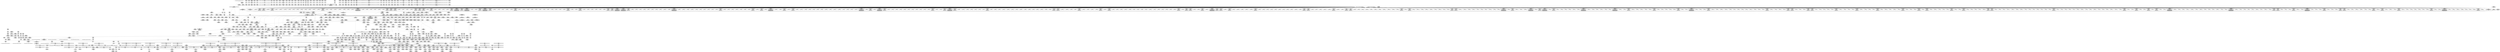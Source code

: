 digraph {
	CE0x48803c0 [shape=record,shape=Mrecord,label="{CE0x48803c0|0:_i16,_56:_i8*,_:_CRE_875,876_}"]
	CE0x4888e10 [shape=record,shape=Mrecord,label="{CE0x4888e10|0:_i16,_56:_i8*,_:_CRE_56,64_|*MultipleSource*|*LoadInst*|security/selinux/hooks.c,1814|security/selinux/hooks.c,1814}"]
	CE0x48c9b40 [shape=record,shape=Mrecord,label="{CE0x48c9b40|i64_5|*Constant*|*SummSink*}"]
	CE0x49642a0 [shape=record,shape=Mrecord,label="{CE0x49642a0|get_current:tmp2}"]
	CE0x487f670 [shape=record,shape=Mrecord,label="{CE0x487f670|0:_i16,_56:_i8*,_:_CRE_865,866_}"]
	CE0x494af40 [shape=record,shape=Mrecord,label="{CE0x494af40|may_rename:tmp53|security/selinux/hooks.c,1841|*SummSource*}"]
	CE0x485e100 [shape=record,shape=Mrecord,label="{CE0x485e100|may_rename:tmp47|security/selinux/hooks.c,1838}"]
	CE0x4884a80 [shape=record,shape=Mrecord,label="{CE0x4884a80|0:_i16,_56:_i8*,_:_CRE_142,143_}"]
	CE0x48f8fc0 [shape=record,shape=Mrecord,label="{CE0x48f8fc0|may_rename:tmp66|*LoadInst*|security/selinux/hooks.c,1845|*SummSource*}"]
	CE0x4887c60 [shape=record,shape=Mrecord,label="{CE0x4887c60|0:_i16,_56:_i8*,_:_CRE_184,185_}"]
	CE0x484acb0 [shape=record,shape=Mrecord,label="{CE0x484acb0|0:_i16,_56:_i8*,_:_CRE_257,258_}"]
	CE0x488da20 [shape=record,shape=Mrecord,label="{CE0x488da20|104:_%struct.inode*,_:_CRE_211,212_}"]
	CE0x4833b10 [shape=record,shape=Mrecord,label="{CE0x4833b10|may_rename:if.end21|*SummSource*}"]
	CE0x4880db0 [shape=record,shape=Mrecord,label="{CE0x4880db0|may_rename:tmp62|security/selinux/hooks.c,1843}"]
	CE0x47f4580 [shape=record,shape=Mrecord,label="{CE0x47f4580|current_sid:do.end|*SummSource*}"]
	CE0x4814500 [shape=record,shape=Mrecord,label="{CE0x4814500|GLOBAL:may_rename|*Constant*|*SummSource*}"]
	CE0x4925810 [shape=record,shape=Mrecord,label="{CE0x4925810|i32_4194304|*Constant*}"]
	"CONST[source:0(mediator),value:2(dynamic)][purpose:{object}][SnkIdx:6]"
	"CONST[source:0(mediator),value:2(dynamic)][purpose:{subject}][SnkIdx:8]"
	CE0x4811cd0 [shape=record,shape=Mrecord,label="{CE0x4811cd0|selinux_inode_rename:call|security/selinux/hooks.c,2800|*SummSource*}"]
	CE0x480d1e0 [shape=record,shape=Mrecord,label="{CE0x480d1e0|current_sid:tmp4|security/selinux/hooks.c,218|*SummSink*}"]
	CE0x4862cb0 [shape=record,shape=Mrecord,label="{CE0x4862cb0|may_rename:if.then|*SummSink*}"]
	CE0x49225c0 [shape=record,shape=Mrecord,label="{CE0x49225c0|i64*_getelementptr_inbounds_(_29_x_i64_,_29_x_i64_*___llvm_gcov_ctr228,_i64_0,_i64_13)|*Constant*}"]
	CE0x494c740 [shape=record,shape=Mrecord,label="{CE0x494c740|may_rename:tmp76|security/selinux/hooks.c,1851|*SummSource*}"]
	CE0x47f9d00 [shape=record,shape=Mrecord,label="{CE0x47f9d00|current_sid:tmp13|security/selinux/hooks.c,218|*SummSource*}"]
	CE0x491fdc0 [shape=record,shape=Mrecord,label="{CE0x491fdc0|may_rename:tmp36|security/selinux/hooks.c,1832}"]
	CE0x48c2e20 [shape=record,shape=Mrecord,label="{CE0x48c2e20|0:_i16,_56:_i8*,_:_CRE_926,927_}"]
	CE0x47fb540 [shape=record,shape=Mrecord,label="{CE0x47fb540|may_rename:if.then10}"]
	CE0x491e280 [shape=record,shape=Mrecord,label="{CE0x491e280|may_rename:tmp33|security/selinux/hooks.c,1829}"]
	CE0x4851ac0 [shape=record,shape=Mrecord,label="{CE0x4851ac0|0:_i16,_56:_i8*,_:_CRE_480,481_}"]
	CE0x48f4ba0 [shape=record,shape=Mrecord,label="{CE0x48f4ba0|may_rename:tmp60|security/selinux/hooks.c,1843|*SummSource*}"]
	CE0x48c5590 [shape=record,shape=Mrecord,label="{CE0x48c5590|may_rename:tmp6|security/selinux/hooks.c,1814}"]
	CE0x488ddb0 [shape=record,shape=Mrecord,label="{CE0x488ddb0|104:_%struct.inode*,_:_CRE_214,215_}"]
	CE0x4861260 [shape=record,shape=Mrecord,label="{CE0x4861260|0:_i16,_56:_i8*,_:_CRE_902,903_}"]
	CE0x48c37a0 [shape=record,shape=Mrecord,label="{CE0x48c37a0|0:_i16,_56:_i8*,_:_CRE_934,935_}"]
	CE0x4848a30 [shape=record,shape=Mrecord,label="{CE0x4848a30|0:_i16,_56:_i8*,_:_CRE_204,205_}"]
	CE0x48f2250 [shape=record,shape=Mrecord,label="{CE0x48f2250|may_rename:tmp11|security/selinux/hooks.c,1821|*SummSource*}"]
	CE0x49588d0 [shape=record,shape=Mrecord,label="{CE0x49588d0|may_rename:tmp74|security/selinux/hooks.c,1850}"]
	CE0x481fa80 [shape=record,shape=Mrecord,label="{CE0x481fa80|104:_%struct.inode*,_:_CRE_144,145_}"]
	CE0x4947890 [shape=record,shape=Mrecord,label="{CE0x4947890|may_rename:tmp56|security/selinux/hooks.c,1842|*SummSink*}"]
	CE0x496a310 [shape=record,shape=Mrecord,label="{CE0x496a310|may_rename:sid47|security/selinux/hooks.c,1846|*SummSink*}"]
	CE0x488e010 [shape=record,shape=Mrecord,label="{CE0x488e010|104:_%struct.inode*,_:_CRE_216,217_}"]
	CE0x4957730 [shape=record,shape=Mrecord,label="{CE0x4957730|i64_1024|*Constant*}"]
	CE0x487fca0 [shape=record,shape=Mrecord,label="{CE0x487fca0|0:_i16,_56:_i8*,_:_CRE_869,870_}"]
	CE0x48676c0 [shape=record,shape=Mrecord,label="{CE0x48676c0|%struct.task_struct*_(%struct.task_struct**)*_asm_movq_%gs:$_1:P_,$0_,_r,im,_dirflag_,_fpsr_,_flags_|*SummSink*}"]
	CE0x4838f80 [shape=record,shape=Mrecord,label="{CE0x4838f80|GLOBAL:current_task|Global_var:current_task|*SummSink*}"]
	CE0x484fae0 [shape=record,shape=Mrecord,label="{CE0x484fae0|0:_i16,_56:_i8*,_:_CRE_376,384_|*MultipleSource*|*LoadInst*|security/selinux/hooks.c,1814|security/selinux/hooks.c,1814}"]
	CE0x4844a50 [shape=record,shape=Mrecord,label="{CE0x4844a50|i32_1|*Constant*|*SummSink*}"]
	"CONST[source:0(mediator),value:2(dynamic)][purpose:{object}][SnkIdx:14]"
	CE0x4924930 [shape=record,shape=Mrecord,label="{CE0x4924930|may_rename:sclass17|security/selinux/hooks.c,1831|*SummSink*}"]
	CE0x494cea0 [shape=record,shape=Mrecord,label="{CE0x494cea0|may_rename:tmp77|security/selinux/hooks.c,1851|*SummSource*}"]
	CE0x49595a0 [shape=record,shape=Mrecord,label="{CE0x49595a0|may_rename:i_security40|security/selinux/hooks.c,1844|*SummSink*}"]
	CE0x49116e0 [shape=record,shape=Mrecord,label="{CE0x49116e0|may_rename:tmp27|security/selinux/hooks.c,1829}"]
	CE0x49002d0 [shape=record,shape=Mrecord,label="{CE0x49002d0|may_rename:type|security/selinux/hooks.c,1818|*SummSink*}"]
	CE0x4848570 [shape=record,shape=Mrecord,label="{CE0x4848570|0:_i16,_56:_i8*,_:_CRE_200,201_}"]
	CE0x48c2830 [shape=record,shape=Mrecord,label="{CE0x48c2830|0:_i16,_56:_i8*,_:_CRE_921,922_}"]
	CE0x4849020 [shape=record,shape=Mrecord,label="{CE0x4849020|0:_i16,_56:_i8*,_:_CRE_208,210_|*MultipleSource*|*LoadInst*|security/selinux/hooks.c,1814|security/selinux/hooks.c,1814}"]
	CE0x485c150 [shape=record,shape=Mrecord,label="{CE0x485c150|may_rename:av.0|*SummSink*}"]
	CE0x487d5c0 [shape=record,shape=Mrecord,label="{CE0x487d5c0|i64*_getelementptr_inbounds_(_2_x_i64_,_2_x_i64_*___llvm_gcov_ctr98,_i64_0,_i64_1)|*Constant*}"]
	CE0x4860b40 [shape=record,shape=Mrecord,label="{CE0x4860b40|0:_i16,_56:_i8*,_:_CRE_896,897_}"]
	CE0x48620a0 [shape=record,shape=Mrecord,label="{CE0x48620a0|0:_i16,_56:_i8*,_:_CRE_914,915_}"]
	CE0x4921520 [shape=record,shape=Mrecord,label="{CE0x4921520|i64*_getelementptr_inbounds_(_29_x_i64_,_29_x_i64_*___llvm_gcov_ctr228,_i64_0,_i64_14)|*Constant*|*SummSink*}"]
	CE0x491f410 [shape=record,shape=Mrecord,label="{CE0x491f410|may_rename:tmp34|security/selinux/hooks.c,1830}"]
	CE0x491e150 [shape=record,shape=Mrecord,label="{CE0x491e150|may_rename:tmp32|security/selinux/hooks.c,1829|*SummSink*}"]
	CE0x486d650 [shape=record,shape=Mrecord,label="{CE0x486d650|get_current:entry}"]
	CE0x4859bd0 [shape=record,shape=Mrecord,label="{CE0x4859bd0|0:_i16,_56:_i8*,_:_CRE_680,684_|*MultipleSource*|*LoadInst*|security/selinux/hooks.c,1814|security/selinux/hooks.c,1814}"]
	CE0x47f4920 [shape=record,shape=Mrecord,label="{CE0x47f4920|current_sid:if.then}"]
	CE0x4855230 [shape=record,shape=Mrecord,label="{CE0x4855230|0:_i16,_56:_i8*,_:_CRE_573,574_}"]
	CE0x4915bd0 [shape=record,shape=Mrecord,label="{CE0x4915bd0|i64_2097152|*Constant*}"]
	CE0x480a170 [shape=record,shape=Mrecord,label="{CE0x480a170|current_sid:tmp3}"]
	CE0x4891d10 [shape=record,shape=Mrecord,label="{CE0x4891d10|may_rename:tmp3|security/selinux/hooks.c,1813|*SummSink*}"]
	CE0x48c9870 [shape=record,shape=Mrecord,label="{CE0x48c9870|i64_4|*Constant*|*SummSink*}"]
	CE0x483b2a0 [shape=record,shape=Mrecord,label="{CE0x483b2a0|current_sid:tobool|security/selinux/hooks.c,218|*SummSource*}"]
	CE0x48509e0 [shape=record,shape=Mrecord,label="{CE0x48509e0|0:_i16,_56:_i8*,_:_CRE_440,448_|*MultipleSource*|*LoadInst*|security/selinux/hooks.c,1814|security/selinux/hooks.c,1814}"]
	CE0x48555c0 [shape=record,shape=Mrecord,label="{CE0x48555c0|0:_i16,_56:_i8*,_:_CRE_576,577_}"]
	CE0x486e210 [shape=record,shape=Mrecord,label="{CE0x486e210|current_sid:cred|security/selinux/hooks.c,218}"]
	CE0x4917710 [shape=record,shape=Mrecord,label="{CE0x4917710|may_rename:tmp20|security/selinux/hooks.c,1827|*SummSink*}"]
	CE0x4843970 [shape=record,shape=Mrecord,label="{CE0x4843970|_call_void_mcount()_#3}"]
	CE0x48c3410 [shape=record,shape=Mrecord,label="{CE0x48c3410|0:_i16,_56:_i8*,_:_CRE_931,932_}"]
	CE0x48185f0 [shape=record,shape=Mrecord,label="{CE0x48185f0|104:_%struct.inode*,_:_CRE_0,4_|*MultipleSource*|security/selinux/hooks.c,1814|Function::selinux_inode_rename&Arg::old_dentry::|Function::selinux_inode_rename&Arg::new_dentry::|Function::may_rename&Arg::old_dentry::|Function::may_rename&Arg::new_dentry::}"]
	CE0x488db50 [shape=record,shape=Mrecord,label="{CE0x488db50|104:_%struct.inode*,_:_CRE_212,213_}"]
	CE0x4887b30 [shape=record,shape=Mrecord,label="{CE0x4887b30|0:_i16,_56:_i8*,_:_CRE_183,184_}"]
	CE0x48c2a90 [shape=record,shape=Mrecord,label="{CE0x48c2a90|0:_i16,_56:_i8*,_:_CRE_923,924_}"]
	CE0x488e140 [shape=record,shape=Mrecord,label="{CE0x488e140|104:_%struct.inode*,_:_CRE_217,218_}"]
	CE0x485e7d0 [shape=record,shape=Mrecord,label="{CE0x485e7d0|may_rename:tmp48|security/selinux/hooks.c,1838|*SummSource*}"]
	CE0x483f350 [shape=record,shape=Mrecord,label="{CE0x483f350|104:_%struct.inode*,_:_CRE_175,176_}"]
	CE0x484be80 [shape=record,shape=Mrecord,label="{CE0x484be80|0:_i16,_56:_i8*,_:_CRE_272,273_}"]
	CE0x491ce90 [shape=record,shape=Mrecord,label="{CE0x491ce90|i64_9|*Constant*|*SummSource*}"]
	CE0x4800e50 [shape=record,shape=Mrecord,label="{CE0x4800e50|may_rename:old_dir|Function::may_rename&Arg::old_dir::|*SummSink*}"]
	CE0x4918710 [shape=record,shape=Mrecord,label="{CE0x4918710|may_rename:tmp22|security/selinux/hooks.c,1827|*SummSink*}"]
	CE0x480ee20 [shape=record,shape=Mrecord,label="{CE0x480ee20|may_rename:if.then53|*SummSource*}"]
	CE0x48156f0 [shape=record,shape=Mrecord,label="{CE0x48156f0|selinux_inode_rename:tmp3}"]
	CE0x49494e0 [shape=record,shape=Mrecord,label="{CE0x49494e0|may_rename:tmp58|*LoadInst*|security/selinux/hooks.c,1843|*SummSink*}"]
	CE0x488cbe0 [shape=record,shape=Mrecord,label="{CE0x488cbe0|104:_%struct.inode*,_:_CRE_199,200_}"]
	CE0x484d3e0 [shape=record,shape=Mrecord,label="{CE0x484d3e0|0:_i16,_56:_i8*,_:_CRE_290,291_}"]
	CE0x4967a00 [shape=record,shape=Mrecord,label="{CE0x4967a00|may_rename:tmp75|security/selinux/hooks.c,1850}"]
	CE0x494c610 [shape=record,shape=Mrecord,label="{CE0x494c610|i64*_getelementptr_inbounds_(_29_x_i64_,_29_x_i64_*___llvm_gcov_ctr228,_i64_0,_i64_26)|*Constant*}"]
	CE0x48c3a00 [shape=record,shape=Mrecord,label="{CE0x48c3a00|0:_i16,_56:_i8*,_:_CRE_976,977_}"]
	CE0x47f6060 [shape=record,shape=Mrecord,label="{CE0x47f6060|may_rename:new_dir|Function::may_rename&Arg::new_dir::|*SummSource*}"]
	CE0x48878d0 [shape=record,shape=Mrecord,label="{CE0x48878d0|0:_i16,_56:_i8*,_:_CRE_181,182_}"]
	"CONST[source:0(mediator),value:2(dynamic)][purpose:{object}][SnkIdx:1]"
	CE0x48da4e0 [shape=record,shape=Mrecord,label="{CE0x48da4e0|may_rename:conv3|security/selinux/hooks.c,1815|*SummSource*}"]
	CE0x4845ed0 [shape=record,shape=Mrecord,label="{CE0x4845ed0|104:_%struct.inode*,_:_CRE_147,148_}"]
	CE0x4833bb0 [shape=record,shape=Mrecord,label="{CE0x4833bb0|may_rename:if.end21|*SummSink*}"]
	CE0x4856400 [shape=record,shape=Mrecord,label="{CE0x4856400|0:_i16,_56:_i8*,_:_CRE_588,589_}"]
	CE0x4923570 [shape=record,shape=Mrecord,label="{CE0x4923570|may_rename:tmp35|security/selinux/hooks.c,1831|*SummSource*}"]
	CE0x48520b0 [shape=record,shape=Mrecord,label="{CE0x48520b0|0:_i16,_56:_i8*,_:_CRE_485,486_}"]
	CE0x488eac0 [shape=record,shape=Mrecord,label="{CE0x488eac0|104:_%struct.inode*,_:_CRE_232,240_|*MultipleSource*|security/selinux/hooks.c,1814|Function::selinux_inode_rename&Arg::old_dentry::|Function::selinux_inode_rename&Arg::new_dentry::|Function::may_rename&Arg::old_dentry::|Function::may_rename&Arg::new_dentry::}"]
	CE0x48f5170 [shape=record,shape=Mrecord,label="{CE0x48f5170|_ret_i32_%retval.0,_!dbg_!27728|security/selinux/avc.c,775|*SummSource*}"]
	CE0x4869640 [shape=record,shape=Mrecord,label="{CE0x4869640|GLOBAL:lockdep_rcu_suspicious|*Constant*|*SummSink*}"]
	CE0x488bb40 [shape=record,shape=Mrecord,label="{CE0x488bb40|104:_%struct.inode*,_:_CRE_185,186_}"]
	CE0x4956f40 [shape=record,shape=Mrecord,label="{CE0x4956f40|i64_16777216|*Constant*|*SummSink*}"]
	CE0x484c0e0 [shape=record,shape=Mrecord,label="{CE0x484c0e0|0:_i16,_56:_i8*,_:_CRE_274,275_}"]
	CE0x491e5b0 [shape=record,shape=Mrecord,label="{CE0x491e5b0|may_rename:tmp33|security/selinux/hooks.c,1829|*SummSink*}"]
	CE0x486d930 [shape=record,shape=Mrecord,label="{CE0x486d930|_ret_%struct.task_struct*_%tmp4,_!dbg_!27714|./arch/x86/include/asm/current.h,14|*SummSource*}"]
	CE0x48dab30 [shape=record,shape=Mrecord,label="{CE0x48dab30|may_rename:conv|security/selinux/hooks.c,1815|*SummSink*}"]
	CE0x4871860 [shape=record,shape=Mrecord,label="{CE0x4871860|current_sid:tmp24|security/selinux/hooks.c,220}"]
	CE0x48fd390 [shape=record,shape=Mrecord,label="{CE0x48fd390|i32_3|*Constant*|*SummSource*}"]
	CE0x4911fc0 [shape=record,shape=Mrecord,label="{CE0x4911fc0|i64*_getelementptr_inbounds_(_29_x_i64_,_29_x_i64_*___llvm_gcov_ctr228,_i64_0,_i64_6)|*Constant*|*SummSink*}"]
	CE0x481cf60 [shape=record,shape=Mrecord,label="{CE0x481cf60|may_rename:if.end|*SummSource*}"]
	CE0x483c6f0 [shape=record,shape=Mrecord,label="{CE0x483c6f0|may_rename:tmp12|security/selinux/hooks.c,1823}"]
	CE0x48fd680 [shape=record,shape=Mrecord,label="{CE0x48fd680|may_rename:sid5|security/selinux/hooks.c,1821|*SummSink*}"]
	CE0x4833cc0 [shape=record,shape=Mrecord,label="{CE0x4833cc0|may_rename:if.then15}"]
	CE0x4805800 [shape=record,shape=Mrecord,label="{CE0x4805800|may_rename:if.end54|*SummSource*}"]
	CE0x483bfb0 [shape=record,shape=Mrecord,label="{CE0x483bfb0|may_rename:tobool|security/selinux/hooks.c,1823|*SummSource*}"]
	CE0x48c46e0 [shape=record,shape=Mrecord,label="{CE0x48c46e0|0:_i16,_56:_i8*,_:_CRE_979,980_}"]
	CE0x47fb420 [shape=record,shape=Mrecord,label="{CE0x47fb420|may_rename:land.lhs.true|*SummSource*}"]
	CE0x4967fa0 [shape=record,shape=Mrecord,label="{CE0x4967fa0|may_rename:tmp75|security/selinux/hooks.c,1850|*SummSink*}"]
	CE0x4913bc0 [shape=record,shape=Mrecord,label="{CE0x4913bc0|may_rename:d_inode25|security/selinux/hooks.c,1838}"]
	CE0x47f56b0 [shape=record,shape=Mrecord,label="{CE0x47f56b0|may_rename:land.lhs.true|*SummSink*}"]
	CE0x480ef50 [shape=record,shape=Mrecord,label="{CE0x480ef50|may_rename:if.then38}"]
	CE0x488aa00 [shape=record,shape=Mrecord,label="{CE0x488aa00|may_rename:i_security1|security/selinux/hooks.c,1814|*SummSink*}"]
	CE0x4886bc0 [shape=record,shape=Mrecord,label="{CE0x4886bc0|0:_i16,_56:_i8*,_:_CRE_170,171_}"]
	CE0x4888250 [shape=record,shape=Mrecord,label="{CE0x4888250|0:_i16,_56:_i8*,_:_CRE_189,190_}"]
	CE0x485e950 [shape=record,shape=Mrecord,label="{CE0x485e950|may_rename:tmp48|security/selinux/hooks.c,1838|*SummSink*}"]
	CE0x4847990 [shape=record,shape=Mrecord,label="{CE0x4847990|current_sid:bb}"]
	CE0x486e400 [shape=record,shape=Mrecord,label="{CE0x486e400|current_sid:cred|security/selinux/hooks.c,218|*SummSource*}"]
	CE0x4946d80 [shape=record,shape=Mrecord,label="{CE0x4946d80|may_rename:tmp56|security/selinux/hooks.c,1842}"]
	CE0x483e9d0 [shape=record,shape=Mrecord,label="{CE0x483e9d0|104:_%struct.inode*,_:_CRE_167,168_}"]
	CE0x47feac0 [shape=record,shape=Mrecord,label="{CE0x47feac0|may_rename:new_dentry|Function::may_rename&Arg::new_dentry::|*SummSink*}"]
	CE0x486fcb0 [shape=record,shape=Mrecord,label="{CE0x486fcb0|current_sid:tmp22|security/selinux/hooks.c,218|*SummSink*}"]
	CE0x4851760 [shape=record,shape=Mrecord,label="{CE0x4851760|0:_i16,_56:_i8*,_:_CRE_477,478_}"]
	CE0x4911ad0 [shape=record,shape=Mrecord,label="{CE0x4911ad0|may_rename:tmp26|security/selinux/hooks.c,1829}"]
	CE0x488cd10 [shape=record,shape=Mrecord,label="{CE0x488cd10|104:_%struct.inode*,_:_CRE_200,201_}"]
	CE0x4841980 [shape=record,shape=Mrecord,label="{CE0x4841980|current_sid:tmp15|security/selinux/hooks.c,218|*SummSource*}"]
	CE0x4814630 [shape=record,shape=Mrecord,label="{CE0x4814630|may_rename:entry}"]
	CE0x48c22a0 [shape=record,shape=Mrecord,label="{CE0x48c22a0|i1_true|*Constant*|*SummSink*}"]
	CE0x4814730 [shape=record,shape=Mrecord,label="{CE0x4814730|may_rename:entry|*SummSource*}"]
	"CONST[source:1(input),value:2(dynamic)][purpose:{object}][SrcIdx:2]"
	CE0x48f6250 [shape=record,shape=Mrecord,label="{CE0x48f6250|avc_has_perm:ssid|Function::avc_has_perm&Arg::ssid::}"]
	CE0x4869760 [shape=record,shape=Mrecord,label="{CE0x4869760|i32_218|*Constant*}"]
	CE0x4950630 [shape=record,shape=Mrecord,label="{CE0x4950630|may_rename:tmp71|security/selinux/hooks.c,1849|*SummSource*}"]
	CE0x4854520 [shape=record,shape=Mrecord,label="{CE0x4854520|0:_i16,_56:_i8*,_:_CRE_562,563_}"]
	CE0x48c9950 [shape=record,shape=Mrecord,label="{CE0x48c9950|may_rename:tmp21|security/selinux/hooks.c,1827}"]
	CE0x483c380 [shape=record,shape=Mrecord,label="{CE0x483c380|i64_2|*Constant*|*SummSource*}"]
	CE0x4859de0 [shape=record,shape=Mrecord,label="{CE0x4859de0|0:_i16,_56:_i8*,_:_CRE_684,688_|*MultipleSource*|*LoadInst*|security/selinux/hooks.c,1814|security/selinux/hooks.c,1814}"]
	CE0x4888fe0 [shape=record,shape=Mrecord,label="{CE0x4888fe0|0:_i16,_56:_i8*,_:_CRE_64,72_|*MultipleSource*|*LoadInst*|security/selinux/hooks.c,1814|security/selinux/hooks.c,1814}"]
	CE0x48c9a60 [shape=record,shape=Mrecord,label="{CE0x48c9a60|i64_5|*Constant*}"]
	CE0x491f600 [shape=record,shape=Mrecord,label="{CE0x491f600|may_rename:tmp34|security/selinux/hooks.c,1830|*SummSink*}"]
	CE0x49624b0 [shape=record,shape=Mrecord,label="{CE0x49624b0|current_sid:land.lhs.true2}"]
	CE0x49191a0 [shape=record,shape=Mrecord,label="{CE0x49191a0|i32_4096|*Constant*}"]
	CE0x48852d0 [shape=record,shape=Mrecord,label="{CE0x48852d0|0:_i16,_56:_i8*,_:_CRE_149,150_}"]
	CE0x481ae90 [shape=record,shape=Mrecord,label="{CE0x481ae90|current_sid:tmp6|security/selinux/hooks.c,218|*SummSink*}"]
	CE0x4885400 [shape=record,shape=Mrecord,label="{CE0x4885400|0:_i16,_56:_i8*,_:_CRE_150,151_}"]
	CE0x486a930 [shape=record,shape=Mrecord,label="{CE0x486a930|current_sid:tmp19|security/selinux/hooks.c,218}"]
	CE0x48919a0 [shape=record,shape=Mrecord,label="{CE0x48919a0|may_rename:tmp4|*LoadInst*|security/selinux/hooks.c,1814}"]
	CE0x4968b70 [shape=record,shape=Mrecord,label="{CE0x4968b70|may_rename:cond|security/selinux/hooks.c,1848|*SummSource*}"]
	CE0x48c4920 [shape=record,shape=Mrecord,label="{CE0x48c4920|0:_i16,_56:_i8*,_:_CRE_981,982_}"]
	CE0x4834130 [shape=record,shape=Mrecord,label="{CE0x4834130|GLOBAL:__llvm_gcov_ctr125|Global_var:__llvm_gcov_ctr125|*SummSource*}"]
	CE0x4926070 [shape=record,shape=Mrecord,label="{CE0x4926070|may_rename:tobool19|security/selinux/hooks.c,1832|*SummSource*}"]
	CE0x485f450 [shape=record,shape=Mrecord,label="{CE0x485f450|may_rename:tmp49|security/selinux/hooks.c,1839|*SummSink*}"]
	CE0x494a800 [shape=record,shape=Mrecord,label="{CE0x494a800|i64_19|*Constant*}"]
	CE0x4924800 [shape=record,shape=Mrecord,label="{CE0x4924800|may_rename:sclass17|security/selinux/hooks.c,1831|*SummSource*}"]
	CE0x4889380 [shape=record,shape=Mrecord,label="{CE0x4889380|0:_i16,_56:_i8*,_:_CRE_76,80_|*MultipleSource*|*LoadInst*|security/selinux/hooks.c,1814|security/selinux/hooks.c,1814}"]
	CE0x488ada0 [shape=record,shape=Mrecord,label="{CE0x488ada0|0:_i16,_56:_i8*,_:_CRE_0,2_|*MultipleSource*|*LoadInst*|security/selinux/hooks.c,1814|security/selinux/hooks.c,1814}"]
	CE0x49689c0 [shape=record,shape=Mrecord,label="{CE0x49689c0|may_rename:conv50|security/selinux/hooks.c,1848}"]
	CE0x488d560 [shape=record,shape=Mrecord,label="{CE0x488d560|104:_%struct.inode*,_:_CRE_207,208_}"]
	CE0x48c38d0 [shape=record,shape=Mrecord,label="{CE0x48c38d0|0:_i16,_56:_i8*,_:_CRE_935,936_}"]
	CE0x48f64a0 [shape=record,shape=Mrecord,label="{CE0x48f64a0|avc_has_perm:ssid|Function::avc_has_perm&Arg::ssid::|*SummSource*}"]
	CE0x481f4c0 [shape=record,shape=Mrecord,label="{CE0x481f4c0|104:_%struct.inode*,_:_CRE_96,104_|*MultipleSource*|security/selinux/hooks.c,1814|Function::selinux_inode_rename&Arg::old_dentry::|Function::selinux_inode_rename&Arg::new_dentry::|Function::may_rename&Arg::old_dentry::|Function::may_rename&Arg::new_dentry::}"]
	CE0x4886e20 [shape=record,shape=Mrecord,label="{CE0x4886e20|0:_i16,_56:_i8*,_:_CRE_172,173_}"]
	CE0x6501820 [shape=record,shape=Mrecord,label="{CE0x6501820|_call_void_mcount()_#3|*SummSource*}"]
	CE0x4861e40 [shape=record,shape=Mrecord,label="{CE0x4861e40|0:_i16,_56:_i8*,_:_CRE_912,913_}"]
	CE0x48cc2b0 [shape=record,shape=Mrecord,label="{CE0x48cc2b0|may_rename:tmp25|security/selinux/hooks.c,1828|*SummSource*}"]
	CE0x47f0260 [shape=record,shape=Mrecord,label="{CE0x47f0260|may_rename:tmp13|security/selinux/hooks.c,1823}"]
	CE0x48695d0 [shape=record,shape=Mrecord,label="{CE0x48695d0|GLOBAL:lockdep_rcu_suspicious|*Constant*|*SummSource*}"]
	CE0x48845d0 [shape=record,shape=Mrecord,label="{CE0x48845d0|may_rename:sid7|security/selinux/hooks.c,1825}"]
	CE0x48447d0 [shape=record,shape=Mrecord,label="{CE0x48447d0|current_sid:tmp}"]
	CE0x4849c30 [shape=record,shape=Mrecord,label="{CE0x4849c30|0:_i16,_56:_i8*,_:_CRE_243,244_}"]
	CE0x4884740 [shape=record,shape=Mrecord,label="{CE0x4884740|may_rename:tmp4|*LoadInst*|security/selinux/hooks.c,1814|*SummSink*}"]
	CE0x4853360 [shape=record,shape=Mrecord,label="{CE0x4853360|0:_i16,_56:_i8*,_:_CRE_536,540_|*MultipleSource*|*LoadInst*|security/selinux/hooks.c,1814|security/selinux/hooks.c,1814}"]
	CE0x484c210 [shape=record,shape=Mrecord,label="{CE0x484c210|0:_i16,_56:_i8*,_:_CRE_275,276_}"]
	CE0x484dc30 [shape=record,shape=Mrecord,label="{CE0x484dc30|0:_i16,_56:_i8*,_:_CRE_297,298_}"]
	CE0x4912720 [shape=record,shape=Mrecord,label="{CE0x4912720|may_rename:tmp24|security/selinux/hooks.c,1828}"]
	CE0x491e9f0 [shape=record,shape=Mrecord,label="{CE0x491e9f0|may_rename:sid16|security/selinux/hooks.c,1830}"]
	CE0x4818290 [shape=record,shape=Mrecord,label="{CE0x4818290|may_rename:tmp2|*LoadInst*|security/selinux/hooks.c,1813|*SummSink*}"]
	"CONST[source:0(mediator),value:2(dynamic)][purpose:{object}][SnkIdx:2]"
	CE0x483b0a0 [shape=record,shape=Mrecord,label="{CE0x483b0a0|current_sid:tobool|security/selinux/hooks.c,218}"]
	CE0x485f840 [shape=record,shape=Mrecord,label="{CE0x485f840|0:_i16,_56:_i8*,_:_CRE_880,881_}"]
	CE0x4852fa0 [shape=record,shape=Mrecord,label="{CE0x4852fa0|0:_i16,_56:_i8*,_:_CRE_520,528_|*MultipleSource*|*LoadInst*|security/selinux/hooks.c,1814|security/selinux/hooks.c,1814}"]
	CE0x48599f0 [shape=record,shape=Mrecord,label="{CE0x48599f0|0:_i16,_56:_i8*,_:_CRE_672,680_|*MultipleSource*|*LoadInst*|security/selinux/hooks.c,1814|security/selinux/hooks.c,1814}"]
	CE0x4886960 [shape=record,shape=Mrecord,label="{CE0x4886960|0:_i16,_56:_i8*,_:_CRE_168,169_}"]
	CE0x487fdd0 [shape=record,shape=Mrecord,label="{CE0x487fdd0|0:_i16,_56:_i8*,_:_CRE_870,871_}"]
	CE0x4815480 [shape=record,shape=Mrecord,label="{CE0x4815480|selinux_inode_rename:bb|*SummSink*}"]
	CE0x4956c90 [shape=record,shape=Mrecord,label="{CE0x4956c90|i64_1024|*Constant*|*SummSource*}"]
	"CONST[source:0(mediator),value:2(dynamic)][purpose:{object}][SnkIdx:10]"
	CE0x48c8ae0 [shape=record,shape=Mrecord,label="{CE0x48c8ae0|may_rename:tmp28|security/selinux/hooks.c,1829}"]
	CE0x4919340 [shape=record,shape=Mrecord,label="{CE0x4919340|i32_4096|*Constant*|*SummSource*}"]
	CE0x48663c0 [shape=record,shape=Mrecord,label="{CE0x48663c0|current_sid:tmp12|security/selinux/hooks.c,218|*SummSource*}"]
	CE0x488d0a0 [shape=record,shape=Mrecord,label="{CE0x488d0a0|104:_%struct.inode*,_:_CRE_203,204_}"]
	CE0x483ed60 [shape=record,shape=Mrecord,label="{CE0x483ed60|104:_%struct.inode*,_:_CRE_170,171_}"]
	CE0x4861390 [shape=record,shape=Mrecord,label="{CE0x4861390|0:_i16,_56:_i8*,_:_CRE_903,904_}"]
	CE0x480ebf0 [shape=record,shape=Mrecord,label="{CE0x480ebf0|may_rename:bb|*SummSource*}"]
	CE0x4815620 [shape=record,shape=Mrecord,label="{CE0x4815620|selinux_inode_rename:tmp2|*SummSource*}"]
	CE0x48672d0 [shape=record,shape=Mrecord,label="{CE0x48672d0|i64*_getelementptr_inbounds_(_11_x_i64_,_11_x_i64_*___llvm_gcov_ctr125,_i64_0,_i64_6)|*Constant*}"]
	CE0x486b530 [shape=record,shape=Mrecord,label="{CE0x486b530|current_sid:tmp20|security/selinux/hooks.c,218|*SummSink*}"]
	CE0x48574a0 [shape=record,shape=Mrecord,label="{CE0x48574a0|0:_i16,_56:_i8*,_:_CRE_602,603_}"]
	CE0x48448b0 [shape=record,shape=Mrecord,label="{CE0x48448b0|current_sid:tmp|*SummSource*}"]
	CE0x4835d80 [shape=record,shape=Mrecord,label="{CE0x4835d80|may_rename:if.end30|*SummSource*}"]
	CE0x484f060 [shape=record,shape=Mrecord,label="{CE0x484f060|0:_i16,_56:_i8*,_:_CRE_320,328_|*MultipleSource*|*LoadInst*|security/selinux/hooks.c,1814|security/selinux/hooks.c,1814}"]
	CE0x488e860 [shape=record,shape=Mrecord,label="{CE0x488e860|104:_%struct.inode*,_:_CRE_223,224_}"]
	CE0x48da000 [shape=record,shape=Mrecord,label="{CE0x48da000|may_rename:cmp|security/selinux/hooks.c,1815}"]
	CE0x4991440 [shape=record,shape=Mrecord,label="{CE0x4991440|i64*_getelementptr_inbounds_(_2_x_i64_,_2_x_i64_*___llvm_gcov_ctr98,_i64_0,_i64_1)|*Constant*|*SummSource*}"]
	CE0x4859810 [shape=record,shape=Mrecord,label="{CE0x4859810|0:_i16,_56:_i8*,_:_CRE_664,672_|*MultipleSource*|*LoadInst*|security/selinux/hooks.c,1814|security/selinux/hooks.c,1814}"]
	CE0x48477e0 [shape=record,shape=Mrecord,label="{CE0x48477e0|current_sid:do.body|*SummSource*}"]
	CE0x4849e70 [shape=record,shape=Mrecord,label="{CE0x4849e70|0:_i16,_56:_i8*,_:_CRE_245,246_}"]
	CE0x49140c0 [shape=record,shape=Mrecord,label="{CE0x49140c0|may_rename:tmp44|*LoadInst*|security/selinux/hooks.c,1838|*SummSource*}"]
	CE0x480bfb0 [shape=record,shape=Mrecord,label="{CE0x480bfb0|i64_1|*Constant*|*SummSink*}"]
	CE0x48c5990 [shape=record,shape=Mrecord,label="{CE0x48c5990|may_rename:tobool12|security/selinux/hooks.c,1829}"]
	CE0x4890ef0 [shape=record,shape=Mrecord,label="{CE0x4890ef0|104:_%struct.inode*,_:_CRE_311,312_}"]
	CE0x48c4350 [shape=record,shape=Mrecord,label="{CE0x48c4350|0:_i16,_56:_i8*,_:_CRE_977,978_}"]
	CE0x49243d0 [shape=record,shape=Mrecord,label="{CE0x49243d0|may_rename:tmp39|security/selinux/hooks.c,1832|*SummSink*}"]
	CE0x4888d00 [shape=record,shape=Mrecord,label="{CE0x4888d00|0:_i16,_56:_i8*,_:_CRE_48,56_|*MultipleSource*|*LoadInst*|security/selinux/hooks.c,1814|security/selinux/hooks.c,1814}"]
	CE0x486f440 [shape=record,shape=Mrecord,label="{CE0x486f440|current_sid:security|security/selinux/hooks.c,218|*SummSource*}"]
	CE0x488e730 [shape=record,shape=Mrecord,label="{CE0x488e730|104:_%struct.inode*,_:_CRE_222,223_}"]
	CE0x4851340 [shape=record,shape=Mrecord,label="{CE0x4851340|0:_i16,_56:_i8*,_:_CRE_474,475_}"]
	CE0x486dbe0 [shape=record,shape=Mrecord,label="{CE0x486dbe0|_ret_%struct.task_struct*_%tmp4,_!dbg_!27714|./arch/x86/include/asm/current.h,14|*SummSink*}"]
	CE0x4854190 [shape=record,shape=Mrecord,label="{CE0x4854190|0:_i16,_56:_i8*,_:_CRE_559,560_}"]
	CE0x485f970 [shape=record,shape=Mrecord,label="{CE0x485f970|0:_i16,_56:_i8*,_:_CRE_881,882_}"]
	CE0x4800fc0 [shape=record,shape=Mrecord,label="{CE0x4800fc0|selinux_inode_rename:old_dentry|Function::selinux_inode_rename&Arg::old_dentry::|*SummSource*}"]
	CE0x48ec720 [shape=record,shape=Mrecord,label="{CE0x48ec720|may_rename:tmp9|*LoadInst*|security/selinux/hooks.c,1816|*SummSource*}"]
	CE0x4853b10 [shape=record,shape=Mrecord,label="{CE0x4853b10|0:_i16,_56:_i8*,_:_CRE_554,555_}"]
	CE0x4848900 [shape=record,shape=Mrecord,label="{CE0x4848900|0:_i16,_56:_i8*,_:_CRE_203,204_}"]
	CE0x4880c80 [shape=record,shape=Mrecord,label="{CE0x4880c80|may_rename:tmp61|security/selinux/hooks.c,1843|*SummSink*}"]
	CE0x48c0e80 [shape=record,shape=Mrecord,label="{CE0x48c0e80|i8_1|*Constant*|*SummSink*}"]
	CE0x48fc140 [shape=record,shape=Mrecord,label="{CE0x48fc140|i8_10|*Constant*|*SummSource*}"]
	CE0x491ae20 [shape=record,shape=Mrecord,label="{CE0x491ae20|may_rename:tmp80|security/selinux/hooks.c,1854|*SummSink*}"]
	CE0x48602f0 [shape=record,shape=Mrecord,label="{CE0x48602f0|0:_i16,_56:_i8*,_:_CRE_889,890_}"]
	CE0x4819eb0 [shape=record,shape=Mrecord,label="{CE0x4819eb0|COLLAPSED:_GCMRE___llvm_gcov_ctr228_internal_global_29_x_i64_zeroinitializer:_elem_0:default:}"]
	CE0x487f2e0 [shape=record,shape=Mrecord,label="{CE0x487f2e0|0:_i16,_56:_i8*,_:_CRE_848,856_|*MultipleSource*|*LoadInst*|security/selinux/hooks.c,1814|security/selinux/hooks.c,1814}"]
	CE0x484e350 [shape=record,shape=Mrecord,label="{CE0x484e350|0:_i16,_56:_i8*,_:_CRE_303,304_}"]
	CE0x48c2960 [shape=record,shape=Mrecord,label="{CE0x48c2960|0:_i16,_56:_i8*,_:_CRE_922,923_}"]
	CE0x47ff400 [shape=record,shape=Mrecord,label="{CE0x47ff400|COLLAPSED:_GCMRE___llvm_gcov_ctr227_internal_global_2_x_i64_zeroinitializer:_elem_0:default:}"]
	CE0x48c0d00 [shape=record,shape=Mrecord,label="{CE0x48c0d00|i8_1|*Constant*|*SummSource*}"]
	CE0x4962330 [shape=record,shape=Mrecord,label="{CE0x4962330|current_sid:if.then|*SummSink*}"]
	CE0x488fe10 [shape=record,shape=Mrecord,label="{CE0x488fe10|104:_%struct.inode*,_:_CRE_288,296_|*MultipleSource*|security/selinux/hooks.c,1814|Function::selinux_inode_rename&Arg::old_dentry::|Function::selinux_inode_rename&Arg::new_dentry::|Function::may_rename&Arg::old_dentry::|Function::may_rename&Arg::new_dentry::}"]
	CE0x4887080 [shape=record,shape=Mrecord,label="{CE0x4887080|0:_i16,_56:_i8*,_:_CRE_174,175_}"]
	CE0x4958490 [shape=record,shape=Mrecord,label="{CE0x4958490|may_rename:tmp73|security/selinux/hooks.c,1849}"]
	CE0x4855bb0 [shape=record,shape=Mrecord,label="{CE0x4855bb0|0:_i16,_56:_i8*,_:_CRE_581,582_}"]
	CE0x47fa200 [shape=record,shape=Mrecord,label="{CE0x47fa200|may_rename:if.then20|*SummSink*}"]
	CE0x49512b0 [shape=record,shape=Mrecord,label="{CE0x49512b0|may_rename:call51|security/selinux/hooks.c,1846|*SummSource*}"]
	CE0x483fe00 [shape=record,shape=Mrecord,label="{CE0x483fe00|104:_%struct.inode*,_:_CRE_184,185_}"]
	CE0x485faa0 [shape=record,shape=Mrecord,label="{CE0x485faa0|0:_i16,_56:_i8*,_:_CRE_882,883_}"]
	CE0x484e220 [shape=record,shape=Mrecord,label="{CE0x484e220|0:_i16,_56:_i8*,_:_CRE_302,303_}"]
	CE0x488a7b0 [shape=record,shape=Mrecord,label="{CE0x488a7b0|may_rename:i_security1|security/selinux/hooks.c,1814}"]
	CE0x485ef10 [shape=record,shape=Mrecord,label="{CE0x485ef10|i64*_getelementptr_inbounds_(_29_x_i64_,_29_x_i64_*___llvm_gcov_ctr228,_i64_0,_i64_17)|*Constant*}"]
	CE0x4946c50 [shape=record,shape=Mrecord,label="{CE0x4946c50|may_rename:tmp55|security/selinux/hooks.c,1841|*SummSink*}"]
	CE0x491c1e0 [shape=record,shape=Mrecord,label="{CE0x491c1e0|may_rename:cmp13|security/selinux/hooks.c,1829}"]
	CE0x4887540 [shape=record,shape=Mrecord,label="{CE0x4887540|0:_i16,_56:_i8*,_:_CRE_178,179_}"]
	CE0x4844b20 [shape=record,shape=Mrecord,label="{CE0x4844b20|may_rename:ad|security/selinux/hooks.c, 1807|*SummSink*}"]
	CE0x4870c70 [shape=record,shape=Mrecord,label="{CE0x4870c70|0:_i32,_4:_i32,_8:_i32,_12:_i32,_:_CMRE_4,8_|*MultipleSource*|security/selinux/hooks.c,218|security/selinux/hooks.c,218|security/selinux/hooks.c,220}"]
	CE0x47ed100 [shape=record,shape=Mrecord,label="{CE0x47ed100|i64*_getelementptr_inbounds_(_2_x_i64_,_2_x_i64_*___llvm_gcov_ctr227,_i64_0,_i64_1)|*Constant*|*SummSource*}"]
	CE0x65fb200 [shape=record,shape=Mrecord,label="{CE0x65fb200|may_rename:old_dir|Function::may_rename&Arg::old_dir::}"]
	CE0x4865f30 [shape=record,shape=Mrecord,label="{CE0x4865f30|may_rename:if.then38|*SummSink*}"]
	CE0x4963910 [shape=record,shape=Mrecord,label="{CE0x4963910|get_current:tmp|*SummSink*}"]
	CE0x4919070 [shape=record,shape=Mrecord,label="{CE0x4919070|may_rename:call8|security/selinux/hooks.c,1825|*SummSink*}"]
	CE0x4957f20 [shape=record,shape=Mrecord,label="{CE0x4957f20|i64_23|*Constant*}"]
	CE0x486b130 [shape=record,shape=Mrecord,label="{CE0x486b130|i64*_getelementptr_inbounds_(_11_x_i64_,_11_x_i64_*___llvm_gcov_ctr125,_i64_0,_i64_10)|*Constant*|*SummSink*}"]
	CE0x4866540 [shape=record,shape=Mrecord,label="{CE0x4866540|current_sid:tmp12|security/selinux/hooks.c,218|*SummSink*}"]
	CE0x48480b0 [shape=record,shape=Mrecord,label="{CE0x48480b0|0:_i16,_56:_i8*,_:_CRE_196,197_}"]
	CE0x484f1b0 [shape=record,shape=Mrecord,label="{CE0x484f1b0|0:_i16,_56:_i8*,_:_CRE_328,336_|*MultipleSource*|*LoadInst*|security/selinux/hooks.c,1814|security/selinux/hooks.c,1814}"]
	CE0x49138a0 [shape=record,shape=Mrecord,label="{CE0x49138a0|may_rename:u23|security/selinux/hooks.c,1836|*SummSink*}"]
	CE0x65fb370 [shape=record,shape=Mrecord,label="{CE0x65fb370|may_rename:old_dir|Function::may_rename&Arg::old_dir::|*SummSource*}"]
	CE0x48f6bb0 [shape=record,shape=Mrecord,label="{CE0x48f6bb0|i16_7|*Constant*|*SummSource*}"]
	CE0x4963b90 [shape=record,shape=Mrecord,label="{CE0x4963b90|COLLAPSED:_GCMRE___llvm_gcov_ctr98_internal_global_2_x_i64_zeroinitializer:_elem_0:default:}"]
	CE0x4968c80 [shape=record,shape=Mrecord,label="{CE0x4968c80|may_rename:cond|security/selinux/hooks.c,1848|*SummSink*}"]
	"CONST[source:0(mediator),value:0(static)][purpose:{operation}][SnkIdx:15]"
	CE0x486fa00 [shape=record,shape=Mrecord,label="{CE0x486fa00|current_sid:tmp22|security/selinux/hooks.c,218|*SummSource*}"]
	CE0x4964da0 [shape=record,shape=Mrecord,label="{CE0x4964da0|current_sid:tmp1|*SummSource*}"]
	CE0x4911d10 [shape=record,shape=Mrecord,label="{CE0x4911d10|i64*_getelementptr_inbounds_(_29_x_i64_,_29_x_i64_*___llvm_gcov_ctr228,_i64_0,_i64_6)|*Constant*|*SummSource*}"]
	CE0x484db00 [shape=record,shape=Mrecord,label="{CE0x484db00|0:_i16,_56:_i8*,_:_CRE_296,297_}"]
	CE0x481e240 [shape=record,shape=Mrecord,label="{CE0x481e240|current_sid:tmp2|*SummSink*}"]
	CE0x4861850 [shape=record,shape=Mrecord,label="{CE0x4861850|0:_i16,_56:_i8*,_:_CRE_907,908_}"]
	CE0x4858ff0 [shape=record,shape=Mrecord,label="{CE0x4858ff0|0:_i16,_56:_i8*,_:_CRE_624,628_|*MultipleSource*|*LoadInst*|security/selinux/hooks.c,1814|security/selinux/hooks.c,1814}"]
	CE0x485f040 [shape=record,shape=Mrecord,label="{CE0x485f040|may_rename:tmp49|security/selinux/hooks.c,1839|*SummSource*}"]
	CE0x48f6540 [shape=record,shape=Mrecord,label="{CE0x48f6540|avc_has_perm:ssid|Function::avc_has_perm&Arg::ssid::|*SummSink*}"]
	CE0x4901990 [shape=record,shape=Mrecord,label="{CE0x4901990|i64_15|*Constant*|*SummSource*}"]
	CE0x48093f0 [shape=record,shape=Mrecord,label="{CE0x48093f0|may_rename:land.lhs.true}"]
	CE0x4850da0 [shape=record,shape=Mrecord,label="{CE0x4850da0|0:_i16,_56:_i8*,_:_CRE_456,464_|*MultipleSource*|*LoadInst*|security/selinux/hooks.c,1814|security/selinux/hooks.c,1814}"]
	CE0x488c5f0 [shape=record,shape=Mrecord,label="{CE0x488c5f0|104:_%struct.inode*,_:_CRE_194,195_}"]
	CE0x49158b0 [shape=record,shape=Mrecord,label="{CE0x49158b0|i32_9437184|*Constant*}"]
	CE0x487f130 [shape=record,shape=Mrecord,label="{CE0x487f130|0:_i16,_56:_i8*,_:_CRE_840,848_|*MultipleSource*|*LoadInst*|security/selinux/hooks.c,1814|security/selinux/hooks.c,1814}"]
	CE0x4834e10 [shape=record,shape=Mrecord,label="{CE0x4834e10|GLOBAL:current_sid.__warned|Global_var:current_sid.__warned|*SummSink*}"]
	CE0x4857e20 [shape=record,shape=Mrecord,label="{CE0x4857e20|0:_i16,_56:_i8*,_:_CRE_610,611_}"]
	"CONST[source:0(mediator),value:2(dynamic)][purpose:{subject}][SnkIdx:4]"
	CE0x488c260 [shape=record,shape=Mrecord,label="{CE0x488c260|104:_%struct.inode*,_:_CRE_191,192_}"]
	CE0x4924250 [shape=record,shape=Mrecord,label="{CE0x4924250|may_rename:tmp39|security/selinux/hooks.c,1832|*SummSource*}"]
	CE0x495af60 [shape=record,shape=Mrecord,label="{CE0x495af60|i64*_getelementptr_inbounds_(_29_x_i64_,_29_x_i64_*___llvm_gcov_ctr228,_i64_0,_i64_27)|*Constant*}"]
	CE0x4866270 [shape=record,shape=Mrecord,label="{CE0x4866270|current_sid:tmp12|security/selinux/hooks.c,218}"]
	CE0x4891870 [shape=record,shape=Mrecord,label="{CE0x4891870|104:_%struct.inode*,_:_CRE_319,320_}"]
	CE0x48c9ad0 [shape=record,shape=Mrecord,label="{CE0x48c9ad0|i64_5|*Constant*|*SummSource*}"]
	CE0x4862850 [shape=record,shape=Mrecord,label="{CE0x4862850|_call_void_mcount()_#3|*SummSink*}"]
	CE0x494caa0 [shape=record,shape=Mrecord,label="{CE0x494caa0|i64*_getelementptr_inbounds_(_29_x_i64_,_29_x_i64_*___llvm_gcov_ctr228,_i64_0,_i64_26)|*Constant*|*SummSink*}"]
	CE0x48da640 [shape=record,shape=Mrecord,label="{CE0x48da640|may_rename:conv3|security/selinux/hooks.c,1815|*SummSink*}"]
	CE0x4860420 [shape=record,shape=Mrecord,label="{CE0x4860420|0:_i16,_56:_i8*,_:_CRE_890,891_}"]
	CE0x48920d0 [shape=record,shape=Mrecord,label="{CE0x48920d0|may_rename:d_inode|security/selinux/hooks.c,1814|*SummSink*}"]
	CE0x481c3d0 [shape=record,shape=Mrecord,label="{CE0x481c3d0|i64_3|*Constant*|*SummSink*}"]
	CE0x4852310 [shape=record,shape=Mrecord,label="{CE0x4852310|0:_i16,_56:_i8*,_:_CRE_487,488_}"]
	CE0x48c6630 [shape=record,shape=Mrecord,label="{CE0x48c6630|56:_i8*,_:_CRE_56,64_|*MultipleSource*|security/selinux/hooks.c,1816|Function::selinux_inode_rename&Arg::new_inode::|Function::may_rename&Arg::new_dir::}"]
	CE0x47fc9b0 [shape=record,shape=Mrecord,label="{CE0x47fc9b0|i64*_getelementptr_inbounds_(_2_x_i64_,_2_x_i64_*___llvm_gcov_ctr227,_i64_0,_i64_1)|*Constant*}"]
	CE0x487d750 [shape=record,shape=Mrecord,label="{CE0x487d750|may_rename:i_security|security/selinux/hooks.c,1813}"]
	CE0x485ff60 [shape=record,shape=Mrecord,label="{CE0x485ff60|0:_i16,_56:_i8*,_:_CRE_886,887_}"]
	CE0x4856660 [shape=record,shape=Mrecord,label="{CE0x4856660|0:_i16,_56:_i8*,_:_CRE_590,591_}"]
	"CONST[source:0(mediator),value:0(static)][purpose:{operation}][SnkIdx:7]"
	CE0x48da180 [shape=record,shape=Mrecord,label="{CE0x48da180|may_rename:conv3|security/selinux/hooks.c,1815}"]
	CE0x48fd510 [shape=record,shape=Mrecord,label="{CE0x48fd510|i32_3|*Constant*|*SummSink*}"]
	CE0x484b630 [shape=record,shape=Mrecord,label="{CE0x484b630|0:_i16,_56:_i8*,_:_CRE_265,266_}"]
	CE0x4835f10 [shape=record,shape=Mrecord,label="{CE0x4835f10|GLOBAL:__llvm_gcov_ctr125|Global_var:__llvm_gcov_ctr125|*SummSink*}"]
	CE0x48543f0 [shape=record,shape=Mrecord,label="{CE0x48543f0|0:_i16,_56:_i8*,_:_CRE_561,562_}"]
	CE0x483f220 [shape=record,shape=Mrecord,label="{CE0x483f220|104:_%struct.inode*,_:_CRE_174,175_}"]
	CE0x488bda0 [shape=record,shape=Mrecord,label="{CE0x488bda0|104:_%struct.inode*,_:_CRE_187,188_}"]
	CE0x488a060 [shape=record,shape=Mrecord,label="{CE0x488a060|0:_i16,_56:_i8*,_:_CRE_128,136_|*MultipleSource*|*LoadInst*|security/selinux/hooks.c,1814|security/selinux/hooks.c,1814}"]
	CE0x484e940 [shape=record,shape=Mrecord,label="{CE0x484e940|0:_i16,_56:_i8*,_:_CRE_308,309_}"]
	CE0x4860680 [shape=record,shape=Mrecord,label="{CE0x4860680|0:_i16,_56:_i8*,_:_CRE_892,893_}"]
	"CONST[source:0(mediator),value:2(dynamic)][purpose:{object}][SnkIdx:17]"
	CE0x488c130 [shape=record,shape=Mrecord,label="{CE0x488c130|104:_%struct.inode*,_:_CRE_190,191_}"]
	CE0x4890df0 [shape=record,shape=Mrecord,label="{CE0x4890df0|104:_%struct.inode*,_:_CRE_310,311_}"]
	CE0x4949990 [shape=record,shape=Mrecord,label="{CE0x4949990|may_rename:tobool37|security/selinux/hooks.c,1843|*SummSink*}"]
	CE0x484aa50 [shape=record,shape=Mrecord,label="{CE0x484aa50|0:_i16,_56:_i8*,_:_CRE_255,256_}"]
	CE0x486ad00 [shape=record,shape=Mrecord,label="{CE0x486ad00|i64*_getelementptr_inbounds_(_11_x_i64_,_11_x_i64_*___llvm_gcov_ctr125,_i64_0,_i64_10)|*Constant*}"]
	"CONST[source:0(mediator),value:2(dynamic)][purpose:{subject}][SnkIdx:12]"
	CE0x481d030 [shape=record,shape=Mrecord,label="{CE0x481d030|may_rename:if.end|*SummSink*}"]
	CE0x494d510 [shape=record,shape=Mrecord,label="{CE0x494d510|may_rename:tmp69|security/selinux/hooks.c,1847}"]
	CE0x4860a10 [shape=record,shape=Mrecord,label="{CE0x4860a10|0:_i16,_56:_i8*,_:_CRE_895,896_}"]
	CE0x4846950 [shape=record,shape=Mrecord,label="{CE0x4846950|104:_%struct.inode*,_:_CRE_157,158_}"]
	CE0x4918340 [shape=record,shape=Mrecord,label="{CE0x4918340|may_rename:tmp22|security/selinux/hooks.c,1827}"]
	CE0x4844730 [shape=record,shape=Mrecord,label="{CE0x4844730|i64*_getelementptr_inbounds_(_11_x_i64_,_11_x_i64_*___llvm_gcov_ctr125,_i64_0,_i64_0)|*Constant*|*SummSink*}"]
	CE0x486d4c0 [shape=record,shape=Mrecord,label="{CE0x486d4c0|GLOBAL:get_current|*Constant*|*SummSink*}"]
	CE0x48193f0 [shape=record,shape=Mrecord,label="{CE0x48193f0|104:_%struct.inode*,_:_CRE_64,72_|*MultipleSource*|security/selinux/hooks.c,1814|Function::selinux_inode_rename&Arg::old_dentry::|Function::selinux_inode_rename&Arg::new_dentry::|Function::may_rename&Arg::old_dentry::|Function::may_rename&Arg::new_dentry::}"]
	CE0x48c3540 [shape=record,shape=Mrecord,label="{CE0x48c3540|0:_i16,_56:_i8*,_:_CRE_932,933_}"]
	CE0x48be940 [shape=record,shape=Mrecord,label="{CE0x48be940|current_sid:call|security/selinux/hooks.c,218|*SummSink*}"]
	CE0x48c23d0 [shape=record,shape=Mrecord,label="{CE0x48c23d0|i64*_getelementptr_inbounds_(_11_x_i64_,_11_x_i64_*___llvm_gcov_ctr125,_i64_0,_i64_8)|*Constant*|*SummSink*}"]
	CE0x48499f0 [shape=record,shape=Mrecord,label="{CE0x48499f0|0:_i16,_56:_i8*,_:_CRE_242,243_}"]
	CE0x491d710 [shape=record,shape=Mrecord,label="{CE0x491d710|may_rename:tmp30|security/selinux/hooks.c,1829|*SummSink*}"]
	CE0x4948a90 [shape=record,shape=Mrecord,label="{CE0x4948a90|may_rename:d_inode36|security/selinux/hooks.c,1843|*SummSink*}"]
	CE0x48c1cd0 [shape=record,shape=Mrecord,label="{CE0x48c1cd0|current_sid:do.body}"]
	CE0x4855100 [shape=record,shape=Mrecord,label="{CE0x4855100|0:_i16,_56:_i8*,_:_CRE_572,573_}"]
	CE0x49690e0 [shape=record,shape=Mrecord,label="{CE0x49690e0|may_rename:and44|security/selinux/hooks.c,1845}"]
	CE0x4967700 [shape=record,shape=Mrecord,label="{CE0x4967700|may_rename:d_inode41|security/selinux/hooks.c,1845|*SummSink*}"]
	CE0x4914bf0 [shape=record,shape=Mrecord,label="{CE0x4914bf0|may_rename:tmp44|*LoadInst*|security/selinux/hooks.c,1838|*SummSink*}"]
	"CONST[source:0(mediator),value:2(dynamic)][purpose:{object}][SnkIdx:13]"
	CE0x491dd50 [shape=record,shape=Mrecord,label="{CE0x491dd50|may_rename:tmp32|security/selinux/hooks.c,1829}"]
	CE0x4851520 [shape=record,shape=Mrecord,label="{CE0x4851520|0:_i16,_56:_i8*,_:_CRE_475,476_}"]
	CE0x494a870 [shape=record,shape=Mrecord,label="{CE0x494a870|i64_19|*Constant*|*SummSource*}"]
	CE0x48633d0 [shape=record,shape=Mrecord,label="{CE0x48633d0|may_rename:return|*SummSink*}"]
	CE0x47efcf0 [shape=record,shape=Mrecord,label="{CE0x47efcf0|GLOBAL:__llvm_gcov_ctr228|Global_var:__llvm_gcov_ctr228}"]
	CE0x481f390 [shape=record,shape=Mrecord,label="{CE0x481f390|104:_%struct.inode*,_:_CRE_95,96_}"]
	CE0x48864a0 [shape=record,shape=Mrecord,label="{CE0x48864a0|0:_i16,_56:_i8*,_:_CRE_164,165_}"]
	CE0x4965760 [shape=record,shape=Mrecord,label="{CE0x4965760|current_sid:tmp11|security/selinux/hooks.c,218|*SummSink*}"]
	CE0x488b860 [shape=record,shape=Mrecord,label="{CE0x488b860|0:_i16,_56:_i8*,_:_CRE_24,32_|*MultipleSource*|*LoadInst*|security/selinux/hooks.c,1814|security/selinux/hooks.c,1814}"]
	CE0x487dbd0 [shape=record,shape=Mrecord,label="{CE0x487dbd0|i64_4|*Constant*}"]
	CE0x485ad10 [shape=record,shape=Mrecord,label="{CE0x485ad10|0:_i16,_56:_i8*,_:_CRE_752,756_|*MultipleSource*|*LoadInst*|security/selinux/hooks.c,1814|security/selinux/hooks.c,1814}"]
	CE0x484fcf0 [shape=record,shape=Mrecord,label="{CE0x484fcf0|0:_i16,_56:_i8*,_:_CRE_384,388_|*MultipleSource*|*LoadInst*|security/selinux/hooks.c,1814|security/selinux/hooks.c,1814}"]
	CE0x4913cb0 [shape=record,shape=Mrecord,label="{CE0x4913cb0|i64_15|*Constant*|*SummSink*}"]
	CE0x4856eb0 [shape=record,shape=Mrecord,label="{CE0x4856eb0|0:_i16,_56:_i8*,_:_CRE_597,598_}"]
	CE0x4886700 [shape=record,shape=Mrecord,label="{CE0x4886700|0:_i16,_56:_i8*,_:_CRE_166,167_}"]
	CE0x4923b70 [shape=record,shape=Mrecord,label="{CE0x4923b70|may_rename:tmp38|security/selinux/hooks.c,1832}"]
	CE0x4885eb0 [shape=record,shape=Mrecord,label="{CE0x4885eb0|0:_i16,_56:_i8*,_:_CRE_159,160_}"]
	CE0x4900c70 [shape=record,shape=Mrecord,label="{CE0x4900c70|%struct.inode*_null|*Constant*|*SummSource*}"]
	CE0x48660f0 [shape=record,shape=Mrecord,label="{CE0x48660f0|may_rename:if.end35|*SummSource*}"]
	CE0x4964310 [shape=record,shape=Mrecord,label="{CE0x4964310|get_current:tmp2|*SummSource*}"]
	CE0x483f0f0 [shape=record,shape=Mrecord,label="{CE0x483f0f0|104:_%struct.inode*,_:_CRE_173,174_}"]
	CE0x4852570 [shape=record,shape=Mrecord,label="{CE0x4852570|0:_i16,_56:_i8*,_:_CRE_488,496_|*MultipleSource*|*LoadInst*|security/selinux/hooks.c,1814|security/selinux/hooks.c,1814}"]
	CE0x4968e30 [shape=record,shape=Mrecord,label="{CE0x4968e30|may_rename:conv43|security/selinux/hooks.c,1845|*SummSource*}"]
	CE0x48d9d00 [shape=record,shape=Mrecord,label="{CE0x48d9d00|i32_16384|*Constant*|*SummSource*}"]
	CE0x49579e0 [shape=record,shape=Mrecord,label="{CE0x49579e0|may_rename:tobool52|security/selinux/hooks.c,1849|*SummSink*}"]
	CE0x4888bf0 [shape=record,shape=Mrecord,label="{CE0x4888bf0|0:_i16,_56:_i8*,_:_CRE_40,48_|*MultipleSource*|*LoadInst*|security/selinux/hooks.c,1814|security/selinux/hooks.c,1814}"]
	CE0x487ed70 [shape=record,shape=Mrecord,label="{CE0x487ed70|0:_i16,_56:_i8*,_:_CRE_824,832_|*MultipleSource*|*LoadInst*|security/selinux/hooks.c,1814|security/selinux/hooks.c,1814}"]
	CE0x4922d80 [shape=record,shape=Mrecord,label="{CE0x4922d80|may_rename:tmp40|security/selinux/hooks.c,1833|*SummSink*}"]
	CE0x4858a00 [shape=record,shape=Mrecord,label="{CE0x4858a00|0:_i16,_56:_i8*,_:_CRE_620,621_}"]
	CE0x48f8c80 [shape=record,shape=Mrecord,label="{CE0x48f8c80|may_rename:tmp63|*LoadInst*|security/selinux/hooks.c,1844|*SummSink*}"]
	CE0x481d710 [shape=record,shape=Mrecord,label="{CE0x481d710|i64_1|*Constant*}"]
	CE0x486f880 [shape=record,shape=Mrecord,label="{CE0x486f880|current_sid:tmp22|security/selinux/hooks.c,218}"]
	CE0x47f5ef0 [shape=record,shape=Mrecord,label="{CE0x47f5ef0|may_rename:new_dir|Function::may_rename&Arg::new_dir::}"]
	CE0x4843da0 [shape=record,shape=Mrecord,label="{CE0x4843da0|GLOBAL:current_task|Global_var:current_task}"]
	CE0x48675b0 [shape=record,shape=Mrecord,label="{CE0x48675b0|i64*_getelementptr_inbounds_(_11_x_i64_,_11_x_i64_*___llvm_gcov_ctr125,_i64_0,_i64_6)|*Constant*|*SummSource*}"]
	CE0x49611c0 [shape=record,shape=Mrecord,label="{CE0x49611c0|may_rename:i_mode42|security/selinux/hooks.c,1845|*SummSource*}"]
	CE0x495b340 [shape=record,shape=Mrecord,label="{CE0x495b340|i64*_getelementptr_inbounds_(_29_x_i64_,_29_x_i64_*___llvm_gcov_ctr228,_i64_0,_i64_27)|*Constant*|*SummSource*}"]
	CE0x4923910 [shape=record,shape=Mrecord,label="{CE0x4923910|may_rename:tmp37|security/selinux/hooks.c,1832|*SummSource*}"]
	CE0x4915e70 [shape=record,shape=Mrecord,label="{CE0x4915e70|may_rename:conv28|security/selinux/hooks.c,1839}"]
	CE0x4819ca0 [shape=record,shape=Mrecord,label="{CE0x4819ca0|i64*_getelementptr_inbounds_(_29_x_i64_,_29_x_i64_*___llvm_gcov_ctr228,_i64_0,_i64_0)|*Constant*|*SummSink*}"]
	CE0x48f7530 [shape=record,shape=Mrecord,label="{CE0x48f7530|may_rename:call6|security/selinux/hooks.c,1821|*SummSink*}"]
	CE0x488b5e0 [shape=record,shape=Mrecord,label="{CE0x488b5e0|0:_i16,_56:_i8*,_:_CRE_12,16_|*MultipleSource*|*LoadInst*|security/selinux/hooks.c,1814|security/selinux/hooks.c,1814}"]
	CE0x48608e0 [shape=record,shape=Mrecord,label="{CE0x48608e0|0:_i16,_56:_i8*,_:_CRE_894,895_}"]
	CE0x49204b0 [shape=record,shape=Mrecord,label="{CE0x49204b0|may_rename:tmp41|security/selinux/hooks.c,1833}"]
	CE0x4855ce0 [shape=record,shape=Mrecord,label="{CE0x4855ce0|0:_i16,_56:_i8*,_:_CRE_582,583_}"]
	CE0x48d9990 [shape=record,shape=Mrecord,label="{CE0x48d9990|may_rename:tmp8|security/selinux/hooks.c,1815}"]
	CE0x48c3670 [shape=record,shape=Mrecord,label="{CE0x48c3670|0:_i16,_56:_i8*,_:_CRE_933,934_}"]
	CE0x48f4520 [shape=record,shape=Mrecord,label="{CE0x48f4520|i64_22|*Constant*}"]
	CE0x4964600 [shape=record,shape=Mrecord,label="{CE0x4964600|current_sid:tmp10|security/selinux/hooks.c,218|*SummSink*}"]
	CE0x48196a0 [shape=record,shape=Mrecord,label="{CE0x48196a0|104:_%struct.inode*,_:_CRE_91,92_}"]
	CE0x483e470 [shape=record,shape=Mrecord,label="{CE0x483e470|current_sid:if.end}"]
	CE0x484f900 [shape=record,shape=Mrecord,label="{CE0x484f900|0:_i16,_56:_i8*,_:_CRE_360,376_|*MultipleSource*|*LoadInst*|security/selinux/hooks.c,1814|security/selinux/hooks.c,1814}"]
	CE0x483c910 [shape=record,shape=Mrecord,label="{CE0x483c910|get_current:tmp1}"]
	CE0x4835220 [shape=record,shape=Mrecord,label="{CE0x4835220|i32_10|*Constant*|*SummSource*}"]
	CE0x5b24c60 [shape=record,shape=Mrecord,label="{CE0x5b24c60|GLOBAL:current_sid|*Constant*|*SummSink*}"]
	CE0x4968a80 [shape=record,shape=Mrecord,label="{CE0x4968a80|may_rename:cond|security/selinux/hooks.c,1848}"]
	CE0x49119d0 [shape=record,shape=Mrecord,label="{CE0x49119d0|i64_7|*Constant*|*SummSink*}"]
	CE0x4819220 [shape=record,shape=Mrecord,label="{CE0x4819220|104:_%struct.inode*,_:_CRE_56,64_|*MultipleSource*|security/selinux/hooks.c,1814|Function::selinux_inode_rename&Arg::old_dentry::|Function::selinux_inode_rename&Arg::new_dentry::|Function::may_rename&Arg::old_dentry::|Function::may_rename&Arg::new_dentry::}"]
	CE0x48500b0 [shape=record,shape=Mrecord,label="{CE0x48500b0|0:_i16,_56:_i8*,_:_CRE_400,408_|*MultipleSource*|*LoadInst*|security/selinux/hooks.c,1814|security/selinux/hooks.c,1814}"]
	CE0x488f4e0 [shape=record,shape=Mrecord,label="{CE0x488f4e0|104:_%struct.inode*,_:_CRE_264,272_|*MultipleSource*|security/selinux/hooks.c,1814|Function::selinux_inode_rename&Arg::old_dentry::|Function::selinux_inode_rename&Arg::new_dentry::|Function::may_rename&Arg::old_dentry::|Function::may_rename&Arg::new_dentry::}"]
	CE0x4966c60 [shape=record,shape=Mrecord,label="{CE0x4966c60|i8_1|*Constant*}"]
	CE0x48f4ff0 [shape=record,shape=Mrecord,label="{CE0x48f4ff0|avc_has_perm:auditdata|Function::avc_has_perm&Arg::auditdata::|*SummSink*}"]
	CE0x4883b60 [shape=record,shape=Mrecord,label="{CE0x4883b60|may_rename:tmp16|security/selinux/hooks.c,1824|*SummSource*}"]
	CE0x4885790 [shape=record,shape=Mrecord,label="{CE0x4885790|0:_i16,_56:_i8*,_:_CRE_153,154_}"]
	CE0x486e850 [shape=record,shape=Mrecord,label="{CE0x486e850|current_sid:tmp21|security/selinux/hooks.c,218}"]
	CE0x48c25d0 [shape=record,shape=Mrecord,label="{CE0x48c25d0|0:_i16,_56:_i8*,_:_CRE_919,920_}"]
	CE0x4842fe0 [shape=record,shape=Mrecord,label="{CE0x4842fe0|current_sid:do.end|*SummSink*}"]
	CE0x481ff80 [shape=record,shape=Mrecord,label="{CE0x481ff80|may_rename:if.end54}"]
	CE0x486e280 [shape=record,shape=Mrecord,label="{CE0x486e280|COLLAPSED:_GCMRE_current_task_external_global_%struct.task_struct*:_elem_0::|security/selinux/hooks.c,218}"]
	CE0x4850290 [shape=record,shape=Mrecord,label="{CE0x4850290|0:_i16,_56:_i8*,_:_CRE_408,416_|*MultipleSource*|*LoadInst*|security/selinux/hooks.c,1814|security/selinux/hooks.c,1814}"]
	CE0x48c7c20 [shape=record,shape=Mrecord,label="{CE0x48c7c20|may_rename:tmp8|security/selinux/hooks.c,1815|*SummSink*}"]
	CE0x48f77d0 [shape=record,shape=Mrecord,label="{CE0x48f77d0|i32_(i32,_i32,_i16,_i32,_%struct.common_audit_data*)*_bitcast_(i32_(i32,_i32,_i16,_i32,_%struct.common_audit_data.495*)*_avc_has_perm_to_i32_(i32,_i32,_i16,_i32,_%struct.common_audit_data*)*)|*Constant*|*SummSource*}"]
	CE0x488fb30 [shape=record,shape=Mrecord,label="{CE0x488fb30|104:_%struct.inode*,_:_CRE_280,288_|*MultipleSource*|security/selinux/hooks.c,1814|Function::selinux_inode_rename&Arg::old_dentry::|Function::selinux_inode_rename&Arg::new_dentry::|Function::may_rename&Arg::old_dentry::|Function::may_rename&Arg::new_dentry::}"]
	CE0x486b210 [shape=record,shape=Mrecord,label="{CE0x486b210|current_sid:tmp20|security/selinux/hooks.c,218}"]
	CE0x48d8d60 [shape=record,shape=Mrecord,label="{CE0x48d8d60|may_rename:d_inode2|security/selinux/hooks.c,1815}"]
	CE0x480bbc0 [shape=record,shape=Mrecord,label="{CE0x480bbc0|_call_void_mcount()_#3|*SummSink*}"]
	CE0x47f4880 [shape=record,shape=Mrecord,label="{CE0x47f4880|i64*_getelementptr_inbounds_(_11_x_i64_,_11_x_i64_*___llvm_gcov_ctr125,_i64_0,_i64_0)|*Constant*}"]
	CE0x4853510 [shape=record,shape=Mrecord,label="{CE0x4853510|0:_i16,_56:_i8*,_:_CRE_540,544_|*MultipleSource*|*LoadInst*|security/selinux/hooks.c,1814|security/selinux/hooks.c,1814}"]
	CE0x488d690 [shape=record,shape=Mrecord,label="{CE0x488d690|104:_%struct.inode*,_:_CRE_208,209_}"]
	CE0x48451d0 [shape=record,shape=Mrecord,label="{CE0x48451d0|_ret_i32_%tmp24,_!dbg_!27742|security/selinux/hooks.c,220}"]
	CE0x48ec500 [shape=record,shape=Mrecord,label="{CE0x48ec500|may_rename:tmp9|*LoadInst*|security/selinux/hooks.c,1816}"]
	CE0x48cc850 [shape=record,shape=Mrecord,label="{CE0x48cc850|may_rename:i_security4|security/selinux/hooks.c,1816}"]
	CE0x491fee0 [shape=record,shape=Mrecord,label="{CE0x491fee0|may_rename:tmp36|security/selinux/hooks.c,1832|*SummSource*}"]
	CE0x48ec940 [shape=record,shape=Mrecord,label="{CE0x48ec940|may_rename:tmp9|*LoadInst*|security/selinux/hooks.c,1816|*SummSink*}"]
	CE0x485bd20 [shape=record,shape=Mrecord,label="{CE0x485bd20|may_rename:av.0}"]
	CE0x4857830 [shape=record,shape=Mrecord,label="{CE0x4857830|0:_i16,_56:_i8*,_:_CRE_605,606_}"]
	CE0x4884980 [shape=record,shape=Mrecord,label="{CE0x4884980|0:_i16,_56:_i8*,_:_CRE_141,142_}"]
	CE0x494b0c0 [shape=record,shape=Mrecord,label="{CE0x494b0c0|may_rename:tmp53|security/selinux/hooks.c,1841|*SummSink*}"]
	CE0x488d8f0 [shape=record,shape=Mrecord,label="{CE0x488d8f0|104:_%struct.inode*,_:_CRE_210,211_}"]
	CE0x484e480 [shape=record,shape=Mrecord,label="{CE0x484e480|0:_i16,_56:_i8*,_:_CRE_304,305_}"]
	CE0x484f340 [shape=record,shape=Mrecord,label="{CE0x484f340|0:_i16,_56:_i8*,_:_CRE_336,344_|*MultipleSource*|*LoadInst*|security/selinux/hooks.c,1814|security/selinux/hooks.c,1814}"]
	CE0x48877a0 [shape=record,shape=Mrecord,label="{CE0x48877a0|0:_i16,_56:_i8*,_:_CRE_180,181_}"]
	CE0x4871ed0 [shape=record,shape=Mrecord,label="{CE0x4871ed0|i64*_getelementptr_inbounds_(_2_x_i64_,_2_x_i64_*___llvm_gcov_ctr98,_i64_0,_i64_0)|*Constant*|*SummSink*}"]
	CE0x4969310 [shape=record,shape=Mrecord,label="{CE0x4969310|may_rename:and44|security/selinux/hooks.c,1845|*SummSource*}"]
	CE0x47f8050 [shape=record,shape=Mrecord,label="{CE0x47f8050|get_current:tmp1|*SummSink*}"]
	CE0x4862c10 [shape=record,shape=Mrecord,label="{CE0x4862c10|may_rename:if.then|*SummSource*}"]
	CE0x487a430 [shape=record,shape=Mrecord,label="{CE0x487a430|get_current:tmp1|*SummSource*}"]
	CE0x483fba0 [shape=record,shape=Mrecord,label="{CE0x483fba0|104:_%struct.inode*,_:_CRE_182,183_}"]
	CE0x48c2bc0 [shape=record,shape=Mrecord,label="{CE0x48c2bc0|0:_i16,_56:_i8*,_:_CRE_924,925_}"]
	CE0x484cb90 [shape=record,shape=Mrecord,label="{CE0x484cb90|0:_i16,_56:_i8*,_:_CRE_283,284_}"]
	CE0x48fcf70 [shape=record,shape=Mrecord,label="{CE0x48fcf70|may_rename:dentry|security/selinux/hooks.c,1820}"]
	CE0x4911860 [shape=record,shape=Mrecord,label="{CE0x4911860|i64_7|*Constant*}"]
	CE0x486cd50 [shape=record,shape=Mrecord,label="{CE0x486cd50|current_sid:tmp17|security/selinux/hooks.c,218|*SummSource*}"]
	CE0x483c500 [shape=record,shape=Mrecord,label="{CE0x483c500|i64_2|*Constant*|*SummSink*}"]
	CE0x4858ec0 [shape=record,shape=Mrecord,label="{CE0x4858ec0|0:_i16,_56:_i8*,_:_CRE_864,865_}"]
	CE0x4836050 [shape=record,shape=Mrecord,label="{CE0x4836050|current_sid:tmp5|security/selinux/hooks.c,218}"]
	CE0x4818850 [shape=record,shape=Mrecord,label="{CE0x4818850|0:_i16,_56:_i8*,_:_CRE_136,137_}"]
	CE0x4848440 [shape=record,shape=Mrecord,label="{CE0x4848440|0:_i16,_56:_i8*,_:_CRE_199,200_}"]
	CE0x4844280 [shape=record,shape=Mrecord,label="{CE0x4844280|current_sid:entry|*SummSink*}"]
	CE0x47f44e0 [shape=record,shape=Mrecord,label="{CE0x47f44e0|may_rename:tmp2|*LoadInst*|security/selinux/hooks.c,1813}"]
	CE0x484bd50 [shape=record,shape=Mrecord,label="{CE0x484bd50|0:_i16,_56:_i8*,_:_CRE_271,272_}"]
	CE0x4854060 [shape=record,shape=Mrecord,label="{CE0x4854060|0:_i16,_56:_i8*,_:_CRE_558,559_}"]
	CE0x4991cb0 [shape=record,shape=Mrecord,label="{CE0x4991cb0|_call_void_mcount()_#3}"]
	CE0x4855820 [shape=record,shape=Mrecord,label="{CE0x4855820|0:_i16,_56:_i8*,_:_CRE_578,579_}"]
	CE0x4901780 [shape=record,shape=Mrecord,label="{CE0x4901780|may_rename:tmp46|security/selinux/hooks.c,1838}"]
	CE0x4851160 [shape=record,shape=Mrecord,label="{CE0x4851160|0:_i16,_56:_i8*,_:_CRE_473,474_}"]
	CE0x4958220 [shape=record,shape=Mrecord,label="{CE0x4958220|may_rename:tobool49|security/selinux/hooks.c,1848|*SummSource*}"]
	CE0x4835a40 [shape=record,shape=Mrecord,label="{CE0x4835a40|may_rename:if.then27|*SummSource*}"]
	CE0x48487d0 [shape=record,shape=Mrecord,label="{CE0x48487d0|0:_i16,_56:_i8*,_:_CRE_202,203_}"]
	CE0x4946670 [shape=record,shape=Mrecord,label="{CE0x4946670|may_rename:tmp54|security/selinux/hooks.c,1841|*SummSource*}"]
	CE0x4859270 [shape=record,shape=Mrecord,label="{CE0x4859270|0:_i16,_56:_i8*,_:_CRE_640,648_|*MultipleSource*|*LoadInst*|security/selinux/hooks.c,1814|security/selinux/hooks.c,1814}"]
	CE0x485bdf0 [shape=record,shape=Mrecord,label="{CE0x485bdf0|may_rename:av.0|*SummSource*}"]
	CE0x4967770 [shape=record,shape=Mrecord,label="{CE0x4967770|i64*_getelementptr_inbounds_(_29_x_i64_,_29_x_i64_*___llvm_gcov_ctr228,_i64_0,_i64_25)|*Constant*|*SummSource*}"]
	CE0x48c2cf0 [shape=record,shape=Mrecord,label="{CE0x48c2cf0|0:_i16,_56:_i8*,_:_CRE_925,926_}"]
	CE0x4917540 [shape=record,shape=Mrecord,label="{CE0x4917540|may_rename:tmp20|security/selinux/hooks.c,1827}"]
	CE0x4885b20 [shape=record,shape=Mrecord,label="{CE0x4885b20|0:_i16,_56:_i8*,_:_CRE_156,157_}"]
	CE0x484fed0 [shape=record,shape=Mrecord,label="{CE0x484fed0|0:_i16,_56:_i8*,_:_CRE_392,400_|*MultipleSource*|*LoadInst*|security/selinux/hooks.c,1814|security/selinux/hooks.c,1814}"]
	CE0x4861130 [shape=record,shape=Mrecord,label="{CE0x4861130|0:_i16,_56:_i8*,_:_CRE_901,902_}"]
	CE0x4960a60 [shape=record,shape=Mrecord,label="{CE0x4960a60|may_rename:tmp70|security/selinux/hooks.c,1849}"]
	CE0x4857bc0 [shape=record,shape=Mrecord,label="{CE0x4857bc0|0:_i16,_56:_i8*,_:_CRE_608,609_}"]
	CE0x4923a40 [shape=record,shape=Mrecord,label="{CE0x4923a40|may_rename:tmp37|security/selinux/hooks.c,1832|*SummSink*}"]
	CE0x48581b0 [shape=record,shape=Mrecord,label="{CE0x48581b0|0:_i16,_56:_i8*,_:_CRE_613,614_}"]
	CE0x4802590 [shape=record,shape=Mrecord,label="{CE0x4802590|may_rename:entry|*SummSink*}"]
	CE0x49008b0 [shape=record,shape=Mrecord,label="{CE0x49008b0|may_rename:tmp46|security/selinux/hooks.c,1838|*SummSource*}"]
	CE0x488a560 [shape=record,shape=Mrecord,label="{CE0x488a560|0:_i16,_56:_i8*,_:_CRE_140,141_}"]
	CE0x48d9ed0 [shape=record,shape=Mrecord,label="{CE0x48d9ed0|may_rename:cmp|security/selinux/hooks.c,1815|*SummSink*}"]
	CE0x4870f00 [shape=record,shape=Mrecord,label="{CE0x4870f00|get_current:bb}"]
	CE0x4858670 [shape=record,shape=Mrecord,label="{CE0x4858670|0:_i16,_56:_i8*,_:_CRE_617,618_}"]
	CE0x4821250 [shape=record,shape=Mrecord,label="{CE0x4821250|may_rename:tmp13|security/selinux/hooks.c,1823|*SummSink*}"]
	CE0x485fe30 [shape=record,shape=Mrecord,label="{CE0x485fe30|0:_i16,_56:_i8*,_:_CRE_885,886_}"]
	CE0x4922d10 [shape=record,shape=Mrecord,label="{CE0x4922d10|i64*_getelementptr_inbounds_(_29_x_i64_,_29_x_i64_*___llvm_gcov_ctr228,_i64_0,_i64_13)|*Constant*|*SummSink*}"]
	CE0x4859120 [shape=record,shape=Mrecord,label="{CE0x4859120|0:_i16,_56:_i8*,_:_CRE_632,640_|*MultipleSource*|*LoadInst*|security/selinux/hooks.c,1814|security/selinux/hooks.c,1814}"]
	CE0x48f8b50 [shape=record,shape=Mrecord,label="{CE0x48f8b50|may_rename:tmp63|*LoadInst*|security/selinux/hooks.c,1844|*SummSource*}"]
	CE0x49010f0 [shape=record,shape=Mrecord,label="{CE0x49010f0|may_rename:tobool26|security/selinux/hooks.c,1838}"]
	CE0x48527f0 [shape=record,shape=Mrecord,label="{CE0x48527f0|0:_i16,_56:_i8*,_:_CRE_500,504_|*MultipleSource*|*LoadInst*|security/selinux/hooks.c,1814|security/selinux/hooks.c,1814}"]
	CE0x488ef20 [shape=record,shape=Mrecord,label="{CE0x488ef20|104:_%struct.inode*,_:_CRE_248,256_|*MultipleSource*|security/selinux/hooks.c,1814|Function::selinux_inode_rename&Arg::old_dentry::|Function::selinux_inode_rename&Arg::new_dentry::|Function::may_rename&Arg::old_dentry::|Function::may_rename&Arg::new_dentry::}"]
	CE0x481f720 [shape=record,shape=Mrecord,label="{CE0x481f720|104:_%struct.inode*,_:_CRE_112,144_|*MultipleSource*|security/selinux/hooks.c,1814|Function::selinux_inode_rename&Arg::old_dentry::|Function::selinux_inode_rename&Arg::new_dentry::|Function::may_rename&Arg::old_dentry::|Function::may_rename&Arg::new_dentry::}"]
	CE0x4889920 [shape=record,shape=Mrecord,label="{CE0x4889920|0:_i16,_56:_i8*,_:_CRE_96,104_|*MultipleSource*|*LoadInst*|security/selinux/hooks.c,1814|security/selinux/hooks.c,1814}"]
	CE0x485fd00 [shape=record,shape=Mrecord,label="{CE0x485fd00|0:_i16,_56:_i8*,_:_CRE_884,885_}"]
	CE0x484a200 [shape=record,shape=Mrecord,label="{CE0x484a200|0:_i16,_56:_i8*,_:_CRE_248,249_}"]
	CE0x4887ec0 [shape=record,shape=Mrecord,label="{CE0x4887ec0|0:_i16,_56:_i8*,_:_CRE_186,187_}"]
	CE0x487daf0 [shape=record,shape=Mrecord,label="{CE0x487daf0|current_sid:tobool1|security/selinux/hooks.c,218|*SummSink*}"]
	CE0x4857a90 [shape=record,shape=Mrecord,label="{CE0x4857a90|0:_i16,_56:_i8*,_:_CRE_607,608_}"]
	CE0x486c5c0 [shape=record,shape=Mrecord,label="{CE0x486c5c0|i64*_getelementptr_inbounds_(_11_x_i64_,_11_x_i64_*___llvm_gcov_ctr125,_i64_0,_i64_9)|*Constant*}"]
	CE0x4911570 [shape=record,shape=Mrecord,label="{CE0x4911570|i64_8|*Constant*|*SummSink*}"]
	CE0x48fdca0 [shape=record,shape=Mrecord,label="{CE0x48fdca0|may_rename:call6|security/selinux/hooks.c,1821}"]
	CE0x488a210 [shape=record,shape=Mrecord,label="{CE0x488a210|0:_i16,_56:_i8*,_:_CRE_137,138_}"]
	CE0x4862560 [shape=record,shape=Mrecord,label="{CE0x4862560|0:_i16,_56:_i8*,_:_CRE_918,919_}"]
	CE0x4813bb0 [shape=record,shape=Mrecord,label="{CE0x4813bb0|may_rename:call|security/selinux/hooks.c,1808|*SummSink*}"]
	CE0x4921d20 [shape=record,shape=Mrecord,label="{CE0x4921d20|may_rename:tmp43|security/selinux/hooks.c,1834|*SummSink*}"]
	CE0x48549e0 [shape=record,shape=Mrecord,label="{CE0x48549e0|0:_i16,_56:_i8*,_:_CRE_566,567_}"]
	CE0x491d140 [shape=record,shape=Mrecord,label="{CE0x491d140|may_rename:tmp31|security/selinux/hooks.c,1829}"]
	CE0x4847250 [shape=record,shape=Mrecord,label="{CE0x4847250|current_sid:land.lhs.true|*SummSource*}"]
	CE0x4856790 [shape=record,shape=Mrecord,label="{CE0x4856790|0:_i16,_56:_i8*,_:_CRE_591,592_}"]
	CE0x4846030 [shape=record,shape=Mrecord,label="{CE0x4846030|104:_%struct.inode*,_:_CRE_149,150_}"]
	CE0x4883af0 [shape=record,shape=Mrecord,label="{CE0x4883af0|may_rename:tmp16|security/selinux/hooks.c,1824}"]
	CE0x491c640 [shape=record,shape=Mrecord,label="{CE0x491c640|may_rename:cmp13|security/selinux/hooks.c,1829|*SummSink*}"]
	CE0x4880750 [shape=record,shape=Mrecord,label="{CE0x4880750|may_rename:tmp60|security/selinux/hooks.c,1843|*SummSink*}"]
	CE0x481ad60 [shape=record,shape=Mrecord,label="{CE0x481ad60|current_sid:tmp6|security/selinux/hooks.c,218|*SummSource*}"]
	CE0x4863360 [shape=record,shape=Mrecord,label="{CE0x4863360|may_rename:return|*SummSource*}"]
	CE0x48fd0b0 [shape=record,shape=Mrecord,label="{CE0x48fd0b0|may_rename:dentry|security/selinux/hooks.c,1820|*SummSink*}"]
	CE0x491d530 [shape=record,shape=Mrecord,label="{CE0x491d530|may_rename:tmp30|security/selinux/hooks.c,1829}"]
	CE0x48556f0 [shape=record,shape=Mrecord,label="{CE0x48556f0|0:_i16,_56:_i8*,_:_CRE_577,578_}"]
	CE0x495b090 [shape=record,shape=Mrecord,label="{CE0x495b090|may_rename:tmp78|security/selinux/hooks.c,1853|*SummSource*}"]
	CE0x4925c70 [shape=record,shape=Mrecord,label="{CE0x4925c70|may_rename:tobool19|security/selinux/hooks.c,1832|*SummSink*}"]
	CE0x488ebf0 [shape=record,shape=Mrecord,label="{CE0x488ebf0|104:_%struct.inode*,_:_CRE_240,248_|*MultipleSource*|security/selinux/hooks.c,1814|Function::selinux_inode_rename&Arg::old_dentry::|Function::selinux_inode_rename&Arg::new_dentry::|Function::may_rename&Arg::old_dentry::|Function::may_rename&Arg::new_dentry::}"]
	CE0x48c32e0 [shape=record,shape=Mrecord,label="{CE0x48c32e0|0:_i16,_56:_i8*,_:_CRE_930,931_}"]
	CE0x4866a90 [shape=record,shape=Mrecord,label="{CE0x4866a90|current_sid:tmp14|security/selinux/hooks.c,218|*SummSource*}"]
	CE0x4908730 [shape=record,shape=Mrecord,label="{CE0x4908730|may_rename:tmp51|security/selinux/hooks.c,1840}"]
	CE0x4846a80 [shape=record,shape=Mrecord,label="{CE0x4846a80|104:_%struct.inode*,_:_CRE_158,159_}"]
	CE0x4924680 [shape=record,shape=Mrecord,label="{CE0x4924680|may_rename:sclass17|security/selinux/hooks.c,1831}"]
	CE0x4968fb0 [shape=record,shape=Mrecord,label="{CE0x4968fb0|may_rename:conv43|security/selinux/hooks.c,1845|*SummSink*}"]
	CE0x4856c50 [shape=record,shape=Mrecord,label="{CE0x4856c50|0:_i16,_56:_i8*,_:_CRE_595,596_}"]
	CE0x491a3b0 [shape=record,shape=Mrecord,label="{CE0x491a3b0|may_rename:tmp80|security/selinux/hooks.c,1854}"]
	CE0x48ccec0 [shape=record,shape=Mrecord,label="{CE0x48ccec0|may_rename:tmp10|security/selinux/hooks.c,1816}"]
	CE0x4846230 [shape=record,shape=Mrecord,label="{CE0x4846230|104:_%struct.inode*,_:_CRE_151,152_}"]
	CE0x4925980 [shape=record,shape=Mrecord,label="{CE0x4925980|i32_4194304|*Constant*|*SummSource*}"]
	CE0x4908ac0 [shape=record,shape=Mrecord,label="{CE0x4908ac0|28:_i32,_32:_i16,_:_CRE_32,34_|*MultipleSource*|security/selinux/hooks.c,1814|security/selinux/hooks.c,1814|security/selinux/hooks.c,1825}"]
	CE0x48112b0 [shape=record,shape=Mrecord,label="{CE0x48112b0|may_rename:tmp14|security/selinux/hooks.c,1823}"]
	CE0x4855e10 [shape=record,shape=Mrecord,label="{CE0x4855e10|0:_i16,_56:_i8*,_:_CRE_583,584_}"]
	CE0x484c800 [shape=record,shape=Mrecord,label="{CE0x484c800|0:_i16,_56:_i8*,_:_CRE_280,281_}"]
	CE0x48871b0 [shape=record,shape=Mrecord,label="{CE0x48871b0|0:_i16,_56:_i8*,_:_CRE_175,176_}"]
	CE0x4811c60 [shape=record,shape=Mrecord,label="{CE0x4811c60|selinux_inode_rename:call|security/selinux/hooks.c,2800}"]
	CE0x480d030 [shape=record,shape=Mrecord,label="{CE0x480d030|current_sid:tmp4|security/selinux/hooks.c,218}"]
	CE0x47e34a0 [shape=record,shape=Mrecord,label="{CE0x47e34a0|_ret_i32_%call,_!dbg_!27716|security/selinux/hooks.c,2800}"]
	CE0x484e810 [shape=record,shape=Mrecord,label="{CE0x484e810|0:_i16,_56:_i8*,_:_CRE_307,308_}"]
	CE0x4880620 [shape=record,shape=Mrecord,label="{CE0x4880620|0:_i16,_56:_i8*,_:_CRE_877,878_}"]
	CE0x47f4770 [shape=record,shape=Mrecord,label="{CE0x47f4770|current_sid:bb|*SummSink*}"]
	CE0x484c930 [shape=record,shape=Mrecord,label="{CE0x484c930|0:_i16,_56:_i8*,_:_CRE_281,282_}"]
	CE0x485a200 [shape=record,shape=Mrecord,label="{CE0x485a200|0:_i16,_56:_i8*,_:_CRE_696,704_|*MultipleSource*|*LoadInst*|security/selinux/hooks.c,1814|security/selinux/hooks.c,1814}"]
	CE0x47fff30 [shape=record,shape=Mrecord,label="{CE0x47fff30|selinux_inode_rename:new_dentry|Function::selinux_inode_rename&Arg::new_dentry::|*SummSource*}"]
	CE0x48fd140 [shape=record,shape=Mrecord,label="{CE0x48fd140|i32_3|*Constant*}"]
	CE0x491d320 [shape=record,shape=Mrecord,label="{CE0x491d320|i64_10|*Constant*|*SummSource*}"]
	CE0x486eb00 [shape=record,shape=Mrecord,label="{CE0x486eb00|i32_22|*Constant*}"]
	CE0x48c2f50 [shape=record,shape=Mrecord,label="{CE0x48c2f50|0:_i16,_56:_i8*,_:_CRE_927,928_}"]
	CE0x4901490 [shape=record,shape=Mrecord,label="{CE0x4901490|i64_16|*Constant*|*SummSource*}"]
	CE0x48f4590 [shape=record,shape=Mrecord,label="{CE0x48f4590|i64_22|*Constant*|*SummSource*}"]
	CE0x65018c0 [shape=record,shape=Mrecord,label="{CE0x65018c0|_call_void_mcount()_#3|*SummSink*}"]
	CE0x4847f80 [shape=record,shape=Mrecord,label="{CE0x4847f80|0:_i16,_56:_i8*,_:_CRE_195,196_}"]
	CE0x484d510 [shape=record,shape=Mrecord,label="{CE0x484d510|0:_i16,_56:_i8*,_:_CRE_291,292_}"]
	CE0x4819db0 [shape=record,shape=Mrecord,label="{CE0x4819db0|may_rename:tmp}"]
	CE0x481f190 [shape=record,shape=Mrecord,label="{CE0x481f190|104:_%struct.inode*,_:_CRE_93,94_}"]
	CE0x4835720 [shape=record,shape=Mrecord,label="{CE0x4835720|get_current:tmp4|./arch/x86/include/asm/current.h,14|*SummSource*}"]
	"CONST[source:0(mediator),value:0(static)][purpose:{operation}][SnkIdx:11]"
	CE0x48c3080 [shape=record,shape=Mrecord,label="{CE0x48c3080|0:_i16,_56:_i8*,_:_CRE_928,929_}"]
	CE0x495b3f0 [shape=record,shape=Mrecord,label="{CE0x495b3f0|i64*_getelementptr_inbounds_(_29_x_i64_,_29_x_i64_*___llvm_gcov_ctr228,_i64_0,_i64_27)|*Constant*|*SummSink*}"]
	CE0x4844d00 [shape=record,shape=Mrecord,label="{CE0x4844d00|may_rename:ad|security/selinux/hooks.c, 1807}"]
	CE0x481c2a0 [shape=record,shape=Mrecord,label="{CE0x481c2a0|i64_3|*Constant*|*SummSource*}"]
	CE0x4949860 [shape=record,shape=Mrecord,label="{CE0x4949860|may_rename:tobool37|security/selinux/hooks.c,1843|*SummSource*}"]
	CE0x4806d80 [shape=record,shape=Mrecord,label="{CE0x4806d80|current_sid:tmp8|security/selinux/hooks.c,218|*SummSink*}"]
	CE0x48569f0 [shape=record,shape=Mrecord,label="{CE0x48569f0|0:_i16,_56:_i8*,_:_CRE_593,594_}"]
	CE0x48154f0 [shape=record,shape=Mrecord,label="{CE0x48154f0|selinux_inode_rename:bb|*SummSource*}"]
	CE0x49587a0 [shape=record,shape=Mrecord,label="{CE0x49587a0|may_rename:tmp73|security/selinux/hooks.c,1849|*SummSink*}"]
	CE0x484b040 [shape=record,shape=Mrecord,label="{CE0x484b040|0:_i16,_56:_i8*,_:_CRE_260,261_}"]
	CE0x483c760 [shape=record,shape=Mrecord,label="{CE0x483c760|may_rename:tmp12|security/selinux/hooks.c,1823|*SummSource*}"]
	CE0x4961460 [shape=record,shape=Mrecord,label="{CE0x4961460|may_rename:tmp67|security/selinux/hooks.c,1845}"]
	CE0x481a450 [shape=record,shape=Mrecord,label="{CE0x481a450|may_rename:if.end55|*SummSink*}"]
	CE0x4853180 [shape=record,shape=Mrecord,label="{CE0x4853180|0:_i16,_56:_i8*,_:_CRE_528,536_|*MultipleSource*|*LoadInst*|security/selinux/hooks.c,1814|security/selinux/hooks.c,1814}"]
	CE0x496a020 [shape=record,shape=Mrecord,label="{CE0x496a020|may_rename:sid47|security/selinux/hooks.c,1846}"]
	CE0x48c60f0 [shape=record,shape=Mrecord,label="{CE0x48c60f0|may_rename:and|security/selinux/hooks.c,1815}"]
	CE0x48466f0 [shape=record,shape=Mrecord,label="{CE0x48466f0|104:_%struct.inode*,_:_CRE_155,156_}"]
	CE0x48d9710 [shape=record,shape=Mrecord,label="{CE0x48d9710|may_rename:i_mode|security/selinux/hooks.c,1815|*SummSource*}"]
	CE0x47f5bb0 [shape=record,shape=Mrecord,label="{CE0x47f5bb0|may_rename:if.end11|*SummSink*}"]
	CE0x4889e90 [shape=record,shape=Mrecord,label="{CE0x4889e90|0:_i16,_56:_i8*,_:_CRE_120,128_|*MultipleSource*|*LoadInst*|security/selinux/hooks.c,1814|security/selinux/hooks.c,1814}"]
	CE0x484ca60 [shape=record,shape=Mrecord,label="{CE0x484ca60|0:_i16,_56:_i8*,_:_CRE_282,283_}"]
	CE0x481e660 [shape=record,shape=Mrecord,label="{CE0x481e660|104:_%struct.inode*,_:_CRE_80,88_|*MultipleSource*|security/selinux/hooks.c,1814|Function::selinux_inode_rename&Arg::old_dentry::|Function::selinux_inode_rename&Arg::new_dentry::|Function::may_rename&Arg::old_dentry::|Function::may_rename&Arg::new_dentry::}"]
	CE0x481afc0 [shape=record,shape=Mrecord,label="{CE0x481afc0|current_sid:tmp7|security/selinux/hooks.c,218}"]
	CE0x483f480 [shape=record,shape=Mrecord,label="{CE0x483f480|104:_%struct.inode*,_:_CRE_176,177_}"]
	CE0x4925060 [shape=record,shape=Mrecord,label="{CE0x4925060|i64_12|*Constant*}"]
	CE0x4841400 [shape=record,shape=Mrecord,label="{CE0x4841400|GLOBAL:current_sid.__warned|Global_var:current_sid.__warned}"]
	CE0x48361d0 [shape=record,shape=Mrecord,label="{CE0x48361d0|current_sid:tmp6|security/selinux/hooks.c,218}"]
	CE0x486d820 [shape=record,shape=Mrecord,label="{CE0x486d820|get_current:entry|*SummSink*}"]
	CE0x486e0b0 [shape=record,shape=Mrecord,label="{CE0x486e0b0|i32_78|*Constant*|*SummSource*}"]
	CE0x488a5d0 [shape=record,shape=Mrecord,label="{CE0x488a5d0|0:_i16,_56:_i8*,_:_CRE_139,140_}"]
	CE0x47f19e0 [shape=record,shape=Mrecord,label="{CE0x47f19e0|may_rename:call|security/selinux/hooks.c,1808}"]
	CE0x48c4170 [shape=record,shape=Mrecord,label="{CE0x48c4170|0:_i16,_56:_i8*,_:_CRE_968,976_|*MultipleSource*|*LoadInst*|security/selinux/hooks.c,1814|security/selinux/hooks.c,1814}"]
	CE0x48471a0 [shape=record,shape=Mrecord,label="{CE0x48471a0|104:_%struct.inode*,_:_CRE_164,165_}"]
	CE0x4900d50 [shape=record,shape=Mrecord,label="{CE0x4900d50|%struct.inode*_null|*Constant*|*SummSink*}"]
	CE0x48634b0 [shape=record,shape=Mrecord,label="{CE0x48634b0|i64*_getelementptr_inbounds_(_29_x_i64_,_29_x_i64_*___llvm_gcov_ctr228,_i64_0,_i64_0)|*Constant*}"]
	CE0x48f7660 [shape=record,shape=Mrecord,label="{CE0x48f7660|i32_(i32,_i32,_i16,_i32,_%struct.common_audit_data*)*_bitcast_(i32_(i32,_i32,_i16,_i32,_%struct.common_audit_data.495*)*_avc_has_perm_to_i32_(i32,_i32,_i16,_i32,_%struct.common_audit_data*)*)|*Constant*}"]
	CE0x4850f80 [shape=record,shape=Mrecord,label="{CE0x4850f80|0:_i16,_56:_i8*,_:_CRE_464,472_|*MultipleSource*|*LoadInst*|security/selinux/hooks.c,1814|security/selinux/hooks.c,1814}"]
	CE0x48865d0 [shape=record,shape=Mrecord,label="{CE0x48865d0|0:_i16,_56:_i8*,_:_CRE_165,166_}"]
	CE0x4891740 [shape=record,shape=Mrecord,label="{CE0x4891740|104:_%struct.inode*,_:_CRE_318,319_}"]
	CE0x4862d70 [shape=record,shape=Mrecord,label="{CE0x4862d70|may_rename:bb}"]
	CE0x4855950 [shape=record,shape=Mrecord,label="{CE0x4855950|0:_i16,_56:_i8*,_:_CRE_579,580_}"]
	CE0x47fd6e0 [shape=record,shape=Mrecord,label="{CE0x47fd6e0|selinux_inode_rename:tmp2}"]
	CE0x4915570 [shape=record,shape=Mrecord,label="{CE0x4915570|may_rename:tmp50|security/selinux/hooks.c,1839|*SummSink*}"]
	CE0x4949b00 [shape=record,shape=Mrecord,label="{CE0x4949b00|i64_21|*Constant*}"]
	CE0x484b500 [shape=record,shape=Mrecord,label="{CE0x484b500|0:_i16,_56:_i8*,_:_CRE_264,265_}"]
	CE0x480a3f0 [shape=record,shape=Mrecord,label="{CE0x480a3f0|current_sid:tmp3|*SummSink*}"]
	CE0x47efe70 [shape=record,shape=Mrecord,label="{CE0x47efe70|GLOBAL:__llvm_gcov_ctr228|Global_var:__llvm_gcov_ctr228|*SummSource*}"]
	CE0x48c6220 [shape=record,shape=Mrecord,label="{CE0x48c6220|may_rename:and|security/selinux/hooks.c,1815|*SummSource*}"]
	CE0x4854d70 [shape=record,shape=Mrecord,label="{CE0x4854d70|0:_i16,_56:_i8*,_:_CRE_569,570_}"]
	CE0x4849fa0 [shape=record,shape=Mrecord,label="{CE0x4849fa0|0:_i16,_56:_i8*,_:_CRE_246,247_}"]
	CE0x4853f30 [shape=record,shape=Mrecord,label="{CE0x4853f30|0:_i16,_56:_i8*,_:_CRE_557,558_}"]
	CE0x49625e0 [shape=record,shape=Mrecord,label="{CE0x49625e0|current_sid:land.lhs.true2|*SummSource*}"]
	CE0x4947340 [shape=record,shape=Mrecord,label="{CE0x4947340|may_rename:tmp56|security/selinux/hooks.c,1842|*SummSource*}"]
	CE0x4846360 [shape=record,shape=Mrecord,label="{CE0x4846360|104:_%struct.inode*,_:_CRE_152,153_}"]
	CE0x4951100 [shape=record,shape=Mrecord,label="{CE0x4951100|may_rename:call51|security/selinux/hooks.c,1846}"]
	CE0x48373f0 [shape=record,shape=Mrecord,label="{CE0x48373f0|may_rename:if.then34|*SummSource*}"]
	CE0x4885530 [shape=record,shape=Mrecord,label="{CE0x4885530|0:_i16,_56:_i8*,_:_CRE_151,152_}"]
	CE0x496a1a0 [shape=record,shape=Mrecord,label="{CE0x496a1a0|may_rename:sid47|security/selinux/hooks.c,1846|*SummSource*}"]
	CE0x48be8a0 [shape=record,shape=Mrecord,label="{CE0x48be8a0|current_sid:call|security/selinux/hooks.c,218|*SummSource*}"]
	CE0x488e270 [shape=record,shape=Mrecord,label="{CE0x488e270|104:_%struct.inode*,_:_CRE_218,219_}"]
	CE0x4811750 [shape=record,shape=Mrecord,label="{CE0x4811750|may_rename:tmp15|security/selinux/hooks.c,1823|*SummSink*}"]
	CE0x48be3f0 [shape=record,shape=Mrecord,label="{CE0x48be3f0|current_sid:tmp9|security/selinux/hooks.c,218|*SummSource*}"]
	CE0x483c5e0 [shape=record,shape=Mrecord,label="{CE0x483c5e0|i64_0|*Constant*}"]
	CE0x4819d40 [shape=record,shape=Mrecord,label="{CE0x4819d40|may_rename:tmp|*SummSource*}"]
	CE0x4921590 [shape=record,shape=Mrecord,label="{CE0x4921590|may_rename:tmp42|security/selinux/hooks.c,1834|*SummSink*}"]
	CE0x480be10 [shape=record,shape=Mrecord,label="{CE0x480be10|may_rename:if.end55}"]
	CE0x4890cf0 [shape=record,shape=Mrecord,label="{CE0x4890cf0|104:_%struct.inode*,_:_CRE_309,310_}"]
	CE0x4951430 [shape=record,shape=Mrecord,label="{CE0x4951430|may_rename:call51|security/selinux/hooks.c,1846|*SummSink*}"]
	CE0x4947820 [shape=record,shape=Mrecord,label="{CE0x4947820|i64*_getelementptr_inbounds_(_29_x_i64_,_29_x_i64_*___llvm_gcov_ctr228,_i64_0,_i64_20)|*Constant*|*SummSink*}"]
	CE0x486e4a0 [shape=record,shape=Mrecord,label="{CE0x486e4a0|current_sid:cred|security/selinux/hooks.c,218|*SummSink*}"]
	CE0x48872e0 [shape=record,shape=Mrecord,label="{CE0x48872e0|0:_i16,_56:_i8*,_:_CRE_176,177_}"]
	CE0x48885e0 [shape=record,shape=Mrecord,label="{CE0x48885e0|0:_i16,_56:_i8*,_:_CRE_192,193_}"]
	CE0x48f7020 [shape=record,shape=Mrecord,label="{CE0x48f7020|avc_has_perm:tclass|Function::avc_has_perm&Arg::tclass::|*SummSource*}"]
	CE0x4888840 [shape=record,shape=Mrecord,label="{CE0x4888840|0:_i16,_56:_i8*,_:_CRE_194,195_}"]
	CE0x4891610 [shape=record,shape=Mrecord,label="{CE0x4891610|104:_%struct.inode*,_:_CRE_317,318_}"]
	CE0x488f7c0 [shape=record,shape=Mrecord,label="{CE0x488f7c0|104:_%struct.inode*,_:_CRE_272,280_|*MultipleSource*|security/selinux/hooks.c,1814|Function::selinux_inode_rename&Arg::old_dentry::|Function::selinux_inode_rename&Arg::new_dentry::|Function::may_rename&Arg::old_dentry::|Function::may_rename&Arg::new_dentry::}"]
	CE0x4817960 [shape=record,shape=Mrecord,label="{CE0x4817960|selinux_inode_rename:new_inode|Function::selinux_inode_rename&Arg::new_inode::}"]
	CE0x49211c0 [shape=record,shape=Mrecord,label="{CE0x49211c0|may_rename:tmp42|security/selinux/hooks.c,1834|*SummSource*}"]
	CE0x48c9680 [shape=record,shape=Mrecord,label="{CE0x48c9680|i64_4|*Constant*}"]
	CE0x4856fe0 [shape=record,shape=Mrecord,label="{CE0x4856fe0|0:_i16,_56:_i8*,_:_CRE_598,599_}"]
	CE0x4963f00 [shape=record,shape=Mrecord,label="{CE0x4963f00|current_sid:tmp1|*SummSink*}"]
	CE0x48bea50 [shape=record,shape=Mrecord,label="{CE0x48bea50|i32_0|*Constant*}"]
	CE0x491eca0 [shape=record,shape=Mrecord,label="{CE0x491eca0|may_rename:sid16|security/selinux/hooks.c,1830|*SummSink*}"]
	"CONST[source:0(mediator),value:0(static)][purpose:{operation}][SnkIdx:19]"
	CE0x494bac0 [shape=record,shape=Mrecord,label="{CE0x494bac0|may_rename:tobool33|security/selinux/hooks.c,1841|*SummSource*}"]
	CE0x4833d60 [shape=record,shape=Mrecord,label="{CE0x4833d60|may_rename:if.then15|*SummSource*}"]
	CE0x48d8ff0 [shape=record,shape=Mrecord,label="{CE0x48d8ff0|may_rename:d_inode2|security/selinux/hooks.c,1815|*SummSink*}"]
	CE0x485e4f0 [shape=record,shape=Mrecord,label="{CE0x485e4f0|may_rename:tmp47|security/selinux/hooks.c,1838|*SummSink*}"]
	CE0x48f7fb0 [shape=record,shape=Mrecord,label="{CE0x48f7fb0|avc_has_perm:requested|Function::avc_has_perm&Arg::requested::}"]
	CE0x4849270 [shape=record,shape=Mrecord,label="{CE0x4849270|0:_i16,_56:_i8*,_:_CRE_216,224_|*MultipleSource*|*LoadInst*|security/selinux/hooks.c,1814|security/selinux/hooks.c,1814}"]
	CE0x4853c80 [shape=record,shape=Mrecord,label="{CE0x4853c80|0:_i16,_56:_i8*,_:_CRE_556,557_}"]
	CE0x494d3a0 [shape=record,shape=Mrecord,label="{CE0x494d3a0|may_rename:sclass48|security/selinux/hooks.c,1847|*SummSink*}"]
	CE0x4811880 [shape=record,shape=Mrecord,label="{CE0x4811880|i64*_getelementptr_inbounds_(_29_x_i64_,_29_x_i64_*___llvm_gcov_ctr228,_i64_0,_i64_3)|*Constant*}"]
	CE0x4819050 [shape=record,shape=Mrecord,label="{CE0x4819050|104:_%struct.inode*,_:_CRE_48,52_|*MultipleSource*|security/selinux/hooks.c,1814|Function::selinux_inode_rename&Arg::old_dentry::|Function::selinux_inode_rename&Arg::new_dentry::|Function::may_rename&Arg::old_dentry::|Function::may_rename&Arg::new_dentry::}"]
	CE0x4969c20 [shape=record,shape=Mrecord,label="{CE0x4969c20|may_rename:conv46|security/selinux/hooks.c,1845|*SummSource*}"]
	CE0x48f8df0 [shape=record,shape=Mrecord,label="{CE0x48f8df0|may_rename:tmp64|security/selinux/hooks.c,1844}"]
	CE0x4960f80 [shape=record,shape=Mrecord,label="{CE0x4960f80|may_rename:conv50|security/selinux/hooks.c,1848|*SummSource*}"]
	CE0x4852be0 [shape=record,shape=Mrecord,label="{CE0x4852be0|0:_i16,_56:_i8*,_:_CRE_508,512_|*MultipleSource*|*LoadInst*|security/selinux/hooks.c,1814|security/selinux/hooks.c,1814}"]
	CE0x4884e10 [shape=record,shape=Mrecord,label="{CE0x4884e10|0:_i16,_56:_i8*,_:_CRE_145,146_}"]
	CE0x4916000 [shape=record,shape=Mrecord,label="{CE0x4916000|may_rename:conv28|security/selinux/hooks.c,1839|*SummSink*}"]
	CE0x4957090 [shape=record,shape=Mrecord,label="{CE0x4957090|i64_16777216|*Constant*}"]
	CE0x48454b0 [shape=record,shape=Mrecord,label="{CE0x48454b0|i32_10|*Constant*}"]
	CE0x4851d20 [shape=record,shape=Mrecord,label="{CE0x4851d20|0:_i16,_56:_i8*,_:_CRE_482,483_}"]
	CE0x4915ee0 [shape=record,shape=Mrecord,label="{CE0x4915ee0|may_rename:conv28|security/selinux/hooks.c,1839|*SummSource*}"]
	CE0x4960570 [shape=record,shape=Mrecord,label="{CE0x4960570|i64_23|*Constant*|*SummSink*}"]
	CE0x49487e0 [shape=record,shape=Mrecord,label="{CE0x49487e0|may_rename:d_inode36|security/selinux/hooks.c,1843}"]
	CE0x48375d0 [shape=record,shape=Mrecord,label="{CE0x48375d0|may_rename:if.then27}"]
	CE0x487d880 [shape=record,shape=Mrecord,label="{CE0x487d880|may_rename:i_security|security/selinux/hooks.c,1813|*SummSource*}"]
	CE0x486a230 [shape=record,shape=Mrecord,label="{CE0x486a230|i8*_getelementptr_inbounds_(_45_x_i8_,_45_x_i8_*_.str12,_i32_0,_i32_0)|*Constant*|*SummSource*}"]
	CE0x491bf30 [shape=record,shape=Mrecord,label="{CE0x491bf30|may_rename:tmp29|security/selinux/hooks.c,1829|*SummSource*}"]
	CE0x4885fe0 [shape=record,shape=Mrecord,label="{CE0x4885fe0|0:_i16,_56:_i8*,_:_CRE_160,161_}"]
	CE0x4920650 [shape=record,shape=Mrecord,label="{CE0x4920650|may_rename:tmp41|security/selinux/hooks.c,1833|*SummSource*}"]
	CE0x49195f0 [shape=record,shape=Mrecord,label="{CE0x49195f0|may_rename:tobool9|security/selinux/hooks.c,1827|*SummSink*}"]
	CE0x487f9c0 [shape=record,shape=Mrecord,label="{CE0x487f9c0|0:_i16,_56:_i8*,_:_CRE_868,869_}"]
	CE0x4885d80 [shape=record,shape=Mrecord,label="{CE0x4885d80|0:_i16,_56:_i8*,_:_CRE_158,159_}"]
	CE0x47f9c90 [shape=record,shape=Mrecord,label="{CE0x47f9c90|current_sid:tmp13|security/selinux/hooks.c,218}"]
	CE0x480bf40 [shape=record,shape=Mrecord,label="{CE0x480bf40|i64_1|*Constant*|*SummSource*}"]
	CE0x49655e0 [shape=record,shape=Mrecord,label="{CE0x49655e0|current_sid:tmp11|security/selinux/hooks.c,218|*SummSource*}"]
	CE0x47fef50 [shape=record,shape=Mrecord,label="{CE0x47fef50|_ret_i32_%retval.0,_!dbg_!27814|security/selinux/hooks.c,1854|*SummSink*}"]
	CE0x4851bf0 [shape=record,shape=Mrecord,label="{CE0x4851bf0|0:_i16,_56:_i8*,_:_CRE_481,482_}"]
	CE0x484b760 [shape=record,shape=Mrecord,label="{CE0x484b760|0:_i16,_56:_i8*,_:_CRE_266,267_}"]
	CE0x4887ff0 [shape=record,shape=Mrecord,label="{CE0x4887ff0|0:_i16,_56:_i8*,_:_CRE_187,188_}"]
	CE0x48f6fb0 [shape=record,shape=Mrecord,label="{CE0x48f6fb0|avc_has_perm:tclass|Function::avc_has_perm&Arg::tclass::}"]
	CE0x48c96f0 [shape=record,shape=Mrecord,label="{CE0x48c96f0|i64_4|*Constant*|*SummSource*}"]
	CE0x4834d20 [shape=record,shape=Mrecord,label="{CE0x4834d20|may_rename:if.end22|*SummSink*}"]
	CE0x4961a20 [shape=record,shape=Mrecord,label="{CE0x4961a20|may_rename:conv43|security/selinux/hooks.c,1845}"]
	CE0x486be10 [shape=record,shape=Mrecord,label="{CE0x486be10|current_sid:call4|security/selinux/hooks.c,218|*SummSink*}"]
	CE0x4916dd0 [shape=record,shape=Mrecord,label="{CE0x4916dd0|may_rename:tmp19|security/selinux/hooks.c,1826|*SummSource*}"]
	CE0x4861d10 [shape=record,shape=Mrecord,label="{CE0x4861d10|0:_i16,_56:_i8*,_:_CRE_911,912_}"]
	CE0x48179d0 [shape=record,shape=Mrecord,label="{CE0x48179d0|selinux_inode_rename:new_inode|Function::selinux_inode_rename&Arg::new_inode::|*SummSource*}"]
	CE0x484d770 [shape=record,shape=Mrecord,label="{CE0x484d770|0:_i16,_56:_i8*,_:_CRE_293,294_}"]
	CE0x485f5e0 [shape=record,shape=Mrecord,label="{CE0x485f5e0|0:_i16,_56:_i8*,_:_CRE_878,879_}"]
	CE0x487e430 [shape=record,shape=Mrecord,label="{CE0x487e430|get_current:tmp3|*SummSource*}"]
	CE0x49467f0 [shape=record,shape=Mrecord,label="{CE0x49467f0|may_rename:tmp54|security/selinux/hooks.c,1841|*SummSink*}"]
	CE0x4859fc0 [shape=record,shape=Mrecord,label="{CE0x4859fc0|0:_i16,_56:_i8*,_:_CRE_688,692_|*MultipleSource*|*LoadInst*|security/selinux/hooks.c,1814|security/selinux/hooks.c,1814}"]
	CE0x4863010 [shape=record,shape=Mrecord,label="{CE0x4863010|i64*_getelementptr_inbounds_(_11_x_i64_,_11_x_i64_*___llvm_gcov_ctr125,_i64_0,_i64_6)|*Constant*|*SummSink*}"]
	CE0x4843ec0 [shape=record,shape=Mrecord,label="{CE0x4843ec0|GLOBAL:current_task|Global_var:current_task|*SummSource*}"]
	CE0x4915aa0 [shape=record,shape=Mrecord,label="{CE0x4915aa0|i32_9437184|*Constant*|*SummSink*}"]
	CE0x48587a0 [shape=record,shape=Mrecord,label="{CE0x48587a0|0:_i16,_56:_i8*,_:_CRE_618,619_}"]
	CE0x486a410 [shape=record,shape=Mrecord,label="{CE0x486a410|current_sid:tmp18|security/selinux/hooks.c,218}"]
	CE0x4860550 [shape=record,shape=Mrecord,label="{CE0x4860550|0:_i16,_56:_i8*,_:_CRE_891,892_}"]
	CE0x47fec30 [shape=record,shape=Mrecord,label="{CE0x47fec30|_ret_i32_%retval.0,_!dbg_!27814|security/selinux/hooks.c,1854|*SummSource*}"]
	CE0x49004a0 [shape=record,shape=Mrecord,label="{CE0x49004a0|0:_i8,_8:_%struct.dentry*,_24:_%struct.selinux_audit_data*,_:_SCMRE_0,1_|*MultipleSource*|security/selinux/hooks.c, 1807|security/selinux/hooks.c,1818}"]
	CE0x4947a00 [shape=record,shape=Mrecord,label="{CE0x4947a00|may_rename:tmp57|security/selinux/hooks.c,1842}"]
	CE0x4916530 [shape=record,shape=Mrecord,label="{CE0x4916530|may_rename:or|security/selinux/hooks.c,1839|*SummSink*}"]
	CE0x4948960 [shape=record,shape=Mrecord,label="{CE0x4948960|may_rename:d_inode36|security/selinux/hooks.c,1843|*SummSource*}"]
	CE0x49199f0 [shape=record,shape=Mrecord,label="{CE0x49199f0|may_rename:tobool9|security/selinux/hooks.c,1827|*SummSource*}"]
	CE0x4811dc0 [shape=record,shape=Mrecord,label="{CE0x4811dc0|selinux_inode_rename:call|security/selinux/hooks.c,2800|*SummSink*}"]
	CE0x48fec70 [shape=record,shape=Mrecord,label="{CE0x48fec70|28:_i32,_:_CRE_28,32_|*MultipleSource*|*LoadInst*|security/selinux/hooks.c,1813|security/selinux/hooks.c,1813|security/selinux/hooks.c,1821}"]
	CE0x48f8ae0 [shape=record,shape=Mrecord,label="{CE0x48f8ae0|may_rename:tmp63|*LoadInst*|security/selinux/hooks.c,1844}"]
	CE0x487e7d0 [shape=record,shape=Mrecord,label="{CE0x487e7d0|0:_i16,_56:_i8*,_:_CRE_800,804_|*MultipleSource*|*LoadInst*|security/selinux/hooks.c,1814|security/selinux/hooks.c,1814}"]
	CE0x48900f0 [shape=record,shape=Mrecord,label="{CE0x48900f0|104:_%struct.inode*,_:_CRE_296,304_|*MultipleSource*|security/selinux/hooks.c,1814|Function::selinux_inode_rename&Arg::old_dentry::|Function::selinux_inode_rename&Arg::new_dentry::|Function::may_rename&Arg::old_dentry::|Function::may_rename&Arg::new_dentry::}"]
	CE0x48354c0 [shape=record,shape=Mrecord,label="{CE0x48354c0|i32_0|*Constant*}"]
	CE0x48412d0 [shape=record,shape=Mrecord,label="{CE0x48412d0|current_sid:tmp7|security/selinux/hooks.c,218|*SummSink*}"]
	CE0x49508e0 [shape=record,shape=Mrecord,label="{CE0x49508e0|may_rename:tmp72|security/selinux/hooks.c,1849}"]
	CE0x4849150 [shape=record,shape=Mrecord,label="{CE0x4849150|0:_i16,_56:_i8*,_:_CRE_212,216_|*MultipleSource*|*LoadInst*|security/selinux/hooks.c,1814|security/selinux/hooks.c,1814}"]
	CE0x4900020 [shape=record,shape=Mrecord,label="{CE0x4900020|may_rename:type|security/selinux/hooks.c,1818}"]
	CE0x48ffd70 [shape=record,shape=Mrecord,label="{CE0x48ffd70|may_rename:tmp10|security/selinux/hooks.c,1816|*SummSink*}"]
	CE0x486e9d0 [shape=record,shape=Mrecord,label="{CE0x486e9d0|current_sid:tmp21|security/selinux/hooks.c,218|*SummSource*}"]
	CE0x4961b40 [shape=record,shape=Mrecord,label="{CE0x4961b40|may_rename:tmp68|security/selinux/hooks.c,1846|*SummSink*}"]
	CE0x4959430 [shape=record,shape=Mrecord,label="{CE0x4959430|may_rename:i_security40|security/selinux/hooks.c,1844|*SummSource*}"]
	CE0x48f5fe0 [shape=record,shape=Mrecord,label="{CE0x48f5fe0|avc_has_perm:entry|*SummSink*}"]
	CE0x487e4d0 [shape=record,shape=Mrecord,label="{CE0x487e4d0|get_current:tmp3|*SummSink*}"]
	CE0x4948020 [shape=record,shape=Mrecord,label="{CE0x4948020|may_rename:tmp57|security/selinux/hooks.c,1842|*SummSink*}"]
	CE0x4950ce0 [shape=record,shape=Mrecord,label="{CE0x4950ce0|may_rename:tmp72|security/selinux/hooks.c,1849|*SummSink*}"]
	CE0x487cc40 [shape=record,shape=Mrecord,label="{CE0x487cc40|current_sid:tmp14|security/selinux/hooks.c,218}"]
	CE0x495b7f0 [shape=record,shape=Mrecord,label="{CE0x495b7f0|may_rename:tmp79|security/selinux/hooks.c,1853|*SummSource*}"]
	CE0x491daa0 [shape=record,shape=Mrecord,label="{CE0x491daa0|may_rename:tmp31|security/selinux/hooks.c,1829|*SummSource*}"]
	CE0x4801230 [shape=record,shape=Mrecord,label="{CE0x4801230|selinux_inode_rename:old_dentry|Function::selinux_inode_rename&Arg::old_dentry::|*SummSink*}"]
	CE0x48f4ea0 [shape=record,shape=Mrecord,label="{CE0x48f4ea0|avc_has_perm:auditdata|Function::avc_has_perm&Arg::auditdata::|*SummSource*}"]
	CE0x4854ea0 [shape=record,shape=Mrecord,label="{CE0x4854ea0|0:_i16,_56:_i8*,_:_CRE_570,571_}"]
	CE0x4844dc0 [shape=record,shape=Mrecord,label="{CE0x4844dc0|current_sid:tobool1|security/selinux/hooks.c,218}"]
	CE0x4911440 [shape=record,shape=Mrecord,label="{CE0x4911440|i64_8|*Constant*|*SummSource*}"]
	CE0x49644a0 [shape=record,shape=Mrecord,label="{CE0x49644a0|current_sid:tmp10|security/selinux/hooks.c,218|*SummSource*}"]
	CE0x4891280 [shape=record,shape=Mrecord,label="{CE0x4891280|104:_%struct.inode*,_:_CRE_314,315_}"]
	CE0x4947ba0 [shape=record,shape=Mrecord,label="{CE0x4947ba0|may_rename:tmp57|security/selinux/hooks.c,1842|*SummSource*}"]
	CE0x4888380 [shape=record,shape=Mrecord,label="{CE0x4888380|0:_i16,_56:_i8*,_:_CRE_190,191_}"]
	CE0x487f850 [shape=record,shape=Mrecord,label="{CE0x487f850|0:_i16,_56:_i8*,_:_CRE_866,867_}"]
	CE0x49118d0 [shape=record,shape=Mrecord,label="{CE0x49118d0|i64_7|*Constant*|*SummSource*}"]
	CE0x48c89b0 [shape=record,shape=Mrecord,label="{CE0x48c89b0|may_rename:tmp27|security/selinux/hooks.c,1829|*SummSink*}"]
	CE0x4900a30 [shape=record,shape=Mrecord,label="{CE0x4900a30|may_rename:tmp46|security/selinux/hooks.c,1838|*SummSink*}"]
	CE0x48c2120 [shape=record,shape=Mrecord,label="{CE0x48c2120|i1_true|*Constant*|*SummSource*}"]
	CE0x494d270 [shape=record,shape=Mrecord,label="{CE0x494d270|may_rename:sclass48|security/selinux/hooks.c,1847|*SummSource*}"]
	CE0x4880030 [shape=record,shape=Mrecord,label="{CE0x4880030|0:_i16,_56:_i8*,_:_CRE_872,873_}"]
	CE0x48c2700 [shape=record,shape=Mrecord,label="{CE0x48c2700|0:_i16,_56:_i8*,_:_CRE_920,921_}"]
	CE0x484c470 [shape=record,shape=Mrecord,label="{CE0x484c470|0:_i16,_56:_i8*,_:_CRE_277,278_}"]
	CE0x481d7f0 [shape=record,shape=Mrecord,label="{CE0x481d7f0|may_rename:tmp1|*SummSource*}"]
	CE0x488b0b0 [shape=record,shape=Mrecord,label="{CE0x488b0b0|0:_i16,_56:_i8*,_:_CRE_4,8_|*MultipleSource*|*LoadInst*|security/selinux/hooks.c,1814|security/selinux/hooks.c,1814}"]
	CE0x4886f50 [shape=record,shape=Mrecord,label="{CE0x4886f50|0:_i16,_56:_i8*,_:_CRE_173,174_}"]
	CE0x4865e60 [shape=record,shape=Mrecord,label="{CE0x4865e60|may_rename:if.then38|*SummSource*}"]
	CE0x484b3d0 [shape=record,shape=Mrecord,label="{CE0x484b3d0|0:_i16,_56:_i8*,_:_CRE_263,264_}"]
	CE0x4868e00 [shape=record,shape=Mrecord,label="{CE0x4868e00|i8*_getelementptr_inbounds_(_25_x_i8_,_25_x_i8_*_.str3,_i32_0,_i32_0)|*Constant*}"]
	CE0x486ff50 [shape=record,shape=Mrecord,label="{CE0x486ff50|current_sid:tmp23|security/selinux/hooks.c,218|*SummSource*}"]
	CE0x4821710 [shape=record,shape=Mrecord,label="{CE0x4821710|may_rename:tmp14|security/selinux/hooks.c,1823|*SummSink*}"]
	CE0x4880160 [shape=record,shape=Mrecord,label="{CE0x4880160|0:_i16,_56:_i8*,_:_CRE_873,874_}"]
	CE0x488c390 [shape=record,shape=Mrecord,label="{CE0x488c390|104:_%struct.inode*,_:_CRE_192,193_}"]
	CE0x48daff0 [shape=record,shape=Mrecord,label="{CE0x48daff0|i32_61440|*Constant*|*SummSink*}"]
	CE0x481f290 [shape=record,shape=Mrecord,label="{CE0x481f290|104:_%struct.inode*,_:_CRE_94,95_}"]
	CE0x49606e0 [shape=record,shape=Mrecord,label="{CE0x49606e0|may_rename:tmp70|security/selinux/hooks.c,1849|*SummSource*}"]
	CE0x480bc30 [shape=record,shape=Mrecord,label="{CE0x480bc30|may_rename:call|security/selinux/hooks.c,1808|*SummSource*}"]
	CE0x4917b80 [shape=record,shape=Mrecord,label="{CE0x4917b80|may_rename:tmp21|security/selinux/hooks.c,1827|*SummSink*}"]
	CE0x481e940 [shape=record,shape=Mrecord,label="{CE0x481e940|104:_%struct.inode*,_:_CRE_88,89_}"]
	CE0x49256e0 [shape=record,shape=Mrecord,label="{CE0x49256e0|may_rename:call18|security/selinux/hooks.c,1830|*SummSink*}"]
	CE0x49675a0 [shape=record,shape=Mrecord,label="{CE0x49675a0|may_rename:d_inode41|security/selinux/hooks.c,1845|*SummSource*}"]
	CE0x4966b30 [shape=record,shape=Mrecord,label="{CE0x4966b30|current_sid:tmp16|security/selinux/hooks.c,218|*SummSink*}"]
	CE0x4880290 [shape=record,shape=Mrecord,label="{CE0x4880290|0:_i16,_56:_i8*,_:_CRE_874,875_}"]
	"CONST[source:2(external),value:2(dynamic)][purpose:{subject}][SrcIdx:5]"
	CE0x48da240 [shape=record,shape=Mrecord,label="{CE0x48da240|may_rename:cmp|security/selinux/hooks.c,1815|*SummSource*}"]
	CE0x48ffc60 [shape=record,shape=Mrecord,label="{CE0x48ffc60|may_rename:tmp10|security/selinux/hooks.c,1816|*SummSource*}"]
	CE0x4916790 [shape=record,shape=Mrecord,label="{CE0x4916790|may_rename:or|security/selinux/hooks.c,1839|*SummSource*}"]
	CE0x48702f0 [shape=record,shape=Mrecord,label="{CE0x48702f0|i32_1|*Constant*}"]
	CE0x483f5b0 [shape=record,shape=Mrecord,label="{CE0x483f5b0|104:_%struct.inode*,_:_CRE_177,178_}"]
	CE0x484bfb0 [shape=record,shape=Mrecord,label="{CE0x484bfb0|0:_i16,_56:_i8*,_:_CRE_273,274_}"]
	CE0x487fa30 [shape=record,shape=Mrecord,label="{CE0x487fa30|0:_i16,_56:_i8*,_:_CRE_867,868_}"]
	CE0x484d640 [shape=record,shape=Mrecord,label="{CE0x484d640|0:_i16,_56:_i8*,_:_CRE_292,293_}"]
	CE0x484a460 [shape=record,shape=Mrecord,label="{CE0x484a460|0:_i16,_56:_i8*,_:_CRE_250,251_}"]
	CE0x48fcfe0 [shape=record,shape=Mrecord,label="{CE0x48fcfe0|may_rename:dentry|security/selinux/hooks.c,1820|*SummSource*}"]
	CE0x47f81e0 [shape=record,shape=Mrecord,label="{CE0x47f81e0|i64*_getelementptr_inbounds_(_2_x_i64_,_2_x_i64_*___llvm_gcov_ctr98,_i64_0,_i64_0)|*Constant*|*SummSource*}"]
	CE0x488e3a0 [shape=record,shape=Mrecord,label="{CE0x488e3a0|104:_%struct.inode*,_:_CRE_219,220_}"]
	CE0x48419f0 [shape=record,shape=Mrecord,label="{CE0x48419f0|current_sid:tmp15|security/selinux/hooks.c,218|*SummSink*}"]
	CE0x4858d90 [shape=record,shape=Mrecord,label="{CE0x4858d90|0:_i16,_56:_i8*,_:_CRE_623,624_}"]
	"CONST[source:0(mediator),value:2(dynamic)][purpose:{object}][SnkIdx:18]"
	CE0x494b6a0 [shape=record,shape=Mrecord,label="{CE0x494b6a0|may_rename:call32|security/selinux/hooks.c,1840|*SummSink*}"]
	CE0x48c8d60 [shape=record,shape=Mrecord,label="{CE0x48c8d60|may_rename:tmp28|security/selinux/hooks.c,1829|*SummSource*}"]
	CE0x4914050 [shape=record,shape=Mrecord,label="{CE0x4914050|may_rename:tmp44|*LoadInst*|security/selinux/hooks.c,1838}"]
	CE0x494bfa0 [shape=record,shape=Mrecord,label="{CE0x494bfa0|i64_21|*Constant*|*SummSource*}"]
	CE0x48810e0 [shape=record,shape=Mrecord,label="{CE0x48810e0|may_rename:tmp62|security/selinux/hooks.c,1843|*SummSink*}"]
	CE0x486b390 [shape=record,shape=Mrecord,label="{CE0x486b390|current_sid:tmp20|security/selinux/hooks.c,218|*SummSource*}"]
	CE0x4884bb0 [shape=record,shape=Mrecord,label="{CE0x4884bb0|0:_i16,_56:_i8*,_:_CRE_143,144_}"]
	CE0x4852980 [shape=record,shape=Mrecord,label="{CE0x4852980|0:_i16,_56:_i8*,_:_CRE_504,508_|*MultipleSource*|*LoadInst*|security/selinux/hooks.c,1814|security/selinux/hooks.c,1814}"]
	CE0x488a8c0 [shape=record,shape=Mrecord,label="{CE0x488a8c0|may_rename:i_security1|security/selinux/hooks.c,1814|*SummSource*}"]
	CE0x485e620 [shape=record,shape=Mrecord,label="{CE0x485e620|may_rename:tmp48|security/selinux/hooks.c,1838}"]
	CE0x4859400 [shape=record,shape=Mrecord,label="{CE0x4859400|0:_i16,_56:_i8*,_:_CRE_648,656_|*MultipleSource*|*LoadInst*|security/selinux/hooks.c,1814|security/selinux/hooks.c,1814}"]
	CE0x480ed60 [shape=record,shape=Mrecord,label="{CE0x480ed60|may_rename:if.then53}"]
	CE0x48465c0 [shape=record,shape=Mrecord,label="{CE0x48465c0|104:_%struct.inode*,_:_CRE_154,155_}"]
	CE0x491f800 [shape=record,shape=Mrecord,label="{CE0x491f800|i64_11|*Constant*}"]
	CE0x48bf0c0 [shape=record,shape=Mrecord,label="{CE0x48bf0c0|current_sid:land.lhs.true}"]
	CE0x4870920 [shape=record,shape=Mrecord,label="{CE0x4870920|current_sid:sid|security/selinux/hooks.c,220|*SummSource*}"]
	CE0x4890b40 [shape=record,shape=Mrecord,label="{CE0x4890b40|104:_%struct.inode*,_:_CRE_307,308_}"]
	CE0x484c6d0 [shape=record,shape=Mrecord,label="{CE0x484c6d0|0:_i16,_56:_i8*,_:_CRE_279,280_}"]
	CE0x48cc130 [shape=record,shape=Mrecord,label="{CE0x48cc130|may_rename:tmp25|security/selinux/hooks.c,1828}"]
	CE0x4924500 [shape=record,shape=Mrecord,label="{CE0x4924500|may_rename:tmp40|security/selinux/hooks.c,1833}"]
	CE0x4891ad0 [shape=record,shape=Mrecord,label="{CE0x4891ad0|may_rename:tmp4|*LoadInst*|security/selinux/hooks.c,1814|*SummSource*}"]
	CE0x48628e0 [shape=record,shape=Mrecord,label="{CE0x48628e0|get_current:tmp4|./arch/x86/include/asm/current.h,14}"]
	CE0x4886cf0 [shape=record,shape=Mrecord,label="{CE0x4886cf0|0:_i16,_56:_i8*,_:_CRE_171,172_}"]
	CE0x485a3e0 [shape=record,shape=Mrecord,label="{CE0x485a3e0|0:_i16,_56:_i8*,_:_CRE_704,712_|*MultipleSource*|*LoadInst*|security/selinux/hooks.c,1814|security/selinux/hooks.c,1814}"]
	CE0x4834a00 [shape=record,shape=Mrecord,label="{CE0x4834a00|may_rename:if.end30|*SummSink*}"]
	CE0x488dee0 [shape=record,shape=Mrecord,label="{CE0x488dee0|104:_%struct.inode*,_:_CRE_215,216_}"]
	CE0x47ec480 [shape=record,shape=Mrecord,label="{CE0x47ec480|selinux_inode_rename:entry|*SummSink*}"]
	CE0x4848310 [shape=record,shape=Mrecord,label="{CE0x4848310|0:_i16,_56:_i8*,_:_CRE_198,199_}"]
	CE0x483ee90 [shape=record,shape=Mrecord,label="{CE0x483ee90|104:_%struct.inode*,_:_CRE_171,172_}"]
	CE0x4855a80 [shape=record,shape=Mrecord,label="{CE0x4855a80|0:_i16,_56:_i8*,_:_CRE_580,581_}"]
	CE0x48c3f40 [shape=record,shape=Mrecord,label="{CE0x48c3f40|0:_i16,_56:_i8*,_:_CRE_960,968_|*MultipleSource*|*LoadInst*|security/selinux/hooks.c,1814|security/selinux/hooks.c,1814}"]
	CE0x47fa190 [shape=record,shape=Mrecord,label="{CE0x47fa190|may_rename:if.then20|*SummSource*}"]
	CE0x4847880 [shape=record,shape=Mrecord,label="{CE0x4847880|current_sid:do.body|*SummSink*}"]
	CE0x4969940 [shape=record,shape=Mrecord,label="{CE0x4969940|may_rename:cmp45|security/selinux/hooks.c,1845|*SummSink*}"]
	CE0x4846ce0 [shape=record,shape=Mrecord,label="{CE0x4846ce0|104:_%struct.inode*,_:_CRE_160,161_}"]
	CE0x485ab30 [shape=record,shape=Mrecord,label="{CE0x485ab30|0:_i16,_56:_i8*,_:_CRE_744,752_|*MultipleSource*|*LoadInst*|security/selinux/hooks.c,1814|security/selinux/hooks.c,1814}"]
	CE0x48694a0 [shape=record,shape=Mrecord,label="{CE0x48694a0|GLOBAL:lockdep_rcu_suspicious|*Constant*}"]
	CE0x48c1310 [shape=record,shape=Mrecord,label="{CE0x48c1310|_call_void_lockdep_rcu_suspicious(i8*_getelementptr_inbounds_(_25_x_i8_,_25_x_i8_*_.str3,_i32_0,_i32_0),_i32_218,_i8*_getelementptr_inbounds_(_45_x_i8_,_45_x_i8_*_.str12,_i32_0,_i32_0))_#10,_!dbg_!27727|security/selinux/hooks.c,218}"]
	CE0x4880f60 [shape=record,shape=Mrecord,label="{CE0x4880f60|may_rename:tmp62|security/selinux/hooks.c,1843|*SummSource*}"]
	CE0x48c4500 [shape=record,shape=Mrecord,label="{CE0x48c4500|0:_i16,_56:_i8*,_:_CRE_978,979_}"]
	CE0x4959300 [shape=record,shape=Mrecord,label="{CE0x4959300|may_rename:i_security40|security/selinux/hooks.c,1844}"]
	CE0x4888120 [shape=record,shape=Mrecord,label="{CE0x4888120|0:_i16,_56:_i8*,_:_CRE_188,189_}"]
	CE0x48c4a20 [shape=record,shape=Mrecord,label="{CE0x48c4a20|0:_i16,_56:_i8*,_:_CRE_982,983_}"]
	CE0x4957100 [shape=record,shape=Mrecord,label="{CE0x4957100|i64_16777216|*Constant*|*SummSource*}"]
	CE0x4891020 [shape=record,shape=Mrecord,label="{CE0x4891020|104:_%struct.inode*,_:_CRE_312,313_}"]
	CE0x4855f40 [shape=record,shape=Mrecord,label="{CE0x4855f40|0:_i16,_56:_i8*,_:_CRE_584,585_}"]
	CE0x485f3e0 [shape=record,shape=Mrecord,label="{CE0x485f3e0|i64*_getelementptr_inbounds_(_29_x_i64_,_29_x_i64_*___llvm_gcov_ctr228,_i64_0,_i64_17)|*Constant*|*SummSink*}"]
	CE0x4848c90 [shape=record,shape=Mrecord,label="{CE0x4848c90|0:_i16,_56:_i8*,_:_CRE_206,207_}"]
	CE0x495ad70 [shape=record,shape=Mrecord,label="{CE0x495ad70|may_rename:tmp78|security/selinux/hooks.c,1853}"]
	CE0x4857960 [shape=record,shape=Mrecord,label="{CE0x4857960|0:_i16,_56:_i8*,_:_CRE_606,607_}"]
	CE0x48be300 [shape=record,shape=Mrecord,label="{CE0x48be300|current_sid:tmp10|security/selinux/hooks.c,218}"]
	CE0x484baf0 [shape=record,shape=Mrecord,label="{CE0x484baf0|0:_i16,_56:_i8*,_:_CRE_269,270_}"]
	CE0x4857110 [shape=record,shape=Mrecord,label="{CE0x4857110|0:_i16,_56:_i8*,_:_CRE_599,600_}"]
	CE0x49012c0 [shape=record,shape=Mrecord,label="{CE0x49012c0|may_rename:tobool26|security/selinux/hooks.c,1838|*SummSink*}"]
	CE0x488ce40 [shape=record,shape=Mrecord,label="{CE0x488ce40|104:_%struct.inode*,_:_CRE_201,202_}"]
	CE0x47ecc60 [shape=record,shape=Mrecord,label="{CE0x47ecc60|selinux_inode_rename:entry|*SummSource*}"]
	CE0x4960840 [shape=record,shape=Mrecord,label="{CE0x4960840|i64_24|*Constant*}"]
	CE0x4921920 [shape=record,shape=Mrecord,label="{CE0x4921920|may_rename:tmp43|security/selinux/hooks.c,1834|*SummSource*}"]
	CE0x4880b00 [shape=record,shape=Mrecord,label="{CE0x4880b00|may_rename:tmp61|security/selinux/hooks.c,1843|*SummSource*}"]
	CE0x47fea50 [shape=record,shape=Mrecord,label="{CE0x47fea50|may_rename:new_dentry|Function::may_rename&Arg::new_dentry::|*SummSource*}"]
	CE0x47f4ae0 [shape=record,shape=Mrecord,label="{CE0x47f4ae0|i64*_getelementptr_inbounds_(_29_x_i64_,_29_x_i64_*___llvm_gcov_ctr228,_i64_0,_i64_3)|*Constant*|*SummSource*}"]
	CE0x4885070 [shape=record,shape=Mrecord,label="{CE0x4885070|0:_i16,_56:_i8*,_:_CRE_147,148_}"]
	CE0x48d8ec0 [shape=record,shape=Mrecord,label="{CE0x48d8ec0|may_rename:d_inode2|security/selinux/hooks.c,1815|*SummSource*}"]
	CE0x488a3f0 [shape=record,shape=Mrecord,label="{CE0x488a3f0|0:_i16,_56:_i8*,_:_CRE_138,139_}"]
	CE0x4885c50 [shape=record,shape=Mrecord,label="{CE0x4885c50|0:_i16,_56:_i8*,_:_CRE_157,158_}"]
	CE0x484b9c0 [shape=record,shape=Mrecord,label="{CE0x484b9c0|0:_i16,_56:_i8*,_:_CRE_268,269_}"]
	CE0x48884b0 [shape=record,shape=Mrecord,label="{CE0x48884b0|0:_i16,_56:_i8*,_:_CRE_191,192_}"]
	CE0x48f4820 [shape=record,shape=Mrecord,label="{CE0x48f4820|may_rename:tmp59|security/selinux/hooks.c,1843|*SummSource*}"]
	CE0x48fc900 [shape=record,shape=Mrecord,label="{CE0x48fc900|may_rename:sid5|security/selinux/hooks.c,1821|*SummSource*}"]
	CE0x4843ce0 [shape=record,shape=Mrecord,label="{CE0x4843ce0|_call_void_mcount()_#3|*SummSource*}"]
	CE0x491b1b0 [shape=record,shape=Mrecord,label="{CE0x491b1b0|may_rename:tmp81|security/selinux/hooks.c,1854|*SummSource*}"]
	CE0x484b890 [shape=record,shape=Mrecord,label="{CE0x484b890|0:_i16,_56:_i8*,_:_CRE_267,268_}"]
	CE0x484ef30 [shape=record,shape=Mrecord,label="{CE0x484ef30|0:_i16,_56:_i8*,_:_CRE_312,320_|*MultipleSource*|*LoadInst*|security/selinux/hooks.c,1814|security/selinux/hooks.c,1814}"]
	CE0x48568c0 [shape=record,shape=Mrecord,label="{CE0x48568c0|0:_i16,_56:_i8*,_:_CRE_592,593_}"]
	CE0x491ab60 [shape=record,shape=Mrecord,label="{CE0x491ab60|may_rename:tmp80|security/selinux/hooks.c,1854|*SummSource*}"]
	CE0x48c1bc0 [shape=record,shape=Mrecord,label="{CE0x48c1bc0|current_sid:if.end|*SummSink*}"]
	CE0x494cd00 [shape=record,shape=Mrecord,label="{CE0x494cd00|may_rename:tmp77|security/selinux/hooks.c,1851}"]
	CE0x4967890 [shape=record,shape=Mrecord,label="{CE0x4967890|may_rename:tmp74|security/selinux/hooks.c,1850|*SummSink*}"]
	CE0x4918ca0 [shape=record,shape=Mrecord,label="{CE0x4918ca0|i64*_getelementptr_inbounds_(_29_x_i64_,_29_x_i64_*___llvm_gcov_ctr228,_i64_0,_i64_6)|*Constant*}"]
	CE0x481e160 [shape=record,shape=Mrecord,label="{CE0x481e160|current_sid:tmp2}"]
	CE0x47ebfc0 [shape=record,shape=Mrecord,label="{CE0x47ebfc0|GLOBAL:current_sid|*Constant*|*SummSource*}"]
	CE0x4913910 [shape=record,shape=Mrecord,label="{CE0x4913910|may_rename:dentry24|security/selinux/hooks.c,1836|*SummSource*}"]
	CE0x4919930 [shape=record,shape=Mrecord,label="{CE0x4919930|may_rename:tobool9|security/selinux/hooks.c,1827}"]
	CE0x4869160 [shape=record,shape=Mrecord,label="{CE0x4869160|i8*_getelementptr_inbounds_(_25_x_i8_,_25_x_i8_*_.str3,_i32_0,_i32_0)|*Constant*|*SummSource*}"]
	CE0x48c57e0 [shape=record,shape=Mrecord,label="{CE0x48c57e0|may_rename:tmp6|security/selinux/hooks.c,1814|*SummSource*}"]
	CE0x4888b10 [shape=record,shape=Mrecord,label="{CE0x4888b10|0:_i16,_56:_i8*,_:_CRE_32,40_|*MultipleSource*|*LoadInst*|security/selinux/hooks.c,1814|security/selinux/hooks.c,1814}"]
	CE0x48f6a10 [shape=record,shape=Mrecord,label="{CE0x48f6a10|i16_7|*Constant*}"]
	CE0x48344d0 [shape=record,shape=Mrecord,label="{CE0x48344d0|56:_i8*,_:_CRE_56,64_|*MultipleSource*|Function::may_rename&Arg::old_dir::|security/selinux/hooks.c,1813|Function::selinux_inode_rename&Arg::old_inode::}"]
	CE0x487e9b0 [shape=record,shape=Mrecord,label="{CE0x487e9b0|0:_i16,_56:_i8*,_:_CRE_808,816_|*MultipleSource*|*LoadInst*|security/selinux/hooks.c,1814|security/selinux/hooks.c,1814}"]
	CE0x47fca50 [shape=record,shape=Mrecord,label="{CE0x47fca50|selinux_inode_rename:tmp1}"]
	CE0x4860c70 [shape=record,shape=Mrecord,label="{CE0x4860c70|0:_i16,_56:_i8*,_:_CRE_897,898_}"]
	CE0x4923df0 [shape=record,shape=Mrecord,label="{CE0x4923df0|may_rename:tmp38|security/selinux/hooks.c,1832|*SummSource*}"]
	CE0x47f60d0 [shape=record,shape=Mrecord,label="{CE0x47f60d0|may_rename:new_dir|Function::may_rename&Arg::new_dir::|*SummSink*}"]
	CE0x4950b60 [shape=record,shape=Mrecord,label="{CE0x4950b60|may_rename:tmp72|security/selinux/hooks.c,1849|*SummSource*}"]
	CE0x48627e0 [shape=record,shape=Mrecord,label="{CE0x48627e0|_call_void_mcount()_#3|*SummSource*}"]
	CE0x48c4b50 [shape=record,shape=Mrecord,label="{CE0x48c4b50|0:_i16,_56:_i8*,_:_CRE_983,984_}"]
	CE0x4889ac0 [shape=record,shape=Mrecord,label="{CE0x4889ac0|0:_i16,_56:_i8*,_:_CRE_104,112_|*MultipleSource*|*LoadInst*|security/selinux/hooks.c,1814|security/selinux/hooks.c,1814}"]
	CE0x4922c60 [shape=record,shape=Mrecord,label="{CE0x4922c60|i64*_getelementptr_inbounds_(_29_x_i64_,_29_x_i64_*___llvm_gcov_ctr228,_i64_0,_i64_13)|*Constant*|*SummSource*}"]
	CE0x4964d30 [shape=record,shape=Mrecord,label="{CE0x4964d30|current_sid:tmp1}"]
	CE0x488dc80 [shape=record,shape=Mrecord,label="{CE0x488dc80|104:_%struct.inode*,_:_CRE_213,214_}"]
	CE0x494d0f0 [shape=record,shape=Mrecord,label="{CE0x494d0f0|may_rename:sclass48|security/selinux/hooks.c,1847}"]
	CE0x491a280 [shape=record,shape=Mrecord,label="{CE0x491a280|may_rename:retval.0|*SummSink*}"]
	CE0x4818660 [shape=record,shape=Mrecord,label="{CE0x4818660|104:_%struct.inode*,_:_CRE_8,12_|*MultipleSource*|security/selinux/hooks.c,1814|Function::selinux_inode_rename&Arg::old_dentry::|Function::selinux_inode_rename&Arg::new_dentry::|Function::may_rename&Arg::old_dentry::|Function::may_rename&Arg::new_dentry::}"]
	CE0x48891b0 [shape=record,shape=Mrecord,label="{CE0x48891b0|0:_i16,_56:_i8*,_:_CRE_72,76_|*MultipleSource*|*LoadInst*|security/selinux/hooks.c,1814|security/selinux/hooks.c,1814}"]
	CE0x48c3c60 [shape=record,shape=Mrecord,label="{CE0x48c3c60|0:_i16,_56:_i8*,_:_CRE_944,952_|*MultipleSource*|*LoadInst*|security/selinux/hooks.c,1814|security/selinux/hooks.c,1814}"]
	CE0x483f6e0 [shape=record,shape=Mrecord,label="{CE0x483f6e0|104:_%struct.inode*,_:_CRE_178,179_}"]
	CE0x4925560 [shape=record,shape=Mrecord,label="{CE0x4925560|may_rename:call18|security/selinux/hooks.c,1830|*SummSource*}"]
	CE0x4959c00 [shape=record,shape=Mrecord,label="{CE0x4959c00|may_rename:tmp65|security/selinux/hooks.c,1844|*SummSource*}"]
	CE0x48c4ee0 [shape=record,shape=Mrecord,label="{CE0x48c4ee0|0:_i16,_56:_i8*,_:_CRE_988,992_|*MultipleSource*|*LoadInst*|security/selinux/hooks.c,1814|security/selinux/hooks.c,1814}"]
	CE0x4813c50 [shape=record,shape=Mrecord,label="{CE0x4813c50|GLOBAL:current_sid|*Constant*}"]
	CE0x4891fc0 [shape=record,shape=Mrecord,label="{CE0x4891fc0|i32_5|*Constant*|*SummSink*}"]
	CE0x491c770 [shape=record,shape=Mrecord,label="{CE0x491c770|i64_9|*Constant*}"]
	CE0x491eb70 [shape=record,shape=Mrecord,label="{CE0x491eb70|may_rename:sid16|security/selinux/hooks.c,1830|*SummSource*}"]
	CE0x4885660 [shape=record,shape=Mrecord,label="{CE0x4885660|0:_i16,_56:_i8*,_:_CRE_152,153_}"]
	CE0x483eb00 [shape=record,shape=Mrecord,label="{CE0x483eb00|104:_%struct.inode*,_:_CRE_168,169_}"]
	CE0x49516b0 [shape=record,shape=Mrecord,label="{CE0x49516b0|may_rename:tobool52|security/selinux/hooks.c,1849}"]
	CE0x4854fd0 [shape=record,shape=Mrecord,label="{CE0x4854fd0|0:_i16,_56:_i8*,_:_CRE_571,572_}"]
	CE0x4912d80 [shape=record,shape=Mrecord,label="{CE0x4912d80|may_rename:u23|security/selinux/hooks.c,1836}"]
	CE0x483f810 [shape=record,shape=Mrecord,label="{CE0x483f810|104:_%struct.inode*,_:_CRE_179,180_}"]
	CE0x47ee050 [shape=record,shape=Mrecord,label="{CE0x47ee050|selinux_inode_rename:tmp1|*SummSource*}"]
	CE0x4956da0 [shape=record,shape=Mrecord,label="{CE0x4956da0|i64_1024|*Constant*|*SummSink*}"]
	CE0x488d300 [shape=record,shape=Mrecord,label="{CE0x488d300|104:_%struct.inode*,_:_CRE_205,206_}"]
	CE0x48c9ca0 [shape=record,shape=Mrecord,label="{CE0x48c9ca0|may_rename:sclass|security/selinux/hooks.c,1826|*SummSource*}"]
	CE0x491f480 [shape=record,shape=Mrecord,label="{CE0x491f480|may_rename:tmp34|security/selinux/hooks.c,1830|*SummSource*}"]
	CE0x4912790 [shape=record,shape=Mrecord,label="{CE0x4912790|may_rename:tmp24|security/selinux/hooks.c,1828|*SummSource*}"]
	CE0x48c53f0 [shape=record,shape=Mrecord,label="{CE0x48c53f0|may_rename:tmp5|security/selinux/hooks.c,1814|*SummSource*}"]
	CE0x48921b0 [shape=record,shape=Mrecord,label="{CE0x48921b0|may_rename:d_inode|security/selinux/hooks.c,1814}"]
	CE0x484f570 [shape=record,shape=Mrecord,label="{CE0x484f570|0:_i16,_56:_i8*,_:_CRE_344,352_|*MultipleSource*|*LoadInst*|security/selinux/hooks.c,1814|security/selinux/hooks.c,1814}"]
	CE0x48f2450 [shape=record,shape=Mrecord,label="{CE0x48f2450|may_rename:tmp11|security/selinux/hooks.c,1821|*SummSink*}"]
	CE0x4851860 [shape=record,shape=Mrecord,label="{CE0x4851860|0:_i16,_56:_i8*,_:_CRE_478,479_}"]
	CE0x47fdc40 [shape=record,shape=Mrecord,label="{CE0x47fdc40|i64*_getelementptr_inbounds_(_2_x_i64_,_2_x_i64_*___llvm_gcov_ctr227,_i64_0,_i64_0)|*Constant*}"]
	CE0x4921780 [shape=record,shape=Mrecord,label="{CE0x4921780|may_rename:tmp43|security/selinux/hooks.c,1834}"]
	CE0x48001b0 [shape=record,shape=Mrecord,label="{CE0x48001b0|selinux_inode_rename:new_dentry|Function::selinux_inode_rename&Arg::new_dentry::|*SummSink*}"]
	CE0x484a330 [shape=record,shape=Mrecord,label="{CE0x484a330|0:_i16,_56:_i8*,_:_CRE_249,250_}"]
	CE0x4861720 [shape=record,shape=Mrecord,label="{CE0x4861720|0:_i16,_56:_i8*,_:_CRE_906,907_}"]
	CE0x4866cf0 [shape=record,shape=Mrecord,label="{CE0x4866cf0|i1_true|*Constant*}"]
	CE0x4946920 [shape=record,shape=Mrecord,label="{CE0x4946920|may_rename:tmp55|security/selinux/hooks.c,1841}"]
	CE0x4857240 [shape=record,shape=Mrecord,label="{CE0x4857240|0:_i16,_56:_i8*,_:_CRE_600,601_}"]
	"CONST[source:0(mediator),value:0(static)][purpose:{operation}][SnkIdx:3]"
	CE0x48722f0 [shape=record,shape=Mrecord,label="{CE0x48722f0|get_current:bb|*SummSink*}"]
	CE0x491d010 [shape=record,shape=Mrecord,label="{CE0x491d010|i64_9|*Constant*|*SummSink*}"]
	CE0x48804f0 [shape=record,shape=Mrecord,label="{CE0x48804f0|0:_i16,_56:_i8*,_:_CRE_876,877_}"]
	CE0x4901610 [shape=record,shape=Mrecord,label="{CE0x4901610|i64_16|*Constant*|*SummSink*}"]
	CE0x47f4680 [shape=record,shape=Mrecord,label="{CE0x47f4680|current_sid:bb|*SummSource*}"]
	CE0x4967420 [shape=record,shape=Mrecord,label="{CE0x4967420|may_rename:d_inode41|security/selinux/hooks.c,1845}"]
	CE0x4835790 [shape=record,shape=Mrecord,label="{CE0x4835790|get_current:tmp4|./arch/x86/include/asm/current.h,14|*SummSink*}"]
	CE0x4862300 [shape=record,shape=Mrecord,label="{CE0x4862300|0:_i16,_56:_i8*,_:_CRE_916,917_}"]
	CE0x48fc470 [shape=record,shape=Mrecord,label="{CE0x48fc470|may_rename:u|security/selinux/hooks.c,1820|*SummSource*}"]
	CE0x47f4d90 [shape=record,shape=Mrecord,label="{CE0x47f4d90|i64*_getelementptr_inbounds_(_29_x_i64_,_29_x_i64_*___llvm_gcov_ctr228,_i64_0,_i64_3)|*Constant*|*SummSink*}"]
	CE0x49493b0 [shape=record,shape=Mrecord,label="{CE0x49493b0|may_rename:tmp58|*LoadInst*|security/selinux/hooks.c,1843|*SummSource*}"]
	CE0x4920fa0 [shape=record,shape=Mrecord,label="{CE0x4920fa0|i64*_getelementptr_inbounds_(_29_x_i64_,_29_x_i64_*___llvm_gcov_ctr228,_i64_0,_i64_14)|*Constant*}"]
	CE0x4872170 [shape=record,shape=Mrecord,label="{CE0x4872170|get_current:bb|*SummSource*}"]
	CE0x4910a00 [shape=record,shape=Mrecord,label="{CE0x4910a00|may_rename:tmp18|security/selinux/hooks.c,1825}"]
	CE0x4857700 [shape=record,shape=Mrecord,label="{CE0x4857700|0:_i16,_56:_i8*,_:_CRE_604,605_}"]
	CE0x4806fc0 [shape=record,shape=Mrecord,label="{CE0x4806fc0|current_sid:tobool1|security/selinux/hooks.c,218|*SummSource*}"]
	CE0x48f7bd0 [shape=record,shape=Mrecord,label="{CE0x48f7bd0|i32_10485760|*Constant*|*SummSource*}"]
	CE0x4871c80 [shape=record,shape=Mrecord,label="{CE0x4871c80|current_sid:tmp24|security/selinux/hooks.c,220|*SummSink*}"]
	CE0x4849bc0 [shape=record,shape=Mrecord,label="{CE0x4849bc0|0:_i16,_56:_i8*,_:_CRE_244,245_}"]
	CE0x4841d00 [shape=record,shape=Mrecord,label="{CE0x4841d00|current_sid:tmp16|security/selinux/hooks.c,218}"]
	CE0x484ecd0 [shape=record,shape=Mrecord,label="{CE0x484ecd0|0:_i16,_56:_i8*,_:_CRE_311,312_}"]
	CE0x4845380 [shape=record,shape=Mrecord,label="{CE0x4845380|i32_0|*Constant*|*SummSink*}"]
	CE0x49598f0 [shape=record,shape=Mrecord,label="{CE0x49598f0|may_rename:tmp64|security/selinux/hooks.c,1844|*SummSource*}"]
	CE0x47fd9e0 [shape=record,shape=Mrecord,label="{CE0x47fd9e0|i64*_getelementptr_inbounds_(_2_x_i64_,_2_x_i64_*___llvm_gcov_ctr227,_i64_0,_i64_0)|*Constant*|*SummSource*}"]
	CE0x48c6160 [shape=record,shape=Mrecord,label="{CE0x48c6160|i32_16384|*Constant*}"]
	CE0x4846f40 [shape=record,shape=Mrecord,label="{CE0x4846f40|104:_%struct.inode*,_:_CRE_162,163_}"]
	CE0x49697c0 [shape=record,shape=Mrecord,label="{CE0x49697c0|may_rename:cmp45|security/selinux/hooks.c,1845|*SummSource*}"]
	CE0x48851a0 [shape=record,shape=Mrecord,label="{CE0x48851a0|0:_i16,_56:_i8*,_:_CRE_148,149_}"]
	CE0x483e560 [shape=record,shape=Mrecord,label="{CE0x483e560|current_sid:if.end|*SummSource*}"]
	CE0x487ef50 [shape=record,shape=Mrecord,label="{CE0x487ef50|0:_i16,_56:_i8*,_:_CRE_832,840_|*MultipleSource*|*LoadInst*|security/selinux/hooks.c,1814|security/selinux/hooks.c,1814}"]
	CE0x486f1e0 [shape=record,shape=Mrecord,label="{CE0x486f1e0|COLLAPSED:_CMRE:_elem_0::|security/selinux/hooks.c,218}"]
	CE0x4917db0 [shape=record,shape=Mrecord,label="{CE0x4917db0|i32_4|*Constant*|*SummSource*}"]
	CE0x4818070 [shape=record,shape=Mrecord,label="{CE0x4818070|may_rename:tmp2|*LoadInst*|security/selinux/hooks.c,1813|*SummSource*}"]
	CE0x4834f40 [shape=record,shape=Mrecord,label="{CE0x4834f40|current_sid:tmp8|security/selinux/hooks.c,218}"]
	CE0x48c5030 [shape=record,shape=Mrecord,label="{CE0x48c5030|0:_i16,_56:_i8*,_:_CRE_992,1000_|*MultipleSource*|*LoadInst*|security/selinux/hooks.c,1814|security/selinux/hooks.c,1814}"]
	CE0x4949650 [shape=record,shape=Mrecord,label="{CE0x4949650|may_rename:tobool37|security/selinux/hooks.c,1843}"]
	CE0x4918210 [shape=record,shape=Mrecord,label="{CE0x4918210|may_rename:sclass|security/selinux/hooks.c,1826}"]
	CE0x4851990 [shape=record,shape=Mrecord,label="{CE0x4851990|0:_i16,_56:_i8*,_:_CRE_479,480_}"]
	CE0x4887410 [shape=record,shape=Mrecord,label="{CE0x4887410|0:_i16,_56:_i8*,_:_CRE_177,178_}"]
	CE0x494a450 [shape=record,shape=Mrecord,label="{CE0x494a450|i64_18|*Constant*|*SummSource*}"]
	CE0x48542c0 [shape=record,shape=Mrecord,label="{CE0x48542c0|0:_i16,_56:_i8*,_:_CRE_560,561_}"]
	CE0x48c5c40 [shape=record,shape=Mrecord,label="{CE0x48c5c40|may_rename:tobool12|security/selinux/hooks.c,1829|*SummSink*}"]
	CE0x480ecc0 [shape=record,shape=Mrecord,label="{CE0x480ecc0|may_rename:bb|*SummSink*}"]
	CE0x4960cd0 [shape=record,shape=Mrecord,label="{CE0x4960cd0|may_rename:tmp68|security/selinux/hooks.c,1846|*SummSource*}"]
	CE0x4837130 [shape=record,shape=Mrecord,label="{CE0x4837130|current_sid:tmp8|security/selinux/hooks.c,218|*SummSource*}"]
	CE0x488c720 [shape=record,shape=Mrecord,label="{CE0x488c720|104:_%struct.inode*,_:_CRE_195,196_}"]
	CE0x4846490 [shape=record,shape=Mrecord,label="{CE0x4846490|104:_%struct.inode*,_:_CRE_153,154_}"]
	CE0x4850800 [shape=record,shape=Mrecord,label="{CE0x4850800|0:_i16,_56:_i8*,_:_CRE_432,440_|*MultipleSource*|*LoadInst*|security/selinux/hooks.c,1814|security/selinux/hooks.c,1814}"]
	CE0x485bb50 [shape=record,shape=Mrecord,label="{CE0x485bb50|may_rename:conv29|security/selinux/hooks.c,1839|*SummSource*}"]
	CE0x480d0e0 [shape=record,shape=Mrecord,label="{CE0x480d0e0|current_sid:tmp4|security/selinux/hooks.c,218|*SummSource*}"]
	CE0x4916240 [shape=record,shape=Mrecord,label="{CE0x4916240|i64_2097152|*Constant*|*SummSource*}"]
	CE0x48374c0 [shape=record,shape=Mrecord,label="{CE0x48374c0|may_rename:if.then34|*SummSink*}"]
	CE0x488e4d0 [shape=record,shape=Mrecord,label="{CE0x488e4d0|104:_%struct.inode*,_:_CRE_220,221_}"]
	CE0x4891eb0 [shape=record,shape=Mrecord,label="{CE0x4891eb0|i32_5|*Constant*|*SummSource*}"]
	CE0x4912f00 [shape=record,shape=Mrecord,label="{CE0x4912f00|may_rename:dentry24|security/selinux/hooks.c,1836}"]
	CE0x4917ee0 [shape=record,shape=Mrecord,label="{CE0x4917ee0|i32_4|*Constant*|*SummSink*}"]
	CE0x48f9650 [shape=record,shape=Mrecord,label="{CE0x48f9650|may_rename:tmp12|security/selinux/hooks.c,1823|*SummSink*}"]
	CE0x48841b0 [shape=record,shape=Mrecord,label="{CE0x48841b0|may_rename:tmp17|security/selinux/hooks.c,1824|*SummSource*}"]
	CE0x484c5a0 [shape=record,shape=Mrecord,label="{CE0x484c5a0|0:_i16,_56:_i8*,_:_CRE_278,279_}"]
	CE0x4842730 [shape=record,shape=Mrecord,label="{CE0x4842730|_call_void_lockdep_rcu_suspicious(i8*_getelementptr_inbounds_(_25_x_i8_,_25_x_i8_*_.str3,_i32_0,_i32_0),_i32_218,_i8*_getelementptr_inbounds_(_45_x_i8_,_45_x_i8_*_.str12,_i32_0,_i32_0))_#10,_!dbg_!27727|security/selinux/hooks.c,218|*SummSource*}"]
	CE0x48c51c0 [shape=record,shape=Mrecord,label="{CE0x48c51c0|0:_i16,_56:_i8*,_:_CRE_1000,1008_|*MultipleSource*|*LoadInst*|security/selinux/hooks.c,1814|security/selinux/hooks.c,1814}"]
	CE0x47fe8e0 [shape=record,shape=Mrecord,label="{CE0x47fe8e0|may_rename:new_dentry|Function::may_rename&Arg::new_dentry::}"]
	CE0x4839060 [shape=record,shape=Mrecord,label="{CE0x4839060|%struct.task_struct*_(%struct.task_struct**)*_asm_movq_%gs:$_1:P_,$0_,_r,im,_dirflag_,_fpsr_,_flags_}"]
	CE0x4918010 [shape=record,shape=Mrecord,label="{CE0x4918010|may_rename:sclass|security/selinux/hooks.c,1826|*SummSink*}"]
	CE0x49007a0 [shape=record,shape=Mrecord,label="{CE0x49007a0|may_rename:u|security/selinux/hooks.c,1820|*SummSink*}"]
	CE0x487eb90 [shape=record,shape=Mrecord,label="{CE0x487eb90|0:_i16,_56:_i8*,_:_CRE_816,824_|*MultipleSource*|*LoadInst*|security/selinux/hooks.c,1814|security/selinux/hooks.c,1814}"]
	CE0x48819a0 [shape=record,shape=Mrecord,label="{CE0x48819a0|may_rename:sid7|security/selinux/hooks.c,1825|*SummSource*}"]
	CE0x4871a70 [shape=record,shape=Mrecord,label="{CE0x4871a70|current_sid:tmp24|security/selinux/hooks.c,220|*SummSource*}"]
	CE0x4835350 [shape=record,shape=Mrecord,label="{CE0x4835350|i32_10|*Constant*|*SummSink*}"]
	CE0x4925b00 [shape=record,shape=Mrecord,label="{CE0x4925b00|i32_4194304|*Constant*|*SummSink*}"]
	CE0x4851e50 [shape=record,shape=Mrecord,label="{CE0x4851e50|0:_i16,_56:_i8*,_:_CRE_483,484_}"]
	CE0x4967820 [shape=record,shape=Mrecord,label="{CE0x4967820|i64*_getelementptr_inbounds_(_29_x_i64_,_29_x_i64_*___llvm_gcov_ctr228,_i64_0,_i64_25)|*Constant*|*SummSink*}"]
	CE0x491d430 [shape=record,shape=Mrecord,label="{CE0x491d430|i64_10|*Constant*|*SummSink*}"]
	CE0x486f020 [shape=record,shape=Mrecord,label="{CE0x486f020|i32_22|*Constant*|*SummSink*}"]
	CE0x4959d70 [shape=record,shape=Mrecord,label="{CE0x4959d70|may_rename:i_mode42|security/selinux/hooks.c,1845}"]
	CE0x4819770 [shape=record,shape=Mrecord,label="{CE0x4819770|i64*_getelementptr_inbounds_(_11_x_i64_,_11_x_i64_*___llvm_gcov_ctr125,_i64_0,_i64_1)|*Constant*|*SummSource*}"]
	"CONST[source:0(mediator),value:2(dynamic)][purpose:{object}][SnkIdx:9]"
	CE0x4869f40 [shape=record,shape=Mrecord,label="{CE0x4869f40|i32_218|*Constant*|*SummSink*}"]
	CE0x494a580 [shape=record,shape=Mrecord,label="{CE0x494a580|i64_18|*Constant*|*SummSink*}"]
	CE0x4913a20 [shape=record,shape=Mrecord,label="{CE0x4913a20|may_rename:dentry24|security/selinux/hooks.c,1836|*SummSink*}"]
	CE0x48614c0 [shape=record,shape=Mrecord,label="{CE0x48614c0|0:_i16,_56:_i8*,_:_CRE_904,905_}"]
	CE0x494b570 [shape=record,shape=Mrecord,label="{CE0x494b570|may_rename:call32|security/selinux/hooks.c,1840|*SummSource*}"]
	CE0x4872420 [shape=record,shape=Mrecord,label="{CE0x4872420|i64*_getelementptr_inbounds_(_2_x_i64_,_2_x_i64_*___llvm_gcov_ctr98,_i64_0,_i64_0)|*Constant*}"]
	"CONST[source:1(input),value:2(dynamic)][purpose:{object}][SrcIdx:4]"
	CE0x48582e0 [shape=record,shape=Mrecord,label="{CE0x48582e0|0:_i16,_56:_i8*,_:_CRE_614,615_}"]
	CE0x483ec30 [shape=record,shape=Mrecord,label="{CE0x483ec30|104:_%struct.inode*,_:_CRE_169,170_}"]
	CE0x484c340 [shape=record,shape=Mrecord,label="{CE0x484c340|0:_i16,_56:_i8*,_:_CRE_276,277_}"]
	CE0x488cf70 [shape=record,shape=Mrecord,label="{CE0x488cf70|104:_%struct.inode*,_:_CRE_202,203_}"]
	CE0x4886a90 [shape=record,shape=Mrecord,label="{CE0x4886a90|0:_i16,_56:_i8*,_:_CRE_169,170_}"]
	CE0x4800f50 [shape=record,shape=Mrecord,label="{CE0x4800f50|selinux_inode_rename:old_dentry|Function::selinux_inode_rename&Arg::old_dentry::}"]
	CE0x480bed0 [shape=record,shape=Mrecord,label="{CE0x480bed0|i64_1|*Constant*}"]
	CE0x483f940 [shape=record,shape=Mrecord,label="{CE0x483f940|104:_%struct.inode*,_:_CRE_180,181_}"]
	CE0x488d7c0 [shape=record,shape=Mrecord,label="{CE0x488d7c0|104:_%struct.inode*,_:_CRE_209,210_}"]
	CE0x481ebf0 [shape=record,shape=Mrecord,label="{CE0x481ebf0|104:_%struct.inode*,_:_CRE_89,90_}"]
	CE0x48f73b0 [shape=record,shape=Mrecord,label="{CE0x48f73b0|may_rename:call6|security/selinux/hooks.c,1821|*SummSource*}"]
	CE0x4958e90 [shape=record,shape=Mrecord,label="{CE0x4958e90|may_rename:tmp74|security/selinux/hooks.c,1850|*SummSource*}"]
	CE0x4858410 [shape=record,shape=Mrecord,label="{CE0x4858410|0:_i16,_56:_i8*,_:_CRE_615,616_}"]
	CE0x4835590 [shape=record,shape=Mrecord,label="{CE0x4835590|i32_0|*Constant*|*SummSource*}"]
	CE0x491f870 [shape=record,shape=Mrecord,label="{CE0x491f870|i64_11|*Constant*|*SummSource*}"]
	CE0x494a9b0 [shape=record,shape=Mrecord,label="{CE0x494a9b0|may_rename:tmp52|security/selinux/hooks.c,1841}"]
	CE0x486ae30 [shape=record,shape=Mrecord,label="{CE0x486ae30|current_sid:tmp19|security/selinux/hooks.c,218|*SummSource*}"]
	CE0x4914d60 [shape=record,shape=Mrecord,label="{CE0x4914d60|%struct.inode*_null|*Constant*}"]
	CE0x4859630 [shape=record,shape=Mrecord,label="{CE0x4859630|0:_i16,_56:_i8*,_:_CRE_656,664_|*MultipleSource*|*LoadInst*|security/selinux/hooks.c,1814|security/selinux/hooks.c,1814}"]
	CE0x48f6ce0 [shape=record,shape=Mrecord,label="{CE0x48f6ce0|i16_7|*Constant*|*SummSink*}"]
	CE0x480cfc0 [shape=record,shape=Mrecord,label="{CE0x480cfc0|i64_2|*Constant*}"]
	CE0x49507b0 [shape=record,shape=Mrecord,label="{CE0x49507b0|may_rename:tmp71|security/selinux/hooks.c,1849|*SummSink*}"]
	CE0x4858080 [shape=record,shape=Mrecord,label="{CE0x4858080|0:_i16,_56:_i8*,_:_CRE_612,613_}"]
	CE0x483e2e0 [shape=record,shape=Mrecord,label="{CE0x483e2e0|current_sid:do.end}"]
	CE0x4923500 [shape=record,shape=Mrecord,label="{CE0x4923500|may_rename:tmp35|security/selinux/hooks.c,1831}"]
	CE0x4870830 [shape=record,shape=Mrecord,label="{CE0x4870830|current_sid:sid|security/selinux/hooks.c,220|*SummSink*}"]
	CE0x4850650 [shape=record,shape=Mrecord,label="{CE0x4850650|0:_i16,_56:_i8*,_:_CRE_424,432_|*MultipleSource*|*LoadInst*|security/selinux/hooks.c,1814|security/selinux/hooks.c,1814}"]
	CE0x4854650 [shape=record,shape=Mrecord,label="{CE0x4854650|0:_i16,_56:_i8*,_:_CRE_563,564_}"]
	CE0x4847070 [shape=record,shape=Mrecord,label="{CE0x4847070|104:_%struct.inode*,_:_CRE_163,164_}"]
	CE0x4833fb0 [shape=record,shape=Mrecord,label="{CE0x4833fb0|GLOBAL:__llvm_gcov_ctr125|Global_var:__llvm_gcov_ctr125}"]
	CE0x4853cf0 [shape=record,shape=Mrecord,label="{CE0x4853cf0|0:_i16,_56:_i8*,_:_CRE_555,556_}"]
	CE0x47f1ef0 [shape=record,shape=Mrecord,label="{CE0x47f1ef0|may_rename:if.end54|*SummSink*}"]
	CE0x49501f0 [shape=record,shape=Mrecord,label="{CE0x49501f0|may_rename:tmp71|security/selinux/hooks.c,1849}"]
	CE0x4846bb0 [shape=record,shape=Mrecord,label="{CE0x4846bb0|104:_%struct.inode*,_:_CRE_159,160_}"]
	CE0x48155b0 [shape=record,shape=Mrecord,label="{CE0x48155b0|selinux_inode_rename:tmp2|*SummSink*}"]
	CE0x47f9f10 [shape=record,shape=Mrecord,label="{CE0x47f9f10|may_rename:if.then15|*SummSink*}"]
	CE0x48842e0 [shape=record,shape=Mrecord,label="{CE0x48842e0|may_rename:tmp17|security/selinux/hooks.c,1824|*SummSink*}"]
	CE0x4836860 [shape=record,shape=Mrecord,label="{CE0x4836860|get_current:tmp|*SummSource*}"]
	CE0x494a8e0 [shape=record,shape=Mrecord,label="{CE0x494a8e0|i64_19|*Constant*|*SummSink*}"]
	CE0x5e001e0 [shape=record,shape=Mrecord,label="{CE0x5e001e0|selinux_inode_rename:tmp3|*SummSource*}"]
	CE0x483efc0 [shape=record,shape=Mrecord,label="{CE0x483efc0|104:_%struct.inode*,_:_CRE_172,173_}"]
	CE0x4861980 [shape=record,shape=Mrecord,label="{CE0x4861980|0:_i16,_56:_i8*,_:_CRE_908,909_}"]
	CE0x48913b0 [shape=record,shape=Mrecord,label="{CE0x48913b0|104:_%struct.inode*,_:_CRE_315,316_}"]
	CE0x4886240 [shape=record,shape=Mrecord,label="{CE0x4886240|0:_i16,_56:_i8*,_:_CRE_162,163_}"]
	CE0x47f1120 [shape=record,shape=Mrecord,label="{CE0x47f1120|may_rename:if.end}"]
	CE0x48481e0 [shape=record,shape=Mrecord,label="{CE0x48481e0|0:_i16,_56:_i8*,_:_CRE_197,198_}"]
	CE0x491a100 [shape=record,shape=Mrecord,label="{CE0x491a100|may_rename:retval.0|*SummSource*}"]
	CE0x4889550 [shape=record,shape=Mrecord,label="{CE0x4889550|0:_i16,_56:_i8*,_:_CRE_80,88_|*MultipleSource*|*LoadInst*|security/selinux/hooks.c,1814|security/selinux/hooks.c,1814}"]
	CE0x4850bc0 [shape=record,shape=Mrecord,label="{CE0x4850bc0|0:_i16,_56:_i8*,_:_CRE_448,456_|*MultipleSource*|*LoadInst*|security/selinux/hooks.c,1814|security/selinux/hooks.c,1814}"]
	CE0x48404a0 [shape=record,shape=Mrecord,label="{CE0x48404a0|current_sid:call|security/selinux/hooks.c,218}"]
	CE0x4916d60 [shape=record,shape=Mrecord,label="{CE0x4916d60|may_rename:tmp19|security/selinux/hooks.c,1826}"]
	CE0x486db40 [shape=record,shape=Mrecord,label="{CE0x486db40|_ret_%struct.task_struct*_%tmp4,_!dbg_!27714|./arch/x86/include/asm/current.h,14}"]
	CE0x48d9820 [shape=record,shape=Mrecord,label="{CE0x48d9820|may_rename:i_mode|security/selinux/hooks.c,1815|*SummSink*}"]
	CE0x4960960 [shape=record,shape=Mrecord,label="{CE0x4960960|i64_24|*Constant*|*SummSink*}"]
	CE0x491a090 [shape=record,shape=Mrecord,label="{CE0x491a090|may_rename:retval.0}"]
	CE0x4846e10 [shape=record,shape=Mrecord,label="{CE0x4846e10|104:_%struct.inode*,_:_CRE_161,162_}"]
	CE0x488e600 [shape=record,shape=Mrecord,label="{CE0x488e600|104:_%struct.inode*,_:_CRE_221,222_}"]
	CE0x4918840 [shape=record,shape=Mrecord,label="{CE0x4918840|may_rename:tmp23|security/selinux/hooks.c,1827}"]
	CE0x4860ed0 [shape=record,shape=Mrecord,label="{CE0x4860ed0|0:_i16,_56:_i8*,_:_CRE_899,900_}"]
	CE0x488c850 [shape=record,shape=Mrecord,label="{CE0x488c850|104:_%struct.inode*,_:_CRE_196,197_}"]
	CE0x4887670 [shape=record,shape=Mrecord,label="{CE0x4887670|0:_i16,_56:_i8*,_:_CRE_179,180_}"]
	CE0x4914610 [shape=record,shape=Mrecord,label="{CE0x4914610|may_rename:d_inode25|security/selinux/hooks.c,1838|*SummSink*}"]
	CE0x485e370 [shape=record,shape=Mrecord,label="{CE0x485e370|may_rename:tmp47|security/selinux/hooks.c,1838|*SummSource*}"]
	"CONST[source:0(mediator),value:2(dynamic)][purpose:{object}][SnkIdx:5]"
	CE0x4947210 [shape=record,shape=Mrecord,label="{CE0x4947210|i64*_getelementptr_inbounds_(_29_x_i64_,_29_x_i64_*___llvm_gcov_ctr228,_i64_0,_i64_20)|*Constant*}"]
	CE0x4920db0 [shape=record,shape=Mrecord,label="{CE0x4920db0|may_rename:tmp42|security/selinux/hooks.c,1834}"]
	CE0x4959a90 [shape=record,shape=Mrecord,label="{CE0x4959a90|may_rename:tmp65|security/selinux/hooks.c,1844}"]
	CE0x494c0d0 [shape=record,shape=Mrecord,label="{CE0x494c0d0|i64_21|*Constant*|*SummSink*}"]
	CE0x484e6e0 [shape=record,shape=Mrecord,label="{CE0x484e6e0|0:_i16,_56:_i8*,_:_CRE_306,307_}"]
	CE0x487ff00 [shape=record,shape=Mrecord,label="{CE0x487ff00|0:_i16,_56:_i8*,_:_CRE_871,872_}"]
	CE0x483c8a0 [shape=record,shape=Mrecord,label="{CE0x483c8a0|i64_1|*Constant*}"]
	CE0x494d580 [shape=record,shape=Mrecord,label="{CE0x494d580|may_rename:tmp69|security/selinux/hooks.c,1847|*SummSource*}"]
	CE0x4892250 [shape=record,shape=Mrecord,label="{CE0x4892250|may_rename:d_inode|security/selinux/hooks.c,1814|*SummSource*}"]
	CE0x494aad0 [shape=record,shape=Mrecord,label="{CE0x494aad0|may_rename:tmp52|security/selinux/hooks.c,1841|*SummSource*}"]
	CE0x48f4e30 [shape=record,shape=Mrecord,label="{CE0x48f4e30|avc_has_perm:auditdata|Function::avc_has_perm&Arg::auditdata::}"]
	CE0x486e040 [shape=record,shape=Mrecord,label="{CE0x486e040|i32_78|*Constant*|*SummSink*}"]
	CE0x48449b0 [shape=record,shape=Mrecord,label="{CE0x48449b0|i32_1|*Constant*|*SummSource*}"]
	CE0x4890990 [shape=record,shape=Mrecord,label="{CE0x4890990|104:_%struct.inode*,_:_CRE_306,307_}"]
	CE0x48fc3e0 [shape=record,shape=Mrecord,label="{CE0x48fc3e0|may_rename:u|security/selinux/hooks.c,1820}"]
	CE0x48cc3e0 [shape=record,shape=Mrecord,label="{CE0x48cc3e0|may_rename:tmp25|security/selinux/hooks.c,1828|*SummSink*}"]
	CE0x47f5850 [shape=record,shape=Mrecord,label="{CE0x47f5850|may_rename:if.end55|*SummSource*}"]
	CE0x4910ea0 [shape=record,shape=Mrecord,label="{CE0x4910ea0|may_rename:tmp24|security/selinux/hooks.c,1828|*SummSink*}"]
	CE0x47f00e0 [shape=record,shape=Mrecord,label="{CE0x47f00e0|i64_0|*Constant*|*SummSource*}"]
	CE0x486bc90 [shape=record,shape=Mrecord,label="{CE0x486bc90|current_sid:call4|security/selinux/hooks.c,218|*SummSource*}"]
	CE0x48f7950 [shape=record,shape=Mrecord,label="{CE0x48f7950|i32_(i32,_i32,_i16,_i32,_%struct.common_audit_data*)*_bitcast_(i32_(i32,_i32,_i16,_i32,_%struct.common_audit_data.495*)*_avc_has_perm_to_i32_(i32,_i32,_i16,_i32,_%struct.common_audit_data*)*)|*Constant*|*SummSink*}"]
	CE0x484a920 [shape=record,shape=Mrecord,label="{CE0x484a920|0:_i16,_56:_i8*,_:_CRE_254,255_}"]
	"CONST[source:0(mediator),value:2(dynamic)][purpose:{subject}][SnkIdx:16]"
	CE0x4854b10 [shape=record,shape=Mrecord,label="{CE0x4854b10|0:_i16,_56:_i8*,_:_CRE_567,568_}"]
	CE0x4818cd0 [shape=record,shape=Mrecord,label="{CE0x4818cd0|104:_%struct.inode*,_:_CRE_24,40_|*MultipleSource*|security/selinux/hooks.c,1814|Function::selinux_inode_rename&Arg::old_dentry::|Function::selinux_inode_rename&Arg::new_dentry::|Function::may_rename&Arg::old_dentry::|Function::may_rename&Arg::new_dentry::}"]
	CE0x484ade0 [shape=record,shape=Mrecord,label="{CE0x484ade0|0:_i16,_56:_i8*,_:_CRE_258,259_}"]
	CE0x488ae10 [shape=record,shape=Mrecord,label="{CE0x488ae10|0:_i16,_56:_i8*,_:_CRE_2,4_|*MultipleSource*|*LoadInst*|security/selinux/hooks.c,1814|security/selinux/hooks.c,1814}"]
	CE0x495b460 [shape=record,shape=Mrecord,label="{CE0x495b460|may_rename:tmp78|security/selinux/hooks.c,1853|*SummSink*}"]
	CE0x49253c0 [shape=record,shape=Mrecord,label="{CE0x49253c0|may_rename:tmp37|security/selinux/hooks.c,1832}"]
	CE0x486ebf0 [shape=record,shape=Mrecord,label="{CE0x486ebf0|current_sid:tmp21|security/selinux/hooks.c,218|*SummSink*}"]
	CE0x49001a0 [shape=record,shape=Mrecord,label="{CE0x49001a0|may_rename:type|security/selinux/hooks.c,1818|*SummSource*}"]
	CE0x483fcd0 [shape=record,shape=Mrecord,label="{CE0x483fcd0|104:_%struct.inode*,_:_CRE_183,184_}"]
	CE0x4917640 [shape=record,shape=Mrecord,label="{CE0x4917640|may_rename:tmp20|security/selinux/hooks.c,1827|*SummSource*}"]
	CE0x4967b20 [shape=record,shape=Mrecord,label="{CE0x4967b20|may_rename:tmp75|security/selinux/hooks.c,1850|*SummSource*}"]
	CE0x484ea70 [shape=record,shape=Mrecord,label="{CE0x484ea70|0:_i16,_56:_i8*,_:_CRE_309,310_}"]
	CE0x494a3e0 [shape=record,shape=Mrecord,label="{CE0x494a3e0|i64_18|*Constant*}"]
	CE0x4865fd0 [shape=record,shape=Mrecord,label="{CE0x4865fd0|may_rename:if.end35}"]
	CE0x4890bf0 [shape=record,shape=Mrecord,label="{CE0x4890bf0|104:_%struct.inode*,_:_CRE_308,309_}"]
	CE0x488e990 [shape=record,shape=Mrecord,label="{CE0x488e990|104:_%struct.inode*,_:_CRE_224,232_|*MultipleSource*|security/selinux/hooks.c,1814|Function::selinux_inode_rename&Arg::old_dentry::|Function::selinux_inode_rename&Arg::new_dentry::|Function::may_rename&Arg::old_dentry::|Function::may_rename&Arg::new_dentry::}"]
	CE0x4916f50 [shape=record,shape=Mrecord,label="{CE0x4916f50|may_rename:tmp19|security/selinux/hooks.c,1826|*SummSink*}"]
	CE0x48548b0 [shape=record,shape=Mrecord,label="{CE0x48548b0|0:_i16,_56:_i8*,_:_CRE_565,566_}"]
	CE0x491acd0 [shape=record,shape=Mrecord,label="{CE0x491acd0|i64*_getelementptr_inbounds_(_29_x_i64_,_29_x_i64_*___llvm_gcov_ctr228,_i64_0,_i64_28)|*Constant*|*SummSource*}"]
	CE0x4889720 [shape=record,shape=Mrecord,label="{CE0x4889720|0:_i16,_56:_i8*,_:_CRE_88,96_|*MultipleSource*|*LoadInst*|security/selinux/hooks.c,1814|security/selinux/hooks.c,1814}"]
	CE0x495a650 [shape=record,shape=Mrecord,label="{CE0x495a650|may_rename:tmp77|security/selinux/hooks.c,1851|*SummSink*}"]
	CE0x494b1f0 [shape=record,shape=Mrecord,label="{CE0x494b1f0|may_rename:tmp54|security/selinux/hooks.c,1841}"]
	CE0x4863620 [shape=record,shape=Mrecord,label="{CE0x4863620|i64*_getelementptr_inbounds_(_29_x_i64_,_29_x_i64_*___llvm_gcov_ctr228,_i64_0,_i64_0)|*Constant*|*SummSource*}"]
	CE0x48195c0 [shape=record,shape=Mrecord,label="{CE0x48195c0|104:_%struct.inode*,_:_CRE_72,80_|*MultipleSource*|security/selinux/hooks.c,1814|Function::selinux_inode_rename&Arg::old_dentry::|Function::selinux_inode_rename&Arg::new_dentry::|Function::may_rename&Arg::old_dentry::|Function::may_rename&Arg::new_dentry::}"]
	CE0x48816a0 [shape=record,shape=Mrecord,label="{CE0x48816a0|may_rename:d_inode39|security/selinux/hooks.c,1844|*SummSource*}"]
	CE0x4811380 [shape=record,shape=Mrecord,label="{CE0x4811380|may_rename:tmp13|security/selinux/hooks.c,1823|*SummSource*}"]
	CE0x486df90 [shape=record,shape=Mrecord,label="{CE0x486df90|i32_78|*Constant*}"]
	"CONST[source:0(mediator),value:2(dynamic)][purpose:{subject}][SnkIdx:0]"
	CE0x4870170 [shape=record,shape=Mrecord,label="{CE0x4870170|current_sid:tmp23|security/selinux/hooks.c,218|*SummSink*}"]
	CE0x48f6930 [shape=record,shape=Mrecord,label="{CE0x48f6930|avc_has_perm:tsid|Function::avc_has_perm&Arg::tsid::|*SummSink*}"]
	CE0x4856070 [shape=record,shape=Mrecord,label="{CE0x4856070|0:_i16,_56:_i8*,_:_CRE_585,586_}"]
	CE0x4849400 [shape=record,shape=Mrecord,label="{CE0x4849400|0:_i16,_56:_i8*,_:_CRE_224,232_|*MultipleSource*|*LoadInst*|security/selinux/hooks.c,1814|security/selinux/hooks.c,1814}"]
	CE0x48372a0 [shape=record,shape=Mrecord,label="{CE0x48372a0|may_rename:if.then34}"]
	CE0x4886110 [shape=record,shape=Mrecord,label="{CE0x4886110|0:_i16,_56:_i8*,_:_CRE_161,162_}"]
	CE0x5e00350 [shape=record,shape=Mrecord,label="{CE0x5e00350|_call_void_mcount()_#3}"]
	CE0x4921470 [shape=record,shape=Mrecord,label="{CE0x4921470|i64*_getelementptr_inbounds_(_29_x_i64_,_29_x_i64_*___llvm_gcov_ctr228,_i64_0,_i64_14)|*Constant*|*SummSource*}"]
	CE0x4964cc0 [shape=record,shape=Mrecord,label="{CE0x4964cc0|i64_1|*Constant*}"]
	CE0x49634c0 [shape=record,shape=Mrecord,label="{CE0x49634c0|current_sid:tmp9|security/selinux/hooks.c,218|*SummSink*}"]
	CE0x494cb10 [shape=record,shape=Mrecord,label="{CE0x494cb10|may_rename:tmp76|security/selinux/hooks.c,1851|*SummSink*}"]
	CE0x484de90 [shape=record,shape=Mrecord,label="{CE0x484de90|0:_i16,_56:_i8*,_:_CRE_299,300_}"]
	CE0x4835b00 [shape=record,shape=Mrecord,label="{CE0x4835b00|may_rename:if.then27|*SummSink*}"]
	CE0x48575d0 [shape=record,shape=Mrecord,label="{CE0x48575d0|0:_i16,_56:_i8*,_:_CRE_603,604_}"]
	CE0x494b940 [shape=record,shape=Mrecord,label="{CE0x494b940|may_rename:tobool33|security/selinux/hooks.c,1841}"]
	CE0x4856d80 [shape=record,shape=Mrecord,label="{CE0x4856d80|0:_i16,_56:_i8*,_:_CRE_596,597_}"]
	CE0x485bcb0 [shape=record,shape=Mrecord,label="{CE0x485bcb0|may_rename:conv29|security/selinux/hooks.c,1839|*SummSink*}"]
	CE0x48459f0 [shape=record,shape=Mrecord,label="{CE0x48459f0|104:_%struct.inode*,_:_CRE_145,146_}"]
	CE0x4871000 [shape=record,shape=Mrecord,label="{CE0x4871000|get_current:tmp}"]
	CE0x48dae90 [shape=record,shape=Mrecord,label="{CE0x48dae90|i32_61440|*Constant*|*SummSource*}"]
	CE0x48f4600 [shape=record,shape=Mrecord,label="{CE0x48f4600|i64_22|*Constant*|*SummSink*}"]
	CE0x4900ef0 [shape=record,shape=Mrecord,label="{CE0x4900ef0|i64_16|*Constant*}"]
	CE0x4959960 [shape=record,shape=Mrecord,label="{CE0x4959960|may_rename:tmp64|security/selinux/hooks.c,1844|*SummSink*}"]
	CE0x486f4e0 [shape=record,shape=Mrecord,label="{CE0x486f4e0|current_sid:security|security/selinux/hooks.c,218|*SummSink*}"]
	CE0x4861ab0 [shape=record,shape=Mrecord,label="{CE0x4861ab0|0:_i16,_56:_i8*,_:_CRE_909,910_}"]
	CE0x481f5f0 [shape=record,shape=Mrecord,label="{CE0x481f5f0|104:_%struct.inode*,_:_CRE_104,112_|*MultipleSource*|security/selinux/hooks.c,1814|Function::selinux_inode_rename&Arg::old_dentry::|Function::selinux_inode_rename&Arg::new_dentry::|Function::may_rename&Arg::old_dentry::|Function::may_rename&Arg::new_dentry::}"]
	CE0x4881520 [shape=record,shape=Mrecord,label="{CE0x4881520|may_rename:d_inode39|security/selinux/hooks.c,1844}"]
	CE0x4958350 [shape=record,shape=Mrecord,label="{CE0x4958350|may_rename:tobool49|security/selinux/hooks.c,1848|*SummSink*}"]
	CE0x48438e0 [shape=record,shape=Mrecord,label="{CE0x48438e0|current_sid:tmp|*SummSink*}"]
	CE0x488f200 [shape=record,shape=Mrecord,label="{CE0x488f200|104:_%struct.inode*,_:_CRE_256,264_|*MultipleSource*|security/selinux/hooks.c,1814|Function::selinux_inode_rename&Arg::old_dentry::|Function::selinux_inode_rename&Arg::new_dentry::|Function::may_rename&Arg::old_dentry::|Function::may_rename&Arg::new_dentry::}"]
	CE0x48f4700 [shape=record,shape=Mrecord,label="{CE0x48f4700|may_rename:tmp59|security/selinux/hooks.c,1843}"]
	CE0x491aa90 [shape=record,shape=Mrecord,label="{CE0x491aa90|i64*_getelementptr_inbounds_(_29_x_i64_,_29_x_i64_*___llvm_gcov_ctr228,_i64_0,_i64_28)|*Constant*}"]
	CE0x4845ce0 [shape=record,shape=Mrecord,label="{CE0x4845ce0|104:_%struct.inode*,_:_CRE_146,147_}"]
	CE0x4884030 [shape=record,shape=Mrecord,label="{CE0x4884030|may_rename:tmp17|security/selinux/hooks.c,1824}"]
	CE0x4917030 [shape=record,shape=Mrecord,label="{CE0x4917030|may_rename:call8|security/selinux/hooks.c,1825}"]
	CE0x48c00a0 [shape=record,shape=Mrecord,label="{CE0x48c00a0|i64*_getelementptr_inbounds_(_11_x_i64_,_11_x_i64_*___llvm_gcov_ctr125,_i64_0,_i64_8)|*Constant*|*SummSource*}"]
	CE0x48561a0 [shape=record,shape=Mrecord,label="{CE0x48561a0|0:_i16,_56:_i8*,_:_CRE_586,587_}"]
	CE0x4861be0 [shape=record,shape=Mrecord,label="{CE0x4861be0|0:_i16,_56:_i8*,_:_CRE_910,911_}"]
	CE0x47edee0 [shape=record,shape=Mrecord,label="{CE0x47edee0|selinux_inode_rename:bb}"]
	CE0x488c980 [shape=record,shape=Mrecord,label="{CE0x488c980|104:_%struct.inode*,_:_CRE_197,198_}"]
	CE0x48615f0 [shape=record,shape=Mrecord,label="{CE0x48615f0|0:_i16,_56:_i8*,_:_CRE_905,906_}"]
	CE0x4887a00 [shape=record,shape=Mrecord,label="{CE0x4887a00|0:_i16,_56:_i8*,_:_CRE_182,183_}"]
	CE0x4844310 [shape=record,shape=Mrecord,label="{CE0x4844310|_ret_i32_%tmp24,_!dbg_!27742|security/selinux/hooks.c,220|*SummSource*}"]
	CE0x48c8830 [shape=record,shape=Mrecord,label="{CE0x48c8830|may_rename:tmp27|security/selinux/hooks.c,1829|*SummSource*}"]
	CE0x4802700 [shape=record,shape=Mrecord,label="{CE0x4802700|selinux_inode_rename:old_inode|Function::selinux_inode_rename&Arg::old_inode::|*SummSink*}"]
	CE0x4825320 [shape=record,shape=Mrecord,label="{CE0x4825320|current_sid:tmp5|security/selinux/hooks.c,218|*SummSink*}"]
	CE0x4818770 [shape=record,shape=Mrecord,label="{CE0x4818770|104:_%struct.inode*,_:_CRE_16,24_|*MultipleSource*|security/selinux/hooks.c,1814|Function::selinux_inode_rename&Arg::old_dentry::|Function::selinux_inode_rename&Arg::new_dentry::|Function::may_rename&Arg::old_dentry::|Function::may_rename&Arg::new_dentry::}"]
	CE0x486eea0 [shape=record,shape=Mrecord,label="{CE0x486eea0|i32_22|*Constant*|*SummSource*}"]
	CE0x488bc70 [shape=record,shape=Mrecord,label="{CE0x488bc70|104:_%struct.inode*,_:_CRE_186,187_}"]
	CE0x4869a70 [shape=record,shape=Mrecord,label="{CE0x4869a70|i32_218|*Constant*|*SummSource*}"]
	CE0x4802660 [shape=record,shape=Mrecord,label="{CE0x4802660|selinux_inode_rename:old_inode|Function::selinux_inode_rename&Arg::old_inode::|*SummSource*}"]
	CE0x480a350 [shape=record,shape=Mrecord,label="{CE0x480a350|current_sid:tmp3|*SummSource*}"]
	CE0x4887d90 [shape=record,shape=Mrecord,label="{CE0x4887d90|0:_i16,_56:_i8*,_:_CRE_185,186_}"]
	CE0x484f750 [shape=record,shape=Mrecord,label="{CE0x484f750|0:_i16,_56:_i8*,_:_CRE_352,360_|*MultipleSource*|*LoadInst*|security/selinux/hooks.c,1814|security/selinux/hooks.c,1814}"]
	CE0x4880880 [shape=record,shape=Mrecord,label="{CE0x4880880|may_rename:tmp61|security/selinux/hooks.c,1843}"]
	CE0x48c8400 [shape=record,shape=Mrecord,label="{CE0x48c8400|may_rename:tmp26|security/selinux/hooks.c,1829|*SummSource*}"]
	CE0x48906b0 [shape=record,shape=Mrecord,label="{CE0x48906b0|104:_%struct.inode*,_:_CRE_305,306_}"]
	CE0x4814d30 [shape=record,shape=Mrecord,label="{CE0x4814d30|selinux_inode_rename:tmp|*SummSink*}"]
	CE0x48706d0 [shape=record,shape=Mrecord,label="{CE0x48706d0|current_sid:sid|security/selinux/hooks.c,220}"]
	CE0x48562d0 [shape=record,shape=Mrecord,label="{CE0x48562d0|0:_i16,_56:_i8*,_:_CRE_587,588_}"]
	CE0x4841150 [shape=record,shape=Mrecord,label="{CE0x4841150|current_sid:tmp7|security/selinux/hooks.c,218|*SummSource*}"]
	CE0x4846130 [shape=record,shape=Mrecord,label="{CE0x4846130|104:_%struct.inode*,_:_CRE_150,151_}"]
	CE0x4811460 [shape=record,shape=Mrecord,label="{CE0x4811460|may_rename:tmp15|security/selinux/hooks.c,1823}"]
	CE0x484a0d0 [shape=record,shape=Mrecord,label="{CE0x484a0d0|0:_i16,_56:_i8*,_:_CRE_247,248_}"]
	CE0x48da9d0 [shape=record,shape=Mrecord,label="{CE0x48da9d0|may_rename:conv|security/selinux/hooks.c,1815|*SummSource*}"]
	CE0x49622c0 [shape=record,shape=Mrecord,label="{CE0x49622c0|current_sid:if.then|*SummSource*}"]
	CE0x481eed0 [shape=record,shape=Mrecord,label="{CE0x481eed0|104:_%struct.inode*,_:_CRE_90,91_}"]
	CE0x4852dc0 [shape=record,shape=Mrecord,label="{CE0x4852dc0|0:_i16,_56:_i8*,_:_CRE_512,520_|*MultipleSource*|*LoadInst*|security/selinux/hooks.c,1814|security/selinux/hooks.c,1814}"]
	CE0x485ea80 [shape=record,shape=Mrecord,label="{CE0x485ea80|may_rename:tmp49|security/selinux/hooks.c,1839}"]
	CE0x48859f0 [shape=record,shape=Mrecord,label="{CE0x48859f0|0:_i16,_56:_i8*,_:_CRE_155,156_}"]
	CE0x485c5e0 [shape=record,shape=Mrecord,label="{CE0x485c5e0|may_rename:sid31|security/selinux/hooks.c,1840|*SummSink*}"]
	CE0x4958d60 [shape=record,shape=Mrecord,label="{CE0x4958d60|i64*_getelementptr_inbounds_(_29_x_i64_,_29_x_i64_*___llvm_gcov_ctr228,_i64_0,_i64_25)|*Constant*}"]
	CE0x4845270 [shape=record,shape=Mrecord,label="{CE0x4845270|_ret_i32_%tmp24,_!dbg_!27742|security/selinux/hooks.c,220|*SummSink*}"]
	CE0x485f710 [shape=record,shape=Mrecord,label="{CE0x485f710|0:_i16,_56:_i8*,_:_CRE_879,880_}"]
	CE0x4858540 [shape=record,shape=Mrecord,label="{CE0x4858540|0:_i16,_56:_i8*,_:_CRE_616,617_}"]
	CE0x4852440 [shape=record,shape=Mrecord,label="{CE0x4852440|0:_i16,_56:_i8*,_:_CRE_552,553_}"]
	CE0x48c5b10 [shape=record,shape=Mrecord,label="{CE0x48c5b10|may_rename:tobool12|security/selinux/hooks.c,1829|*SummSource*}"]
	CE0x484d8a0 [shape=record,shape=Mrecord,label="{CE0x484d8a0|0:_i16,_56:_i8*,_:_CRE_294,295_}"]
	CE0x4957f90 [shape=record,shape=Mrecord,label="{CE0x4957f90|i64_23|*Constant*|*SummSource*}"]
	CE0x485a590 [shape=record,shape=Mrecord,label="{CE0x485a590|0:_i16,_56:_i8*,_:_CRE_712,728_|*MultipleSource*|*LoadInst*|security/selinux/hooks.c,1814|security/selinux/hooks.c,1814}"]
	CE0x48f7f40 [shape=record,shape=Mrecord,label="{CE0x48f7f40|_ret_i32_%retval.0,_!dbg_!27728|security/selinux/avc.c,775}"]
	CE0x48f82f0 [shape=record,shape=Mrecord,label="{CE0x48f82f0|may_rename:d_inode39|security/selinux/hooks.c,1844|*SummSink*}"]
	CE0x480b810 [shape=record,shape=Mrecord,label="{CE0x480b810|_call_void_mcount()_#3|*SummSource*}"]
	CE0x48cccb0 [shape=record,shape=Mrecord,label="{CE0x48cccb0|may_rename:i_security4|security/selinux/hooks.c,1816|*SummSink*}"]
	CE0x48d9360 [shape=record,shape=Mrecord,label="{CE0x48d9360|may_rename:tmp7|*LoadInst*|security/selinux/hooks.c,1815|*SummSource*}"]
	CE0x4915920 [shape=record,shape=Mrecord,label="{CE0x4915920|i32_9437184|*Constant*|*SummSource*}"]
	CE0x4834c50 [shape=record,shape=Mrecord,label="{CE0x4834c50|may_rename:if.end22|*SummSource*}"]
	CE0x4969a70 [shape=record,shape=Mrecord,label="{CE0x4969a70|may_rename:conv46|security/selinux/hooks.c,1845}"]
	CE0x486c990 [shape=record,shape=Mrecord,label="{CE0x486c990|current_sid:tmp17|security/selinux/hooks.c,218}"]
	CE0x483be10 [shape=record,shape=Mrecord,label="{CE0x483be10|may_rename:tobool|security/selinux/hooks.c,1823}"]
	CE0x4923f70 [shape=record,shape=Mrecord,label="{CE0x4923f70|may_rename:tmp38|security/selinux/hooks.c,1832|*SummSink*}"]
	CE0x48c1e10 [shape=record,shape=Mrecord,label="{CE0x48c1e10|current_sid:land.lhs.true2|*SummSink*}"]
	CE0x49150f0 [shape=record,shape=Mrecord,label="{CE0x49150f0|may_rename:tmp50|security/selinux/hooks.c,1839|*SummSource*}"]
	CE0x47e35d0 [shape=record,shape=Mrecord,label="{CE0x47e35d0|_ret_i32_%call,_!dbg_!27716|security/selinux/hooks.c,2800|*SummSource*}"]
	CE0x4841910 [shape=record,shape=Mrecord,label="{CE0x4841910|current_sid:tmp15|security/selinux/hooks.c,218}"]
	CE0x484a590 [shape=record,shape=Mrecord,label="{CE0x484a590|0:_i16,_56:_i8*,_:_CRE_251,252_}"]
	CE0x4886370 [shape=record,shape=Mrecord,label="{CE0x4886370|0:_i16,_56:_i8*,_:_CRE_163,164_}"]
	CE0x485b6b0 [shape=record,shape=Mrecord,label="{CE0x485b6b0|may_rename:tmp45|security/selinux/hooks.c,1838|*SummSink*}"]
	CE0x4818e90 [shape=record,shape=Mrecord,label="{CE0x4818e90|104:_%struct.inode*,_:_CRE_40,48_|*MultipleSource*|security/selinux/hooks.c,1814|Function::selinux_inode_rename&Arg::old_dentry::|Function::selinux_inode_rename&Arg::new_dentry::|Function::may_rename&Arg::old_dentry::|Function::may_rename&Arg::new_dentry::}"]
	CE0x49011e0 [shape=record,shape=Mrecord,label="{CE0x49011e0|may_rename:tobool26|security/selinux/hooks.c,1838|*SummSource*}"]
	CE0x4862a60 [shape=record,shape=Mrecord,label="{CE0x4862a60|may_rename:if.then10|*SummSink*}"]
	CE0x4804d00 [shape=record,shape=Mrecord,label="{CE0x4804d00|may_rename:tmp3|security/selinux/hooks.c,1813}"]
	CE0x4814fd0 [shape=record,shape=Mrecord,label="{CE0x4814fd0|GLOBAL:may_rename|*Constant*}"]
	CE0x484ccc0 [shape=record,shape=Mrecord,label="{CE0x484ccc0|0:_i16,_56:_i8*,_:_CRE_284,285_}"]
	CE0x485b5e0 [shape=record,shape=Mrecord,label="{CE0x485b5e0|may_rename:tmp45|security/selinux/hooks.c,1838|*SummSource*}"]
	CE0x48fbfa0 [shape=record,shape=Mrecord,label="{CE0x48fbfa0|i8_10|*Constant*}"]
	CE0x484b170 [shape=record,shape=Mrecord,label="{CE0x484b170|0:_i16,_56:_i8*,_:_CRE_261,262_}"]
	CE0x48f6600 [shape=record,shape=Mrecord,label="{CE0x48f6600|avc_has_perm:tsid|Function::avc_has_perm&Arg::tsid::}"]
	CE0x47ed640 [shape=record,shape=Mrecord,label="{CE0x47ed640|selinux_inode_rename:entry}"]
	CE0x4851f80 [shape=record,shape=Mrecord,label="{CE0x4851f80|0:_i16,_56:_i8*,_:_CRE_484,485_}"]
	CE0x4834ae0 [shape=record,shape=Mrecord,label="{CE0x4834ae0|may_rename:if.end22}"]
	CE0x4910c00 [shape=record,shape=Mrecord,label="{CE0x4910c00|may_rename:tmp18|security/selinux/hooks.c,1825|*SummSource*}"]
	CE0x486fb70 [shape=record,shape=Mrecord,label="{CE0x486fb70|current_sid:tmp23|security/selinux/hooks.c,218}"]
	CE0x47fb640 [shape=record,shape=Mrecord,label="{CE0x47fb640|may_rename:if.then10|*SummSource*}"]
	CE0x48c3db0 [shape=record,shape=Mrecord,label="{CE0x48c3db0|0:_i16,_56:_i8*,_:_CRE_952,960_|*MultipleSource*|*LoadInst*|security/selinux/hooks.c,1814|security/selinux/hooks.c,1814}"]
	CE0x49250d0 [shape=record,shape=Mrecord,label="{CE0x49250d0|i64_12|*Constant*|*SummSource*}"]
	CE0x48198f0 [shape=record,shape=Mrecord,label="{CE0x48198f0|i64*_getelementptr_inbounds_(_11_x_i64_,_11_x_i64_*___llvm_gcov_ctr125,_i64_0,_i64_1)|*Constant*|*SummSink*}"]
	CE0x488c000 [shape=record,shape=Mrecord,label="{CE0x488c000|104:_%struct.inode*,_:_CRE_189,190_}"]
	CE0x4914f70 [shape=record,shape=Mrecord,label="{CE0x4914f70|may_rename:tmp50|security/selinux/hooks.c,1839}"]
	CE0x47e3730 [shape=record,shape=Mrecord,label="{CE0x47e3730|_ret_i32_%call,_!dbg_!27716|security/selinux/hooks.c,2800|*SummSink*}"]
	CE0x491d600 [shape=record,shape=Mrecord,label="{CE0x491d600|may_rename:tmp30|security/selinux/hooks.c,1829|*SummSource*}"]
	CE0x495bc40 [shape=record,shape=Mrecord,label="{CE0x495bc40|may_rename:tmp79|security/selinux/hooks.c,1853|*SummSink*}"]
	CE0x4950ff0 [shape=record,shape=Mrecord,label="{CE0x4950ff0|may_rename:conv50|security/selinux/hooks.c,1848|*SummSink*}"]
	CE0x484eba0 [shape=record,shape=Mrecord,label="{CE0x484eba0|0:_i16,_56:_i8*,_:_CRE_310,311_}"]
	CE0x4844840 [shape=record,shape=Mrecord,label="{CE0x4844840|COLLAPSED:_GCMRE___llvm_gcov_ctr125_internal_global_11_x_i64_zeroinitializer:_elem_0:default:}"]
	CE0x49022d0 [shape=record,shape=Mrecord,label="{CE0x49022d0|28:_i32,_:_CRE_28,32_|*MultipleSource*|*LoadInst*|security/selinux/hooks.c,1816|security/selinux/hooks.c,1816|security/selinux/hooks.c,1840}"]
	CE0x47fa020 [shape=record,shape=Mrecord,label="{CE0x47fa020|may_rename:if.then20}"]
	CE0x483e8a0 [shape=record,shape=Mrecord,label="{CE0x483e8a0|104:_%struct.inode*,_:_CRE_166,167_}"]
	CE0x48f90f0 [shape=record,shape=Mrecord,label="{CE0x48f90f0|may_rename:tmp66|*LoadInst*|security/selinux/hooks.c,1845|*SummSink*}"]
	CE0x486b980 [shape=record,shape=Mrecord,label="{CE0x486b980|current_sid:call4|security/selinux/hooks.c,218}"]
	CE0x48030b0 [shape=record,shape=Mrecord,label="{CE0x48030b0|may_rename:old_dentry|Function::may_rename&Arg::old_dentry::|*SummSource*}"]
	CE0x4817d50 [shape=record,shape=Mrecord,label="{CE0x4817d50|selinux_inode_rename:new_inode|Function::selinux_inode_rename&Arg::new_inode::|*SummSink*}"]
	CE0x494abe0 [shape=record,shape=Mrecord,label="{CE0x494abe0|may_rename:tmp52|security/selinux/hooks.c,1841|*SummSink*}"]
	CE0x488c4c0 [shape=record,shape=Mrecord,label="{CE0x488c4c0|104:_%struct.inode*,_:_CRE_193,194_}"]
	CE0x4803120 [shape=record,shape=Mrecord,label="{CE0x4803120|may_rename:old_dentry|Function::may_rename&Arg::old_dentry::|*SummSink*}"]
	CE0x49194c0 [shape=record,shape=Mrecord,label="{CE0x49194c0|i32_4096|*Constant*|*SummSink*}"]
	CE0x48cc980 [shape=record,shape=Mrecord,label="{CE0x48cc980|may_rename:i_security4|security/selinux/hooks.c,1816|*SummSource*}"]
	CE0x48588d0 [shape=record,shape=Mrecord,label="{CE0x48588d0|0:_i16,_56:_i8*,_:_CRE_619,620_}"]
	CE0x4814570 [shape=record,shape=Mrecord,label="{CE0x4814570|GLOBAL:may_rename|*Constant*|*SummSink*}"]
	CE0x47ffec0 [shape=record,shape=Mrecord,label="{CE0x47ffec0|selinux_inode_rename:new_dentry|Function::selinux_inode_rename&Arg::new_dentry::}"]
	CE0x481a9a0 [shape=record,shape=Mrecord,label="{CE0x481a9a0|i32_1|*Constant*}"]
	CE0x484ee00 [shape=record,shape=Mrecord,label="{CE0x484ee00|0:_i16,_56:_i8*,_:_CRE_472,473_}"]
	CE0x48486a0 [shape=record,shape=Mrecord,label="{CE0x48486a0|0:_i16,_56:_i8*,_:_CRE_201,202_}"]
	CE0x484a6c0 [shape=record,shape=Mrecord,label="{CE0x484a6c0|0:_i16,_56:_i8*,_:_CRE_252,253_}"]
	CE0x4858c60 [shape=record,shape=Mrecord,label="{CE0x4858c60|0:_i16,_56:_i8*,_:_CRE_622,623_}"]
	CE0x486a170 [shape=record,shape=Mrecord,label="{CE0x486a170|i8*_getelementptr_inbounds_(_45_x_i8_,_45_x_i8_*_.str12,_i32_0,_i32_0)|*Constant*}"]
	CE0x480b8b0 [shape=record,shape=Mrecord,label="{CE0x480b8b0|_call_void_mcount()_#3|*SummSink*}"]
	CE0x4891150 [shape=record,shape=Mrecord,label="{CE0x4891150|104:_%struct.inode*,_:_CRE_313,314_}"]
	CE0x48f8f50 [shape=record,shape=Mrecord,label="{CE0x48f8f50|may_rename:tmp66|*LoadInst*|security/selinux/hooks.c,1845}"]
	CE0x487e310 [shape=record,shape=Mrecord,label="{CE0x487e310|get_current:tmp3}"]
	CE0x4916690 [shape=record,shape=Mrecord,label="{CE0x4916690|may_rename:conv29|security/selinux/hooks.c,1839}"]
	CE0x484b2a0 [shape=record,shape=Mrecord,label="{CE0x484b2a0|0:_i16,_56:_i8*,_:_CRE_262,263_}"]
	CE0x4947770 [shape=record,shape=Mrecord,label="{CE0x4947770|i64*_getelementptr_inbounds_(_29_x_i64_,_29_x_i64_*___llvm_gcov_ctr228,_i64_0,_i64_20)|*Constant*|*SummSource*}"]
	CE0x485c510 [shape=record,shape=Mrecord,label="{CE0x485c510|may_rename:sid31|security/selinux/hooks.c,1840|*SummSource*}"]
	CE0x484d9d0 [shape=record,shape=Mrecord,label="{CE0x484d9d0|0:_i16,_56:_i8*,_:_CRE_295,296_}"]
	CE0x49226f0 [shape=record,shape=Mrecord,label="{CE0x49226f0|may_rename:tmp40|security/selinux/hooks.c,1833|*SummSource*}"]
	CE0x48445a0 [shape=record,shape=Mrecord,label="{CE0x48445a0|i64*_getelementptr_inbounds_(_11_x_i64_,_11_x_i64_*___llvm_gcov_ctr125,_i64_0,_i64_0)|*Constant*|*SummSource*}"]
	CE0x48521e0 [shape=record,shape=Mrecord,label="{CE0x48521e0|0:_i16,_56:_i8*,_:_CRE_486,487_}"]
	CE0x48f70f0 [shape=record,shape=Mrecord,label="{CE0x48f70f0|avc_has_perm:tclass|Function::avc_has_perm&Arg::tclass::|*SummSink*}"]
	CE0x4960c60 [shape=record,shape=Mrecord,label="{CE0x4960c60|may_rename:tmp68|security/selinux/hooks.c,1846}"]
	CE0x4844190 [shape=record,shape=Mrecord,label="{CE0x4844190|current_sid:entry|*SummSource*}"]
	CE0x491c4c0 [shape=record,shape=Mrecord,label="{CE0x491c4c0|may_rename:cmp13|security/selinux/hooks.c,1829|*SummSource*}"]
	CE0x48c7ed0 [shape=record,shape=Mrecord,label="{CE0x48c7ed0|may_rename:conv|security/selinux/hooks.c,1815}"]
	CE0x485b490 [shape=record,shape=Mrecord,label="{CE0x485b490|0:_i16,_56:_i8*,_:_CRE_792,800_|*MultipleSource*|*LoadInst*|security/selinux/hooks.c,1814|security/selinux/hooks.c,1814}"]
	CE0x491dfd0 [shape=record,shape=Mrecord,label="{CE0x491dfd0|may_rename:tmp32|security/selinux/hooks.c,1829|*SummSource*}"]
	CE0x4846820 [shape=record,shape=Mrecord,label="{CE0x4846820|104:_%struct.inode*,_:_CRE_156,157_}"]
	CE0x4918590 [shape=record,shape=Mrecord,label="{CE0x4918590|may_rename:tmp22|security/selinux/hooks.c,1827|*SummSource*}"]
	CE0x5b24d90 [shape=record,shape=Mrecord,label="{CE0x5b24d90|current_sid:entry}"]
	CE0x4856530 [shape=record,shape=Mrecord,label="{CE0x4856530|0:_i16,_56:_i8*,_:_CRE_589,590_}"]
	CE0x485c4a0 [shape=record,shape=Mrecord,label="{CE0x485c4a0|may_rename:sid31|security/selinux/hooks.c,1840}"]
	CE0x491e430 [shape=record,shape=Mrecord,label="{CE0x491e430|may_rename:tmp33|security/selinux/hooks.c,1829|*SummSource*}"]
	CE0x486cdc0 [shape=record,shape=Mrecord,label="{CE0x486cdc0|current_sid:tmp17|security/selinux/hooks.c,218|*SummSink*}"]
	CE0x4969600 [shape=record,shape=Mrecord,label="{CE0x4969600|may_rename:cmp45|security/selinux/hooks.c,1845}"]
	CE0x486c920 [shape=record,shape=Mrecord,label="{CE0x486c920|i64*_getelementptr_inbounds_(_11_x_i64_,_11_x_i64_*___llvm_gcov_ctr125,_i64_0,_i64_9)|*Constant*|*SummSink*}"]
	CE0x48f7e20 [shape=record,shape=Mrecord,label="{CE0x48f7e20|avc_has_perm:requested|Function::avc_has_perm&Arg::requested::|*SummSink*}"]
	CE0x47f0150 [shape=record,shape=Mrecord,label="{CE0x47f0150|i64_0|*Constant*|*SummSink*}"]
	CE0x4821590 [shape=record,shape=Mrecord,label="{CE0x4821590|may_rename:tmp14|security/selinux/hooks.c,1823|*SummSource*}"]
	CE0x481f090 [shape=record,shape=Mrecord,label="{CE0x481f090|104:_%struct.inode*,_:_CRE_92,93_}"]
	CE0x48f80d0 [shape=record,shape=Mrecord,label="{CE0x48f80d0|avc_has_perm:requested|Function::avc_has_perm&Arg::requested::|*SummSource*}"]
	CE0x47ee0f0 [shape=record,shape=Mrecord,label="{CE0x47ee0f0|selinux_inode_rename:tmp1|*SummSink*}"]
	CE0x4854780 [shape=record,shape=Mrecord,label="{CE0x4854780|0:_i16,_56:_i8*,_:_CRE_564,565_}"]
	CE0x49608b0 [shape=record,shape=Mrecord,label="{CE0x49608b0|i64_24|*Constant*|*SummSource*}"]
	CE0x4869340 [shape=record,shape=Mrecord,label="{CE0x4869340|i8*_getelementptr_inbounds_(_25_x_i8_,_25_x_i8_*_.str3,_i32_0,_i32_0)|*Constant*|*SummSink*}"]
	CE0x48115d0 [shape=record,shape=Mrecord,label="{CE0x48115d0|may_rename:tmp15|security/selinux/hooks.c,1823|*SummSource*}"]
	CE0x4923810 [shape=record,shape=Mrecord,label="{CE0x4923810|may_rename:call18|security/selinux/hooks.c,1830}"]
	CE0x48c3b30 [shape=record,shape=Mrecord,label="{CE0x48c3b30|0:_i16,_56:_i8*,_:_CRE_936,944_|*MultipleSource*|*LoadInst*|security/selinux/hooks.c,1814|security/selinux/hooks.c,1814}"]
	CE0x485b2b0 [shape=record,shape=Mrecord,label="{CE0x485b2b0|0:_i16,_56:_i8*,_:_CRE_776,792_|*MultipleSource*|*LoadInst*|security/selinux/hooks.c,1814|security/selinux/hooks.c,1814}"]
	CE0x486c790 [shape=record,shape=Mrecord,label="{CE0x486c790|i64*_getelementptr_inbounds_(_11_x_i64_,_11_x_i64_*___llvm_gcov_ctr125,_i64_0,_i64_9)|*Constant*|*SummSource*}"]
	CE0x48d9e60 [shape=record,shape=Mrecord,label="{CE0x48d9e60|i32_16384|*Constant*|*SummSink*}"]
	CE0x4838100 [shape=record,shape=Mrecord,label="{CE0x4838100|GLOBAL:current_sid.__warned|Global_var:current_sid.__warned|*SummSource*}"]
	CE0x48c31b0 [shape=record,shape=Mrecord,label="{CE0x48c31b0|0:_i16,_56:_i8*,_:_CRE_929,930_}"]
	CE0x4848ef0 [shape=record,shape=Mrecord,label="{CE0x4848ef0|0:_i16,_56:_i8*,_:_CRE_240,241_}"]
	CE0x491b010 [shape=record,shape=Mrecord,label="{CE0x491b010|may_rename:tmp81|security/selinux/hooks.c,1854}"]
	CE0x4848dc0 [shape=record,shape=Mrecord,label="{CE0x4848dc0|0:_i16,_56:_i8*,_:_CRE_207,208_}"]
	CE0x48db120 [shape=record,shape=Mrecord,label="{CE0x48db120|may_rename:and|security/selinux/hooks.c,1815|*SummSink*}"]
	CE0x4866bc0 [shape=record,shape=Mrecord,label="{CE0x4866bc0|current_sid:tmp14|security/selinux/hooks.c,218|*SummSink*}"]
	CE0x48c4db0 [shape=record,shape=Mrecord,label="{CE0x48c4db0|0:_i16,_56:_i8*,_:_CRE_984,988_|*MultipleSource*|*LoadInst*|security/selinux/hooks.c,1814|security/selinux/hooks.c,1814}"]
	CE0x48f5ea0 [shape=record,shape=Mrecord,label="{CE0x48f5ea0|avc_has_perm:entry|*SummSource*}"]
	CE0x4918b70 [shape=record,shape=Mrecord,label="{CE0x4918b70|may_rename:tmp23|security/selinux/hooks.c,1827|*SummSink*}"]
	CE0x485a950 [shape=record,shape=Mrecord,label="{CE0x485a950|0:_i16,_56:_i8*,_:_CRE_736,740_|*MultipleSource*|*LoadInst*|security/selinux/hooks.c,1814|security/selinux/hooks.c,1814}"]
	CE0x4888710 [shape=record,shape=Mrecord,label="{CE0x4888710|0:_i16,_56:_i8*,_:_CRE_193,194_}"]
	CE0x4854c40 [shape=record,shape=Mrecord,label="{CE0x4854c40|0:_i16,_56:_i8*,_:_CRE_568,569_}"]
	CE0x4913d20 [shape=record,shape=Mrecord,label="{CE0x4913d20|may_rename:tmp45|security/selinux/hooks.c,1838}"]
	CE0x48601c0 [shape=record,shape=Mrecord,label="{CE0x48601c0|0:_i16,_56:_i8*,_:_CRE_888,889_}"]
	CE0x491bd80 [shape=record,shape=Mrecord,label="{CE0x491bd80|may_rename:tmp29|security/selinux/hooks.c,1829}"]
	CE0x4835c10 [shape=record,shape=Mrecord,label="{CE0x4835c10|may_rename:if.end30}"]
	CE0x484d180 [shape=record,shape=Mrecord,label="{CE0x484d180|0:_i16,_56:_i8*,_:_CRE_288,289_}"]
	CE0x4917a00 [shape=record,shape=Mrecord,label="{CE0x4917a00|may_rename:tmp21|security/selinux/hooks.c,1827|*SummSource*}"]
	CE0x4884ce0 [shape=record,shape=Mrecord,label="{CE0x4884ce0|0:_i16,_56:_i8*,_:_CRE_144,145_}"]
	CE0x48f5330 [shape=record,shape=Mrecord,label="{CE0x48f5330|_ret_i32_%retval.0,_!dbg_!27728|security/selinux/avc.c,775|*SummSink*}"]
	CE0x481c230 [shape=record,shape=Mrecord,label="{CE0x481c230|i64_3|*Constant*}"]
	CE0x4850470 [shape=record,shape=Mrecord,label="{CE0x4850470|0:_i16,_56:_i8*,_:_CRE_416,424_|*MultipleSource*|*LoadInst*|security/selinux/hooks.c,1814|security/selinux/hooks.c,1814}"]
	CE0x48914e0 [shape=record,shape=Mrecord,label="{CE0x48914e0|104:_%struct.inode*,_:_CRE_316,317_}"]
	CE0x48be190 [shape=record,shape=Mrecord,label="{CE0x48be190|current_sid:tmp9|security/selinux/hooks.c,218}"]
	CE0x49163c0 [shape=record,shape=Mrecord,label="{CE0x49163c0|i64_2097152|*Constant*|*SummSink*}"]
	CE0x4857cf0 [shape=record,shape=Mrecord,label="{CE0x4857cf0|0:_i16,_56:_i8*,_:_CRE_609,610_}"]
	CE0x494c9f0 [shape=record,shape=Mrecord,label="{CE0x494c9f0|i64*_getelementptr_inbounds_(_29_x_i64_,_29_x_i64_*___llvm_gcov_ctr228,_i64_0,_i64_26)|*Constant*|*SummSource*}"]
	CE0x4964380 [shape=record,shape=Mrecord,label="{CE0x4964380|get_current:tmp2|*SummSink*}"]
	CE0x484cf20 [shape=record,shape=Mrecord,label="{CE0x484cf20|0:_i16,_56:_i8*,_:_CRE_286,287_}"]
	CE0x494c420 [shape=record,shape=Mrecord,label="{CE0x494c420|may_rename:tmp76|security/selinux/hooks.c,1851}"]
	CE0x4862af0 [shape=record,shape=Mrecord,label="{CE0x4862af0|may_rename:if.then}"]
	CE0x48472f0 [shape=record,shape=Mrecord,label="{CE0x48472f0|current_sid:land.lhs.true|*SummSink*}"]
	CE0x49465d0 [shape=record,shape=Mrecord,label="{CE0x49465d0|may_rename:tmp51|security/selinux/hooks.c,1840|*SummSink*}"]
	CE0x48f7a80 [shape=record,shape=Mrecord,label="{CE0x48f7a80|avc_has_perm:entry}"]
	CE0x48858c0 [shape=record,shape=Mrecord,label="{CE0x48858c0|0:_i16,_56:_i8*,_:_CRE_154,155_}"]
	CE0x4883bd0 [shape=record,shape=Mrecord,label="{CE0x4883bd0|may_rename:tmp16|security/selinux/hooks.c,1824|*SummSink*}"]
	CE0x48c4c80 [shape=record,shape=Mrecord,label="{CE0x48c4c80|may_rename:tmp5|security/selinux/hooks.c,1814}"]
	CE0x486b080 [shape=record,shape=Mrecord,label="{CE0x486b080|i64*_getelementptr_inbounds_(_11_x_i64_,_11_x_i64_*___llvm_gcov_ctr125,_i64_0,_i64_10)|*Constant*|*SummSource*}"]
	CE0x491dc20 [shape=record,shape=Mrecord,label="{CE0x491dc20|may_rename:tmp31|security/selinux/hooks.c,1829|*SummSink*}"]
	CE0x4891de0 [shape=record,shape=Mrecord,label="{CE0x4891de0|i32_5|*Constant*}"]
	CE0x4843bf0 [shape=record,shape=Mrecord,label="{CE0x4843bf0|may_rename:ad|security/selinux/hooks.c, 1807|*SummSource*}"]
	CE0x48d9570 [shape=record,shape=Mrecord,label="{CE0x48d9570|may_rename:i_mode|security/selinux/hooks.c,1815}"]
	CE0x4802f40 [shape=record,shape=Mrecord,label="{CE0x4802f40|may_rename:old_dentry|Function::may_rename&Arg::old_dentry::}"]
	CE0x491d2b0 [shape=record,shape=Mrecord,label="{CE0x491d2b0|i64_10|*Constant*}"]
	CE0x47fd840 [shape=record,shape=Mrecord,label="{CE0x47fd840|i64*_getelementptr_inbounds_(_2_x_i64_,_2_x_i64_*___llvm_gcov_ctr227,_i64_0,_i64_0)|*Constant*|*SummSink*}"]
	CE0x48526a0 [shape=record,shape=Mrecord,label="{CE0x48526a0|0:_i16,_56:_i8*,_:_CRE_496,500_|*MultipleSource*|*LoadInst*|security/selinux/hooks.c,1814|security/selinux/hooks.c,1814}"]
	CE0x48c8510 [shape=record,shape=Mrecord,label="{CE0x48c8510|may_rename:tmp26|security/selinux/hooks.c,1829|*SummSink*}"]
	CE0x483fa70 [shape=record,shape=Mrecord,label="{CE0x483fa70|104:_%struct.inode*,_:_CRE_181,182_}"]
	CE0x48607b0 [shape=record,shape=Mrecord,label="{CE0x48607b0|0:_i16,_56:_i8*,_:_CRE_893,894_}"]
	CE0x4857f50 [shape=record,shape=Mrecord,label="{CE0x4857f50|0:_i16,_56:_i8*,_:_CRE_611,612_}"]
	CE0x486d700 [shape=record,shape=Mrecord,label="{CE0x486d700|get_current:entry|*SummSource*}"]
	CE0x48514b0 [shape=record,shape=Mrecord,label="{CE0x48514b0|0:_i16,_56:_i8*,_:_CRE_476,477_}"]
	CE0x4849630 [shape=record,shape=Mrecord,label="{CE0x4849630|0:_i16,_56:_i8*,_:_CRE_232,236_|*MultipleSource*|*LoadInst*|security/selinux/hooks.c,1814|security/selinux/hooks.c,1814}"]
	CE0x4908990 [shape=record,shape=Mrecord,label="{CE0x4908990|28:_i32,_32:_i16,_:_CRE_28,32_|*MultipleSource*|security/selinux/hooks.c,1814|security/selinux/hooks.c,1814|security/selinux/hooks.c,1825}"]
	CE0x48d92f0 [shape=record,shape=Mrecord,label="{CE0x48d92f0|may_rename:tmp7|*LoadInst*|security/selinux/hooks.c,1815}"]
	CE0x484ab80 [shape=record,shape=Mrecord,label="{CE0x484ab80|0:_i16,_56:_i8*,_:_CRE_256,257_}"]
	CE0x48903d0 [shape=record,shape=Mrecord,label="{CE0x48903d0|104:_%struct.inode*,_:_CRE_304,305_}"]
	CE0x484bc20 [shape=record,shape=Mrecord,label="{CE0x484bc20|0:_i16,_56:_i8*,_:_CRE_270,271_}"]
	CE0x4801dd0 [shape=record,shape=Mrecord,label="{CE0x4801dd0|may_rename:if.end11}"]
	CE0x4964730 [shape=record,shape=Mrecord,label="{CE0x4964730|current_sid:tmp11|security/selinux/hooks.c,218}"]
	CE0x488cab0 [shape=record,shape=Mrecord,label="{CE0x488cab0|104:_%struct.inode*,_:_CRE_198,199_}"]
	CE0x484d050 [shape=record,shape=Mrecord,label="{CE0x484d050|0:_i16,_56:_i8*,_:_CRE_287,288_}"]
	CE0x48c6050 [shape=record,shape=Mrecord,label="{CE0x48c6050|i64_8|*Constant*}"]
	CE0x49612f0 [shape=record,shape=Mrecord,label="{CE0x49612f0|may_rename:i_mode42|security/selinux/hooks.c,1845|*SummSink*}"]
	CE0x47f9d70 [shape=record,shape=Mrecord,label="{CE0x47f9d70|current_sid:tmp13|security/selinux/hooks.c,218|*SummSink*}"]
	CE0x480b5a0 [shape=record,shape=Mrecord,label="{CE0x480b5a0|_call_void_mcount()_#3}"]
	CE0x485aef0 [shape=record,shape=Mrecord,label="{CE0x485aef0|0:_i16,_56:_i8*,_:_CRE_760,768_|*MultipleSource*|*LoadInst*|security/selinux/hooks.c,1814|security/selinux/hooks.c,1814}"]
	CE0x4855360 [shape=record,shape=Mrecord,label="{CE0x4855360|0:_i16,_56:_i8*,_:_CRE_574,575_}"]
	CE0x49580a0 [shape=record,shape=Mrecord,label="{CE0x49580a0|may_rename:tobool49|security/selinux/hooks.c,1848}"]
	CE0x47febc0 [shape=record,shape=Mrecord,label="{CE0x47febc0|_ret_i32_%retval.0,_!dbg_!27814|security/selinux/hooks.c,1854}"]
	CE0x4961880 [shape=record,shape=Mrecord,label="{CE0x4961880|may_rename:tmp67|security/selinux/hooks.c,1845|*SummSink*}"]
	CE0x4920a70 [shape=record,shape=Mrecord,label="{CE0x4920a70|may_rename:tmp41|security/selinux/hooks.c,1833|*SummSink*}"]
	CE0x484e5b0 [shape=record,shape=Mrecord,label="{CE0x484e5b0|0:_i16,_56:_i8*,_:_CRE_305,306_}"]
	CE0x484dd60 [shape=record,shape=Mrecord,label="{CE0x484dd60|0:_i16,_56:_i8*,_:_CRE_298,299_}"]
	CE0x4969da0 [shape=record,shape=Mrecord,label="{CE0x4969da0|may_rename:conv46|security/selinux/hooks.c,1845|*SummSink*}"]
	CE0x4916620 [shape=record,shape=Mrecord,label="{CE0x4916620|may_rename:or|security/selinux/hooks.c,1839}"]
	CE0x4836670 [shape=record,shape=Mrecord,label="{CE0x4836670|i64*_getelementptr_inbounds_(_2_x_i64_,_2_x_i64_*___llvm_gcov_ctr98,_i64_0,_i64_1)|*Constant*|*SummSink*}"]
	CE0x494a660 [shape=record,shape=Mrecord,label="{CE0x494a660|may_rename:tmp53|security/selinux/hooks.c,1841}"]
	CE0x4853720 [shape=record,shape=Mrecord,label="{CE0x4853720|0:_i16,_56:_i8*,_:_CRE_544,552_|*MultipleSource*|*LoadInst*|security/selinux/hooks.c,1814|security/selinux/hooks.c,1814}"]
	CE0x485fbd0 [shape=record,shape=Mrecord,label="{CE0x485fbd0|0:_i16,_56:_i8*,_:_CRE_883,884_}"]
	CE0x48339c0 [shape=record,shape=Mrecord,label="{CE0x48339c0|may_rename:if.end21}"]
	CE0x4963d10 [shape=record,shape=Mrecord,label="{CE0x4963d10|i64*_getelementptr_inbounds_(_11_x_i64_,_11_x_i64_*___llvm_gcov_ctr125,_i64_0,_i64_1)|*Constant*}"]
	CE0x486a680 [shape=record,shape=Mrecord,label="{CE0x486a680|current_sid:tmp18|security/selinux/hooks.c,218|*SummSource*}"]
	CE0x485b0d0 [shape=record,shape=Mrecord,label="{CE0x485b0d0|0:_i16,_56:_i8*,_:_CRE_768,776_|*MultipleSource*|*LoadInst*|security/selinux/hooks.c,1814|security/selinux/hooks.c,1814}"]
	CE0x486bf40 [shape=record,shape=Mrecord,label="{CE0x486bf40|GLOBAL:get_current|*Constant*}"]
	CE0x491b5f0 [shape=record,shape=Mrecord,label="{CE0x491b5f0|may_rename:tmp81|security/selinux/hooks.c,1854|*SummSink*}"]
	CE0x484cdf0 [shape=record,shape=Mrecord,label="{CE0x484cdf0|0:_i16,_56:_i8*,_:_CRE_285,286_}"]
	CE0x4961750 [shape=record,shape=Mrecord,label="{CE0x4961750|may_rename:tmp67|security/selinux/hooks.c,1845|*SummSource*}"]
	CE0x4866190 [shape=record,shape=Mrecord,label="{CE0x4866190|may_rename:if.end35|*SummSink*}"]
	CE0x488d1d0 [shape=record,shape=Mrecord,label="{CE0x488d1d0|104:_%struct.inode*,_:_CRE_204,205_}"]
	CE0x4891ca0 [shape=record,shape=Mrecord,label="{CE0x4891ca0|may_rename:tmp3|security/selinux/hooks.c,1813|*SummSource*}"]
	CE0x48f7cb0 [shape=record,shape=Mrecord,label="{CE0x48f7cb0|i32_10485760|*Constant*|*SummSink*}"]
	CE0x481ac10 [shape=record,shape=Mrecord,label="{CE0x481ac10|may_rename:tmp1|*SummSink*}"]
	CE0x48c4670 [shape=record,shape=Mrecord,label="{CE0x48c4670|0:_i16,_56:_i8*,_:_CRE_980,981_}"]
	CE0x49463d0 [shape=record,shape=Mrecord,label="{CE0x49463d0|may_rename:tmp51|security/selinux/hooks.c,1840|*SummSource*}"]
	CE0x4855490 [shape=record,shape=Mrecord,label="{CE0x4855490|0:_i16,_56:_i8*,_:_CRE_575,576_}"]
	CE0x48c5770 [shape=record,shape=Mrecord,label="{CE0x48c5770|may_rename:tmp6|security/selinux/hooks.c,1814|*SummSink*}"]
	CE0x4861000 [shape=record,shape=Mrecord,label="{CE0x4861000|0:_i16,_56:_i8*,_:_CRE_900,901_}"]
	CE0x4839200 [shape=record,shape=Mrecord,label="{CE0x4839200|%struct.task_struct*_(%struct.task_struct**)*_asm_movq_%gs:$_1:P_,$0_,_r,im,_dirflag_,_fpsr_,_flags_|*SummSource*}"]
	CE0x4901a00 [shape=record,shape=Mrecord,label="{CE0x4901a00|may_rename:call32|security/selinux/hooks.c,1840}"]
	CE0x4925250 [shape=record,shape=Mrecord,label="{CE0x4925250|i64_12|*Constant*|*SummSink*}"]
	CE0x494d6b0 [shape=record,shape=Mrecord,label="{CE0x494d6b0|may_rename:tmp69|security/selinux/hooks.c,1847|*SummSink*}"]
	CE0x491adb0 [shape=record,shape=Mrecord,label="{CE0x491adb0|i64*_getelementptr_inbounds_(_29_x_i64_,_29_x_i64_*___llvm_gcov_ctr228,_i64_0,_i64_28)|*Constant*|*SummSink*}"]
	CE0x4889c90 [shape=record,shape=Mrecord,label="{CE0x4889c90|0:_i16,_56:_i8*,_:_CRE_112,120_|*MultipleSource*|*LoadInst*|security/selinux/hooks.c,1814|security/selinux/hooks.c,1814}"]
	CE0x4950300 [shape=record,shape=Mrecord,label="{CE0x4950300|may_rename:tmp70|security/selinux/hooks.c,1849|*SummSink*}"]
	CE0x491bc50 [shape=record,shape=Mrecord,label="{CE0x491bc50|may_rename:tmp28|security/selinux/hooks.c,1829|*SummSink*}"]
	CE0x487d920 [shape=record,shape=Mrecord,label="{CE0x487d920|may_rename:i_security|security/selinux/hooks.c,1813|*SummSink*}"]
	CE0x484d2b0 [shape=record,shape=Mrecord,label="{CE0x484d2b0|0:_i16,_56:_i8*,_:_CRE_289,290_}"]
	CE0x48c0030 [shape=record,shape=Mrecord,label="{CE0x48c0030|i64*_getelementptr_inbounds_(_11_x_i64_,_11_x_i64_*___llvm_gcov_ctr125,_i64_0,_i64_8)|*Constant*}"]
	CE0x47effa0 [shape=record,shape=Mrecord,label="{CE0x47effa0|GLOBAL:__llvm_gcov_ctr228|Global_var:__llvm_gcov_ctr228|*SummSink*}"]
	CE0x4946ad0 [shape=record,shape=Mrecord,label="{CE0x4946ad0|may_rename:tmp55|security/selinux/hooks.c,1841|*SummSource*}"]
	CE0x49236a0 [shape=record,shape=Mrecord,label="{CE0x49236a0|may_rename:tmp35|security/selinux/hooks.c,1831|*SummSink*}"]
	CE0x4856b20 [shape=record,shape=Mrecord,label="{CE0x4856b20|0:_i16,_56:_i8*,_:_CRE_594,595_}"]
	CE0x48427e0 [shape=record,shape=Mrecord,label="{CE0x48427e0|_call_void_lockdep_rcu_suspicious(i8*_getelementptr_inbounds_(_25_x_i8_,_25_x_i8_*_.str3,_i32_0,_i32_0),_i32_218,_i8*_getelementptr_inbounds_(_45_x_i8_,_45_x_i8_*_.str12,_i32_0,_i32_0))_#10,_!dbg_!27727|security/selinux/hooks.c,218|*SummSink*}"]
	CE0x486b1a0 [shape=record,shape=Mrecord,label="{CE0x486b1a0|current_sid:tmp19|security/selinux/hooks.c,218|*SummSink*}"]
	CE0x48f6800 [shape=record,shape=Mrecord,label="{CE0x48f6800|avc_has_perm:tsid|Function::avc_has_perm&Arg::tsid::|*SummSource*}"]
	CE0x4969490 [shape=record,shape=Mrecord,label="{CE0x4969490|may_rename:and44|security/selinux/hooks.c,1845|*SummSink*}"]
	CE0x491ffb0 [shape=record,shape=Mrecord,label="{CE0x491ffb0|may_rename:tmp36|security/selinux/hooks.c,1832|*SummSink*}"]
	CE0x481c4b0 [shape=record,shape=Mrecord,label="{CE0x481c4b0|i64_0|*Constant*}"]
	CE0x487f490 [shape=record,shape=Mrecord,label="{CE0x487f490|0:_i16,_56:_i8*,_:_CRE_856,864_|*MultipleSource*|*LoadInst*|security/selinux/hooks.c,1814|security/selinux/hooks.c,1814}"]
	CE0x48be080 [shape=record,shape=Mrecord,label="{CE0x48be080|i64_5|*Constant*}"]
	CE0x4913030 [shape=record,shape=Mrecord,label="{CE0x4913030|may_rename:u23|security/selinux/hooks.c,1836|*SummSource*}"]
	CE0x4853930 [shape=record,shape=Mrecord,label="{CE0x4853930|0:_i16,_56:_i8*,_:_CRE_553,554_}"]
	CE0x4848b60 [shape=record,shape=Mrecord,label="{CE0x4848b60|0:_i16,_56:_i8*,_:_CRE_205,206_}"]
	CE0x48621d0 [shape=record,shape=Mrecord,label="{CE0x48621d0|0:_i16,_56:_i8*,_:_CRE_915,916_}"]
	CE0x495b650 [shape=record,shape=Mrecord,label="{CE0x495b650|may_rename:tmp79|security/selinux/hooks.c,1853}"]
	CE0x4862430 [shape=record,shape=Mrecord,label="{CE0x4862430|0:_i16,_56:_i8*,_:_CRE_917,918_}"]
	CE0x48dac60 [shape=record,shape=Mrecord,label="{CE0x48dac60|i32_61440|*Constant*}"]
	CE0x49669b0 [shape=record,shape=Mrecord,label="{CE0x49669b0|current_sid:tmp16|security/selinux/hooks.c,218|*SummSource*}"]
	CE0x488d430 [shape=record,shape=Mrecord,label="{CE0x488d430|104:_%struct.inode*,_:_CRE_206,207_}"]
	CE0x480ee90 [shape=record,shape=Mrecord,label="{CE0x480ee90|may_rename:if.then53|*SummSink*}"]
	CE0x483c310 [shape=record,shape=Mrecord,label="{CE0x483c310|i64_2|*Constant*}"]
	CE0x488b410 [shape=record,shape=Mrecord,label="{CE0x488b410|0:_i16,_56:_i8*,_:_CRE_8,12_|*MultipleSource*|*LoadInst*|security/selinux/hooks.c,1814|security/selinux/hooks.c,1814}"]
	CE0x488b720 [shape=record,shape=Mrecord,label="{CE0x488b720|0:_i16,_56:_i8*,_:_CRE_16,24_|*MultipleSource*|*LoadInst*|security/selinux/hooks.c,1814|security/selinux/hooks.c,1814}"]
	CE0x4886830 [shape=record,shape=Mrecord,label="{CE0x4886830|0:_i16,_56:_i8*,_:_CRE_167,168_}"]
	CE0x4858b30 [shape=record,shape=Mrecord,label="{CE0x4858b30|0:_i16,_56:_i8*,_:_CRE_621,622_}"]
	CE0x49240a0 [shape=record,shape=Mrecord,label="{CE0x49240a0|may_rename:tmp39|security/selinux/hooks.c,1832}"]
	CE0x485f330 [shape=record,shape=Mrecord,label="{CE0x485f330|i64*_getelementptr_inbounds_(_29_x_i64_,_29_x_i64_*___llvm_gcov_ctr228,_i64_0,_i64_17)|*Constant*|*SummSource*}"]
	CE0x481d680 [shape=record,shape=Mrecord,label="{CE0x481d680|may_rename:tmp|*SummSink*}"]
	CE0x494f910 [shape=record,shape=Mrecord,label="{CE0x494f910|may_rename:tmp60|security/selinux/hooks.c,1843}"]
	CE0x48fcb40 [shape=record,shape=Mrecord,label="{CE0x48fcb40|may_rename:sid5|security/selinux/hooks.c,1821}"]
	CE0x481d780 [shape=record,shape=Mrecord,label="{CE0x481d780|may_rename:tmp1}"]
	CE0x486a800 [shape=record,shape=Mrecord,label="{CE0x486a800|current_sid:tmp18|security/selinux/hooks.c,218|*SummSink*}"]
	CE0x48360c0 [shape=record,shape=Mrecord,label="{CE0x48360c0|current_sid:tmp5|security/selinux/hooks.c,218|*SummSource*}"]
	CE0x486f3d0 [shape=record,shape=Mrecord,label="{CE0x486f3d0|current_sid:security|security/selinux/hooks.c,218}"]
	CE0x484a7f0 [shape=record,shape=Mrecord,label="{CE0x484a7f0|0:_i16,_56:_i8*,_:_CRE_253,254_}"]
	CE0x48f6e50 [shape=record,shape=Mrecord,label="{CE0x48f6e50|i32_10485760|*Constant*}"]
	CE0x4967090 [shape=record,shape=Mrecord,label="{CE0x4967090|may_rename:tmp65|security/selinux/hooks.c,1844|*SummSink*}"]
	CE0x494bba0 [shape=record,shape=Mrecord,label="{CE0x494bba0|may_rename:tobool33|security/selinux/hooks.c,1841|*SummSink*}"]
	CE0x483e770 [shape=record,shape=Mrecord,label="{CE0x483e770|104:_%struct.inode*,_:_CRE_165,166_}"]
	CE0x491c0b0 [shape=record,shape=Mrecord,label="{CE0x491c0b0|may_rename:tmp29|security/selinux/hooks.c,1829|*SummSink*}"]
	CE0x4845f80 [shape=record,shape=Mrecord,label="{CE0x4845f80|104:_%struct.inode*,_:_CRE_148,149_}"]
	CE0x4860da0 [shape=record,shape=Mrecord,label="{CE0x4860da0|0:_i16,_56:_i8*,_:_CRE_898,899_}"]
	CE0x488bed0 [shape=record,shape=Mrecord,label="{CE0x488bed0|104:_%struct.inode*,_:_CRE_188,189_}"]
	CE0x48632f0 [shape=record,shape=Mrecord,label="{CE0x48632f0|may_rename:return}"]
	CE0x483a1e0 [shape=record,shape=Mrecord,label="{CE0x483a1e0|may_rename:if.end11|*SummSource*}"]
	CE0x4881b20 [shape=record,shape=Mrecord,label="{CE0x4881b20|may_rename:sid7|security/selinux/hooks.c,1825|*SummSink*}"]
	CE0x48f5510 [shape=record,shape=Mrecord,label="{CE0x48f5510|may_rename:tobool|security/selinux/hooks.c,1823|*SummSink*}"]
	CE0x48fc2e0 [shape=record,shape=Mrecord,label="{CE0x48fc2e0|i8_10|*Constant*|*SummSink*}"]
	CE0x48d9490 [shape=record,shape=Mrecord,label="{CE0x48d9490|may_rename:tmp7|*LoadInst*|security/selinux/hooks.c,1815|*SummSink*}"]
	CE0x4949340 [shape=record,shape=Mrecord,label="{CE0x4949340|may_rename:tmp58|*LoadInst*|security/selinux/hooks.c,1843}"]
	CE0x4861f70 [shape=record,shape=Mrecord,label="{CE0x4861f70|0:_i16,_56:_i8*,_:_CRE_913,914_}"]
	CE0x4958620 [shape=record,shape=Mrecord,label="{CE0x4958620|may_rename:tmp73|security/selinux/hooks.c,1849|*SummSource*}"]
	CE0x48d9c10 [shape=record,shape=Mrecord,label="{CE0x48d9c10|may_rename:tmp8|security/selinux/hooks.c,1815|*SummSource*}"]
	CE0x403a010 [shape=record,shape=Mrecord,label="{CE0x403a010|i64*_getelementptr_inbounds_(_2_x_i64_,_2_x_i64_*___llvm_gcov_ctr227,_i64_0,_i64_1)|*Constant*|*SummSink*}"]
	CE0x486a2e0 [shape=record,shape=Mrecord,label="{CE0x486a2e0|i8*_getelementptr_inbounds_(_45_x_i8_,_45_x_i8_*_.str12,_i32_0,_i32_0)|*Constant*|*SummSink*}"]
	CE0x4860090 [shape=record,shape=Mrecord,label="{CE0x4860090|0:_i16,_56:_i8*,_:_CRE_887,888_}"]
	CE0x4826860 [shape=record,shape=Mrecord,label="{CE0x4826860|selinux_inode_rename:tmp}"]
	CE0x4884f40 [shape=record,shape=Mrecord,label="{CE0x4884f40|0:_i16,_56:_i8*,_:_CRE_146,147_}"]
	CE0x49189f0 [shape=record,shape=Mrecord,label="{CE0x49189f0|may_rename:tmp23|security/selinux/hooks.c,1827|*SummSource*}"]
	CE0x4836f70 [shape=record,shape=Mrecord,label="{CE0x4836f70|0:_i8,_:_GCMR_current_sid.__warned_internal_global_i8_0,_section_.data.unlikely_,_align_1:_elem_0:default:}"]
	CE0x4925fb0 [shape=record,shape=Mrecord,label="{CE0x4925fb0|may_rename:tobool19|security/selinux/hooks.c,1832}"]
	CE0x48f48f0 [shape=record,shape=Mrecord,label="{CE0x48f48f0|may_rename:tmp59|security/selinux/hooks.c,1843|*SummSink*}"]
	CE0x484af10 [shape=record,shape=Mrecord,label="{CE0x484af10|0:_i16,_56:_i8*,_:_CRE_259,260_}"]
	CE0x4901920 [shape=record,shape=Mrecord,label="{CE0x4901920|i64_15|*Constant*}"]
	CE0x4849810 [shape=record,shape=Mrecord,label="{CE0x4849810|0:_i16,_56:_i8*,_:_CRE_241,242_}"]
	CE0x484dfc0 [shape=record,shape=Mrecord,label="{CE0x484dfc0|0:_i16,_56:_i8*,_:_CRE_300,301_}"]
	CE0x484e0f0 [shape=record,shape=Mrecord,label="{CE0x484e0f0|0:_i16,_56:_i8*,_:_CRE_301,302_}"]
	CE0x49144a0 [shape=record,shape=Mrecord,label="{CE0x49144a0|may_rename:d_inode25|security/selinux/hooks.c,1838|*SummSource*}"]
	CE0x491fcf0 [shape=record,shape=Mrecord,label="{CE0x491fcf0|i64_11|*Constant*|*SummSink*}"]
	CE0x4817710 [shape=record,shape=Mrecord,label="{CE0x4817710|selinux_inode_rename:old_inode|Function::selinux_inode_rename&Arg::old_inode::}"]
	CE0x5e002b0 [shape=record,shape=Mrecord,label="{CE0x5e002b0|selinux_inode_rename:tmp3|*SummSink*}"]
	CE0x481e1d0 [shape=record,shape=Mrecord,label="{CE0x481e1d0|current_sid:tmp2|*SummSource*}"]
	CE0x47ff470 [shape=record,shape=Mrecord,label="{CE0x47ff470|selinux_inode_rename:tmp|*SummSource*}"]
	CE0x4882650 [shape=record,shape=Mrecord,label="{CE0x4882650|i32_4|*Constant*}"]
	CE0x4918f40 [shape=record,shape=Mrecord,label="{CE0x4918f40|may_rename:call8|security/selinux/hooks.c,1825|*SummSource*}"]
	CE0x4957870 [shape=record,shape=Mrecord,label="{CE0x4957870|may_rename:tobool52|security/selinux/hooks.c,1849|*SummSource*}"]
	CE0x486c260 [shape=record,shape=Mrecord,label="{CE0x486c260|GLOBAL:get_current|*Constant*|*SummSource*}"]
	CE0x483b1d0 [shape=record,shape=Mrecord,label="{CE0x483b1d0|current_sid:tobool|security/selinux/hooks.c,218|*SummSink*}"]
	CE0x485a740 [shape=record,shape=Mrecord,label="{CE0x485a740|0:_i16,_56:_i8*,_:_CRE_728,736_|*MultipleSource*|*LoadInst*|security/selinux/hooks.c,1814|security/selinux/hooks.c,1814}"]
	CE0x4910e00 [shape=record,shape=Mrecord,label="{CE0x4910e00|may_rename:tmp18|security/selinux/hooks.c,1825|*SummSink*}"]
	CE0x48f2050 [shape=record,shape=Mrecord,label="{CE0x48f2050|may_rename:tmp11|security/selinux/hooks.c,1821}"]
	CE0x48c5600 [shape=record,shape=Mrecord,label="{CE0x48c5600|may_rename:tmp5|security/selinux/hooks.c,1814|*SummSink*}"]
	CE0x4857370 [shape=record,shape=Mrecord,label="{CE0x4857370|0:_i16,_56:_i8*,_:_CRE_601,602_}"]
	"CONST[source:1(input),value:2(dynamic)][purpose:{object}][SrcIdx:2]" -> CE0x48520b0
	CE0x48451d0 -> CE0x4845270
	CE0x48695d0 -> CE0x48694a0
	CE0x485bdf0 -> CE0x485bd20
	"CONST[source:1(input),value:2(dynamic)][purpose:{object}][SrcIdx:2]" -> CE0x48602f0
	CE0x4964730 -> CE0x4965760
	"CONST[source:1(input),value:2(dynamic)][purpose:{object}][SrcIdx:4]" -> CE0x4857bc0
	"CONST[source:1(input),value:2(dynamic)][purpose:{object}][SrcIdx:4]" -> CE0x4851760
	"CONST[source:1(input),value:2(dynamic)][purpose:{object}][SrcIdx:4]" -> CE0x484d510
	"CONST[source:1(input),value:2(dynamic)][purpose:{object}][SrcIdx:4]" -> CE0x4862560
	"CONST[source:1(input),value:2(dynamic)][purpose:{object}][SrcIdx:2]" -> CE0x4862560
	CE0x4888e10 -> CE0x48f8df0
	"CONST[source:1(input),value:2(dynamic)][purpose:{object}][SrcIdx:4]" -> CE0x48884b0
	"CONST[source:1(input),value:2(dynamic)][purpose:{object}][SrcIdx:4]" -> CE0x4852570
	"CONST[source:1(input),value:2(dynamic)][purpose:{object}][SrcIdx:2]" -> CE0x481e940
	CE0x483c760 -> CE0x483c6f0
	CE0x491bf30 -> CE0x491bd80
	CE0x494a3e0 -> CE0x494a580
	"CONST[source:1(input),value:2(dynamic)][purpose:{object}][SrcIdx:4]" -> CE0x4880030
	"CONST[source:1(input),value:2(dynamic)][purpose:{object}][SrcIdx:2]" -> CE0x4861e40
	"CONST[source:1(input),value:2(dynamic)][purpose:{object}][SrcIdx:2]" -> CE0x48c25d0
	"CONST[source:1(input),value:2(dynamic)][purpose:{object}][SrcIdx:4]" -> CE0x4889920
	"CONST[source:1(input),value:2(dynamic)][purpose:{object}][SrcIdx:4]" -> CE0x4859270
	CE0x491d2b0 -> CE0x491d530
	CE0x48f7f40 -> CE0x4901a00
	CE0x4917a00 -> CE0x48c9950
	"CONST[source:1(input),value:2(dynamic)][purpose:{object}][SrcIdx:4]" -> CE0x4861d10
	"CONST[source:1(input),value:2(dynamic)][purpose:{object}][SrcIdx:4]" -> CE0x48620a0
	CE0x495b650 -> CE0x495bc40
	"CONST[source:1(input),value:2(dynamic)][purpose:{object}][SrcIdx:4]" -> CE0x48914e0
	"CONST[source:1(input),value:2(dynamic)][purpose:{object}][SrcIdx:4]" -> CE0x4862430
	CE0x4925560 -> CE0x4923810
	CE0x4870c70 -> CE0x4871860
	CE0x495ad70 -> CE0x495b460
	CE0x4924500 -> CE0x49204b0
	CE0x49487e0 -> CE0x4948a90
	"CONST[source:1(input),value:2(dynamic)][purpose:{object}][SrcIdx:4]" -> CE0x484ecd0
	CE0x48454b0 -> CE0x4959300
	CE0x483c5e0 -> CE0x494f910
	CE0x486b980 -> CE0x486be10
	"CONST[source:1(input),value:2(dynamic)][purpose:{object}][SrcIdx:2]" -> CE0x48c4b50
	CE0x4835d80 -> CE0x4835c10
	"CONST[source:1(input),value:2(dynamic)][purpose:{object}][SrcIdx:4]" -> CE0x48568c0
	"CONST[source:1(input),value:2(dynamic)][purpose:{object}][SrcIdx:2]" -> CE0x48555c0
	CE0x494a3e0 -> CE0x494a9b0
	CE0x48c1310 -> CE0x48427e0
	"CONST[source:1(input),value:2(dynamic)][purpose:{object}][SrcIdx:2]" -> CE0x48878d0
	"CONST[source:1(input),value:2(dynamic)][purpose:{object}][SrcIdx:2]" -> CE0x4888b10
	CE0x48fdca0 -> CE0x491a090
	"CONST[source:1(input),value:2(dynamic)][purpose:{object}][SrcIdx:2]" -> CE0x4852fa0
	"CONST[source:1(input),value:2(dynamic)][purpose:{object}][SrcIdx:4]" -> CE0x487eb90
	"CONST[source:1(input),value:2(dynamic)][purpose:{object}][SrcIdx:2]" -> CE0x4846ce0
	CE0x49689c0 -> CE0x4950ff0
	"CONST[source:1(input),value:2(dynamic)][purpose:{object}][SrcIdx:4]" -> CE0x488db50
	"CONST[source:1(input),value:2(dynamic)][purpose:{object}][SrcIdx:4]" -> CE0x48858c0
	"CONST[source:1(input),value:2(dynamic)][purpose:{object}][SrcIdx:4]" -> CE0x4861260
	"CONST[source:1(input),value:2(dynamic)][purpose:{object}][SrcIdx:2]" -> CE0x4855ce0
	CE0x49211c0 -> CE0x4920db0
	CE0x4844d00 -> CE0x4912d80
	CE0x4811880 -> CE0x47f4d90
	CE0x48f2050 -> CE0x48f6600
	"CONST[source:1(input),value:2(dynamic)][purpose:{object}][SrcIdx:4]" -> CE0x483f350
	CE0x4880b00 -> CE0x4880880
	CE0x48d92f0 -> CE0x48d9490
	"CONST[source:1(input),value:2(dynamic)][purpose:{object}][SrcIdx:4]" -> CE0x4854c40
	"CONST[source:1(input),value:2(dynamic)][purpose:{object}][SrcIdx:2]" -> CE0x4885eb0
	CE0x486df90 -> CE0x486e040
	"CONST[source:1(input),value:2(dynamic)][purpose:{object}][SrcIdx:2]" -> CE0x48587a0
	"CONST[source:1(input),value:2(dynamic)][purpose:{object}][SrcIdx:2]" -> CE0x4850bc0
	"CONST[source:1(input),value:2(dynamic)][purpose:{object}][SrcIdx:4]" -> CE0x4860c70
	CE0x4961a20 -> CE0x49690e0
	CE0x496a020 -> CE0x496a310
	"CONST[source:1(input),value:2(dynamic)][purpose:{object}][SrcIdx:4]" -> CE0x4850f80
	CE0x49508e0 -> CE0x4950ce0
	"CONST[source:1(input),value:2(dynamic)][purpose:{object}][SrcIdx:2]" -> CE0x4852be0
	CE0x47ed100 -> CE0x47fc9b0
	"CONST[source:1(input),value:2(dynamic)][purpose:{object}][SrcIdx:4]" -> CE0x48c2700
	CE0x4964cc0 -> CE0x4964d30
	CE0x47f6060 -> CE0x47f5ef0
	CE0x4967420 -> CE0x48f8f50
	CE0x48354c0 -> CE0x494d0f0
	CE0x48fec70 -> CE0x48f2050
	CE0x485c510 -> CE0x485c4a0
	"CONST[source:1(input),value:2(dynamic)][purpose:{object}][SrcIdx:2]" -> CE0x484b500
	CE0x48c5990 -> CE0x4911ad0
	"CONST[source:1(input),value:2(dynamic)][purpose:{object}][SrcIdx:4]" -> CE0x4818660
	CE0x48c5590 -> CE0x4918210
	"CONST[source:1(input),value:2(dynamic)][purpose:{object}][SrcIdx:4]" -> CE0x4854650
	CE0x4802f40 -> CE0x48d8d60
	"CONST[source:1(input),value:2(dynamic)][purpose:{object}][SrcIdx:4]" -> CE0x4845ce0
	CE0x485e370 -> CE0x485e100
	"CONST[source:1(input),value:2(dynamic)][purpose:{object}][SrcIdx:4]" -> CE0x48548b0
	CE0x491f600 -> "CONST[source:0(mediator),value:2(dynamic)][purpose:{object}][SnkIdx:9]"
	CE0x48361d0 -> CE0x481afc0
	CE0x49226f0 -> CE0x4924500
	"CONST[source:1(input),value:2(dynamic)][purpose:{object}][SrcIdx:4]" -> CE0x4889720
	CE0x4900ef0 -> CE0x4901610
	"CONST[source:1(input),value:2(dynamic)][purpose:{object}][SrcIdx:4]" -> CE0x484ccc0
	"CONST[source:1(input),value:2(dynamic)][purpose:{object}][SrcIdx:4]" -> CE0x4849bc0
	CE0x486a410 -> CE0x4844840
	"CONST[source:1(input),value:2(dynamic)][purpose:{object}][SrcIdx:2]" -> CE0x483f810
	CE0x4967b20 -> CE0x4967a00
	CE0x47efcf0 -> CE0x49253c0
	"CONST[source:1(input),value:2(dynamic)][purpose:{object}][SrcIdx:4]" -> CE0x485ad10
	CE0x4891de0 -> CE0x4881520
	"CONST[source:1(input),value:2(dynamic)][purpose:{object}][SrcIdx:2]" -> CE0x484bfb0
	CE0x4920fa0 -> CE0x4921520
	CE0x48354c0 -> CE0x4919930
	"CONST[source:1(input),value:2(dynamic)][purpose:{object}][SrcIdx:2]" -> CE0x4848310
	"CONST[source:1(input),value:2(dynamic)][purpose:{object}][SrcIdx:2]" -> CE0x481f4c0
	"CONST[source:1(input),value:2(dynamic)][purpose:{object}][SrcIdx:2]" -> CE0x4846490
	CE0x4869760 -> CE0x4869f40
	CE0x48fbfa0 -> CE0x48fc2e0
	CE0x483e470 -> CE0x48c1bc0
	CE0x491e9f0 -> CE0x491eca0
	"CONST[source:1(input),value:2(dynamic)][purpose:{object}][SrcIdx:4]" -> CE0x4861720
	CE0x486c260 -> CE0x486bf40
	"CONST[source:1(input),value:2(dynamic)][purpose:{object}][SrcIdx:4]" -> CE0x484cb90
	CE0x48354c0 -> CE0x4918210
	"CONST[source:1(input),value:2(dynamic)][purpose:{object}][SrcIdx:2]" -> CE0x485f5e0
	"CONST[source:1(input),value:2(dynamic)][purpose:{object}][SrcIdx:2]" -> CE0x488e600
	CE0x47ee050 -> CE0x47fca50
	CE0x48816a0 -> CE0x4881520
	"CONST[source:1(input),value:2(dynamic)][purpose:{object}][SrcIdx:4]" -> CE0x484b9c0
	CE0x4844840 -> CE0x4841910
	CE0x4844dc0 -> CE0x48be190
	"CONST[source:1(input),value:2(dynamic)][purpose:{object}][SrcIdx:2]" -> CE0x4858670
	CE0x4925b00 -> "CONST[source:0(mediator),value:0(static)][purpose:{operation}][SnkIdx:11]"
	CE0x481d710 -> CE0x483c6f0
	CE0x4951100 -> CE0x4951430
	"CONST[source:1(input),value:2(dynamic)][purpose:{object}][SrcIdx:2]" -> CE0x48542c0
	"CONST[source:1(input),value:2(dynamic)][purpose:{object}][SrcIdx:4]" -> CE0x4853720
	"CONST[source:1(input),value:2(dynamic)][purpose:{object}][SrcIdx:2]" -> CE0x4860ed0
	"CONST[source:1(input),value:2(dynamic)][purpose:{object}][SrcIdx:4]" -> CE0x4848c90
	CE0x48c5590 -> CE0x491e9f0
	CE0x4918210 -> CE0x4916d60
	"CONST[source:1(input),value:2(dynamic)][purpose:{object}][SrcIdx:4]" -> CE0x4857830
	"CONST[source:1(input),value:2(dynamic)][purpose:{object}][SrcIdx:2]" -> CE0x488e860
	"CONST[source:1(input),value:2(dynamic)][purpose:{object}][SrcIdx:4]" -> CE0x483f0f0
	CE0x483bfb0 -> CE0x483be10
	CE0x49150f0 -> CE0x4914f70
	CE0x48354c0 -> CE0x4881520
	"CONST[source:1(input),value:2(dynamic)][purpose:{object}][SrcIdx:4]" -> CE0x4859bd0
	"CONST[source:1(input),value:2(dynamic)][purpose:{object}][SrcIdx:2]" -> CE0x4849810
	"CONST[source:1(input),value:2(dynamic)][purpose:{object}][SrcIdx:2]" -> CE0x484ee00
	"CONST[source:1(input),value:2(dynamic)][purpose:{object}][SrcIdx:4]" -> CE0x48865d0
	"CONST[source:1(input),value:2(dynamic)][purpose:{object}][SrcIdx:2]" -> CE0x48884b0
	"CONST[source:1(input),value:2(dynamic)][purpose:{object}][SrcIdx:4]" -> CE0x4862300
	CE0x48354c0 -> CE0x4900020
	CE0x4901990 -> CE0x4901920
	"CONST[source:1(input),value:2(dynamic)][purpose:{object}][SrcIdx:4]" -> CE0x483f940
	CE0x48dac60 -> CE0x49690e0
	CE0x491a090 -> CE0x491a280
	CE0x48c5590 -> CE0x4924680
	"CONST[source:1(input),value:2(dynamic)][purpose:{object}][SrcIdx:4]" -> CE0x4852980
	"CONST[source:1(input),value:2(dynamic)][purpose:{object}][SrcIdx:4]" -> CE0x4854060
	"CONST[source:1(input),value:2(dynamic)][purpose:{object}][SrcIdx:4]" -> CE0x48471a0
	CE0x48919a0 -> CE0x488a7b0
	CE0x4882650 -> CE0x4917ee0
	"CONST[source:1(input),value:2(dynamic)][purpose:{object}][SrcIdx:2]" -> CE0x4860a10
	CE0x494c610 -> CE0x494c420
	"CONST[source:2(external),value:2(dynamic)][purpose:{subject}][SrcIdx:5]" -> CE0x486f1e0
	"CONST[source:1(input),value:2(dynamic)][purpose:{object}][SrcIdx:4]" -> CE0x4886f50
	"CONST[source:1(input),value:2(dynamic)][purpose:{object}][SrcIdx:2]" -> CE0x4859de0
	CE0x488ada0 -> CE0x4961460
	"CONST[source:1(input),value:2(dynamic)][purpose:{object}][SrcIdx:4]" -> CE0x4847f80
	"CONST[source:1(input),value:2(dynamic)][purpose:{object}][SrcIdx:2]" -> CE0x4889e90
	CE0x4967420 -> CE0x4967700
	CE0x4924500 -> CE0x4922d80
	CE0x5e00350 -> CE0x65018c0
	CE0x4969c20 -> CE0x4969a70
	CE0x47fa190 -> CE0x47fa020
	CE0x48448b0 -> CE0x48447d0
	CE0x4916d60 -> CE0x48f6fb0
	"CONST[source:1(input),value:2(dynamic)][purpose:{object}][SrcIdx:4]" -> CE0x4891610
	CE0x4901780 -> CE0x4900a30
	"CONST[source:1(input),value:2(dynamic)][purpose:{object}][SrcIdx:4]" -> CE0x483fcd0
	"CONST[source:1(input),value:2(dynamic)][purpose:{object}][SrcIdx:2]" -> CE0x4854190
	CE0x4923500 -> CE0x49236a0
	CE0x48c57e0 -> CE0x48c5590
	"CONST[source:1(input),value:2(dynamic)][purpose:{object}][SrcIdx:2]" -> CE0x488ebf0
	CE0x4844d00 -> CE0x48f4e30
	"CONST[source:1(input),value:2(dynamic)][purpose:{object}][SrcIdx:2]" -> CE0x4889380
	CE0x483c6f0 -> CE0x48f9650
	CE0x494af40 -> CE0x494a660
	"CONST[source:1(input),value:2(dynamic)][purpose:{object}][SrcIdx:4]" -> CE0x48569f0
	CE0x494b1f0 -> CE0x4946920
	"CONST[source:1(input),value:2(dynamic)][purpose:{object}][SrcIdx:4]" -> CE0x4884f40
	"CONST[source:1(input),value:2(dynamic)][purpose:{object}][SrcIdx:4]" -> CE0x4855e10
	"CONST[source:1(input),value:2(dynamic)][purpose:{object}][SrcIdx:4]" -> CE0x4846bb0
	CE0x48da4e0 -> CE0x48da180
	CE0x47f5850 -> CE0x480be10
	"CONST[source:1(input),value:2(dynamic)][purpose:{object}][SrcIdx:4]" -> CE0x48607b0
	CE0x48f7f40 -> CE0x48f5330
	CE0x48fcfe0 -> CE0x48fcf70
	"CONST[source:1(input),value:2(dynamic)][purpose:{object}][SrcIdx:4]" -> CE0x4819220
	"CONST[source:1(input),value:2(dynamic)][purpose:{object}][SrcIdx:4]" -> CE0x4885790
	"CONST[source:1(input),value:2(dynamic)][purpose:{object}][SrcIdx:4]" -> CE0x485b0d0
	"CONST[source:1(input),value:2(dynamic)][purpose:{object}][SrcIdx:4]" -> CE0x4890cf0
	"CONST[source:1(input),value:2(dynamic)][purpose:{object}][SrcIdx:2]" -> CE0x485f710
	CE0x491a3b0 -> CE0x491b010
	CE0x48819a0 -> CE0x48845d0
	CE0x481f5f0 -> CE0x48f8f50
	"CONST[source:1(input),value:2(dynamic)][purpose:{object}][SrcIdx:4]" -> CE0x4850650
	CE0x495af60 -> CE0x495b3f0
	"CONST[source:1(input),value:2(dynamic)][purpose:{object}][SrcIdx:4]" -> CE0x48c2bc0
	CE0x487cc40 -> CE0x4866bc0
	CE0x4918ca0 -> CE0x4911fc0
	"CONST[source:1(input),value:2(dynamic)][purpose:{object}][SrcIdx:4]" -> CE0x48c2e20
	CE0x4913bc0 -> CE0x4914610
	CE0x48da9d0 -> CE0x48c7ed0
	"CONST[source:1(input),value:2(dynamic)][purpose:{object}][SrcIdx:4]" -> CE0x4861390
	"CONST[source:1(input),value:2(dynamic)][purpose:{object}][SrcIdx:4]" -> CE0x488bb40
	CE0x4847250 -> CE0x48bf0c0
	CE0x491c770 -> CE0x491d530
	"CONST[source:1(input),value:2(dynamic)][purpose:{object}][SrcIdx:4]" -> CE0x48c3670
	CE0x48fd140 -> CE0x496a020
	CE0x48c9a60 -> CE0x4917540
	"CONST[source:1(input),value:2(dynamic)][purpose:{object}][SrcIdx:2]" -> CE0x481f5f0
	"CONST[source:1(input),value:2(dynamic)][purpose:{object}][SrcIdx:4]" -> CE0x48c4a20
	"CONST[source:1(input),value:2(dynamic)][purpose:{object}][SrcIdx:4]" -> CE0x4846360
	"CONST[source:1(input),value:2(dynamic)][purpose:{object}][SrcIdx:4]" -> CE0x48c2f50
	CE0x4963b90 -> CE0x4871000
	"CONST[source:1(input),value:2(dynamic)][purpose:{object}][SrcIdx:4]" -> CE0x483ee90
	CE0x48dac60 -> CE0x48daff0
	CE0x480d0e0 -> CE0x480d030
	"CONST[source:1(input),value:2(dynamic)][purpose:{object}][SrcIdx:2]" -> CE0x48196a0
	"CONST[source:1(input),value:2(dynamic)][purpose:{object}][SrcIdx:4]" -> CE0x484be80
	"CONST[source:1(input),value:2(dynamic)][purpose:{object}][SrcIdx:2]" -> CE0x4880290
	CE0x485f040 -> CE0x485ea80
	CE0x488ada0 -> CE0x48d9990
	"CONST[source:1(input),value:2(dynamic)][purpose:{object}][SrcIdx:2]" -> CE0x484c340
	"CONST[source:1(input),value:2(dynamic)][purpose:{object}][SrcIdx:2]" -> CE0x4859400
	CE0x48f4820 -> CE0x48f4700
	"CONST[source:1(input),value:2(dynamic)][purpose:{object}][SrcIdx:2]" -> CE0x4886cf0
	CE0x483c910 -> CE0x47f8050
	CE0x48f6e50 -> CE0x48f7cb0
	CE0x491ab60 -> CE0x491a3b0
	"CONST[source:1(input),value:2(dynamic)][purpose:{object}][SrcIdx:2]" -> CE0x488cbe0
	CE0x47ffec0 -> CE0x47fe8e0
	CE0x49011e0 -> CE0x49010f0
	"CONST[source:1(input),value:2(dynamic)][purpose:{object}][SrcIdx:4]" -> CE0x484d2b0
	"CONST[source:1(input),value:2(dynamic)][purpose:{object}][SrcIdx:4]" -> CE0x4891150
	"CONST[source:1(input),value:2(dynamic)][purpose:{object}][SrcIdx:2]" -> CE0x484e5b0
	"CONST[source:1(input),value:2(dynamic)][purpose:{object}][SrcIdx:4]" -> CE0x4853180
	CE0x4819eb0 -> CE0x48c8ae0
	CE0x4841d00 -> CE0x4966b30
	CE0x48372a0 -> CE0x48374c0
	CE0x494b1f0 -> CE0x49467f0
	CE0x4871000 -> CE0x483c910
	CE0x4818070 -> CE0x47f44e0
	CE0x4819eb0 -> CE0x4883af0
	CE0x4865fd0 -> CE0x4866190
	"CONST[source:1(input),value:2(dynamic)][purpose:{object}][SrcIdx:2]" -> CE0x4885400
	CE0x4969a70 -> CE0x49580a0
	"CONST[source:1(input),value:2(dynamic)][purpose:{object}][SrcIdx:2]" -> CE0x4818cd0
	"CONST[source:1(input),value:2(dynamic)][purpose:{object}][SrcIdx:4]" -> CE0x488c980
	CE0x4959c00 -> CE0x4959a90
	"CONST[source:1(input),value:2(dynamic)][purpose:{object}][SrcIdx:4]" -> CE0x48587a0
	CE0x480b5a0 -> CE0x480b8b0
	"CONST[source:1(input),value:2(dynamic)][purpose:{object}][SrcIdx:4]" -> CE0x48c3080
	CE0x4957870 -> CE0x49516b0
	CE0x487d750 -> CE0x487d920
	CE0x491dd50 -> CE0x491e280
	"CONST[source:1(input),value:2(dynamic)][purpose:{object}][SrcIdx:4]" -> CE0x485ab30
	"CONST[source:1(input),value:2(dynamic)][purpose:{object}][SrcIdx:2]" -> CE0x4852440
	CE0x48344d0 -> CE0x47f44e0
	CE0x481f5f0 -> CE0x48d92f0
	CE0x4908990 -> CE0x4960c60
	"CONST[source:1(input),value:2(dynamic)][purpose:{object}][SrcIdx:4]" -> CE0x48c4ee0
	CE0x494d580 -> CE0x494d510
	"CONST[source:1(input),value:2(dynamic)][purpose:{object}][SrcIdx:2]" -> CE0x48465c0
	"CONST[source:1(input),value:2(dynamic)][purpose:{object}][SrcIdx:4]" -> CE0x4849020
	CE0x486f3d0 -> CE0x486f880
	CE0x483c310 -> CE0x483c6f0
	CE0x483e560 -> CE0x483e470
	"CONST[source:1(input),value:2(dynamic)][purpose:{object}][SrcIdx:2]" -> CE0x4859fc0
	CE0x483be10 -> CE0x483c6f0
	CE0x481c230 -> CE0x480d030
	CE0x49253c0 -> CE0x4923b70
	"CONST[source:1(input),value:2(dynamic)][purpose:{object}][SrcIdx:2]" -> CE0x488bc70
	"CONST[source:1(input),value:2(dynamic)][purpose:{object}][SrcIdx:4]" -> CE0x48c4920
	CE0x4819eb0 -> CE0x491dd50
	CE0x4921920 -> CE0x4921780
	"CONST[source:1(input),value:2(dynamic)][purpose:{object}][SrcIdx:2]" -> CE0x484af10
	"CONST[source:1(input),value:2(dynamic)][purpose:{object}][SrcIdx:2]" -> CE0x4862300
	CE0x49493b0 -> CE0x4949340
	"CONST[source:1(input),value:2(dynamic)][purpose:{object}][SrcIdx:2]" -> CE0x481f090
	"CONST[source:1(input),value:2(dynamic)][purpose:{object}][SrcIdx:2]" -> CE0x488d430
	"CONST[source:1(input),value:2(dynamic)][purpose:{object}][SrcIdx:4]" -> CE0x484a590
	CE0x491f410 -> CE0x491f600
	CE0x4819eb0 -> CE0x491a3b0
	CE0x4925980 -> CE0x4925810
	CE0x4919930 -> CE0x4917540
	CE0x4804d00 -> CE0x4891d10
	"CONST[source:1(input),value:2(dynamic)][purpose:{object}][SrcIdx:2]" -> CE0x48852d0
	"CONST[source:1(input),value:2(dynamic)][purpose:{object}][SrcIdx:2]" -> CE0x48c2f50
	"CONST[source:1(input),value:2(dynamic)][purpose:{object}][SrcIdx:2]" -> CE0x4856d80
	CE0x4964cc0 -> CE0x487cc40
	CE0x48706d0 -> CE0x4870830
	CE0x4901a00 -> CE0x491a090
	CE0x48841b0 -> CE0x4884030
	CE0x4925810 -> CE0x4925b00
	CE0x49240a0 -> CE0x4819eb0
	CE0x48f7f40 -> CE0x4917030
	"CONST[source:1(input),value:2(dynamic)][purpose:{object}][SrcIdx:2]" -> CE0x4861be0
	CE0x4967a00 -> CE0x4819eb0
	"CONST[source:1(input),value:2(dynamic)][purpose:{object}][SrcIdx:4]" -> CE0x488dee0
	CE0x483c6f0 -> CE0x47f0260
	CE0x48c7ed0 -> CE0x48c60f0
	CE0x4908990 -> CE0x491f410
	"CONST[source:1(input),value:2(dynamic)][purpose:{object}][SrcIdx:2]" -> CE0x48548b0
	CE0x483a1e0 -> CE0x4801dd0
	"CONST[source:1(input),value:2(dynamic)][purpose:{object}][SrcIdx:2]" -> CE0x4854ea0
	"CONST[source:1(input),value:2(dynamic)][purpose:{object}][SrcIdx:2]" -> CE0x48556f0
	"CONST[source:1(input),value:2(dynamic)][purpose:{object}][SrcIdx:4]" -> CE0x484a200
	"CONST[source:1(input),value:2(dynamic)][purpose:{object}][SrcIdx:2]" -> CE0x4862430
	"CONST[source:1(input),value:2(dynamic)][purpose:{object}][SrcIdx:2]" -> CE0x4847f80
	CE0x49611c0 -> CE0x4959d70
	CE0x48373f0 -> CE0x48372a0
	CE0x4833fb0 -> CE0x48be300
	"CONST[source:1(input),value:2(dynamic)][purpose:{object}][SrcIdx:4]" -> CE0x484bd50
	"CONST[source:1(input),value:2(dynamic)][purpose:{object}][SrcIdx:2]" -> CE0x488dee0
	"CONST[source:1(input),value:2(dynamic)][purpose:{object}][SrcIdx:2]" -> CE0x4819050
	"CONST[source:1(input),value:2(dynamic)][purpose:{object}][SrcIdx:4]" -> CE0x4861000
	CE0x4836860 -> CE0x4871000
	"CONST[source:1(input),value:2(dynamic)][purpose:{object}][SrcIdx:2]" -> CE0x4849630
	"CONST[source:1(input),value:2(dynamic)][purpose:{object}][SrcIdx:2]" -> CE0x4888d00
	CE0x49588d0 -> CE0x4967890
	CE0x4911ad0 -> CE0x48c8510
	"CONST[source:1(input),value:2(dynamic)][purpose:{object}][SrcIdx:4]" -> CE0x4886830
	"CONST[source:1(input),value:2(dynamic)][purpose:{object}][SrcIdx:4]" -> CE0x484a6c0
	CE0x4835a40 -> CE0x48375d0
	"CONST[source:1(input),value:2(dynamic)][purpose:{object}][SrcIdx:4]" -> CE0x488ef20
	"CONST[source:1(input),value:2(dynamic)][purpose:{object}][SrcIdx:2]" -> CE0x488e140
	"CONST[source:1(input),value:2(dynamic)][purpose:{object}][SrcIdx:4]" -> CE0x48185f0
	CE0x48f7bd0 -> CE0x48f6e50
	"CONST[source:1(input),value:2(dynamic)][purpose:{object}][SrcIdx:2]" -> CE0x4854d70
	"CONST[source:1(input),value:2(dynamic)][purpose:{object}][SrcIdx:2]" -> CE0x488f4e0
	CE0x4946ad0 -> CE0x4946920
	"CONST[source:1(input),value:2(dynamic)][purpose:{object}][SrcIdx:2]" -> CE0x4885070
	"CONST[source:1(input),value:2(dynamic)][purpose:{object}][SrcIdx:2]" -> CE0x484a460
	CE0x4819eb0 -> CE0x494b1f0
	"CONST[source:1(input),value:2(dynamic)][purpose:{object}][SrcIdx:4]" -> CE0x4850bc0
	"CONST[source:1(input),value:2(dynamic)][purpose:{object}][SrcIdx:4]" -> CE0x4846f40
	"CONST[source:1(input),value:2(dynamic)][purpose:{object}][SrcIdx:2]" -> CE0x4886e20
	CE0x4862af0 -> CE0x4862cb0
	CE0x48da180 -> CE0x48c5990
	"CONST[source:1(input),value:2(dynamic)][purpose:{object}][SrcIdx:4]" -> CE0x48c2cf0
	CE0x4960840 -> CE0x4960960
	"CONST[source:1(input),value:2(dynamic)][purpose:{object}][SrcIdx:2]" -> CE0x4884a80
	CE0x4912720 -> CE0x4910ea0
	"CONST[source:1(input),value:2(dynamic)][purpose:{object}][SrcIdx:4]" -> CE0x4846820
	"CONST[source:1(input),value:2(dynamic)][purpose:{object}][SrcIdx:2]" -> CE0x484b2a0
	"CONST[source:1(input),value:2(dynamic)][purpose:{object}][SrcIdx:4]" -> CE0x4885fe0
	CE0x47f81e0 -> CE0x4872420
	"CONST[source:1(input),value:2(dynamic)][purpose:{object}][SrcIdx:2]" -> CE0x4855a80
	CE0x4917030 -> CE0x4919930
	CE0x4871860 -> CE0x48451d0
	CE0x48fd140 -> CE0x485c4a0
	"CONST[source:1(input),value:2(dynamic)][purpose:{object}][SrcIdx:4]" -> CE0x481e660
	"CONST[source:1(input),value:2(dynamic)][purpose:{object}][SrcIdx:4]" -> CE0x4861130
	CE0x49204b0 -> CE0x4920a70
	"CONST[source:1(input),value:2(dynamic)][purpose:{object}][SrcIdx:4]" -> CE0x4860420
	CE0x486e280 -> CE0x486e850
	"CONST[source:1(input),value:2(dynamic)][purpose:{object}][SrcIdx:2]" -> CE0x4850da0
	CE0x481d7f0 -> CE0x481d780
	CE0x4843da0 -> CE0x4838f80
	CE0x4911860 -> CE0x49119d0
	CE0x4833d60 -> CE0x4833cc0
	"CONST[source:1(input),value:2(dynamic)][purpose:{object}][SrcIdx:2]" -> CE0x484a920
	CE0x4884030 -> CE0x48842e0
	CE0x486e280 -> CE0x486e280
	"CONST[source:1(input),value:2(dynamic)][purpose:{object}][SrcIdx:2]" -> CE0x4818850
	"CONST[source:1(input),value:2(dynamic)][purpose:{object}][SrcIdx:2]" -> CE0x4859630
	CE0x48354c0 -> CE0x48d9570
	"CONST[source:1(input),value:2(dynamic)][purpose:{object}][SrcIdx:2]" -> CE0x485faa0
	"CONST[source:1(input),value:2(dynamic)][purpose:{object}][SrcIdx:4]" -> CE0x4852440
	CE0x494cd00 -> CE0x4819eb0
	"CONST[source:1(input),value:2(dynamic)][purpose:{object}][SrcIdx:2]" -> CE0x481eed0
	"CONST[source:1(input),value:2(dynamic)][purpose:{object}][SrcIdx:2]" -> CE0x48c37a0
	"CONST[source:1(input),value:2(dynamic)][purpose:{object}][SrcIdx:2]" -> CE0x4891020
	CE0x4837130 -> CE0x4834f40
	CE0x495b340 -> CE0x495af60
	CE0x47fe8e0 -> CE0x49487e0
	"CONST[source:1(input),value:2(dynamic)][purpose:{object}][SrcIdx:2]" -> CE0x484c470
	"CONST[source:1(input),value:2(dynamic)][purpose:{object}][SrcIdx:4]" -> CE0x48542c0
	"CONST[source:1(input),value:2(dynamic)][purpose:{object}][SrcIdx:4]" -> CE0x488e3a0
	CE0x4913bc0 -> CE0x4914050
	CE0x480cfc0 -> CE0x480d030
	"CONST[source:1(input),value:2(dynamic)][purpose:{object}][SrcIdx:4]" -> CE0x488f7c0
	"CONST[source:1(input),value:2(dynamic)][purpose:{object}][SrcIdx:4]" -> CE0x487f850
	"CONST[source:1(input),value:2(dynamic)][purpose:{object}][SrcIdx:2]" -> CE0x488c980
	CE0x48354c0 -> CE0x4959300
	CE0x4960c60 -> CE0x48f6600
	CE0x4968b70 -> CE0x4968a80
	CE0x4960f80 -> CE0x49689c0
	CE0x4921780 -> CE0x4819eb0
	"CONST[source:1(input),value:2(dynamic)][purpose:{object}][SrcIdx:4]" -> CE0x485a200
	"CONST[source:1(input),value:2(dynamic)][purpose:{object}][SrcIdx:4]" -> CE0x4885d80
	CE0x47efcf0 -> CE0x47effa0
	CE0x48354c0 -> CE0x49516b0
	"CONST[source:1(input),value:2(dynamic)][purpose:{object}][SrcIdx:4]" -> CE0x484d8a0
	"CONST[source:1(input),value:2(dynamic)][purpose:{object}][SrcIdx:4]" -> CE0x484acb0
	"CONST[source:1(input),value:2(dynamic)][purpose:{object}][SrcIdx:4]" -> CE0x485ff60
	"CONST[source:1(input),value:2(dynamic)][purpose:{object}][SrcIdx:2]" -> CE0x4854fd0
	CE0x48f8f50 -> CE0x48f90f0
	"CONST[source:1(input),value:2(dynamic)][purpose:{object}][SrcIdx:2]" -> CE0x488d7c0
	"CONST[source:1(input),value:2(dynamic)][purpose:{object}][SrcIdx:4]" -> CE0x48c3a00
	CE0x486eb00 -> CE0x486f020
	"CONST[source:1(input),value:2(dynamic)][purpose:{object}][SrcIdx:4]" -> CE0x4887ff0
	"CONST[source:1(input),value:2(dynamic)][purpose:{object}][SrcIdx:4]" -> CE0x484c210
	"CONST[source:1(input),value:2(dynamic)][purpose:{object}][SrcIdx:4]" -> CE0x48193f0
	"CONST[source:1(input),value:2(dynamic)][purpose:{object}][SrcIdx:2]" -> CE0x488fe10
	CE0x4817960 -> CE0x4817d50
	CE0x4819eb0 -> CE0x485e100
	CE0x4947770 -> CE0x4947210
	"CONST[source:1(input),value:2(dynamic)][purpose:{object}][SrcIdx:4]" -> CE0x488d7c0
	"CONST[source:1(input),value:2(dynamic)][purpose:{object}][SrcIdx:2]" -> CE0x483ed60
	CE0x48c5590 -> CE0x48c5770
	CE0x48da240 -> CE0x48da000
	"CONST[source:1(input),value:2(dynamic)][purpose:{object}][SrcIdx:2]" -> CE0x4856eb0
	CE0x47e35d0 -> CE0x47e34a0
	CE0x481ff80 -> CE0x47f1ef0
	CE0x486d650 -> CE0x486d820
	"CONST[source:1(input),value:2(dynamic)][purpose:{object}][SrcIdx:4]" -> CE0x48c38d0
	CE0x49622c0 -> CE0x47f4920
	"CONST[source:1(input),value:2(dynamic)][purpose:{object}][SrcIdx:2]" -> CE0x488e4d0
	CE0x48ccec0 -> CE0x485c4a0
	CE0x486a170 -> CE0x486a2e0
	"CONST[source:1(input),value:2(dynamic)][purpose:{object}][SrcIdx:2]" -> CE0x487f130
	"CONST[source:1(input),value:2(dynamic)][purpose:{object}][SrcIdx:2]" -> CE0x48569f0
	"CONST[source:1(input),value:2(dynamic)][purpose:{object}][SrcIdx:4]" -> CE0x4856b20
	CE0x47e34a0 -> CE0x47e3730
	"CONST[source:1(input),value:2(dynamic)][purpose:{object}][SrcIdx:4]" -> CE0x4884bb0
	CE0x488a7b0 -> CE0x48c4c80
	"CONST[source:1(input),value:2(dynamic)][purpose:{object}][SrcIdx:4]" -> CE0x48c4670
	CE0x47f4ae0 -> CE0x4811880
	"CONST[source:1(input),value:2(dynamic)][purpose:{object}][SrcIdx:2]" -> CE0x488ef20
	CE0x4912d80 -> CE0x4912f00
	CE0x483c5e0 -> CE0x491d140
	CE0x4908ac0 -> CE0x4923500
	"CONST[source:1(input),value:2(dynamic)][purpose:{object}][SrcIdx:4]" -> CE0x488d0a0
	"CONST[source:1(input),value:2(dynamic)][purpose:{object}][SrcIdx:2]" -> CE0x4887c60
	"CONST[source:1(input),value:2(dynamic)][purpose:{object}][SrcIdx:2]" -> CE0x4889550
	"CONST[source:1(input),value:2(dynamic)][purpose:{object}][SrcIdx:2]" -> CE0x4854060
	CE0x49689c0 -> CE0x48f7fb0
	"CONST[source:1(input),value:2(dynamic)][purpose:{object}][SrcIdx:2]" -> CE0x485a3e0
	CE0x4964310 -> CE0x49642a0
	CE0x49140c0 -> CE0x4914050
	"CONST[source:1(input),value:2(dynamic)][purpose:{object}][SrcIdx:4]" -> CE0x484c6d0
	CE0x491c1e0 -> CE0x491c640
	CE0x49608b0 -> CE0x4960840
	CE0x4883b60 -> CE0x4883af0
	CE0x47efcf0 -> CE0x491d140
	CE0x4841910 -> CE0x4841d00
	CE0x48115d0 -> CE0x4811460
	CE0x48354c0 -> CE0x491a090
	CE0x491b010 -> CE0x491b5f0
	CE0x47f00e0 -> CE0x481c4b0
	CE0x47edee0 -> CE0x4815480
	"CONST[source:1(input),value:2(dynamic)][purpose:{object}][SrcIdx:4]" -> CE0x4851520
	CE0x481d710 -> CE0x480bfb0
	CE0x4819eb0 -> CE0x4946d80
	"CONST[source:1(input),value:2(dynamic)][purpose:{object}][SrcIdx:4]" -> CE0x4858ec0
	CE0x483c380 -> CE0x480cfc0
	"CONST[source:1(input),value:2(dynamic)][purpose:{object}][SrcIdx:2]" -> CE0x4848440
	CE0x4819eb0 -> CE0x48112b0
	"CONST[source:1(input),value:2(dynamic)][purpose:{object}][SrcIdx:2]" -> CE0x4845ce0
	"CONST[source:1(input),value:2(dynamic)][purpose:{object}][SrcIdx:4]" -> CE0x4887410
	CE0x47f19e0 -> CE0x4813bb0
	"CONST[source:1(input),value:2(dynamic)][purpose:{object}][SrcIdx:2]" -> CE0x4846950
	CE0x47fe8e0 -> CE0x4881520
	CE0x48354c0 -> CE0x4912d80
	CE0x4880db0 -> CE0x4819eb0
	CE0x487d750 -> CE0x47f44e0
	"CONST[source:1(input),value:2(dynamic)][purpose:{object}][SrcIdx:4]" -> CE0x4851e50
	CE0x480bed0 -> CE0x480bfb0
	"CONST[source:1(input),value:2(dynamic)][purpose:{object}][SrcIdx:2]" -> CE0x48c3db0
	CE0x494bac0 -> CE0x494b940
	CE0x4947210 -> CE0x4947820
	CE0x4844840 -> CE0x47f9c90
	"CONST[source:1(input),value:2(dynamic)][purpose:{object}][SrcIdx:4]" -> CE0x484b2a0
	CE0x4844d00 -> CE0x4900020
	"CONST[source:1(input),value:2(dynamic)][purpose:{object}][SrcIdx:2]" -> CE0x485a950
	"CONST[source:1(input),value:2(dynamic)][purpose:{object}][SrcIdx:2]" -> CE0x48615f0
	"CONST[source:1(input),value:2(dynamic)][purpose:{object}][SrcIdx:4]" -> CE0x4861980
	CE0x4968a80 -> CE0x4968c80
	CE0x4908ac0 -> CE0x494d510
	"CONST[source:1(input),value:2(dynamic)][purpose:{object}][SrcIdx:2]" -> CE0x484f340
	"CONST[source:1(input),value:2(dynamic)][purpose:{object}][SrcIdx:2]" -> CE0x48851a0
	"CONST[source:1(input),value:2(dynamic)][purpose:{object}][SrcIdx:4]" -> CE0x4886370
	"CONST[source:1(input),value:2(dynamic)][purpose:{object}][SrcIdx:2]" -> CE0x484e6e0
	"CONST[source:1(input),value:2(dynamic)][purpose:{object}][SrcIdx:2]" -> CE0x4853c80
	"CONST[source:1(input),value:2(dynamic)][purpose:{object}][SrcIdx:2]" -> CE0x4855360
	CE0x47efcf0 -> CE0x49116e0
	CE0x4892250 -> CE0x48921b0
	"CONST[source:1(input),value:2(dynamic)][purpose:{object}][SrcIdx:4]" -> CE0x4890990
	"CONST[source:1(input),value:2(dynamic)][purpose:{object}][SrcIdx:2]" -> CE0x4887d90
	"CONST[source:1(input),value:2(dynamic)][purpose:{object}][SrcIdx:4]" -> CE0x484a7f0
	CE0x4923570 -> CE0x4923500
	CE0x4844840 -> CE0x48361d0
	CE0x486c990 -> CE0x486a410
	"CONST[source:1(input),value:2(dynamic)][purpose:{object}][SrcIdx:2]" -> CE0x4885530
	CE0x4949650 -> CE0x48f4700
	"CONST[source:1(input),value:2(dynamic)][purpose:{object}][SrcIdx:2]" -> CE0x483fa70
	"CONST[source:1(input),value:2(dynamic)][purpose:{object}][SrcIdx:2]" -> CE0x4886370
	"CONST[source:1(input),value:2(dynamic)][purpose:{object}][SrcIdx:2]" -> CE0x4858540
	"CONST[source:1(input),value:2(dynamic)][purpose:{object}][SrcIdx:2]" -> CE0x4887080
	CE0x494aad0 -> CE0x494a9b0
	"CONST[source:1(input),value:2(dynamic)][purpose:{object}][SrcIdx:4]" -> CE0x48c2830
	"CONST[source:1(input),value:2(dynamic)][purpose:{object}][SrcIdx:4]" -> CE0x4890df0
	"CONST[source:1(input),value:2(dynamic)][purpose:{object}][SrcIdx:2]" -> CE0x488c130
	CE0x486a410 -> CE0x486a800
	CE0x48fd140 -> CE0x48fcb40
	CE0x495af60 -> CE0x495ad70
	"CONST[source:1(input),value:2(dynamic)][purpose:{object}][SrcIdx:2]" -> CE0x48514b0
	"CONST[source:1(input),value:2(dynamic)][purpose:{object}][SrcIdx:4]" -> CE0x4889550
	CE0x49465d0 -> "CONST[source:0(mediator),value:2(dynamic)][purpose:{object}][SnkIdx:13]"
	CE0x48477e0 -> CE0x48c1cd0
	CE0x4918340 -> CE0x4918710
	CE0x4912790 -> CE0x4912720
	CE0x491bd80 -> CE0x4819eb0
	"CONST[source:1(input),value:2(dynamic)][purpose:{object}][SrcIdx:4]" -> CE0x484bc20
	CE0x4821590 -> CE0x48112b0
	CE0x481a9a0 -> CE0x4844a50
	CE0x48f7f40 -> CE0x48fdca0
	"CONST[source:1(input),value:2(dynamic)][purpose:{object}][SrcIdx:4]" -> CE0x4887670
	CE0x4958d60 -> CE0x4967820
	"CONST[source:1(input),value:2(dynamic)][purpose:{object}][SrcIdx:4]" -> CE0x4859400
	CE0x48404a0 -> CE0x483b0a0
	CE0x48154f0 -> CE0x47edee0
	"CONST[source:1(input),value:2(dynamic)][purpose:{object}][SrcIdx:2]" -> CE0x4886830
	"CONST[source:1(input),value:2(dynamic)][purpose:{object}][SrcIdx:2]" -> CE0x488f200
	CE0x4957090 -> CE0x4968a80
	"CONST[source:1(input),value:2(dynamic)][purpose:{object}][SrcIdx:2]" -> CE0x48c2a90
	"CONST[source:1(input),value:2(dynamic)][purpose:{object}][SrcIdx:2]" -> CE0x483e9d0
	CE0x48179d0 -> CE0x4817960
	CE0x483c8a0 -> CE0x480bfb0
	"CONST[source:1(input),value:2(dynamic)][purpose:{object}][SrcIdx:4]" -> CE0x488e730
	CE0x48f6ce0 -> "CONST[source:0(mediator),value:2(dynamic)][purpose:{object}][SnkIdx:14]"
	"CONST[source:1(input),value:2(dynamic)][purpose:{object}][SrcIdx:4]" -> CE0x484d640
	"CONST[source:1(input),value:2(dynamic)][purpose:{object}][SrcIdx:4]" -> CE0x485a3e0
	"CONST[source:1(input),value:2(dynamic)][purpose:{object}][SrcIdx:2]" -> CE0x488d560
	"CONST[source:1(input),value:2(dynamic)][purpose:{object}][SrcIdx:4]" -> CE0x4889e90
	CE0x48354c0 -> CE0x49487e0
	CE0x4964730 -> CE0x4866270
	CE0x49463d0 -> CE0x4908730
	CE0x491daa0 -> CE0x491d140
	CE0x481d710 -> CE0x49240a0
	CE0x48c8830 -> CE0x49116e0
	"CONST[source:1(input),value:2(dynamic)][purpose:{object}][SrcIdx:4]" -> CE0x4861ab0
	"CONST[source:1(input),value:2(dynamic)][purpose:{object}][SrcIdx:4]" -> CE0x48c25d0
	CE0x48f6250 -> CE0x48f6540
	CE0x480a350 -> CE0x480a170
	"CONST[source:1(input),value:2(dynamic)][purpose:{object}][SrcIdx:4]" -> CE0x48871b0
	CE0x48354c0 -> CE0x491e9f0
	"CONST[source:1(input),value:2(dynamic)][purpose:{object}][SrcIdx:2]" -> CE0x484dd60
	"CONST[source:1(input),value:2(dynamic)][purpose:{object}][SrcIdx:4]" -> CE0x48514b0
	CE0x4804d00 -> CE0x48fcb40
	CE0x48be190 -> CE0x48be300
	"CONST[source:1(input),value:2(dynamic)][purpose:{object}][SrcIdx:4]" -> CE0x4859fc0
	CE0x4819eb0 -> CE0x4923b70
	CE0x48361d0 -> CE0x481ae90
	CE0x4814630 -> CE0x4802590
	"CONST[source:1(input),value:2(dynamic)][purpose:{object}][SrcIdx:2]" -> CE0x488db50
	"CONST[source:1(input),value:2(dynamic)][purpose:{object}][SrcIdx:4]" -> CE0x481f5f0
	CE0x4835220 -> CE0x48454b0
	CE0x49669b0 -> CE0x4841d00
	CE0x48f2050 -> CE0x48f2450
	CE0x4951100 -> CE0x49516b0
	CE0x4991440 -> CE0x487d5c0
	CE0x4914d60 -> CE0x4900d50
	"CONST[source:1(input),value:2(dynamic)][purpose:{object}][SrcIdx:4]" -> CE0x4853360
	CE0x48c8d60 -> CE0x48c8ae0
	"CONST[source:1(input),value:2(dynamic)][purpose:{object}][SrcIdx:4]" -> CE0x4856d80
	"CONST[source:1(input),value:2(dynamic)][purpose:{object}][SrcIdx:2]" -> CE0x4852980
	"CONST[source:1(input),value:2(dynamic)][purpose:{object}][SrcIdx:4]" -> CE0x487ff00
	"CONST[source:1(input),value:2(dynamic)][purpose:{object}][SrcIdx:2]" -> CE0x484d770
	CE0x486e210 -> CE0x486e850
	"CONST[source:1(input),value:2(dynamic)][purpose:{object}][SrcIdx:2]" -> CE0x48620a0
	CE0x4949b00 -> CE0x494c0d0
	CE0x4866cf0 -> CE0x48c22a0
	"CONST[source:1(input),value:2(dynamic)][purpose:{object}][SrcIdx:4]" -> CE0x4851990
	CE0x4817710 -> CE0x4802700
	"CONST[source:1(input),value:2(dynamic)][purpose:{object}][SrcIdx:2]" -> CE0x48c3540
	"CONST[source:1(input),value:2(dynamic)][purpose:{object}][SrcIdx:4]" -> CE0x4885400
	CE0x4917640 -> CE0x4917540
	"CONST[source:1(input),value:2(dynamic)][purpose:{object}][SrcIdx:2]" -> CE0x4853180
	"CONST[source:1(input),value:2(dynamic)][purpose:{object}][SrcIdx:4]" -> CE0x4886e20
	CE0x4918210 -> CE0x4918010
	CE0x48354c0 -> CE0x48cc850
	"CONST[source:1(input),value:2(dynamic)][purpose:{object}][SrcIdx:4]" -> CE0x488d8f0
	CE0x47f9c90 -> CE0x487cc40
	CE0x48f77d0 -> CE0x48f7660
	CE0x491a3b0 -> CE0x491ae20
	CE0x4811c60 -> CE0x47e34a0
	CE0x485bd20 -> CE0x485c150
	CE0x48f5170 -> CE0x48f7f40
	CE0x4923df0 -> CE0x4923b70
	"CONST[source:1(input),value:2(dynamic)][purpose:{object}][SrcIdx:4]" -> CE0x4850da0
	"CONST[source:1(input),value:2(dynamic)][purpose:{object}][SrcIdx:2]" -> CE0x481f190
	CE0x48d9360 -> CE0x48d92f0
	"CONST[source:1(input),value:2(dynamic)][purpose:{object}][SrcIdx:2]" -> CE0x4857240
	"CONST[source:1(input),value:2(dynamic)][purpose:{object}][SrcIdx:4]" -> CE0x4880160
	"CONST[source:1(input),value:2(dynamic)][purpose:{object}][SrcIdx:2]" -> CE0x48c4a20
	CE0x4949340 -> CE0x4949650
	CE0x4946920 -> CE0x4819eb0
	CE0x48c9ad0 -> CE0x48c9a60
	"CONST[source:1(input),value:2(dynamic)][purpose:{object}][SrcIdx:4]" -> CE0x485f970
	CE0x48c5b10 -> CE0x48c5990
	"CONST[source:1(input),value:2(dynamic)][purpose:{object}][SrcIdx:2]" -> CE0x48599f0
	"CONST[source:1(input),value:2(dynamic)][purpose:{object}][SrcIdx:4]" -> CE0x4855a80
	CE0x4838100 -> CE0x4841400
	"CONST[source:1(input),value:2(dynamic)][purpose:{object}][SrcIdx:4]" -> CE0x4856790
	CE0x494d510 -> CE0x48f6fb0
	CE0x4964cc0 -> CE0x480a170
	"CONST[source:1(input),value:2(dynamic)][purpose:{object}][SrcIdx:2]" -> CE0x48588d0
	"CONST[source:1(input),value:2(dynamic)][purpose:{object}][SrcIdx:4]" -> CE0x4851860
	CE0x483c5e0 -> CE0x49116e0
	"CONST[source:1(input),value:2(dynamic)][purpose:{object}][SrcIdx:2]" -> CE0x488e990
	"CONST[source:1(input),value:2(dynamic)][purpose:{object}][SrcIdx:2]" -> CE0x48487d0
	"CONST[source:1(input),value:2(dynamic)][purpose:{object}][SrcIdx:4]" -> CE0x483f5b0
	CE0x4835590 -> CE0x48bea50
	"CONST[source:1(input),value:2(dynamic)][purpose:{object}][SrcIdx:2]" -> CE0x484b760
	CE0x48c7ed0 -> CE0x48dab30
	CE0x65fb200 -> CE0x487d750
	"CONST[source:1(input),value:2(dynamic)][purpose:{object}][SrcIdx:4]" -> CE0x48526a0
	"CONST[source:1(input),value:2(dynamic)][purpose:{object}][SrcIdx:4]" -> CE0x48c51c0
	CE0x4950630 -> CE0x49501f0
	CE0x4911860 -> CE0x4911ad0
	CE0x491aa90 -> CE0x491adb0
	"CONST[source:1(input),value:2(dynamic)][purpose:{object}][SrcIdx:4]" -> CE0x485f710
	"CONST[source:1(input),value:2(dynamic)][purpose:{object}][SrcIdx:4]" -> CE0x4880620
	CE0x48c60f0 -> CE0x48da000
	CE0x4813bb0 -> "CONST[source:0(mediator),value:2(dynamic)][purpose:{subject}][SnkIdx:12]"
	"CONST[source:1(input),value:2(dynamic)][purpose:{object}][SrcIdx:2]" -> CE0x488b0b0
	CE0x4800f50 -> CE0x4802f40
	"CONST[source:1(input),value:2(dynamic)][purpose:{object}][SrcIdx:4]" -> CE0x4890bf0
	CE0x491e430 -> CE0x491e280
	"CONST[source:1(input),value:2(dynamic)][purpose:{object}][SrcIdx:4]" -> CE0x488fb30
	CE0x47ff470 -> CE0x4826860
	CE0x485ef10 -> CE0x485f3e0
	"CONST[source:1(input),value:2(dynamic)][purpose:{object}][SrcIdx:4]" -> CE0x4851160
	CE0x4819eb0 -> CE0x4912720
	CE0x4916d60 -> CE0x4916f50
	CE0x4959d70 -> CE0x4961460
	CE0x494a800 -> CE0x494a9b0
	CE0x48445a0 -> CE0x47f4880
	CE0x491d320 -> CE0x491d2b0
	"CONST[source:1(input),value:2(dynamic)][purpose:{object}][SrcIdx:2]" -> CE0x488c000
	"CONST[source:1(input),value:2(dynamic)][purpose:{object}][SrcIdx:4]" -> CE0x484c800
	"CONST[source:1(input),value:2(dynamic)][purpose:{object}][SrcIdx:4]" -> CE0x485b490
	CE0x4925fb0 -> CE0x491fdc0
	"CONST[source:1(input),value:2(dynamic)][purpose:{object}][SrcIdx:4]" -> CE0x487fca0
	"CONST[source:1(input),value:2(dynamic)][purpose:{object}][SrcIdx:2]" -> CE0x483f0f0
	CE0x4920fa0 -> CE0x4920db0
	CE0x48fc3e0 -> CE0x49007a0
	"CONST[source:1(input),value:2(dynamic)][purpose:{object}][SrcIdx:2]" -> CE0x4845ed0
	"CONST[source:1(input),value:2(dynamic)][purpose:{object}][SrcIdx:2]" -> CE0x4859810
	CE0x491fee0 -> CE0x491fdc0
	"CONST[source:1(input),value:2(dynamic)][purpose:{object}][SrcIdx:4]" -> CE0x4859810
	"CONST[source:1(input),value:2(dynamic)][purpose:{object}][SrcIdx:4]" -> CE0x48906b0
	CE0x47efcf0 -> CE0x47f0260
	CE0x4967770 -> CE0x4958d60
	CE0x486e9d0 -> CE0x486e850
	"CONST[source:1(input),value:2(dynamic)][purpose:{object}][SrcIdx:4]" -> CE0x4860ed0
	CE0x4910c00 -> CE0x4910a00
	CE0x481f5f0 -> CE0x48919a0
	CE0x49642a0 -> CE0x4964380
	CE0x4951100 -> CE0x491a090
	"CONST[source:1(input),value:2(dynamic)][purpose:{object}][SrcIdx:2]" -> CE0x4850290
	CE0x4862d70 -> CE0x480ecc0
	"CONST[source:1(input),value:2(dynamic)][purpose:{object}][SrcIdx:2]" -> CE0x485b490
	"CONST[source:1(input),value:2(dynamic)][purpose:{object}][SrcIdx:4]" -> CE0x488c260
	"CONST[source:1(input),value:2(dynamic)][purpose:{object}][SrcIdx:4]" -> CE0x4857370
	CE0x4819eb0 -> CE0x485ea80
	"CONST[source:1(input),value:2(dynamic)][purpose:{object}][SrcIdx:4]" -> CE0x48c3410
	CE0x5e001e0 -> CE0x48156f0
	CE0x47f4680 -> CE0x4847990
	"CONST[source:1(input),value:2(dynamic)][purpose:{object}][SrcIdx:2]" -> CE0x4851ac0
	CE0x48c5590 -> CE0x48845d0
	CE0x49675a0 -> CE0x4967420
	"CONST[source:1(input),value:2(dynamic)][purpose:{object}][SrcIdx:2]" -> CE0x488d0a0
	CE0x4925810 -> CE0x48f7fb0
	CE0x4926070 -> CE0x4925fb0
	"CONST[source:1(input),value:2(dynamic)][purpose:{object}][SrcIdx:4]" -> CE0x4854fd0
	CE0x491e9f0 -> CE0x491f410
	"CONST[source:1(input),value:2(dynamic)][purpose:{object}][SrcIdx:2]" -> CE0x4851f80
	CE0x4918ca0 -> CE0x4912720
	"CONST[source:1(input),value:2(dynamic)][purpose:{object}][SrcIdx:4]" -> CE0x488b5e0
	"CONST[source:1(input),value:2(dynamic)][purpose:{object}][SrcIdx:4]" -> CE0x48878d0
	"CONST[source:1(input),value:2(dynamic)][purpose:{object}][SrcIdx:4]" -> CE0x488a560
	CE0x483c5e0 -> CE0x49501f0
	"CONST[source:1(input),value:2(dynamic)][purpose:{object}][SrcIdx:2]" -> CE0x484d180
	CE0x4836050 -> CE0x4825320
	CE0x49253c0 -> CE0x4923a40
	CE0x48354c0 -> CE0x488a7b0
	CE0x4946d80 -> CE0x4947a00
	"CONST[source:1(input),value:2(dynamic)][purpose:{object}][SrcIdx:2]" -> CE0x488b410
	CE0x47fea50 -> CE0x47fe8e0
	CE0x494a870 -> CE0x494a800
	CE0x485bd20 -> CE0x48f7fb0
	"CONST[source:1(input),value:2(dynamic)][purpose:{object}][SrcIdx:2]" -> CE0x4846f40
	CE0x4819eb0 -> CE0x4880880
	CE0x486ff50 -> CE0x486fb70
	"CONST[source:1(input),value:2(dynamic)][purpose:{object}][SrcIdx:2]" -> CE0x484f570
	"CONST[source:1(input),value:2(dynamic)][purpose:{object}][SrcIdx:4]" -> CE0x488ae10
	CE0x4925060 -> CE0x491fdc0
	CE0x4814730 -> CE0x4814630
	CE0x4964d30 -> CE0x4844840
	CE0x4915920 -> CE0x49158b0
	CE0x4916690 -> CE0x485bd20
	"CONST[source:1(input),value:2(dynamic)][purpose:{object}][SrcIdx:2]" -> CE0x487e7d0
	CE0x4872420 -> CE0x4871000
	"CONST[source:1(input),value:2(dynamic)][purpose:{object}][SrcIdx:4]" -> CE0x488ce40
	"CONST[source:1(input),value:2(dynamic)][purpose:{object}][SrcIdx:4]" -> CE0x4846030
	"CONST[source:1(input),value:2(dynamic)][purpose:{object}][SrcIdx:4]" -> CE0x484f1b0
	"CONST[source:1(input),value:2(dynamic)][purpose:{object}][SrcIdx:2]" -> CE0x4857960
	CE0x4900c70 -> CE0x4914d60
	"CONST[source:1(input),value:2(dynamic)][purpose:{object}][SrcIdx:2]" -> CE0x484ccc0
	CE0x4959d70 -> CE0x49612f0
	"CONST[source:1(input),value:2(dynamic)][purpose:{object}][SrcIdx:2]" -> CE0x485a740
	"CONST[source:1(input),value:2(dynamic)][purpose:{object}][SrcIdx:4]" -> CE0x481eed0
	CE0x487cc40 -> CE0x4844840
	CE0x47ff400 -> CE0x4826860
	"CONST[source:1(input),value:2(dynamic)][purpose:{object}][SrcIdx:2]" -> CE0x487fdd0
	"CONST[source:1(input),value:2(dynamic)][purpose:{object}][SrcIdx:4]" -> CE0x4858540
	CE0x485c4a0 -> CE0x485c5e0
	CE0x4961b40 -> "CONST[source:0(mediator),value:2(dynamic)][purpose:{object}][SnkIdx:17]"
	"CONST[source:1(input),value:2(dynamic)][purpose:{object}][SrcIdx:2]" -> CE0x48562d0
	"CONST[source:1(input),value:2(dynamic)][purpose:{object}][SrcIdx:4]" -> CE0x48c5030
	CE0x47f00e0 -> CE0x483c5e0
	"CONST[source:1(input),value:2(dynamic)][purpose:{object}][SrcIdx:2]" -> CE0x4849400
	"CONST[source:1(input),value:2(dynamic)][purpose:{object}][SrcIdx:4]" -> CE0x4854d70
	"CONST[source:1(input),value:2(dynamic)][purpose:{object}][SrcIdx:4]" -> CE0x485aef0
	CE0x48c5990 -> CE0x48c5c40
	"CONST[source:1(input),value:2(dynamic)][purpose:{object}][SrcIdx:2]" -> CE0x483eb00
	CE0x4900020 -> CE0x49002d0
	CE0x48354c0 -> CE0x48fcb40
	CE0x48702f0 -> CE0x4844a50
	"CONST[source:1(input),value:2(dynamic)][purpose:{object}][SrcIdx:4]" -> CE0x4891740
	"CONST[source:1(input),value:2(dynamic)][purpose:{object}][SrcIdx:2]" -> CE0x484e940
	"CONST[source:1(input),value:2(dynamic)][purpose:{object}][SrcIdx:2]" -> CE0x4860550
	"CONST[source:1(input),value:2(dynamic)][purpose:{object}][SrcIdx:4]" -> CE0x488f4e0
	"CONST[source:1(input),value:2(dynamic)][purpose:{object}][SrcIdx:2]" -> CE0x4860da0
	CE0x494d270 -> CE0x494d0f0
	CE0x486db40 -> CE0x486dbe0
	CE0x486db40 -> CE0x486b980
	CE0x48bea50 -> CE0x4845380
	CE0x494a660 -> CE0x494b1f0
	"CONST[source:1(input),value:2(dynamic)][purpose:{object}][SrcIdx:4]" -> CE0x48527f0
	"CONST[source:1(input),value:2(dynamic)][purpose:{object}][SrcIdx:2]" -> CE0x488fb30
	"CONST[source:1(input),value:2(dynamic)][purpose:{object}][SrcIdx:2]" -> CE0x484d2b0
	"CONST[source:1(input),value:2(dynamic)][purpose:{object}][SrcIdx:4]" -> CE0x48614c0
	CE0x487d5c0 -> CE0x49642a0
	"CONST[source:1(input),value:2(dynamic)][purpose:{object}][SrcIdx:2]" -> CE0x4846bb0
	CE0x48354c0 -> CE0x485c4a0
	"CONST[source:1(input),value:2(dynamic)][purpose:{object}][SrcIdx:2]" -> CE0x4848dc0
	"CONST[source:1(input),value:2(dynamic)][purpose:{object}][SrcIdx:2]" -> CE0x48c4500
	CE0x47fd6e0 -> CE0x48156f0
	CE0x481f5f0 -> CE0x4914050
	CE0x48f6a10 -> CE0x48f6ce0
	"CONST[source:1(input),value:2(dynamic)][purpose:{object}][SrcIdx:2]" -> CE0x484be80
	"CONST[source:1(input),value:2(dynamic)][purpose:{object}][SrcIdx:4]" -> CE0x4886cf0
	CE0x49010f0 -> CE0x4913d20
	CE0x481d710 -> CE0x48cc130
	CE0x48c0030 -> CE0x4841910
	"CONST[source:1(input),value:2(dynamic)][purpose:{object}][SrcIdx:4]" -> CE0x4856fe0
	"CONST[source:1(input),value:2(dynamic)][purpose:{object}][SrcIdx:2]" -> CE0x481f390
	"CONST[source:1(input),value:2(dynamic)][purpose:{object}][SrcIdx:4]" -> CE0x4849400
	CE0x48845d0 -> CE0x4910a00
	CE0x486f880 -> CE0x486fcb0
	"CONST[source:1(input),value:2(dynamic)][purpose:{object}][SrcIdx:2]" -> CE0x488cf70
	"CONST[source:1(input),value:2(dynamic)][purpose:{object}][SrcIdx:2]" -> CE0x4856530
	"CONST[source:1(input),value:2(dynamic)][purpose:{object}][SrcIdx:2]" -> CE0x4861390
	CE0x4870f00 -> CE0x48722f0
	CE0x4966c60 -> CE0x4836f70
	CE0x4871860 -> CE0x4871c80
	"CONST[source:1(input),value:2(dynamic)][purpose:{object}][SrcIdx:2]" -> CE0x4850f80
	CE0x4880f60 -> CE0x4880db0
	CE0x49010f0 -> CE0x49012c0
	CE0x4910e00 -> "CONST[source:0(mediator),value:2(dynamic)][purpose:{object}][SnkIdx:5]"
	CE0x494c740 -> CE0x494c420
	"CONST[source:1(input),value:2(dynamic)][purpose:{object}][SrcIdx:4]" -> CE0x48465c0
	"CONST[source:1(input),value:2(dynamic)][purpose:{object}][SrcIdx:4]" -> CE0x484ca60
	CE0x4862c10 -> CE0x4862af0
	"CONST[source:1(input),value:2(dynamic)][purpose:{object}][SrcIdx:2]" -> CE0x484b170
	"CONST[source:1(input),value:2(dynamic)][purpose:{object}][SrcIdx:4]" -> CE0x48582e0
	"CONST[source:1(input),value:2(dynamic)][purpose:{object}][SrcIdx:2]" -> CE0x48c32e0
	"CONST[source:1(input),value:2(dynamic)][purpose:{object}][SrcIdx:4]" -> CE0x48520b0
	"CONST[source:1(input),value:2(dynamic)][purpose:{object}][SrcIdx:4]" -> CE0x4858c60
	"CONST[source:1(input),value:2(dynamic)][purpose:{object}][SrcIdx:2]" -> CE0x48c3a00
	"CONST[source:1(input),value:2(dynamic)][purpose:{object}][SrcIdx:4]" -> CE0x4854780
	CE0x485ea80 -> CE0x4914f70
	CE0x4834f40 -> CE0x4806d80
	"CONST[source:1(input),value:2(dynamic)][purpose:{object}][SrcIdx:2]" -> CE0x488b860
	CE0x47f0260 -> CE0x4821250
	CE0x4964da0 -> CE0x4964d30
	CE0x486e400 -> CE0x486e210
	"CONST[source:1(input),value:2(dynamic)][purpose:{object}][SrcIdx:4]" -> CE0x487ef50
	CE0x4960840 -> CE0x4960a60
	"CONST[source:1(input),value:2(dynamic)][purpose:{object}][SrcIdx:4]" -> CE0x488bda0
	CE0x48454b0 -> CE0x488a7b0
	"CONST[source:1(input),value:2(dynamic)][purpose:{object}][SrcIdx:2]" -> CE0x4858080
	CE0x4843ce0 -> CE0x4843970
	"CONST[source:1(input),value:2(dynamic)][purpose:{object}][SrcIdx:2]" -> CE0x481f290
	CE0x4869160 -> CE0x4868e00
	CE0x480ef50 -> CE0x4865f30
	CE0x491b1b0 -> CE0x491b010
	"CONST[source:1(input),value:2(dynamic)][purpose:{object}][SrcIdx:4]" -> CE0x483f480
	"CONST[source:1(input),value:2(dynamic)][purpose:{object}][SrcIdx:4]" -> CE0x4889c90
	CE0x48c96f0 -> CE0x487dbd0
	CE0x4834ae0 -> CE0x4834d20
	CE0x48112b0 -> CE0x4811460
	CE0x48f4700 -> CE0x48f48f0
	CE0x47efcf0 -> CE0x49501f0
	"CONST[source:1(input),value:2(dynamic)][purpose:{object}][SrcIdx:2]" -> CE0x4880030
	CE0x481d710 -> CE0x4811460
	"CONST[source:1(input),value:2(dynamic)][purpose:{object}][SrcIdx:4]" -> CE0x484e480
	CE0x486b080 -> CE0x486ad00
	CE0x48845d0 -> CE0x4881b20
	CE0x4949340 -> CE0x49494e0
	CE0x48da180 -> CE0x48da640
	"CONST[source:1(input),value:2(dynamic)][purpose:{object}][SrcIdx:2]" -> CE0x4851160
	CE0x483c5e0 -> CE0x494a660
	"CONST[source:1(input),value:2(dynamic)][purpose:{object}][SrcIdx:2]" -> CE0x487fca0
	"CONST[source:1(input),value:2(dynamic)][purpose:{object}][SrcIdx:2]" -> CE0x4884e10
	CE0x47f4880 -> CE0x48447d0
	"CONST[source:1(input),value:2(dynamic)][purpose:{object}][SrcIdx:4]" -> CE0x4859de0
	"CONST[source:1(input),value:2(dynamic)][purpose:{object}][SrcIdx:4]" -> CE0x4853c80
	"CONST[source:1(input),value:2(dynamic)][purpose:{object}][SrcIdx:2]" -> CE0x488bb40
	CE0x49158b0 -> CE0x4915e70
	"CONST[source:1(input),value:2(dynamic)][purpose:{object}][SrcIdx:4]" -> CE0x4848310
	"CONST[source:1(input),value:2(dynamic)][purpose:{object}][SrcIdx:4]" -> CE0x4884a80
	CE0x4866270 -> CE0x4866540
	CE0x49512b0 -> CE0x4951100
	"CONST[source:1(input),value:2(dynamic)][purpose:{object}][SrcIdx:4]" -> CE0x485fd00
	CE0x486bf40 -> CE0x486d4c0
	CE0x48d9990 -> CE0x48c7c20
	"CONST[source:1(input),value:2(dynamic)][purpose:{object}][SrcIdx:4]" -> CE0x484eba0
	CE0x4918840 -> CE0x4918b70
	"CONST[source:1(input),value:2(dynamic)][purpose:{object}][SrcIdx:4]" -> CE0x484b890
	"CONST[source:1(input),value:2(dynamic)][purpose:{object}][SrcIdx:2]" -> CE0x4818770
	"CONST[source:1(input),value:2(dynamic)][purpose:{object}][SrcIdx:4]" -> CE0x485a950
	"CONST[source:1(input),value:2(dynamic)][purpose:{object}][SrcIdx:4]" -> CE0x4856070
	"CONST[source:1(input),value:2(dynamic)][purpose:{object}][SrcIdx:4]" -> CE0x4858670
	"CONST[source:1(input),value:2(dynamic)][purpose:{object}][SrcIdx:4]" -> CE0x4849810
	CE0x494cea0 -> CE0x494cd00
	CE0x4963d10 -> CE0x48198f0
	CE0x494a800 -> CE0x494a8e0
	"CONST[source:1(input),value:2(dynamic)][purpose:{object}][SrcIdx:2]" -> CE0x48877a0
	"CONST[source:1(input),value:2(dynamic)][purpose:{object}][SrcIdx:2]" -> CE0x483f5b0
	"CONST[source:1(input),value:2(dynamic)][purpose:{object}][SrcIdx:2]" -> CE0x488a5d0
	"CONST[source:1(input),value:2(dynamic)][purpose:{object}][SrcIdx:4]" -> CE0x4848a30
	"CONST[source:1(input),value:2(dynamic)][purpose:{object}][SrcIdx:2]" -> CE0x4888710
	"CONST[source:1(input),value:2(dynamic)][purpose:{object}][SrcIdx:2]" -> CE0x488d8f0
	"CONST[source:1(input),value:2(dynamic)][purpose:{object}][SrcIdx:4]" -> CE0x48864a0
	"CONST[source:1(input),value:2(dynamic)][purpose:{object}][SrcIdx:2]" -> CE0x48527f0
	"CONST[source:1(input),value:2(dynamic)][purpose:{object}][SrcIdx:4]" -> CE0x484f900
	"CONST[source:1(input),value:2(dynamic)][purpose:{object}][SrcIdx:2]" -> CE0x484fcf0
	"CONST[source:1(input),value:2(dynamic)][purpose:{object}][SrcIdx:2]" -> CE0x485a590
	"CONST[source:1(input),value:2(dynamic)][purpose:{object}][SrcIdx:2]" -> CE0x488e270
	"CONST[source:1(input),value:2(dynamic)][purpose:{object}][SrcIdx:4]" -> CE0x4855230
	CE0x48be190 -> CE0x49634c0
	CE0x4964cc0 -> CE0x4841d00
	CE0x48f8fc0 -> CE0x48f8f50
	"CONST[source:1(input),value:2(dynamic)][purpose:{object}][SrcIdx:4]" -> CE0x488eac0
	CE0x4815620 -> CE0x47fd6e0
	"CONST[source:1(input),value:2(dynamic)][purpose:{object}][SrcIdx:4]" -> CE0x48561a0
	"CONST[source:1(input),value:2(dynamic)][purpose:{object}][SrcIdx:2]" -> CE0x48607b0
	CE0x4844840 -> CE0x48447d0
	"CONST[source:1(input),value:2(dynamic)][purpose:{object}][SrcIdx:2]" -> CE0x483ee90
	"CONST[source:1(input),value:2(dynamic)][purpose:{object}][SrcIdx:4]" -> CE0x4860680
	CE0x4964cc0 -> CE0x4866270
	"CONST[source:1(input),value:2(dynamic)][purpose:{object}][SrcIdx:2]" -> CE0x485f970
	CE0x48663c0 -> CE0x4866270
	CE0x4924680 -> CE0x4924930
	CE0x487dbd0 -> CE0x48c9870
	CE0x481d710 -> CE0x4967a00
	"CONST[source:1(input),value:2(dynamic)][purpose:{object}][SrcIdx:4]" -> CE0x488b720
	"CONST[source:1(input),value:2(dynamic)][purpose:{object}][SrcIdx:4]" -> CE0x488c130
	"CONST[source:1(input),value:2(dynamic)][purpose:{object}][SrcIdx:2]" -> CE0x4857e20
	CE0x48c1cd0 -> CE0x4847880
	"CONST[source:1(input),value:2(dynamic)][purpose:{object}][SrcIdx:2]" -> CE0x4855100
	"CONST[source:1(input),value:2(dynamic)][purpose:{object}][SrcIdx:4]" -> CE0x4855ce0
	CE0x4802660 -> CE0x4817710
	"CONST[source:1(input),value:2(dynamic)][purpose:{object}][SrcIdx:2]" -> CE0x483ec30
	CE0x481d780 -> CE0x4819eb0
	"CONST[source:1(input),value:2(dynamic)][purpose:{object}][SrcIdx:2]" -> CE0x484f900
	CE0x4844d00 -> CE0x4844b20
	CE0x4880880 -> CE0x4880c80
	"CONST[source:1(input),value:2(dynamic)][purpose:{object}][SrcIdx:4]" -> CE0x483efc0
	CE0x480bf40 -> CE0x480bed0
	"CONST[source:1(input),value:2(dynamic)][purpose:{object}][SrcIdx:4]" -> CE0x484de90
	"CONST[source:1(input),value:2(dynamic)][purpose:{object}][SrcIdx:2]" -> CE0x487f670
	"CONST[source:1(input),value:2(dynamic)][purpose:{object}][SrcIdx:2]" -> CE0x4855f40
	"CONST[source:1(input),value:2(dynamic)][purpose:{object}][SrcIdx:4]" -> CE0x4848570
	"CONST[source:1(input),value:2(dynamic)][purpose:{object}][SrcIdx:4]" -> CE0x484a460
	CE0x4826860 -> CE0x47fca50
	CE0x4959430 -> CE0x4959300
	"CONST[source:1(input),value:2(dynamic)][purpose:{object}][SrcIdx:4]" -> CE0x4888fe0
	CE0x4918f40 -> CE0x4917030
	CE0x486fb70 -> CE0x48706d0
	CE0x4919930 -> CE0x49195f0
	"CONST[source:1(input),value:2(dynamic)][purpose:{object}][SrcIdx:4]" -> CE0x4884ce0
	"CONST[source:1(input),value:2(dynamic)][purpose:{object}][SrcIdx:2]" -> CE0x4846360
	"CONST[source:1(input),value:2(dynamic)][purpose:{object}][SrcIdx:2]" -> CE0x48c4ee0
	"CONST[source:1(input),value:2(dynamic)][purpose:{object}][SrcIdx:2]" -> CE0x4891870
	"CONST[source:1(input),value:2(dynamic)][purpose:{object}][SrcIdx:2]" -> CE0x48549e0
	CE0x4843bf0 -> CE0x4844d00
	"CONST[source:1(input),value:2(dynamic)][purpose:{object}][SrcIdx:2]" -> CE0x488c5f0
	"CONST[source:1(input),value:2(dynamic)][purpose:{object}][SrcIdx:4]" -> CE0x488a060
	CE0x48354c0 -> CE0x4924680
	CE0x49204b0 -> CE0x4819eb0
	"CONST[source:1(input),value:2(dynamic)][purpose:{object}][SrcIdx:2]" -> CE0x488c260
	CE0x65fb200 -> CE0x491c1e0
	CE0x47f4580 -> CE0x483e2e0
	"CONST[source:1(input),value:2(dynamic)][purpose:{object}][SrcIdx:4]" -> CE0x48466f0
	"CONST[source:1(input),value:2(dynamic)][purpose:{object}][SrcIdx:4]" -> CE0x483e770
	CE0x4958490 -> CE0x49587a0
	"CONST[source:1(input),value:2(dynamic)][purpose:{object}][SrcIdx:2]" -> CE0x4848570
	"CONST[source:1(input),value:2(dynamic)][purpose:{object}][SrcIdx:2]" -> CE0x488ae10
	CE0x491d530 -> CE0x491d140
	"CONST[source:1(input),value:2(dynamic)][purpose:{object}][SrcIdx:4]" -> CE0x48602f0
	"CONST[source:1(input),value:2(dynamic)][purpose:{object}][SrcIdx:4]" -> CE0x4854b10
	CE0x4901490 -> CE0x4900ef0
	"CONST[source:1(input),value:2(dynamic)][purpose:{object}][SrcIdx:4]" -> CE0x4855bb0
	"CONST[source:1(input),value:2(dynamic)][purpose:{object}][SrcIdx:4]" -> CE0x4846a80
	"CONST[source:1(input),value:2(dynamic)][purpose:{object}][SrcIdx:4]" -> CE0x484c470
	CE0x4882650 -> CE0x4924680
	"CONST[source:1(input),value:2(dynamic)][purpose:{object}][SrcIdx:4]" -> CE0x484b630
	"CONST[source:1(input),value:2(dynamic)][purpose:{object}][SrcIdx:4]" -> CE0x483ec30
	CE0x48c6160 -> CE0x4969600
	CE0x481a9a0 -> CE0x4912d80
	"CONST[source:1(input),value:2(dynamic)][purpose:{object}][SrcIdx:2]" -> CE0x4848c90
	"CONST[source:1(input),value:2(dynamic)][purpose:{object}][SrcIdx:2]" -> CE0x4851760
	"CONST[source:1(input),value:2(dynamic)][purpose:{object}][SrcIdx:2]" -> CE0x4861f70
	CE0x494f910 -> CE0x4880880
	"CONST[source:1(input),value:2(dynamic)][purpose:{object}][SrcIdx:2]" -> CE0x4818660
	CE0x486e280 -> CE0x486f880
	"CONST[source:1(input),value:2(dynamic)][purpose:{object}][SrcIdx:2]" -> CE0x484ea70
	"CONST[source:1(input),value:2(dynamic)][purpose:{object}][SrcIdx:4]" -> CE0x4846ce0
	CE0x485b5e0 -> CE0x4913d20
	"CONST[source:1(input),value:2(dynamic)][purpose:{object}][SrcIdx:4]" -> CE0x485b2b0
	CE0x49624b0 -> CE0x48c1e10
	CE0x48be8a0 -> CE0x48404a0
	"CONST[source:1(input),value:2(dynamic)][purpose:{object}][SrcIdx:4]" -> CE0x488c4c0
	"CONST[source:1(input),value:2(dynamic)][purpose:{object}][SrcIdx:4]" -> CE0x483f220
	"CONST[source:1(input),value:2(dynamic)][purpose:{object}][SrcIdx:4]" -> CE0x485fbd0
	CE0x481d710 -> CE0x491b010
	CE0x4916240 -> CE0x4915bd0
	"CONST[source:1(input),value:2(dynamic)][purpose:{object}][SrcIdx:2]" -> CE0x48891b0
	"CONST[source:1(input),value:2(dynamic)][purpose:{object}][SrcIdx:4]" -> CE0x487ed70
	CE0x48bf0c0 -> CE0x48472f0
	"CONST[source:1(input),value:2(dynamic)][purpose:{object}][SrcIdx:4]" -> CE0x4885530
	CE0x4957f20 -> CE0x4960570
	CE0x48354c0 -> CE0x494b940
	"CONST[source:1(input),value:2(dynamic)][purpose:{object}][SrcIdx:4]" -> CE0x4885070
	CE0x4961460 -> CE0x4961880
	CE0x48d9710 -> CE0x48d9570
	"CONST[source:1(input),value:2(dynamic)][purpose:{object}][SrcIdx:4]" -> CE0x4886bc0
	"CONST[source:1(input),value:2(dynamic)][purpose:{object}][SrcIdx:2]" -> CE0x4861ab0
	"CONST[source:1(input),value:2(dynamic)][purpose:{object}][SrcIdx:2]" -> CE0x485ff60
	CE0x4842730 -> CE0x48c1310
	CE0x495b7f0 -> CE0x495b650
	"CONST[source:1(input),value:2(dynamic)][purpose:{object}][SrcIdx:4]" -> CE0x4860550
	"CONST[source:1(input),value:2(dynamic)][purpose:{object}][SrcIdx:4]" -> CE0x48c3f40
	"CONST[source:1(input),value:2(dynamic)][purpose:{object}][SrcIdx:2]" -> CE0x4853930
	CE0x47efcf0 -> CE0x494a660
	CE0x49501f0 -> CE0x49508e0
	CE0x481e160 -> CE0x481e240
	"CONST[source:1(input),value:2(dynamic)][purpose:{object}][SrcIdx:2]" -> CE0x48c4db0
	"CONST[source:1(input),value:2(dynamic)][purpose:{object}][SrcIdx:2]" -> CE0x484a6c0
	"CONST[source:1(input),value:2(dynamic)][purpose:{object}][SrcIdx:2]" -> CE0x484c0e0
	"CONST[source:1(input),value:2(dynamic)][purpose:{object}][SrcIdx:2]" -> CE0x483fe00
	"CONST[source:1(input),value:2(dynamic)][purpose:{object}][SrcIdx:2]" -> CE0x4889c90
	"CONST[source:1(input),value:2(dynamic)][purpose:{object}][SrcIdx:2]" -> CE0x4880620
	CE0x48c6050 -> CE0x4911ad0
	CE0x49644a0 -> CE0x48be300
	"CONST[source:1(input),value:2(dynamic)][purpose:{object}][SrcIdx:4]" -> CE0x481fa80
	CE0x487a430 -> CE0x483c910
	"CONST[source:1(input),value:2(dynamic)][purpose:{object}][SrcIdx:2]" -> CE0x48c4350
	"CONST[source:1(input),value:2(dynamic)][purpose:{object}][SrcIdx:2]" -> CE0x4891740
	"CONST[source:1(input),value:2(dynamic)][purpose:{object}][SrcIdx:2]" -> CE0x4856070
	CE0x4814fd0 -> CE0x4814570
	CE0x48fc3e0 -> CE0x48fcf70
	"CONST[source:1(input),value:2(dynamic)][purpose:{object}][SrcIdx:4]" -> CE0x488d300
	CE0x49580a0 -> CE0x4958350
	"CONST[source:1(input),value:2(dynamic)][purpose:{object}][SrcIdx:4]" -> CE0x484fae0
	"CONST[source:1(input),value:2(dynamic)][purpose:{object}][SrcIdx:2]" -> CE0x48c3410
	"CONST[source:1(input),value:2(dynamic)][purpose:{object}][SrcIdx:4]" -> CE0x484baf0
	"CONST[source:1(input),value:2(dynamic)][purpose:{object}][SrcIdx:4]" -> CE0x4849150
	CE0x47ebfc0 -> CE0x4813c50
	CE0x4915e70 -> CE0x4916620
	"CONST[source:1(input),value:2(dynamic)][purpose:{object}][SrcIdx:4]" -> CE0x48543f0
	"CONST[source:1(input),value:2(dynamic)][purpose:{object}][SrcIdx:2]" -> CE0x4884980
	CE0x47fca50 -> CE0x47ff400
	"CONST[source:1(input),value:2(dynamic)][purpose:{object}][SrcIdx:4]" -> CE0x484ab80
	"CONST[source:1(input),value:2(dynamic)][purpose:{object}][SrcIdx:4]" -> CE0x483fba0
	CE0x495ad70 -> CE0x495b650
	"CONST[source:1(input),value:2(dynamic)][purpose:{object}][SrcIdx:2]" -> CE0x48c3080
	CE0x4866a90 -> CE0x487cc40
	"CONST[source:1(input),value:2(dynamic)][purpose:{object}][SrcIdx:2]" -> CE0x483f220
	"CONST[source:1(input),value:2(dynamic)][purpose:{object}][SrcIdx:2]" -> CE0x488bda0
	"CONST[source:1(input),value:2(dynamic)][purpose:{object}][SrcIdx:4]" -> CE0x48556f0
	CE0x483c8a0 -> CE0x483c910
	"CONST[source:1(input),value:2(dynamic)][purpose:{object}][SrcIdx:2]" -> CE0x484a330
	CE0x48354c0 -> CE0x4845380
	"CONST[source:1(input),value:2(dynamic)][purpose:{object}][SrcIdx:2]" -> CE0x481ebf0
	"CONST[source:1(input),value:2(dynamic)][purpose:{object}][SrcIdx:2]" -> CE0x484e0f0
	"CONST[source:1(input),value:2(dynamic)][purpose:{object}][SrcIdx:2]" -> CE0x4852310
	"CONST[source:1(input),value:2(dynamic)][purpose:{object}][SrcIdx:4]" -> CE0x485faa0
	"CONST[source:1(input),value:2(dynamic)][purpose:{object}][SrcIdx:4]" -> CE0x4850470
	CE0x480bed0 -> CE0x48156f0
	"CONST[source:1(input),value:2(dynamic)][purpose:{object}][SrcIdx:2]" -> CE0x484ab80
	CE0x4914f70 -> CE0x4819eb0
	CE0x483c910 -> CE0x4963b90
	CE0x4963d10 -> CE0x481e160
	"CONST[source:1(input),value:2(dynamic)][purpose:{object}][SrcIdx:4]" -> CE0x488cf70
	CE0x4866270 -> CE0x4844840
	"CONST[source:1(input),value:2(dynamic)][purpose:{object}][SrcIdx:4]" -> CE0x488bed0
	CE0x47f0260 -> CE0x48112b0
	CE0x491a100 -> CE0x491a090
	"CONST[source:1(input),value:2(dynamic)][purpose:{object}][SrcIdx:2]" -> CE0x4848900
	"CONST[source:1(input),value:2(dynamic)][purpose:{object}][SrcIdx:2]" -> CE0x4890ef0
	CE0x4957730 -> CE0x4956da0
	"CONST[source:1(input),value:2(dynamic)][purpose:{object}][SrcIdx:2]" -> CE0x487f850
	CE0x4958220 -> CE0x49580a0
	CE0x47fdc40 -> CE0x47fd840
	CE0x483e2e0 -> CE0x4842fe0
	"CONST[source:1(input),value:2(dynamic)][purpose:{object}][SrcIdx:2]" -> CE0x484dfc0
	"CONST[source:1(input),value:2(dynamic)][purpose:{object}][SrcIdx:2]" -> CE0x485b2b0
	"CONST[source:1(input),value:2(dynamic)][purpose:{object}][SrcIdx:2]" -> CE0x487fa30
	"CONST[source:1(input),value:2(dynamic)][purpose:{object}][SrcIdx:2]" -> CE0x48903d0
	"CONST[source:1(input),value:2(dynamic)][purpose:{object}][SrcIdx:4]" -> CE0x48500b0
	CE0x4956c90 -> CE0x4957730
	"CONST[source:1(input),value:2(dynamic)][purpose:{object}][SrcIdx:2]" -> CE0x48914e0
	"CONST[source:1(input),value:2(dynamic)][purpose:{object}][SrcIdx:4]" -> CE0x484cf20
	"CONST[source:1(input),value:2(dynamic)][purpose:{object}][SrcIdx:4]" -> CE0x4859120
	CE0x4923500 -> CE0x48f6fb0
	CE0x494c9f0 -> CE0x494c610
	"CONST[source:1(input),value:2(dynamic)][purpose:{object}][SrcIdx:2]" -> CE0x4846130
	"CONST[source:1(input),value:2(dynamic)][purpose:{object}][SrcIdx:4]" -> CE0x4855360
	"CONST[source:1(input),value:2(dynamic)][purpose:{object}][SrcIdx:4]" -> CE0x487fdd0
	CE0x496a1a0 -> CE0x496a020
	CE0x48da000 -> CE0x48da180
	"CONST[source:1(input),value:2(dynamic)][purpose:{object}][SrcIdx:4]" -> CE0x4848dc0
	"CONST[source:1(input),value:2(dynamic)][purpose:{object}][SrcIdx:2]" -> CE0x484bc20
	CE0x48fcf70 -> CE0x48fd0b0
	"CONST[source:1(input),value:2(dynamic)][purpose:{object}][SrcIdx:2]" -> CE0x484cdf0
	"CONST[source:1(input),value:2(dynamic)][purpose:{object}][SrcIdx:2]" -> CE0x4889920
	"CONST[source:1(input),value:2(dynamic)][purpose:{object}][SrcIdx:2]" -> CE0x488e3a0
	CE0x48354c0 -> CE0x496a020
	"CONST[source:1(input),value:2(dynamic)][purpose:{object}][SrcIdx:2]" -> CE0x48481e0
	"CONST[source:1(input),value:2(dynamic)][purpose:{object}][SrcIdx:2]" -> CE0x484b3d0
	CE0x48fcb40 -> CE0x48f2050
	CE0x481d780 -> CE0x481ac10
	CE0x48ec720 -> CE0x48ec500
	"CONST[source:1(input),value:2(dynamic)][purpose:{object}][SrcIdx:2]" -> CE0x4845f80
	"CONST[source:1(input),value:2(dynamic)][purpose:{object}][SrcIdx:2]" -> CE0x485fd00
	CE0x486fb70 -> CE0x4870170
	CE0x481f5f0 -> CE0x4949340
	"CONST[source:1(input),value:2(dynamic)][purpose:{object}][SrcIdx:4]" -> CE0x488b0b0
	CE0x4883af0 -> CE0x4884030
	CE0x4835720 -> CE0x48628e0
	CE0x4968e30 -> CE0x4961a20
	"CONST[source:1(input),value:2(dynamic)][purpose:{object}][SrcIdx:2]" -> CE0x4861720
	"CONST[source:1(input),value:2(dynamic)][purpose:{object}][SrcIdx:4]" -> CE0x4850290
	"CONST[source:1(input),value:2(dynamic)][purpose:{object}][SrcIdx:2]" -> CE0x4886110
	"CONST[source:1(input),value:2(dynamic)][purpose:{object}][SrcIdx:4]" -> CE0x4857240
	CE0x485e7d0 -> CE0x485e620
	CE0x4969600 -> CE0x4969940
	CE0x4868e00 -> CE0x4869340
	CE0x4964cc0 -> CE0x486a410
	"CONST[source:1(input),value:2(dynamic)][purpose:{object}][SrcIdx:4]" -> CE0x4886110
	CE0x48fc140 -> CE0x48fbfa0
	"CONST[source:1(input),value:2(dynamic)][purpose:{object}][SrcIdx:4]" -> CE0x484af10
	CE0x4915e70 -> CE0x4916000
	"CONST[source:1(input),value:2(dynamic)][purpose:{object}][SrcIdx:2]" -> CE0x484ca60
	"CONST[source:1(input),value:2(dynamic)][purpose:{object}][SrcIdx:4]" -> CE0x4849630
	"CONST[source:1(input),value:2(dynamic)][purpose:{object}][SrcIdx:4]" -> CE0x4861850
	CE0x49001a0 -> CE0x4900020
	"CONST[source:1(input),value:2(dynamic)][purpose:{object}][SrcIdx:2]" -> CE0x4857bc0
	"CONST[source:1(input),value:2(dynamic)][purpose:{object}][SrcIdx:4]" -> CE0x48803c0
	"CONST[source:1(input),value:2(dynamic)][purpose:{object}][SrcIdx:4]" -> CE0x48487d0
	CE0x49008b0 -> CE0x4901780
	"CONST[source:1(input),value:2(dynamic)][purpose:{object}][SrcIdx:2]" -> CE0x4855950
	CE0x4924800 -> CE0x4924680
	CE0x481f5f0 -> CE0x48f8ae0
	"CONST[source:1(input),value:2(dynamic)][purpose:{object}][SrcIdx:2]" -> CE0x48574a0
	"CONST[source:1(input),value:2(dynamic)][purpose:{object}][SrcIdx:4]" -> CE0x4886960
	CE0x481d710 -> CE0x4946920
	"CONST[source:1(input),value:2(dynamic)][purpose:{object}][SrcIdx:2]" -> CE0x484b040
	"CONST[source:1(input),value:2(dynamic)][purpose:{object}][SrcIdx:4]" -> CE0x4853b10
	"CONST[source:1(input),value:2(dynamic)][purpose:{object}][SrcIdx:2]" -> CE0x48521e0
	"CONST[source:1(input),value:2(dynamic)][purpose:{object}][SrcIdx:2]" -> CE0x48c2e20
	"CONST[source:1(input),value:2(dynamic)][purpose:{object}][SrcIdx:4]" -> CE0x487e7d0
	CE0x4834130 -> CE0x4833fb0
	"CONST[source:1(input),value:2(dynamic)][purpose:{object}][SrcIdx:2]" -> CE0x4886960
	"CONST[source:1(input),value:2(dynamic)][purpose:{object}][SrcIdx:4]" -> CE0x487fa30
	"CONST[source:1(input),value:2(dynamic)][purpose:{object}][SrcIdx:2]" -> CE0x483efc0
	CE0x486b980 -> CE0x486e210
	CE0x486df90 -> CE0x486e210
	CE0x4811c60 -> CE0x4811dc0
	CE0x486e210 -> CE0x486e4a0
	"CONST[source:1(input),value:2(dynamic)][purpose:{object}][SrcIdx:4]" -> CE0x488a3f0
	"CONST[source:1(input),value:2(dynamic)][purpose:{object}][SrcIdx:4]" -> CE0x483e8a0
	"CONST[source:1(input),value:2(dynamic)][purpose:{object}][SrcIdx:2]" -> CE0x48913b0
	"CONST[source:1(input),value:2(dynamic)][purpose:{object}][SrcIdx:2]" -> CE0x4885d80
	"CONST[source:1(input),value:2(dynamic)][purpose:{object}][SrcIdx:2]" -> CE0x48804f0
	"CONST[source:1(input),value:2(dynamic)][purpose:{object}][SrcIdx:2]" -> CE0x48885e0
	CE0x48375d0 -> CE0x4835b00
	CE0x494a9b0 -> CE0x494a660
	"CONST[source:1(input),value:2(dynamic)][purpose:{object}][SrcIdx:4]" -> CE0x4852be0
	CE0x49501f0 -> CE0x49507b0
	"CONST[source:1(input),value:2(dynamic)][purpose:{object}][SrcIdx:4]" -> CE0x4861e40
	"CONST[source:1(input),value:2(dynamic)][purpose:{object}][SrcIdx:2]" -> CE0x48c46e0
	"CONST[source:1(input),value:2(dynamic)][purpose:{object}][SrcIdx:4]" -> CE0x488fe10
	"CONST[source:1(input),value:2(dynamic)][purpose:{object}][SrcIdx:4]" -> CE0x4818cd0
	CE0x4948960 -> CE0x49487e0
	CE0x4946670 -> CE0x494b1f0
	"CONST[source:1(input),value:2(dynamic)][purpose:{object}][SrcIdx:4]" -> CE0x488ada0
	CE0x47fff30 -> CE0x47ffec0
	"CONST[source:1(input),value:2(dynamic)][purpose:{object}][SrcIdx:4]" -> CE0x488ebf0
	"CONST[source:1(input),value:2(dynamic)][purpose:{object}][SrcIdx:4]" -> CE0x488bc70
	CE0x48c9950 -> CE0x4918340
	"CONST[source:1(input),value:2(dynamic)][purpose:{object}][SrcIdx:2]" -> CE0x484ef30
	"CONST[source:1(input),value:2(dynamic)][purpose:{object}][SrcIdx:4]" -> CE0x4885eb0
	"CONST[source:1(input),value:2(dynamic)][purpose:{object}][SrcIdx:2]" -> CE0x483e770
	"CONST[source:1(input),value:2(dynamic)][purpose:{object}][SrcIdx:4]" -> CE0x48196a0
	CE0x4806fc0 -> CE0x4844dc0
	CE0x491ce90 -> CE0x491c770
	CE0x49236a0 -> "CONST[source:0(mediator),value:2(dynamic)][purpose:{object}][SnkIdx:10]"
	CE0x4891de0 -> CE0x4913bc0
	CE0x495b090 -> CE0x495ad70
	CE0x486eea0 -> CE0x486eb00
	CE0x48d9c10 -> CE0x48d9990
	CE0x48354c0 -> CE0x4967420
	CE0x480bc30 -> CE0x47f19e0
	"CONST[source:1(input),value:2(dynamic)][purpose:{object}][SrcIdx:4]" -> CE0x48555c0
	CE0x48cc130 -> CE0x48cc3e0
	"CONST[source:1(input),value:2(dynamic)][purpose:{object}][SrcIdx:2]" -> CE0x481e660
	CE0x49144a0 -> CE0x4913bc0
	"CONST[source:1(input),value:2(dynamic)][purpose:{object}][SrcIdx:2]" -> CE0x4857370
	CE0x485ef10 -> CE0x485ea80
	CE0x4959a90 -> CE0x496a020
	CE0x491fdc0 -> CE0x491ffb0
	CE0x4901a00 -> CE0x494b940
	CE0x4923810 -> CE0x491a090
	"CONST[source:1(input),value:2(dynamic)][purpose:{object}][SrcIdx:4]" -> CE0x4857110
	"CONST[source:1(input),value:2(dynamic)][purpose:{object}][SrcIdx:4]" -> CE0x4860090
	CE0x485e620 -> CE0x4819eb0
	"CONST[source:1(input),value:2(dynamic)][purpose:{object}][SrcIdx:4]" -> CE0x485a590
	CE0x49508e0 -> CE0x4958490
	CE0x48c2120 -> CE0x4866cf0
	CE0x494d510 -> CE0x494d6b0
	CE0x480bed0 -> CE0x47fca50
	CE0x48f8b50 -> CE0x48f8ae0
	CE0x4880880 -> CE0x4880db0
	"CONST[source:1(input),value:2(dynamic)][purpose:{object}][SrcIdx:4]" -> CE0x4853510
	CE0x4914050 -> CE0x4914bf0
	"CONST[source:1(input),value:2(dynamic)][purpose:{object}][SrcIdx:2]" -> CE0x4854650
	CE0x48449b0 -> CE0x48702f0
	"CONST[source:1(input),value:2(dynamic)][purpose:{object}][SrcIdx:2]" -> CE0x4888fe0
	"CONST[source:1(input),value:2(dynamic)][purpose:{object}][SrcIdx:2]" -> CE0x48526a0
	CE0x4891de0 -> CE0x48921b0
	"CONST[source:1(input),value:2(dynamic)][purpose:{object}][SrcIdx:2]" -> CE0x48601c0
	CE0x48da000 -> CE0x48d9ed0
	"CONST[source:1(input),value:2(dynamic)][purpose:{object}][SrcIdx:2]" -> CE0x4859bd0
	"CONST[source:1(input),value:2(dynamic)][purpose:{object}][SrcIdx:2]" -> CE0x484fae0
	CE0x487e310 -> CE0x4963b90
	CE0x486ad00 -> CE0x486a930
	CE0x486b390 -> CE0x486b210
	CE0x48f6a10 -> CE0x48f6fb0
	"CONST[source:1(input),value:2(dynamic)][purpose:{object}][SrcIdx:2]" -> CE0x484a0d0
	CE0x481ad60 -> CE0x48361d0
	CE0x491d530 -> CE0x491d710
	"CONST[source:1(input),value:2(dynamic)][purpose:{object}][SrcIdx:4]" -> CE0x48877a0
	CE0x4800f50 -> CE0x4801230
	CE0x48f8df0 -> CE0x4959960
	CE0x491fdc0 -> CE0x49253c0
	CE0x48f4520 -> CE0x48f4700
	"CONST[source:1(input),value:2(dynamic)][purpose:{object}][SrcIdx:4]" -> CE0x484d180
	CE0x48f5ea0 -> CE0x48f7a80
	CE0x4819770 -> CE0x4963d10
	"CONST[source:1(input),value:2(dynamic)][purpose:{object}][SrcIdx:4]" -> CE0x4819050
	"CONST[source:1(input),value:2(dynamic)][purpose:{object}][SrcIdx:4]" -> CE0x484a0d0
	"CONST[source:1(input),value:2(dynamic)][purpose:{object}][SrcIdx:4]" -> CE0x484c0e0
	"CONST[source:1(input),value:2(dynamic)][purpose:{object}][SrcIdx:2]" -> CE0x48803c0
	CE0x4912d80 -> CE0x49138a0
	"CONST[source:1(input),value:2(dynamic)][purpose:{object}][SrcIdx:2]" -> CE0x48c38d0
	"CONST[source:1(input),value:2(dynamic)][purpose:{object}][SrcIdx:4]" -> CE0x4891870
	CE0x480ebf0 -> CE0x4862d70
	CE0x4950ff0 -> "CONST[source:0(mediator),value:0(static)][purpose:{operation}][SnkIdx:19]"
	CE0x4964cc0 -> CE0x486b210
	CE0x4915ee0 -> CE0x4915e70
	CE0x4908730 -> CE0x48f6600
	CE0x48f8f50 -> CE0x4959d70
	"CONST[source:1(input),value:2(dynamic)][purpose:{object}][SrcIdx:2]" -> CE0x4887b30
	"CONST[source:1(input),value:2(dynamic)][purpose:{object}][SrcIdx:2]" -> CE0x484c5a0
	CE0x48bea50 -> CE0x483b0a0
	"CONST[source:1(input),value:2(dynamic)][purpose:{object}][SrcIdx:2]" -> CE0x4848b60
	"CONST[source:1(input),value:2(dynamic)][purpose:{object}][SrcIdx:4]" -> CE0x4889ac0
	CE0x483c5e0 -> CE0x4901780
	"CONST[source:1(input),value:2(dynamic)][purpose:{object}][SrcIdx:4]" -> CE0x48621d0
	CE0x47fca50 -> CE0x47ee0f0
	"CONST[source:1(input),value:2(dynamic)][purpose:{object}][SrcIdx:2]" -> CE0x48871b0
	CE0x47f5ef0 -> CE0x47f60d0
	CE0x481afc0 -> CE0x4844840
	"CONST[source:1(input),value:2(dynamic)][purpose:{object}][SrcIdx:4]" -> CE0x484dfc0
	CE0x48354c0 -> CE0x48845d0
	"CONST[source:1(input),value:2(dynamic)][purpose:{object}][SrcIdx:4]" -> CE0x488cab0
	"CONST[source:1(input),value:2(dynamic)][purpose:{object}][SrcIdx:4]" -> CE0x48c4b50
	CE0x487e430 -> CE0x487e310
	"CONST[source:1(input),value:2(dynamic)][purpose:{object}][SrcIdx:2]" -> CE0x4889720
	"CONST[source:1(input),value:2(dynamic)][purpose:{object}][SrcIdx:4]" -> CE0x4857700
	"CONST[source:1(input),value:2(dynamic)][purpose:{object}][SrcIdx:2]" -> CE0x485b0d0
	"CONST[source:1(input),value:2(dynamic)][purpose:{object}][SrcIdx:2]" -> CE0x484c6d0
	"CONST[source:1(input),value:2(dynamic)][purpose:{object}][SrcIdx:2]" -> CE0x4880160
	"CONST[source:1(input),value:2(dynamic)][purpose:{object}][SrcIdx:2]" -> CE0x4885790
	CE0x47efe70 -> CE0x47efcf0
	"CONST[source:1(input),value:2(dynamic)][purpose:{object}][SrcIdx:4]" -> CE0x484b040
	CE0x4881520 -> CE0x48f82f0
	CE0x4914050 -> CE0x49010f0
	"CONST[source:1(input),value:2(dynamic)][purpose:{object}][SrcIdx:2]" -> CE0x488d300
	CE0x4960c60 -> CE0x4961b40
	CE0x486eb00 -> CE0x486f3d0
	CE0x4839060 -> CE0x48676c0
	"CONST[source:1(input),value:2(dynamic)][purpose:{object}][SrcIdx:4]" -> CE0x4854ea0
	"CONST[source:1(input),value:2(dynamic)][purpose:{object}][SrcIdx:2]" -> CE0x484ecd0
	CE0x4819eb0 -> CE0x49508e0
	"CONST[source:1(input),value:2(dynamic)][purpose:{object}][SrcIdx:4]" -> CE0x48c46e0
	"CONST[source:1(input),value:2(dynamic)][purpose:{object}][SrcIdx:2]" -> CE0x488ce40
	CE0x4912f00 -> CE0x4913a20
	"CONST[source:1(input),value:2(dynamic)][purpose:{object}][SrcIdx:4]" -> CE0x484e220
	CE0x480bf40 -> CE0x4964cc0
	"CONST[source:1(input),value:2(dynamic)][purpose:{object}][SrcIdx:2]" -> CE0x4846230
	"CONST[source:1(input),value:2(dynamic)][purpose:{object}][SrcIdx:2]" -> CE0x4891280
	CE0x6501820 -> CE0x5e00350
	CE0x4959300 -> CE0x48f8df0
	CE0x48f6bb0 -> CE0x48f6a10
	"CONST[source:1(input),value:2(dynamic)][purpose:{object}][SrcIdx:4]" -> CE0x484cdf0
	"CONST[source:1(input),value:2(dynamic)][purpose:{object}][SrcIdx:4]" -> CE0x484ade0
	CE0x494a450 -> CE0x494a3e0
	"CONST[source:1(input),value:2(dynamic)][purpose:{object}][SrcIdx:2]" -> CE0x484fed0
	CE0x4961750 -> CE0x4961460
	"CONST[source:1(input),value:2(dynamic)][purpose:{object}][SrcIdx:4]" -> CE0x4861f70
	CE0x4882650 -> CE0x494d0f0
	"CONST[source:1(input),value:2(dynamic)][purpose:{object}][SrcIdx:4]" -> CE0x4848b60
	"CONST[source:1(input),value:2(dynamic)][purpose:{object}][SrcIdx:4]" -> CE0x4851d20
	CE0x4841980 -> CE0x4841910
	CE0x4813c50 -> CE0x5b24c60
	"CONST[source:1(input),value:2(dynamic)][purpose:{object}][SrcIdx:4]" -> CE0x4846230
	CE0x487dbd0 -> CE0x48be190
	"CONST[source:1(input),value:2(dynamic)][purpose:{object}][SrcIdx:4]" -> CE0x4884980
	CE0x487d880 -> CE0x487d750
	CE0x4819eb0 -> CE0x4819db0
	"CONST[source:1(input),value:2(dynamic)][purpose:{object}][SrcIdx:2]" -> CE0x487f2e0
	CE0x48cc130 -> CE0x4819eb0
	CE0x480ed60 -> CE0x480ee90
	"CONST[source:1(input),value:2(dynamic)][purpose:{object}][SrcIdx:2]" -> CE0x4850650
	"CONST[source:1(input),value:2(dynamic)][purpose:{object}][SrcIdx:4]" -> CE0x48480b0
	"CONST[source:1(input),value:2(dynamic)][purpose:{object}][SrcIdx:2]" -> CE0x4856400
	CE0x487e310 -> CE0x487e4d0
	"CONST[source:1(input),value:2(dynamic)][purpose:{object}][SrcIdx:4]" -> CE0x488cd10
	"CONST[source:1(input),value:2(dynamic)][purpose:{object}][SrcIdx:2]" -> CE0x48c51c0
	CE0x486f1e0 -> CE0x486f880
	"CONST[source:1(input),value:2(dynamic)][purpose:{object}][SrcIdx:2]" -> CE0x4851d20
	"CONST[source:1(input),value:2(dynamic)][purpose:{object}][SrcIdx:2]" -> CE0x4858b30
	CE0x4918590 -> CE0x4918340
	CE0x48dac60 -> CE0x48c60f0
	CE0x48c9ca0 -> CE0x4918210
	CE0x47fec30 -> CE0x47febc0
	"CONST[source:1(input),value:2(dynamic)][purpose:{object}][SrcIdx:2]" -> CE0x484d050
	CE0x481c4b0 -> CE0x48be300
	"CONST[source:1(input),value:2(dynamic)][purpose:{object}][SrcIdx:4]" -> CE0x488dc80
	CE0x4917540 -> CE0x4917710
	CE0x4949860 -> CE0x4949650
	"CONST[source:1(input),value:2(dynamic)][purpose:{object}][SrcIdx:4]" -> CE0x481f290
	CE0x486c790 -> CE0x486c5c0
	CE0x4914d60 -> CE0x4949650
	"CONST[source:1(input),value:2(dynamic)][purpose:{object}][SrcIdx:2]" -> CE0x4858410
	"CONST[source:1(input),value:2(dynamic)][purpose:{object}][SrcIdx:4]" -> CE0x484f340
	"CONST[source:1(input),value:2(dynamic)][purpose:{object}][SrcIdx:4]" -> CE0x4890ef0
	CE0x4844840 -> CE0x486c990
	"CONST[source:1(input),value:2(dynamic)][purpose:{object}][SrcIdx:4]" -> CE0x4849fa0
	"CONST[source:1(input),value:2(dynamic)][purpose:{object}][SrcIdx:4]" -> CE0x48913b0
	"CONST[source:1(input),value:2(dynamic)][purpose:{object}][SrcIdx:4]" -> CE0x484aa50
	"CONST[source:1(input),value:2(dynamic)][purpose:{object}][SrcIdx:4]" -> CE0x4857f50
	CE0x4958d60 -> CE0x49588d0
	CE0x48634b0 -> CE0x4819db0
	"CONST[source:1(input),value:2(dynamic)][purpose:{object}][SrcIdx:2]" -> CE0x4889ac0
	CE0x47fe8e0 -> CE0x4913bc0
	CE0x4801dd0 -> CE0x47f5bb0
	CE0x4802f40 -> CE0x4803120
	"CONST[source:1(input),value:2(dynamic)][purpose:{object}][SrcIdx:2]" -> CE0x4856b20
	CE0x4882650 -> CE0x4918210
	"CONST[source:1(input),value:2(dynamic)][purpose:{object}][SrcIdx:2]" -> CE0x4855820
	"CONST[source:1(input),value:2(dynamic)][purpose:{object}][SrcIdx:4]" -> CE0x484a920
	CE0x4872420 -> CE0x4871ed0
	"CONST[source:1(input),value:2(dynamic)][purpose:{object}][SrcIdx:2]" -> CE0x484e350
	"CONST[source:1(input),value:2(dynamic)][purpose:{object}][SrcIdx:2]" -> CE0x4888bf0
	"CONST[source:1(input),value:2(dynamic)][purpose:{object}][SrcIdx:2]" -> CE0x4853f30
	"CONST[source:1(input),value:2(dynamic)][purpose:{object}][SrcIdx:2]" -> CE0x488a3f0
	CE0x4805800 -> CE0x481ff80
	"CONST[source:1(input),value:2(dynamic)][purpose:{object}][SrcIdx:4]" -> CE0x4851340
	"CONST[source:1(input),value:2(dynamic)][purpose:{object}][SrcIdx:2]" -> CE0x48459f0
	CE0x48c9680 -> CE0x48c9870
	"CONST[source:1(input),value:2(dynamic)][purpose:{object}][SrcIdx:2]" -> CE0x4858a00
	"CONST[source:1(input),value:2(dynamic)][purpose:{object}][SrcIdx:4]" -> CE0x48891b0
	CE0x486c5c0 -> CE0x486c990
	"CONST[source:1(input),value:2(dynamic)][purpose:{object}][SrcIdx:2]" -> CE0x4854c40
	"CONST[source:1(input),value:2(dynamic)][purpose:{object}][SrcIdx:4]" -> CE0x48851a0
	CE0x4969a70 -> CE0x4969da0
	CE0x47f44e0 -> CE0x4804d00
	"CONST[source:1(input),value:2(dynamic)][purpose:{object}][SrcIdx:4]" -> CE0x484dd60
	"CONST[source:1(input),value:2(dynamic)][purpose:{object}][SrcIdx:4]" -> CE0x4889380
	"CONST[source:1(input),value:2(dynamic)][purpose:{object}][SrcIdx:2]" -> CE0x488cab0
	CE0x48f2250 -> CE0x48f2050
	"CONST[source:1(input),value:2(dynamic)][purpose:{object}][SrcIdx:2]" -> CE0x48900f0
	"CONST[source:1(input),value:2(dynamic)][purpose:{object}][SrcIdx:2]" -> CE0x4846e10
	CE0x4946920 -> CE0x4946c50
	CE0x481d710 -> CE0x4958490
	CE0x483c8a0 -> CE0x487e310
	CE0x4949b00 -> CE0x48f4700
	"CONST[source:1(input),value:2(dynamic)][purpose:{object}][SrcIdx:2]" -> CE0x485a200
	"CONST[source:1(input),value:2(dynamic)][purpose:{object}][SrcIdx:4]" -> CE0x4888d00
	"CONST[source:1(input),value:2(dynamic)][purpose:{object}][SrcIdx:4]" -> CE0x4887d90
	"CONST[source:1(input),value:2(dynamic)][purpose:{object}][SrcIdx:4]" -> CE0x4887a00
	"CONST[source:1(input),value:2(dynamic)][purpose:{object}][SrcIdx:4]" -> CE0x4847070
	"CONST[source:1(input),value:2(dynamic)][purpose:{object}][SrcIdx:4]" -> CE0x487f9c0
	"CONST[source:1(input),value:2(dynamic)][purpose:{object}][SrcIdx:4]" -> CE0x4852310
	CE0x49116e0 -> CE0x48c8ae0
	"CONST[source:1(input),value:2(dynamic)][purpose:{object}][SrcIdx:2]" -> CE0x484f060
	CE0x49194c0 -> "CONST[source:0(mediator),value:0(static)][purpose:{operation}][SnkIdx:7]"
	CE0x49690e0 -> CE0x4969600
	"CONST[source:1(input),value:2(dynamic)][purpose:{object}][SrcIdx:2]" -> CE0x4849bc0
	"CONST[source:1(input),value:2(dynamic)][purpose:{object}][SrcIdx:2]" -> CE0x484aa50
	"CONST[source:1(input),value:2(dynamic)][purpose:{object}][SrcIdx:4]" -> CE0x48859f0
	"CONST[source:1(input),value:2(dynamic)][purpose:{object}][SrcIdx:4]" -> CE0x484a330
	CE0x48f6600 -> CE0x48f6930
	"CONST[source:1(input),value:2(dynamic)][purpose:{object}][SrcIdx:4]" -> CE0x48903d0
	CE0x4925fb0 -> CE0x4925c70
	"CONST[source:1(input),value:2(dynamic)][purpose:{object}][SrcIdx:4]" -> CE0x484d3e0
	CE0x47efcf0 -> CE0x494f910
	"CONST[source:1(input),value:2(dynamic)][purpose:{object}][SrcIdx:4]" -> CE0x488e270
	CE0x494b940 -> CE0x494a9b0
	"CONST[source:1(input),value:2(dynamic)][purpose:{object}][SrcIdx:2]" -> CE0x4885c50
	CE0x65fb370 -> CE0x65fb200
	CE0x4911440 -> CE0x48c6050
	CE0x47ffec0 -> CE0x48001b0
	"CONST[source:1(input),value:2(dynamic)][purpose:{object}][SrcIdx:2]" -> CE0x4848a30
	"CONST[source:1(input),value:2(dynamic)][purpose:{object}][SrcIdx:4]" -> CE0x488f200
	CE0x49225c0 -> CE0x4922d10
	CE0x4966c60 -> CE0x48c0e80
	"CONST[source:1(input),value:2(dynamic)][purpose:{object}][SrcIdx:4]" -> CE0x484b170
	CE0x49022d0 -> CE0x4908730
	"CONST[source:1(input),value:2(dynamic)][purpose:{object}][SrcIdx:4]" -> CE0x487e9b0
	CE0x491c1e0 -> CE0x491d530
	"CONST[source:1(input),value:2(dynamic)][purpose:{object}][SrcIdx:4]" -> CE0x4888e10
	CE0x47efcf0 -> CE0x48c9950
	CE0x48f8df0 -> CE0x4959a90
	CE0x48354c0 -> CE0x4925fb0
	CE0x4813bb0 -> "CONST[source:0(mediator),value:2(dynamic)][purpose:{subject}][SnkIdx:4]"
	CE0x486e850 -> CE0x486f3d0
	CE0x4923b70 -> CE0x4923f70
	"CONST[source:1(input),value:2(dynamic)][purpose:{object}][SrcIdx:2]" -> CE0x4854520
	CE0x4819eb0 -> CE0x4924500
	CE0x47f5ef0 -> CE0x491c1e0
	"CONST[source:1(input),value:2(dynamic)][purpose:{object}][SrcIdx:2]" -> CE0x48581b0
	"CONST[source:1(input),value:2(dynamic)][purpose:{object}][SrcIdx:2]" -> CE0x48858c0
	CE0x49191a0 -> CE0x48f7fb0
	CE0x485f330 -> CE0x485ef10
	"CONST[source:1(input),value:2(dynamic)][purpose:{object}][SrcIdx:4]" -> CE0x48804f0
	"CONST[source:1(input),value:2(dynamic)][purpose:{object}][SrcIdx:4]" -> CE0x4880290
	CE0x4847990 -> CE0x47f4770
	CE0x48c53f0 -> CE0x48c4c80
	CE0x48694a0 -> CE0x4869640
	CE0x48454b0 -> CE0x48cc850
	CE0x4891de0 -> CE0x48d8d60
	CE0x494d0f0 -> CE0x494d510
	CE0x481e1d0 -> CE0x481e160
	"CONST[source:1(input),value:2(dynamic)][purpose:{object}][SrcIdx:4]" -> CE0x485f840
	"CONST[source:1(input),value:2(dynamic)][purpose:{object}][SrcIdx:4]" -> CE0x48599f0
	CE0x48c00a0 -> CE0x48c0030
	CE0x48fdca0 -> CE0x48f7530
	CE0x485bb50 -> CE0x4916690
	CE0x5b24d90 -> CE0x4844280
	"CONST[source:1(input),value:2(dynamic)][purpose:{object}][SrcIdx:2]" -> CE0x487ef50
	CE0x4920db0 -> CE0x4921590
	"CONST[source:1(input),value:2(dynamic)][purpose:{object}][SrcIdx:4]" -> CE0x484b500
	"CONST[source:1(input),value:2(dynamic)][purpose:{object}][SrcIdx:2]" -> CE0x4857830
	"CONST[source:1(input),value:2(dynamic)][purpose:{object}][SrcIdx:2]" -> CE0x4887670
	"CONST[source:1(input),value:2(dynamic)][purpose:{object}][SrcIdx:2]" -> CE0x484d640
	"CONST[source:1(input),value:2(dynamic)][purpose:{object}][SrcIdx:2]" -> CE0x48906b0
	CE0x481d710 -> CE0x485e620
	"CONST[source:1(input),value:2(dynamic)][purpose:{object}][SrcIdx:2]" -> CE0x4849150
	CE0x48f6e50 -> CE0x48f7fb0
	CE0x481d710 -> CE0x491e280
	"CONST[source:1(input),value:2(dynamic)][purpose:{object}][SrcIdx:2]" -> CE0x488c4c0
	"CONST[source:1(input),value:2(dynamic)][purpose:{object}][SrcIdx:2]" -> CE0x4890bf0
	"CONST[source:1(input),value:2(dynamic)][purpose:{object}][SrcIdx:4]" -> CE0x48c3db0
	"CONST[source:1(input),value:2(dynamic)][purpose:{object}][SrcIdx:4]" -> CE0x48521e0
	CE0x49642a0 -> CE0x487e310
	"CONST[source:1(input),value:2(dynamic)][purpose:{object}][SrcIdx:4]" -> CE0x4851f80
	CE0x494c420 -> CE0x494cb10
	CE0x48c6160 -> CE0x48da000
	CE0x491dfd0 -> CE0x491dd50
	"CONST[source:1(input),value:2(dynamic)][purpose:{object}][SrcIdx:2]" -> CE0x484d8a0
	CE0x486b210 -> CE0x486b530
	CE0x48c9680 -> CE0x4917540
	"CONST[source:1(input),value:2(dynamic)][purpose:{object}][SrcIdx:4]" -> CE0x48c4db0
	"CONST[source:1(input),value:2(dynamic)][purpose:{object}][SrcIdx:4]" -> CE0x4818850
	CE0x481cf60 -> CE0x47f1120
	"CONST[source:1(input),value:2(dynamic)][purpose:{object}][SrcIdx:2]" -> CE0x488a210
	CE0x4958620 -> CE0x4958490
	"CONST[source:1(input),value:2(dynamic)][purpose:{object}][SrcIdx:2]" -> CE0x48c3670
	"CONST[source:1(input),value:2(dynamic)][purpose:{object}][SrcIdx:4]" -> CE0x4818e90
	CE0x486f880 -> CE0x486fb70
	"CONST[source:1(input),value:2(dynamic)][purpose:{object}][SrcIdx:2]" -> CE0x48c3b30
	"CONST[source:1(input),value:2(dynamic)][purpose:{object}][SrcIdx:2]" -> CE0x48608e0
	"CONST[source:1(input),value:2(dynamic)][purpose:{object}][SrcIdx:4]" -> CE0x488e600
	"CONST[source:1(input),value:2(dynamic)][purpose:{object}][SrcIdx:4]" -> CE0x487f130
	"CONST[source:1(input),value:2(dynamic)][purpose:{object}][SrcIdx:4]" -> CE0x48509e0
	CE0x48093f0 -> CE0x47f56b0
	"CONST[source:1(input),value:2(dynamic)][purpose:{object}][SrcIdx:2]" -> CE0x4861850
	"CONST[source:1(input),value:2(dynamic)][purpose:{object}][SrcIdx:4]" -> CE0x48c4170
	CE0x4901a00 -> CE0x494b6a0
	"CONST[source:1(input),value:2(dynamic)][purpose:{object}][SrcIdx:2]" -> CE0x4888840
	CE0x4917540 -> CE0x48c9950
	CE0x483b0a0 -> CE0x480d030
	CE0x487d5c0 -> CE0x4836670
	"CONST[source:1(input),value:2(dynamic)][purpose:{object}][SrcIdx:2]" -> CE0x4886bc0
	"CONST[source:1(input),value:2(dynamic)][purpose:{object}][SrcIdx:4]" -> CE0x4857a90
	"CONST[source:1(input),value:2(dynamic)][purpose:{object}][SrcIdx:4]" -> CE0x4846130
	CE0x48cc850 -> CE0x48cccb0
	CE0x47fe8e0 -> CE0x4967420
	CE0x481c4b0 -> CE0x4836050
	CE0x486c5c0 -> CE0x486c920
	"CONST[source:1(input),value:2(dynamic)][purpose:{object}][SrcIdx:4]" -> CE0x48c32e0
	CE0x494bfa0 -> CE0x4949b00
	"CONST[source:1(input),value:2(dynamic)][purpose:{object}][SrcIdx:4]" -> CE0x484b3d0
	CE0x485ea80 -> CE0x485f450
	CE0x48c9a60 -> CE0x48c9b40
	CE0x4947a00 -> CE0x4948020
	CE0x481c230 -> CE0x481c3d0
	CE0x4969600 -> CE0x4969a70
	CE0x48454b0 -> CE0x487d750
	"CONST[source:1(input),value:2(dynamic)][purpose:{object}][SrcIdx:4]" -> CE0x481f4c0
	"CONST[source:1(input),value:2(dynamic)][purpose:{object}][SrcIdx:2]" -> CE0x488c390
	CE0x4916dd0 -> CE0x4916d60
	CE0x48c96f0 -> CE0x48c9680
	CE0x48fd140 -> CE0x48fd510
	CE0x47ecc60 -> CE0x47ed640
	CE0x49598f0 -> CE0x48f8df0
	"CONST[source:1(input),value:2(dynamic)][purpose:{object}][SrcIdx:2]" -> CE0x48c2830
	CE0x4959300 -> CE0x49595a0
	"CONST[source:1(input),value:2(dynamic)][purpose:{object}][SrcIdx:2]" -> CE0x48543f0
	"CONST[source:1(input),value:2(dynamic)][purpose:{object}][SrcIdx:2]" -> CE0x4800fc0
	"CONST[source:1(input),value:2(dynamic)][purpose:{object}][SrcIdx:2]" -> CE0x488e010
	CE0x4800fc0 -> CE0x4800f50
	CE0x485c4a0 -> CE0x4908730
	CE0x4961460 -> CE0x4961a20
	"CONST[source:1(input),value:2(dynamic)][purpose:{object}][SrcIdx:2]" -> CE0x488d690
	"CONST[source:1(input),value:2(dynamic)][purpose:{object}][SrcIdx:4]" -> CE0x48486a0
	"CONST[source:1(input),value:2(dynamic)][purpose:{object}][SrcIdx:4]" -> CE0x487f670
	"CONST[source:1(input),value:2(dynamic)][purpose:{object}][SrcIdx:2]" -> CE0x488eac0
	"CONST[source:1(input),value:2(dynamic)][purpose:{object}][SrcIdx:4]" -> CE0x48c3540
	CE0x4841910 -> CE0x48419f0
	"CONST[source:1(input),value:2(dynamic)][purpose:{object}][SrcIdx:2]" -> CE0x488e730
	CE0x48f8ae0 -> CE0x4959300
	"CONST[source:1(input),value:2(dynamic)][purpose:{object}][SrcIdx:4]" -> CE0x4846950
	"CONST[source:1(input),value:2(dynamic)][purpose:{object}][SrcIdx:4]" -> CE0x48872e0
	"CONST[source:1(input),value:2(dynamic)][purpose:{object}][SrcIdx:2]" -> CE0x484f750
	"CONST[source:1(input),value:2(dynamic)][purpose:{object}][SrcIdx:2]" -> CE0x488dc80
	"CONST[source:1(input),value:2(dynamic)][purpose:{object}][SrcIdx:4]" -> CE0x484e350
	CE0x48706d0 -> CE0x4871860
	"CONST[source:1(input),value:2(dynamic)][purpose:{object}][SrcIdx:2]" -> CE0x4846820
	CE0x4921470 -> CE0x4920fa0
	CE0x494f910 -> CE0x4880750
	"CONST[source:1(input),value:2(dynamic)][purpose:{object}][SrcIdx:2]" -> CE0x488cd10
	CE0x48c6220 -> CE0x48c60f0
	"CONST[source:1(input),value:2(dynamic)][purpose:{object}][SrcIdx:2]" -> CE0x4850470
	CE0x4950b60 -> CE0x49508e0
	"CONST[source:1(input),value:2(dynamic)][purpose:{object}][SrcIdx:2]" -> CE0x48872e0
	CE0x4813bb0 -> "CONST[source:0(mediator),value:2(dynamic)][purpose:{subject}][SnkIdx:0]"
	CE0x49191a0 -> CE0x49194c0
	CE0x4844dc0 -> CE0x487daf0
	"CONST[source:1(input),value:2(dynamic)][purpose:{object}][SrcIdx:2]" -> CE0x48575d0
	"CONST[source:1(input),value:2(dynamic)][purpose:{object}][SrcIdx:4]" -> CE0x484ea70
	CE0x48fc900 -> CE0x48fcb40
	"CONST[source:1(input),value:2(dynamic)][purpose:{object}][SrcIdx:4]" -> CE0x48c31b0
	CE0x4835590 -> CE0x48354c0
	"CONST[source:1(input),value:2(dynamic)][purpose:{object}][SrcIdx:4]" -> CE0x484e940
	"CONST[source:1(input),value:2(dynamic)][purpose:{object}][SrcIdx:2]" -> CE0x4849c30
	CE0x49240a0 -> CE0x49243d0
	CE0x48d92f0 -> CE0x48d9570
	CE0x4913d20 -> CE0x4901780
	"CONST[source:1(input),value:2(dynamic)][purpose:{object}][SrcIdx:4]" -> CE0x4887540
	"CONST[source:1(input),value:2(dynamic)][purpose:{object}][SrcIdx:4]" -> CE0x484ee00
	"CONST[source:1(input),value:2(dynamic)][purpose:{object}][SrcIdx:2]" -> CE0x484a590
	"CONST[source:1(input),value:2(dynamic)][purpose:{object}][SrcIdx:4]" -> CE0x488e140
	"CONST[source:1(input),value:2(dynamic)][purpose:{object}][SrcIdx:4]" -> CE0x4848ef0
	CE0x4841d00 -> CE0x4844840
	"CONST[source:1(input),value:2(dynamic)][purpose:{object}][SrcIdx:4]" -> CE0x4855f40
	"CONST[source:1(input),value:2(dynamic)][purpose:{object}][SrcIdx:2]" -> CE0x4890990
	CE0x48f7fb0 -> CE0x48f7e20
	CE0x4923910 -> CE0x49253c0
	"CONST[source:1(input),value:2(dynamic)][purpose:{object}][SrcIdx:2]" -> CE0x4855e10
	CE0x47f19e0 -> CE0x48f6250
	CE0x4947340 -> CE0x4946d80
	CE0x481a9a0 -> CE0x4844d00
	"CONST[source:1(input),value:2(dynamic)][purpose:{object}][SrcIdx:2]" -> CE0x48c5030
	"CONST[source:1(input),value:2(dynamic)][purpose:{object}][SrcIdx:2]" -> CE0x4886240
	"CONST[source:1(input),value:2(dynamic)][purpose:{object}][SrcIdx:4]" -> CE0x4858b30
	"CONST[source:1(input),value:2(dynamic)][purpose:{object}][SrcIdx:2]" -> CE0x484dc30
	CE0x491f870 -> CE0x491f800
	"CONST[source:1(input),value:2(dynamic)][purpose:{object}][SrcIdx:4]" -> CE0x4855100
	"CONST[source:1(input),value:2(dynamic)][purpose:{object}][SrcIdx:4]" -> CE0x484c930
	CE0x4871000 -> CE0x4963910
	CE0x4833fb0 -> CE0x4836050
	"CONST[source:1(input),value:2(dynamic)][purpose:{object}][SrcIdx:4]" -> CE0x4888840
	"CONST[source:1(input),value:2(dynamic)][purpose:{object}][SrcIdx:4]" -> CE0x483fe00
	CE0x494cd00 -> CE0x495a650
	"CONST[source:1(input),value:2(dynamic)][purpose:{object}][SrcIdx:2]" -> CE0x4855230
	CE0x4915bd0 -> CE0x4916620
	"CONST[source:1(input),value:2(dynamic)][purpose:{object}][SrcIdx:2]" -> CE0x484f1b0
	CE0x48f8ae0 -> CE0x48f8c80
	CE0x486a230 -> CE0x486a170
	"CONST[source:1(input),value:2(dynamic)][purpose:{object}][SrcIdx:4]" -> CE0x484f750
	CE0x483b0a0 -> CE0x483b1d0
	"CONST[source:1(input),value:2(dynamic)][purpose:{object}][SrcIdx:4]" -> CE0x484b760
	"CONST[source:1(input),value:2(dynamic)][purpose:{object}][SrcIdx:4]" -> CE0x484c5a0
	CE0x48354c0 -> CE0x487d750
	CE0x47fd6e0 -> CE0x48155b0
	"CONST[source:1(input),value:2(dynamic)][purpose:{object}][SrcIdx:4]" -> CE0x4888b10
	"CONST[source:1(input),value:2(dynamic)][purpose:{object}][SrcIdx:4]" -> CE0x4856530
	CE0x481a9a0 -> CE0x48fc3e0
	CE0x4891ad0 -> CE0x48919a0
	CE0x48354c0 -> CE0x4913bc0
	CE0x48f4520 -> CE0x48f4600
	"CONST[source:1(input),value:2(dynamic)][purpose:{object}][SrcIdx:4]" -> CE0x4855950
	"CONST[source:1(input),value:2(dynamic)][purpose:{object}][SrcIdx:4]" -> CE0x481e940
	CE0x4911d10 -> CE0x4918ca0
	CE0x4901780 -> CE0x485e100
	CE0x4960a60 -> CE0x49501f0
	CE0x48f73b0 -> CE0x48fdca0
	"CONST[source:1(input),value:2(dynamic)][purpose:{object}][SrcIdx:4]" -> CE0x48c2960
	CE0x4844190 -> CE0x5b24d90
	"CONST[source:1(input),value:2(dynamic)][purpose:{object}][SrcIdx:2]" -> CE0x4819220
	CE0x4924250 -> CE0x49240a0
	CE0x4915bd0 -> CE0x49163c0
	"CONST[source:1(input),value:2(dynamic)][purpose:{object}][SrcIdx:2]" -> CE0x4855bb0
	"CONST[source:1(input),value:2(dynamic)][purpose:{object}][SrcIdx:4]" -> CE0x4888250
	"CONST[source:1(input),value:2(dynamic)][purpose:{object}][SrcIdx:2]" -> CE0x4856c50
	"CONST[source:1(input),value:2(dynamic)][purpose:{object}][SrcIdx:2]" -> CE0x4859270
	CE0x47ff400 -> CE0x47fd6e0
	"CONST[source:1(input),value:2(dynamic)][purpose:{object}][SrcIdx:2]" -> CE0x48466f0
	CE0x48447d0 -> CE0x4964d30
	"CONST[source:1(input),value:2(dynamic)][purpose:{object}][SrcIdx:2]" -> CE0x4884bb0
	CE0x48030b0 -> CE0x4802f40
	CE0x4916790 -> CE0x4916620
	CE0x48cc2b0 -> CE0x48cc130
	CE0x4811880 -> CE0x4883af0
	CE0x49516b0 -> CE0x4960a60
	CE0x47fc9b0 -> CE0x47fd6e0
	"CONST[source:1(input),value:2(dynamic)][purpose:{object}][SrcIdx:4]" -> CE0x4887c60
	CE0x4917db0 -> CE0x4882650
	"CONST[source:1(input),value:2(dynamic)][purpose:{object}][SrcIdx:2]" -> CE0x484b890
	"CONST[source:1(input),value:2(dynamic)][purpose:{object}][SrcIdx:4]" -> CE0x4854190
	"CONST[source:1(input),value:2(dynamic)][purpose:{object}][SrcIdx:2]" -> CE0x484e810
	CE0x4841400 -> CE0x4834f40
	CE0x4843da0 -> CE0x486e280
	CE0x4839200 -> CE0x4839060
	CE0x4913030 -> CE0x4912d80
	CE0x4863620 -> CE0x48634b0
	CE0x480bf40 -> CE0x483c8a0
	CE0x491dd50 -> CE0x491e150
	CE0x48f7f40 -> CE0x4951100
	"CONST[source:1(input),value:2(dynamic)][purpose:{object}][SrcIdx:2]" -> CE0x484baf0
	"CONST[source:1(input),value:2(dynamic)][purpose:{object}][SrcIdx:2]" -> CE0x4885b20
	CE0x4913910 -> CE0x4912f00
	"CONST[source:1(input),value:2(dynamic)][purpose:{object}][SrcIdx:2]" -> CE0x4888e10
	CE0x491e280 -> CE0x491e5b0
	CE0x48c4c80 -> CE0x48c5600
	"CONST[source:1(input),value:2(dynamic)][purpose:{object}][SrcIdx:2]" -> CE0x4861130
	CE0x49158b0 -> CE0x485bd20
	CE0x48dae90 -> CE0x48dac60
	"CONST[source:1(input),value:2(dynamic)][purpose:{object}][SrcIdx:2]" -> CE0x4858ff0
	CE0x48354c0 -> CE0x48d8d60
	CE0x4920db0 -> CE0x4921780
	"CONST[source:1(input),value:2(dynamic)][purpose:{object}][SrcIdx:2]" -> CE0x488c720
	CE0x486fa00 -> CE0x486f880
	"CONST[source:1(input),value:2(dynamic)][purpose:{object}][SrcIdx:4]" -> CE0x4857960
	"CONST[source:1(input),value:2(dynamic)][purpose:{object}][SrcIdx:2]" -> CE0x48568c0
	"CONST[source:1(input),value:2(dynamic)][purpose:{object}][SrcIdx:2]" -> CE0x48c2700
	CE0x480bf40 -> CE0x481d710
	CE0x486e280 -> CE0x48628e0
	CE0x4819d40 -> CE0x4819db0
	CE0x48c0030 -> CE0x48c23d0
	CE0x4819eb0 -> CE0x494c420
	"CONST[source:1(input),value:2(dynamic)][purpose:{object}][SrcIdx:4]" -> CE0x48549e0
	CE0x4880db0 -> CE0x48810e0
	CE0x4913d20 -> CE0x485b6b0
	"CONST[source:1(input),value:2(dynamic)][purpose:{object}][SrcIdx:4]" -> CE0x488c850
	CE0x4919340 -> CE0x49191a0
	"CONST[source:1(input),value:2(dynamic)][purpose:{object}][SrcIdx:4]" -> CE0x48601c0
	"CONST[source:1(input),value:2(dynamic)][purpose:{object}][SrcIdx:4]" -> CE0x4886240
	"CONST[source:1(input),value:2(dynamic)][purpose:{object}][SrcIdx:4]" -> CE0x481f190
	CE0x47fb420 -> CE0x48093f0
	"CONST[source:1(input),value:2(dynamic)][purpose:{object}][SrcIdx:4]" -> CE0x4845ed0
	CE0x4884030 -> CE0x4819eb0
	"CONST[source:1(input),value:2(dynamic)][purpose:{object}][SrcIdx:4]" -> CE0x484ef30
	CE0x48be3f0 -> CE0x48be190
	"CONST[source:1(input),value:2(dynamic)][purpose:{object}][SrcIdx:4]" -> CE0x4848440
	"CONST[source:1(input),value:2(dynamic)][purpose:{object}][SrcIdx:2]" -> CE0x483fba0
	CE0x48fd390 -> CE0x48fd140
	CE0x491d140 -> CE0x491dc20
	"CONST[source:1(input),value:2(dynamic)][purpose:{object}][SrcIdx:2]" -> CE0x484a7f0
	CE0x4920650 -> CE0x49204b0
	CE0x486a930 -> CE0x486b1a0
	CE0x495b650 -> CE0x4819eb0
	CE0x48634b0 -> CE0x4819ca0
	CE0x4957f90 -> CE0x4957f20
	"CONST[source:1(input),value:2(dynamic)][purpose:{object}][SrcIdx:4]" -> CE0x48c4500
	CE0x48be300 -> CE0x4964730
	CE0x48d9d00 -> CE0x48c6160
	"CONST[source:1(input),value:2(dynamic)][purpose:{object}][SrcIdx:2]" -> CE0x484db00
	CE0x480ee20 -> CE0x480ed60
	CE0x48f6ce0 -> "CONST[source:0(mediator),value:2(dynamic)][purpose:{object}][SnkIdx:2]"
	"CONST[source:1(input),value:2(dynamic)][purpose:{object}][SrcIdx:4]" -> CE0x4860da0
	"CONST[source:1(input),value:2(dynamic)][purpose:{object}][SrcIdx:4]" -> CE0x4888380
	"CONST[source:1(input),value:2(dynamic)][purpose:{object}][SrcIdx:2]" -> CE0x4858d90
	"CONST[source:1(input),value:2(dynamic)][purpose:{object}][SrcIdx:4]" -> CE0x48608e0
	CE0x4916f50 -> "CONST[source:0(mediator),value:2(dynamic)][purpose:{object}][SnkIdx:6]"
	CE0x494c610 -> CE0x494caa0
	"CONST[source:1(input),value:2(dynamic)][purpose:{object}][SrcIdx:2]" -> CE0x48582e0
	CE0x4949650 -> CE0x4949990
	"CONST[source:1(input),value:2(dynamic)][purpose:{object}][SrcIdx:2]" -> CE0x48865d0
	CE0x481d710 -> CE0x4914f70
	CE0x491e280 -> CE0x4819eb0
	CE0x4923810 -> CE0x49256e0
	CE0x488a8c0 -> CE0x488a7b0
	CE0x4947a00 -> CE0x4819eb0
	"CONST[source:1(input),value:2(dynamic)][purpose:{object}][SrcIdx:2]" -> CE0x48195c0
	"CONST[source:1(input),value:2(dynamic)][purpose:{object}][SrcIdx:4]" -> CE0x48852d0
	CE0x47fa020 -> CE0x47fa200
	"CONST[source:1(input),value:2(dynamic)][purpose:{object}][SrcIdx:4]" -> CE0x4849270
	CE0x4819eb0 -> CE0x49588d0
	"CONST[source:1(input),value:2(dynamic)][purpose:{object}][SrcIdx:2]" -> CE0x48509e0
	CE0x486f440 -> CE0x486f3d0
	CE0x48d9570 -> CE0x48d9990
	"CONST[source:1(input),value:2(dynamic)][purpose:{object}][SrcIdx:2]" -> CE0x484acb0
	CE0x4908990 -> CE0x4910a00
	"CONST[source:1(input),value:2(dynamic)][purpose:{object}][SrcIdx:4]" -> CE0x4849e70
	CE0x481d710 -> CE0x4884030
	"CONST[source:1(input),value:2(dynamic)][purpose:{object}][SrcIdx:4]" -> CE0x4850800
	"CONST[source:1(input),value:2(dynamic)][purpose:{object}][SrcIdx:4]" -> CE0x484db00
	CE0x4813bb0 -> "CONST[source:0(mediator),value:2(dynamic)][purpose:{subject}][SnkIdx:16]"
	"CONST[source:1(input),value:2(dynamic)][purpose:{object}][SrcIdx:4]" -> CE0x48615f0
	"CONST[source:1(input),value:2(dynamic)][purpose:{object}][SrcIdx:4]" -> CE0x48581b0
	"CONST[source:1(input),value:2(dynamic)][purpose:{object}][SrcIdx:4]" -> CE0x4858410
	CE0x4923810 -> CE0x4925fb0
	CE0x49118d0 -> CE0x4911860
	CE0x494d6b0 -> "CONST[source:0(mediator),value:2(dynamic)][purpose:{object}][SnkIdx:18]"
	CE0x4811380 -> CE0x47f0260
	CE0x494a660 -> CE0x494b0c0
	"CONST[source:1(input),value:2(dynamic)][purpose:{object}][SrcIdx:4]" -> CE0x481f090
	CE0x4817710 -> CE0x65fb200
	CE0x4843da0 -> CE0x48628e0
	"CONST[source:1(input),value:2(dynamic)][purpose:{object}][SrcIdx:4]" -> CE0x48481e0
	"CONST[source:1(input),value:2(dynamic)][purpose:{object}][SrcIdx:4]" -> CE0x488d690
	CE0x48c6160 -> CE0x48d9e60
	"CONST[source:1(input),value:2(dynamic)][purpose:{object}][SrcIdx:2]" -> CE0x4853360
	CE0x483c5e0 -> CE0x49253c0
	CE0x48921b0 -> CE0x48919a0
	CE0x48ccec0 -> CE0x48ffd70
	"CONST[source:1(input),value:2(dynamic)][purpose:{object}][SrcIdx:4]" -> CE0x48499f0
	"CONST[source:1(input),value:2(dynamic)][purpose:{object}][SrcIdx:2]" -> CE0x4846a80
	"CONST[source:1(input),value:2(dynamic)][purpose:{object}][SrcIdx:2]" -> CE0x4852dc0
	"CONST[source:1(input),value:2(dynamic)][purpose:{object}][SrcIdx:4]" -> CE0x488c720
	CE0x48bea50 -> CE0x486e210
	"CONST[source:1(input),value:2(dynamic)][purpose:{object}][SrcIdx:4]" -> CE0x483f6e0
	"CONST[source:1(input),value:2(dynamic)][purpose:{object}][SrcIdx:2]" -> CE0x4888250
	CE0x49189f0 -> CE0x4918840
	CE0x4914f70 -> CE0x4915570
	"CONST[source:1(input),value:2(dynamic)][purpose:{object}][SrcIdx:2]" -> CE0x484b630
	"CONST[source:1(input),value:2(dynamic)][purpose:{object}][SrcIdx:2]" -> CE0x4860b40
	"CONST[source:1(input),value:2(dynamic)][purpose:{object}][SrcIdx:4]" -> CE0x4887ec0
	CE0x4833cc0 -> CE0x47f9f10
	CE0x48be300 -> CE0x4964600
	CE0x4814500 -> CE0x4814fd0
	CE0x485e620 -> CE0x485e950
	"CONST[source:1(input),value:2(dynamic)][purpose:{object}][SrcIdx:4]" -> CE0x48574a0
	CE0x488a7b0 -> CE0x488aa00
	"CONST[source:1(input),value:2(dynamic)][purpose:{object}][SrcIdx:2]" -> CE0x48864a0
	"CONST[source:1(input),value:2(dynamic)][purpose:{object}][SrcIdx:2]" -> CE0x4860420
	"CONST[source:1(input),value:2(dynamic)][purpose:{object}][SrcIdx:4]" -> CE0x484f570
	"CONST[source:1(input),value:2(dynamic)][purpose:{object}][SrcIdx:4]" -> CE0x481f720
	CE0x48404a0 -> CE0x48be940
	CE0x4921780 -> CE0x4921d20
	"CONST[source:1(input),value:2(dynamic)][purpose:{object}][SrcIdx:2]" -> CE0x484c800
	"CONST[source:1(input),value:2(dynamic)][purpose:{object}][SrcIdx:2]" -> CE0x487e9b0
	CE0x480d030 -> CE0x4836050
	CE0x4908730 -> CE0x49465d0
	CE0x48fbfa0 -> CE0x49004a0
	"CONST[source:1(input),value:2(dynamic)][purpose:{object}][SrcIdx:2]" -> CE0x4859120
	CE0x486f3d0 -> CE0x486f4e0
	CE0x48354c0 -> CE0x48fc3e0
	CE0x4844840 -> CE0x486a930
	CE0x48cc850 -> CE0x48ec500
	"CONST[source:1(input),value:2(dynamic)][purpose:{object}][SrcIdx:2]" -> CE0x484b9c0
	CE0x491aa90 -> CE0x491a3b0
	CE0x48627e0 -> CE0x4991cb0
	CE0x47fb640 -> CE0x47fb540
	CE0x4916620 -> CE0x4916530
	"CONST[source:1(input),value:2(dynamic)][purpose:{object}][SrcIdx:4]" -> CE0x4859630
	CE0x48354c0 -> CE0x48c5990
	"CONST[source:1(input),value:2(dynamic)][purpose:{object}][SrcIdx:4]" -> CE0x4846e10
	"CONST[source:1(input),value:2(dynamic)][purpose:{object}][SrcIdx:4]" -> CE0x487f490
	CE0x65fb200 -> CE0x4800e50
	CE0x4863360 -> CE0x48632f0
	"CONST[source:1(input),value:2(dynamic)][purpose:{object}][SrcIdx:4]" -> CE0x4858a00
	"CONST[source:1(input),value:2(dynamic)][purpose:{object}][SrcIdx:4]" -> CE0x4885c50
	"CONST[source:1(input),value:2(dynamic)][purpose:{object}][SrcIdx:4]" -> CE0x4857cf0
	CE0x491d140 -> CE0x491dd50
	CE0x4923b70 -> CE0x49240a0
	"CONST[source:1(input),value:2(dynamic)][purpose:{object}][SrcIdx:2]" -> CE0x483e8a0
	"CONST[source:1(input),value:2(dynamic)][purpose:{object}][SrcIdx:4]" -> CE0x488e990
	CE0x48360c0 -> CE0x4836050
	CE0x4844d00 -> CE0x48fc3e0
	CE0x4817960 -> CE0x47f5ef0
	"CONST[source:1(input),value:2(dynamic)][purpose:{object}][SrcIdx:2]" -> CE0x4891150
	"CONST[source:1(input),value:2(dynamic)][purpose:{object}][SrcIdx:2]" -> CE0x484bd50
	CE0x491d600 -> CE0x491d530
	"CONST[source:1(input),value:2(dynamic)][purpose:{object}][SrcIdx:2]" -> CE0x481fa80
	"CONST[source:1(input),value:2(dynamic)][purpose:{object}][SrcIdx:2]" -> CE0x4861000
	"CONST[source:1(input),value:2(dynamic)][purpose:{object}][SrcIdx:2]" -> CE0x4849270
	"CONST[source:1(input),value:2(dynamic)][purpose:{object}][SrcIdx:2]" -> CE0x483f350
	CE0x481c2a0 -> CE0x481c230
	CE0x48c8ae0 -> CE0x491bd80
	"CONST[source:1(input),value:2(dynamic)][purpose:{object}][SrcIdx:4]" -> CE0x488a210
	"CONST[source:1(input),value:2(dynamic)][purpose:{object}][SrcIdx:2]" -> CE0x4847070
	"CONST[source:1(input),value:2(dynamic)][purpose:{object}][SrcIdx:2]" -> CE0x484ade0
	"CONST[source:1(input),value:2(dynamic)][purpose:{object}][SrcIdx:4]" -> CE0x4884e10
	CE0x4947ba0 -> CE0x4947a00
	CE0x48f4e30 -> CE0x48f4ff0
	CE0x49580a0 -> CE0x4968a80
	"CONST[source:1(input),value:2(dynamic)][purpose:{object}][SrcIdx:4]" -> CE0x488ddb0
	CE0x485e100 -> CE0x485e620
	"CONST[source:1(input),value:2(dynamic)][purpose:{object}][SrcIdx:2]" -> CE0x4850800
	"CONST[source:1(input),value:2(dynamic)][purpose:{object}][SrcIdx:2]" -> CE0x48621d0
	"CONST[source:1(input),value:2(dynamic)][purpose:{object}][SrcIdx:2]" -> CE0x4857a90
	"CONST[source:1(input),value:2(dynamic)][purpose:{object}][SrcIdx:2]" -> CE0x483f6e0
	CE0x48ec500 -> CE0x48ccec0
	CE0x4968a80 -> CE0x49689c0
	CE0x48bea50 -> CE0x486f3d0
	"CONST[source:1(input),value:2(dynamic)][purpose:{object}][SrcIdx:2]" -> CE0x48500b0
	"CONST[source:1(input),value:2(dynamic)][purpose:{object}][SrcIdx:2]" -> CE0x4851860
	CE0x491c770 -> CE0x491d010
	"CONST[source:1(input),value:2(dynamic)][purpose:{object}][SrcIdx:2]" -> CE0x48c4920
	CE0x48112b0 -> CE0x4821710
	"CONST[source:1(input),value:2(dynamic)][purpose:{object}][SrcIdx:2]" -> CE0x483f480
	CE0x47ed640 -> CE0x47ec480
	CE0x4891de0 -> CE0x4891fc0
	CE0x49158b0 -> CE0x4915aa0
	CE0x4888e10 -> CE0x48c4c80
	CE0x48c8400 -> CE0x4911ad0
	"CONST[source:1(input),value:2(dynamic)][purpose:{object}][SrcIdx:4]" -> CE0x4855820
	CE0x48f64a0 -> CE0x48f6250
	"CONST[source:1(input),value:2(dynamic)][purpose:{object}][SrcIdx:2]" -> CE0x4890df0
	"CONST[source:1(input),value:2(dynamic)][purpose:{object}][SrcIdx:2]" -> CE0x4887a00
	"CONST[source:1(input),value:2(dynamic)][purpose:{object}][SrcIdx:2]" -> CE0x48c4670
	CE0x4959a90 -> CE0x4967090
	CE0x4964d30 -> CE0x4963f00
	CE0x491f800 -> CE0x491fcf0
	"CONST[source:1(input),value:2(dynamic)][purpose:{object}][SrcIdx:4]" -> CE0x484d770
	"CONST[source:1(input),value:2(dynamic)][purpose:{object}][SrcIdx:2]" -> CE0x484a200
	CE0x48fcb40 -> CE0x48fd680
	CE0x4910a00 -> CE0x4910e00
	"CONST[source:1(input),value:2(dynamic)][purpose:{object}][SrcIdx:2]" -> CE0x48c31b0
	CE0x4833b10 -> CE0x48339c0
	"CONST[source:1(input),value:2(dynamic)][purpose:{object}][SrcIdx:2]" -> CE0x4856fe0
	CE0x4924680 -> CE0x4923500
	CE0x4960cd0 -> CE0x4960c60
	"CONST[source:1(input),value:2(dynamic)][purpose:{object}][SrcIdx:2]" -> CE0x4886a90
	CE0x480be10 -> CE0x481a450
	"CONST[source:1(input),value:2(dynamic)][purpose:{object}][SrcIdx:2]" -> CE0x4851bf0
	"CONST[source:1(input),value:2(dynamic)][purpose:{object}][SrcIdx:2]" -> CE0x4884ce0
	CE0x4834f40 -> CE0x4844dc0
	"CONST[source:1(input),value:2(dynamic)][purpose:{object}][SrcIdx:2]" -> CE0x488bed0
	"CONST[source:1(input),value:2(dynamic)][purpose:{object}][SrcIdx:4]" -> CE0x488d560
	"CONST[source:1(input),value:2(dynamic)][purpose:{object}][SrcIdx:4]" -> CE0x484e5b0
	"CONST[source:1(input),value:2(dynamic)][purpose:{object}][SrcIdx:4]" -> CE0x488da20
	CE0x4925060 -> CE0x4925250
	"CONST[source:1(input),value:2(dynamic)][purpose:{object}][SrcIdx:4]" -> CE0x4885b20
	CE0x494b940 -> CE0x494bba0
	"CONST[source:1(input),value:2(dynamic)][purpose:{object}][SrcIdx:4]" -> CE0x488a5d0
	CE0x4835c10 -> CE0x4834a00
	CE0x48bea50 -> CE0x48706d0
	"CONST[source:1(input),value:2(dynamic)][purpose:{object}][SrcIdx:2]" -> CE0x4856790
	"CONST[source:1(input),value:2(dynamic)][purpose:{object}][SrcIdx:2]" -> CE0x485f840
	"CONST[source:1(input),value:2(dynamic)][purpose:{object}][SrcIdx:2]" -> CE0x488b5e0
	"CONST[source:1(input),value:2(dynamic)][purpose:{object}][SrcIdx:4]" -> CE0x488b410
	CE0x4914d60 -> CE0x49010f0
	"CONST[source:1(input),value:2(dynamic)][purpose:{object}][SrcIdx:2]" -> CE0x4849fa0
	CE0x48be080 -> CE0x48c9b40
	"CONST[source:1(input),value:2(dynamic)][purpose:{object}][SrcIdx:2]" -> CE0x487f9c0
	"CONST[source:1(input),value:2(dynamic)][purpose:{object}][SrcIdx:2]" -> CE0x488da20
	CE0x4957730 -> CE0x4968a80
	CE0x49697c0 -> CE0x4969600
	"CONST[source:1(input),value:2(dynamic)][purpose:{object}][SrcIdx:4]" -> CE0x484c340
	"CONST[source:1(input),value:2(dynamic)][purpose:{object}][SrcIdx:2]" -> CE0x4887ec0
	CE0x48c6050 -> CE0x4911570
	CE0x491f480 -> CE0x491f410
	CE0x48354c0 -> CE0x483be10
	CE0x4969310 -> CE0x49690e0
	"CONST[source:1(input),value:2(dynamic)][purpose:{object}][SrcIdx:2]" -> CE0x488ddb0
	CE0x48156f0 -> CE0x5e002b0
	CE0x47febc0 -> CE0x47fef50
	CE0x48f4ba0 -> CE0x494f910
	CE0x4881520 -> CE0x48f8ae0
	"CONST[source:1(input),value:2(dynamic)][purpose:{object}][SrcIdx:2]" -> CE0x4851990
	CE0x483be10 -> CE0x48f5510
	"CONST[source:1(input),value:2(dynamic)][purpose:{object}][SrcIdx:4]" -> CE0x483ed60
	"CONST[source:1(input),value:2(dynamic)][purpose:{object}][SrcIdx:4]" -> CE0x48c4350
	CE0x4991cb0 -> CE0x4862850
	"CONST[source:1(input),value:2(dynamic)][purpose:{object}][SrcIdx:4]" -> CE0x488e010
	"CONST[source:1(input),value:2(dynamic)][purpose:{object}][SrcIdx:2]" -> CE0x484d3e0
	CE0x486bc90 -> CE0x486b980
	CE0x4841150 -> CE0x481afc0
	CE0x481c4b0 -> CE0x47f0150
	"CONST[source:1(input),value:2(dynamic)][purpose:{object}][SrcIdx:2]" -> CE0x4858c60
	CE0x481d710 -> CE0x491bd80
	CE0x4871a70 -> CE0x4871860
	"CONST[source:1(input),value:2(dynamic)][purpose:{object}][SrcIdx:2]" -> CE0x4886f50
	CE0x48f4700 -> CE0x494f910
	"CONST[source:1(input),value:2(dynamic)][purpose:{object}][SrcIdx:2]" -> CE0x48c2bc0
	CE0x4891de0 -> CE0x4967420
	CE0x48449b0 -> CE0x481a9a0
	CE0x48632f0 -> CE0x48633d0
	CE0x48fdca0 -> CE0x483be10
	"CONST[source:1(input),value:2(dynamic)][purpose:{object}][SrcIdx:4]" -> CE0x4890b40
	CE0x483b2a0 -> CE0x483b0a0
	"CONST[source:1(input),value:2(dynamic)][purpose:{object}][SrcIdx:4]" -> CE0x483fa70
	CE0x49487e0 -> CE0x4949340
	CE0x486ae30 -> CE0x486a930
	CE0x4869a70 -> CE0x4869760
	CE0x4911ad0 -> CE0x49116e0
	"CONST[source:1(input),value:2(dynamic)][purpose:{object}][SrcIdx:2]" -> CE0x4849020
	CE0x491c4c0 -> CE0x491c1e0
	CE0x481d710 -> CE0x4921780
	CE0x486e0b0 -> CE0x486df90
	"CONST[source:1(input),value:2(dynamic)][purpose:{object}][SrcIdx:2]" -> CE0x484d9d0
	CE0x47fb540 -> CE0x4862a60
	"CONST[source:1(input),value:2(dynamic)][purpose:{object}][SrcIdx:2]" -> CE0x488a560
	CE0x48660f0 -> CE0x4865fd0
	"CONST[source:1(input),value:2(dynamic)][purpose:{object}][SrcIdx:2]" -> CE0x4886700
	CE0x481d710 -> CE0x494cd00
	"CONST[source:1(input),value:2(dynamic)][purpose:{object}][SrcIdx:2]" -> CE0x483fcd0
	"CONST[source:1(input),value:2(dynamic)][purpose:{object}][SrcIdx:2]" -> CE0x4852570
	CE0x486ad00 -> CE0x486b130
	CE0x4844840 -> CE0x4964730
	CE0x491eb70 -> CE0x491e9f0
	"CONST[source:1(input),value:2(dynamic)][purpose:{object}][SrcIdx:4]" -> CE0x48c3b30
	"CONST[source:1(input),value:2(dynamic)][purpose:{object}][SrcIdx:2]" -> CE0x4857cf0
	CE0x48c9ad0 -> CE0x48be080
	CE0x47f9d00 -> CE0x47f9c90
	CE0x48354c0 -> CE0x49580a0
	"CONST[source:1(input),value:2(dynamic)][purpose:{object}][SrcIdx:2]" -> CE0x485aef0
	CE0x4957f20 -> CE0x4960a60
	CE0x48d8ec0 -> CE0x48d8d60
	CE0x47f9c90 -> CE0x47f9d70
	"CONST[source:1(input),value:2(dynamic)][purpose:{object}][SrcIdx:4]" -> CE0x4818770
	"CONST[source:1(input),value:2(dynamic)][purpose:{object}][SrcIdx:4]" -> CE0x4886a90
	CE0x486a930 -> CE0x486b210
	CE0x48ffc60 -> CE0x48ccec0
	CE0x494b570 -> CE0x4901a00
	"CONST[source:1(input),value:2(dynamic)][purpose:{object}][SrcIdx:2]" -> CE0x48859f0
	"CONST[source:1(input),value:2(dynamic)][purpose:{object}][SrcIdx:4]" -> CE0x4856660
	CE0x48354c0 -> CE0x4959d70
	"CONST[source:1(input),value:2(dynamic)][purpose:{object}][SrcIdx:2]" -> CE0x4854780
	CE0x48454b0 -> CE0x4835350
	CE0x4901920 -> CE0x4913d20
	CE0x49588d0 -> CE0x4967a00
	"CONST[source:1(input),value:2(dynamic)][purpose:{object}][SrcIdx:2]" -> CE0x4891610
	"CONST[source:1(input),value:2(dynamic)][purpose:{object}][SrcIdx:4]" -> CE0x4856c50
	CE0x4908ac0 -> CE0x4916d60
	"CONST[source:1(input),value:2(dynamic)][purpose:{object}][SrcIdx:2]" -> CE0x48c4170
	"CONST[source:1(input),value:2(dynamic)][purpose:{object}][SrcIdx:4]" -> CE0x4851ac0
	"CONST[source:1(input),value:2(dynamic)][purpose:{object}][SrcIdx:2]" -> CE0x4853720
	"CONST[source:1(input),value:2(dynamic)][purpose:{object}][SrcIdx:4]" -> CE0x4888bf0
	"CONST[source:1(input),value:2(dynamic)][purpose:{object}][SrcIdx:4]" -> CE0x4856400
	"CONST[source:1(input),value:2(dynamic)][purpose:{object}][SrcIdx:2]" -> CE0x487eb90
	CE0x494a9b0 -> CE0x494abe0
	"CONST[source:1(input),value:2(dynamic)][purpose:{object}][SrcIdx:2]" -> CE0x4857700
	CE0x486b210 -> CE0x4844840
	"CONST[source:1(input),value:2(dynamic)][purpose:{object}][SrcIdx:4]" -> CE0x47fff30
	CE0x4819eb0 -> CE0x4920db0
	"CONST[source:2(external),value:2(dynamic)][purpose:{subject}][SrcIdx:5]" -> CE0x486e280
	CE0x4819db0 -> CE0x481d680
	"CONST[source:1(input),value:2(dynamic)][purpose:{object}][SrcIdx:4]" -> CE0x484fed0
	"CONST[source:1(input),value:2(dynamic)][purpose:{object}][SrcIdx:4]" -> CE0x4885660
	CE0x4917030 -> CE0x4919070
	"CONST[source:1(input),value:2(dynamic)][purpose:{object}][SrcIdx:2]" -> CE0x4856660
	"CONST[source:1(input),value:2(dynamic)][purpose:{object}][SrcIdx:4]" -> CE0x485a740
	CE0x48c6630 -> CE0x48ec500
	"CONST[source:1(input),value:2(dynamic)][purpose:{object}][SrcIdx:4]" -> CE0x4891020
	"CONST[source:1(input),value:2(dynamic)][purpose:{object}][SrcIdx:2]" -> CE0x4861260
	CE0x48f7cb0 -> "CONST[source:0(mediator),value:0(static)][purpose:{operation}][SnkIdx:3]"
	"CONST[source:1(input),value:2(dynamic)][purpose:{object}][SrcIdx:2]" -> CE0x484e480
	"CONST[source:1(input),value:2(dynamic)][purpose:{object}][SrcIdx:4]" -> CE0x488e4d0
	"CONST[source:1(input),value:2(dynamic)][purpose:{object}][SrcIdx:4]" -> CE0x48459f0
	"CONST[source:1(input),value:2(dynamic)][purpose:{object}][SrcIdx:2]" -> CE0x4888120
	CE0x496a020 -> CE0x4960c60
	"CONST[source:1(input),value:2(dynamic)][purpose:{object}][SrcIdx:2]" -> CE0x488d1d0
	"CONST[source:1(input),value:2(dynamic)][purpose:{object}][SrcIdx:4]" -> CE0x483f810
	"CONST[source:1(input),value:2(dynamic)][purpose:{object}][SrcIdx:2]" -> CE0x4853510
	"CONST[source:1(input),value:2(dynamic)][purpose:{object}][SrcIdx:4]" -> CE0x484dc30
	CE0x4959a90 -> CE0x494d0f0
	CE0x48fc470 -> CE0x48fc3e0
	CE0x4958e90 -> CE0x49588d0
	CE0x4843ec0 -> CE0x4843da0
	"CONST[source:1(input),value:2(dynamic)][purpose:{object}][SrcIdx:2]" -> CE0x4861980
	"CONST[source:1(input),value:2(dynamic)][purpose:{object}][SrcIdx:2]" -> CE0x4851520
	CE0x4964cc0 -> CE0x480bfb0
	CE0x4872170 -> CE0x4870f00
	"CONST[source:1(input),value:2(dynamic)][purpose:{object}][SrcIdx:4]" -> CE0x4855490
	"CONST[source:1(input),value:2(dynamic)][purpose:{object}][SrcIdx:4]" -> CE0x4860b40
	CE0x481d710 -> CE0x4947a00
	"CONST[source:1(input),value:2(dynamic)][purpose:{object}][SrcIdx:2]" -> CE0x487ed70
	"CONST[source:1(input),value:2(dynamic)][purpose:{object}][SrcIdx:2]" -> CE0x4890b40
	"CONST[source:1(input),value:2(dynamic)][purpose:{object}][SrcIdx:4]" -> CE0x4851bf0
	CE0x47fdc40 -> CE0x4826860
	CE0x4883af0 -> CE0x4883bd0
	CE0x48672d0 -> CE0x47f9c90
	"CONST[source:1(input),value:2(dynamic)][purpose:{object}][SrcIdx:4]" -> CE0x484d050
	CE0x49225c0 -> CE0x4924500
	CE0x48447d0 -> CE0x48438e0
	CE0x48628e0 -> CE0x486db40
	CE0x491d2b0 -> CE0x491d430
	"CONST[source:1(input),value:2(dynamic)][purpose:{object}][SrcIdx:2]" -> CE0x484e220
	"CONST[source:1(input),value:2(dynamic)][purpose:{object}][SrcIdx:2]" -> CE0x48561a0
	"CONST[source:1(input),value:2(dynamic)][purpose:{object}][SrcIdx:2]" -> CE0x4885fe0
	CE0x47f5ef0 -> CE0x48cc850
	"CONST[source:1(input),value:2(dynamic)][purpose:{object}][SrcIdx:2]" -> CE0x4818e90
	"CONST[source:1(input),value:2(dynamic)][purpose:{object}][SrcIdx:2]" -> CE0x4851e50
	"CONST[source:1(input),value:2(dynamic)][purpose:{object}][SrcIdx:2]" -> CE0x485fbd0
	"CONST[source:1(input),value:2(dynamic)][purpose:{object}][SrcIdx:2]" -> CE0x48c2cf0
	CE0x48f7020 -> CE0x48f6fb0
	CE0x4916690 -> CE0x485bcb0
	CE0x4836050 -> CE0x48361d0
	CE0x48628e0 -> CE0x4835790
	CE0x4843970 -> CE0x480bbc0
	"CONST[source:1(input),value:2(dynamic)][purpose:{object}][SrcIdx:4]" -> CE0x4856eb0
	CE0x481d710 -> CE0x495b650
	"CONST[source:1(input),value:2(dynamic)][purpose:{object}][SrcIdx:4]" -> CE0x488c390
	"CONST[source:1(input),value:2(dynamic)][purpose:{object}][SrcIdx:4]" -> CE0x488d430
	CE0x481d710 -> CE0x49204b0
	CE0x47fe8e0 -> CE0x47feac0
	CE0x48d8d60 -> CE0x48d92f0
	"CONST[source:1(input),value:2(dynamic)][purpose:{object}][SrcIdx:2]" -> CE0x4861d10
	"CONST[source:1(input),value:2(dynamic)][purpose:{object}][SrcIdx:2]" -> CE0x488a060
	"CONST[source:1(input),value:2(dynamic)][purpose:{object}][SrcIdx:2]" -> CE0x48486a0
	"CONST[source:1(input),value:2(dynamic)][purpose:{object}][SrcIdx:4]" -> CE0x488c000
	"CONST[source:1(input),value:2(dynamic)][purpose:{object}][SrcIdx:2]" -> CE0x483f940
	CE0x4960a60 -> CE0x4950300
	"CONST[source:1(input),value:2(dynamic)][purpose:{object}][SrcIdx:2]" -> CE0x484d510
	CE0x48c60f0 -> CE0x48db120
	"CONST[source:1(input),value:2(dynamic)][purpose:{object}][SrcIdx:4]" -> CE0x4858ff0
	CE0x48156f0 -> CE0x47ff400
	CE0x481d710 -> CE0x4880db0
	"CONST[source:1(input),value:2(dynamic)][purpose:{object}][SrcIdx:2]" -> CE0x4853b10
	"CONST[source:1(input),value:2(dynamic)][purpose:{object}][SrcIdx:2]" -> CE0x48c3c60
	CE0x486a680 -> CE0x486a410
	CE0x47fc9b0 -> CE0x403a010
	"CONST[source:1(input),value:2(dynamic)][purpose:{object}][SrcIdx:2]" -> CE0x488ada0
	CE0x48f2450 -> "CONST[source:0(mediator),value:2(dynamic)][purpose:{object}][SnkIdx:1]"
	CE0x47febc0 -> CE0x4811c60
	"CONST[source:1(input),value:2(dynamic)][purpose:{object}][SrcIdx:4]" -> CE0x4853cf0
	"CONST[source:1(input),value:2(dynamic)][purpose:{object}][SrcIdx:2]" -> CE0x485ab30
	"CONST[source:1(input),value:2(dynamic)][purpose:{object}][SrcIdx:2]" -> CE0x488f7c0
	CE0x486d700 -> CE0x486d650
	"CONST[source:1(input),value:2(dynamic)][purpose:{object}][SrcIdx:4]" -> CE0x488b860
	"CONST[source:1(input),value:2(dynamic)][purpose:{object}][SrcIdx:4]" -> CE0x483eb00
	CE0x4916620 -> CE0x4916690
	CE0x485c150 -> "CONST[source:0(mediator),value:0(static)][purpose:{operation}][SnkIdx:15]"
	CE0x48c8ae0 -> CE0x491bc50
	CE0x4922c60 -> CE0x49225c0
	CE0x4912720 -> CE0x48cc130
	"CONST[source:1(input),value:2(dynamic)][purpose:{object}][SrcIdx:4]" -> CE0x481f390
	"CONST[source:1(input),value:2(dynamic)][purpose:{object}][SrcIdx:4]" -> CE0x4886700
	"CONST[source:1(input),value:2(dynamic)][purpose:{object}][SrcIdx:2]" -> CE0x48c3f40
	CE0x480a170 -> CE0x480a3f0
	"CONST[source:1(input),value:2(dynamic)][purpose:{object}][SrcIdx:4]" -> CE0x4853930
	CE0x48d9990 -> CE0x48c7ed0
	"CONST[source:1(input),value:2(dynamic)][purpose:{object}][SrcIdx:4]" -> CE0x48575d0
	CE0x4964cc0 -> CE0x481afc0
	"CONST[source:1(input),value:2(dynamic)][purpose:{object}][SrcIdx:4]" -> CE0x488e860
	CE0x485e100 -> CE0x485e4f0
	CE0x48d8d60 -> CE0x48d8ff0
	"CONST[source:1(input),value:2(dynamic)][purpose:{object}][SrcIdx:4]" -> CE0x488cbe0
	CE0x491b010 -> CE0x4819eb0
	"CONST[source:1(input),value:2(dynamic)][purpose:{object}][SrcIdx:2]" -> CE0x4854b10
	CE0x4891eb0 -> CE0x4891de0
	"CONST[source:1(input),value:2(dynamic)][purpose:{object}][SrcIdx:2]" -> CE0x4860090
	CE0x49690e0 -> CE0x4969490
	CE0x4802f40 -> CE0x48921b0
	CE0x491f410 -> CE0x48f6600
	"CONST[source:1(input),value:2(dynamic)][purpose:{object}][SrcIdx:2]" -> CE0x485fe30
	CE0x48ec500 -> CE0x48ec940
	"CONST[source:1(input),value:2(dynamic)][purpose:{object}][SrcIdx:4]" -> CE0x48195c0
	"CONST[source:1(input),value:2(dynamic)][purpose:{object}][SrcIdx:2]" -> CE0x484cf20
	CE0x4819eb0 -> CE0x4918340
	CE0x480d030 -> CE0x480d1e0
	"CONST[source:1(input),value:2(dynamic)][purpose:{object}][SrcIdx:2]" -> CE0x4887ff0
	CE0x48354c0 -> CE0x48921b0
	CE0x48f4590 -> CE0x48f4520
	"CONST[source:1(input),value:2(dynamic)][purpose:{object}][SrcIdx:2]" -> CE0x484c210
	CE0x48f7a80 -> CE0x48f5fe0
	"CONST[source:1(input),value:2(dynamic)][purpose:{object}][SrcIdx:2]" -> CE0x485ad10
	"CONST[source:1(input),value:2(dynamic)][purpose:{object}][SrcIdx:4]" -> CE0x481ebf0
	CE0x486d930 -> CE0x486db40
	"CONST[source:1(input),value:2(dynamic)][purpose:{object}][SrcIdx:2]" -> CE0x48193f0
	CE0x4844840 -> CE0x481e160
	CE0x4891ca0 -> CE0x4804d00
	CE0x47f44e0 -> CE0x4818290
	"CONST[source:1(input),value:2(dynamic)][purpose:{object}][SrcIdx:2]" -> CE0x48c2960
	"CONST[source:1(input),value:2(dynamic)][purpose:{object}][SrcIdx:2]" -> CE0x4860680
	CE0x4910a00 -> CE0x48f6600
	CE0x4891de0 -> CE0x49487e0
	CE0x486cd50 -> CE0x486c990
	"CONST[source:1(input),value:2(dynamic)][purpose:{object}][SrcIdx:4]" -> CE0x4887080
	CE0x49116e0 -> CE0x48c89b0
	"CONST[source:1(input),value:2(dynamic)][purpose:{object}][SrcIdx:4]" -> CE0x485f5e0
	CE0x4918340 -> CE0x4918840
	"CONST[source:1(input),value:2(dynamic)][purpose:{object}][SrcIdx:4]" -> CE0x4848900
	CE0x4813bb0 -> "CONST[source:0(mediator),value:2(dynamic)][purpose:{subject}][SnkIdx:8]"
	"CONST[source:1(input),value:2(dynamic)][purpose:{object}][SrcIdx:4]" -> CE0x48588d0
	"CONST[source:1(input),value:2(dynamic)][purpose:{object}][SrcIdx:4]" -> CE0x483e9d0
	CE0x481d710 -> CE0x4918840
	CE0x4961a20 -> CE0x4968fb0
	"CONST[source:1(input),value:2(dynamic)][purpose:{object}][SrcIdx:4]" -> CE0x48562d0
	CE0x4834c50 -> CE0x4834ae0
	"CONST[source:1(input),value:2(dynamic)][purpose:{object}][SrcIdx:4]" -> CE0x485fe30
	CE0x4870920 -> CE0x48706d0
	"CONST[source:1(input),value:2(dynamic)][purpose:{object}][SrcIdx:4]" -> CE0x4858d90
	CE0x48f6fb0 -> CE0x48f70f0
	"CONST[source:1(input),value:2(dynamic)][purpose:{object}][SrcIdx:2]" -> CE0x4885660
	CE0x48921b0 -> CE0x48920d0
	CE0x4865e60 -> CE0x480ef50
	CE0x494d0f0 -> CE0x494d3a0
	"CONST[source:1(input),value:2(dynamic)][purpose:{object}][SrcIdx:4]" -> CE0x48c37a0
	"CONST[source:1(input),value:2(dynamic)][purpose:{object}][SrcIdx:2]" -> CE0x48185f0
	CE0x48c9950 -> CE0x4917b80
	CE0x4826860 -> CE0x4814d30
	"CONST[source:1(input),value:2(dynamic)][purpose:{object}][SrcIdx:4]" -> CE0x484e6e0
	"CONST[source:1(input),value:2(dynamic)][purpose:{object}][SrcIdx:2]" -> CE0x48480b0
	CE0x47f4880 -> CE0x4844730
	CE0x4963b90 -> CE0x49642a0
	"CONST[source:1(input),value:2(dynamic)][purpose:{object}][SrcIdx:2]" -> CE0x4890cf0
	"CONST[source:1(input),value:2(dynamic)][purpose:{object}][SrcIdx:4]" -> CE0x484f060
	"CONST[source:1(input),value:2(dynamic)][purpose:{object}][SrcIdx:2]" -> CE0x4855490
	"CONST[source:1(input),value:2(dynamic)][purpose:{object}][SrcIdx:4]" -> CE0x484fcf0
	CE0x49655e0 -> CE0x4964730
	"CONST[source:1(input),value:2(dynamic)][purpose:{object}][SrcIdx:2]" -> CE0x4849e70
	CE0x48702f0 -> CE0x48706d0
	CE0x481d710 -> CE0x481d780
	"CONST[source:1(input),value:2(dynamic)][purpose:{object}][SrcIdx:2]" -> CE0x4857110
	"CONST[source:1(input),value:2(dynamic)][purpose:{object}][SrcIdx:4]" -> CE0x4861be0
	CE0x4844310 -> CE0x48451d0
	CE0x4918840 -> CE0x4819eb0
	CE0x48f7660 -> CE0x48f7950
	CE0x47f1120 -> CE0x481d030
	CE0x48c4c80 -> CE0x48c5590
	CE0x49250d0 -> CE0x4925060
	"CONST[source:1(input),value:2(dynamic)][purpose:{object}][SrcIdx:2]" -> CE0x48614c0
	CE0x47fd9e0 -> CE0x47fdc40
	CE0x481afc0 -> CE0x48412d0
	CE0x49625e0 -> CE0x49624b0
	"CONST[source:1(input),value:2(dynamic)][purpose:{object}][SrcIdx:4]" -> CE0x4888120
	"CONST[source:1(input),value:2(dynamic)][purpose:{object}][SrcIdx:4]" -> CE0x4854520
	CE0x48339c0 -> CE0x4833bb0
	"CONST[source:1(input),value:2(dynamic)][purpose:{object}][SrcIdx:2]" -> CE0x48499f0
	CE0x491f800 -> CE0x491fdc0
	"CONST[source:1(input),value:2(dynamic)][purpose:{object}][SrcIdx:4]" -> CE0x484e0f0
	"CONST[source:1(input),value:2(dynamic)][purpose:{object}][SrcIdx:4]" -> CE0x48900f0
	CE0x48cc980 -> CE0x48cc850
	CE0x48fd140 -> CE0x491e9f0
	CE0x491a090 -> CE0x47febc0
	"CONST[source:1(input),value:2(dynamic)][purpose:{object}][SrcIdx:2]" -> CE0x4851340
	CE0x4900ef0 -> CE0x4913d20
	"CONST[source:1(input),value:2(dynamic)][purpose:{object}][SrcIdx:2]" -> CE0x4884f40
	"CONST[source:1(input),value:2(dynamic)][purpose:{object}][SrcIdx:2]" -> CE0x484c930
	CE0x48919a0 -> CE0x4884740
	CE0x4811460 -> CE0x4819eb0
	CE0x4958490 -> CE0x4819eb0
	"CONST[source:1(input),value:2(dynamic)][purpose:{object}][SrcIdx:4]" -> CE0x48c2a90
	"CONST[source:1(input),value:2(dynamic)][purpose:{object}][SrcIdx:2]" -> CE0x4860c70
	"CONST[source:1(input),value:2(dynamic)][purpose:{object}][SrcIdx:4]" -> CE0x48c3c60
	CE0x4967a00 -> CE0x4967fa0
	CE0x483c5e0 -> CE0x48c9950
	"CONST[source:1(input),value:2(dynamic)][purpose:{object}][SrcIdx:4]" -> CE0x4852dc0
	CE0x491bd80 -> CE0x491c0b0
	CE0x4946d80 -> CE0x4947890
	"CONST[source:1(input),value:2(dynamic)][purpose:{object}][SrcIdx:2]" -> CE0x484cb90
	CE0x48f6800 -> CE0x48f6600
	"CONST[source:1(input),value:2(dynamic)][purpose:{object}][SrcIdx:4]" -> CE0x484bfb0
	CE0x480b810 -> CE0x480b5a0
	CE0x48c0d00 -> CE0x4966c60
	CE0x4917030 -> CE0x491a090
	"CONST[source:1(input),value:2(dynamic)][purpose:{object}][SrcIdx:2]" -> CE0x48471a0
	CE0x4833fb0 -> CE0x4835f10
	CE0x483c310 -> CE0x483c500
	"CONST[source:1(input),value:2(dynamic)][purpose:{object}][SrcIdx:4]" -> CE0x4849c30
	CE0x48d9570 -> CE0x48d9820
	CE0x48f4ea0 -> CE0x48f4e30
	"CONST[source:1(input),value:2(dynamic)][purpose:{object}][SrcIdx:4]" -> CE0x484e810
	CE0x480a170 -> CE0x4844840
	"CONST[source:1(input),value:2(dynamic)][purpose:{object}][SrcIdx:4]" -> CE0x4845f80
	"CONST[source:1(input),value:2(dynamic)][purpose:{object}][SrcIdx:2]" -> CE0x4887410
	"CONST[source:1(input),value:2(dynamic)][purpose:{object}][SrcIdx:2]" -> CE0x4857f50
	"CONST[source:1(input),value:2(dynamic)][purpose:{object}][SrcIdx:4]" -> CE0x4891280
	"CONST[source:1(input),value:2(dynamic)][purpose:{object}][SrcIdx:4]" -> CE0x4888710
	CE0x48f80d0 -> CE0x48f7fb0
	CE0x4811460 -> CE0x4811750
	CE0x486e850 -> CE0x486ebf0
	"CONST[source:1(input),value:2(dynamic)][purpose:{object}][SrcIdx:2]" -> CE0x4853cf0
	CE0x48675b0 -> CE0x48672d0
	"CONST[source:1(input),value:2(dynamic)][purpose:{object}][SrcIdx:4]" -> CE0x488c5f0
	CE0x48672d0 -> CE0x4863010
	CE0x4841400 -> CE0x4834e10
	CE0x483c5e0 -> CE0x47f0150
	"CONST[source:1(input),value:2(dynamic)][purpose:{object}][SrcIdx:2]" -> CE0x488b720
	"CONST[source:1(input),value:2(dynamic)][purpose:{object}][SrcIdx:4]" -> CE0x488d1d0
	"CONST[source:1(input),value:2(dynamic)][purpose:{object}][SrcIdx:2]" -> CE0x487ff00
	CE0x486c990 -> CE0x486cdc0
	"CONST[source:1(input),value:2(dynamic)][purpose:{object}][SrcIdx:4]" -> CE0x4853f30
	"CONST[source:1(input),value:2(dynamic)][purpose:{object}][SrcIdx:2]" -> CE0x4848ef0
	"CONST[source:2(external),value:2(dynamic)][purpose:{subject}][SrcIdx:5]" -> CE0x4843ec0
	"CONST[source:1(input),value:2(dynamic)][purpose:{object}][SrcIdx:2]" -> CE0x488c850
	"CONST[source:1(input),value:2(dynamic)][purpose:{object}][SrcIdx:2]" -> CE0x4858ec0
	CE0x4836f70 -> CE0x4834f40
	"CONST[source:1(input),value:2(dynamic)][purpose:{object}][SrcIdx:2]" -> CE0x4846030
	CE0x4819db0 -> CE0x481d780
	"CONST[source:1(input),value:2(dynamic)][purpose:{object}][SrcIdx:4]" -> CE0x4858080
	CE0x49199f0 -> CE0x4919930
	CE0x491acd0 -> CE0x491aa90
	CE0x47f4920 -> CE0x4962330
	"CONST[source:1(input),value:2(dynamic)][purpose:{object}][SrcIdx:2]" -> CE0x484de90
	"CONST[source:1(input),value:2(dynamic)][purpose:{object}][SrcIdx:2]" -> CE0x484eba0
	"CONST[source:1(input),value:2(dynamic)][purpose:{object}][SrcIdx:4]" -> CE0x4857e20
	CE0x48fd140 -> CE0x48845d0
	CE0x481e160 -> CE0x480a170
	CE0x480cfc0 -> CE0x483c500
	CE0x48451d0 -> CE0x47f19e0
	CE0x4957090 -> CE0x4956f40
	"CONST[source:1(input),value:2(dynamic)][purpose:{object}][SrcIdx:4]" -> CE0x4846490
	CE0x4947210 -> CE0x4946d80
	CE0x483c380 -> CE0x483c310
	CE0x4957100 -> CE0x4957090
	CE0x4819eb0 -> CE0x495ad70
	"CONST[source:1(input),value:2(dynamic)][purpose:{object}][SrcIdx:2]" -> CE0x4888380
	"CONST[source:1(input),value:2(dynamic)][purpose:{object}][SrcIdx:4]" -> CE0x484d9d0
	CE0x49606e0 -> CE0x4960a60
	"CONST[source:1(input),value:2(dynamic)][purpose:{object}][SrcIdx:4]" -> CE0x487f2e0
	"CONST[source:1(input),value:2(dynamic)][purpose:{object}][SrcIdx:4]" -> CE0x4887b30
	CE0x48be080 -> CE0x48be190
	CE0x47efcf0 -> CE0x4901780
	CE0x49516b0 -> CE0x49579e0
	"CONST[source:1(input),value:2(dynamic)][purpose:{object}][SrcIdx:2]" -> CE0x481f720
	CE0x4811cd0 -> CE0x4811c60
	CE0x483c5e0 -> CE0x47f0260
	CE0x48f7f40 -> CE0x4923810
	CE0x494c420 -> CE0x494cd00
	"CONST[source:1(input),value:2(dynamic)][purpose:{object}][SrcIdx:4]" -> CE0x4852fa0
	"CONST[source:1(input),value:2(dynamic)][purpose:{object}][SrcIdx:4]" -> CE0x48885e0
	CE0x4901920 -> CE0x4913cb0
	"CONST[source:1(input),value:2(dynamic)][purpose:{object}][SrcIdx:2]" -> CE0x487f490
	"CONST[source:1(input),value:2(dynamic)][purpose:{object}][SrcIdx:2]" -> CE0x4887540
	"CONST[source:1(input),value:2(dynamic)][purpose:{object}][SrcIdx:4]" -> CE0x4860a10
}